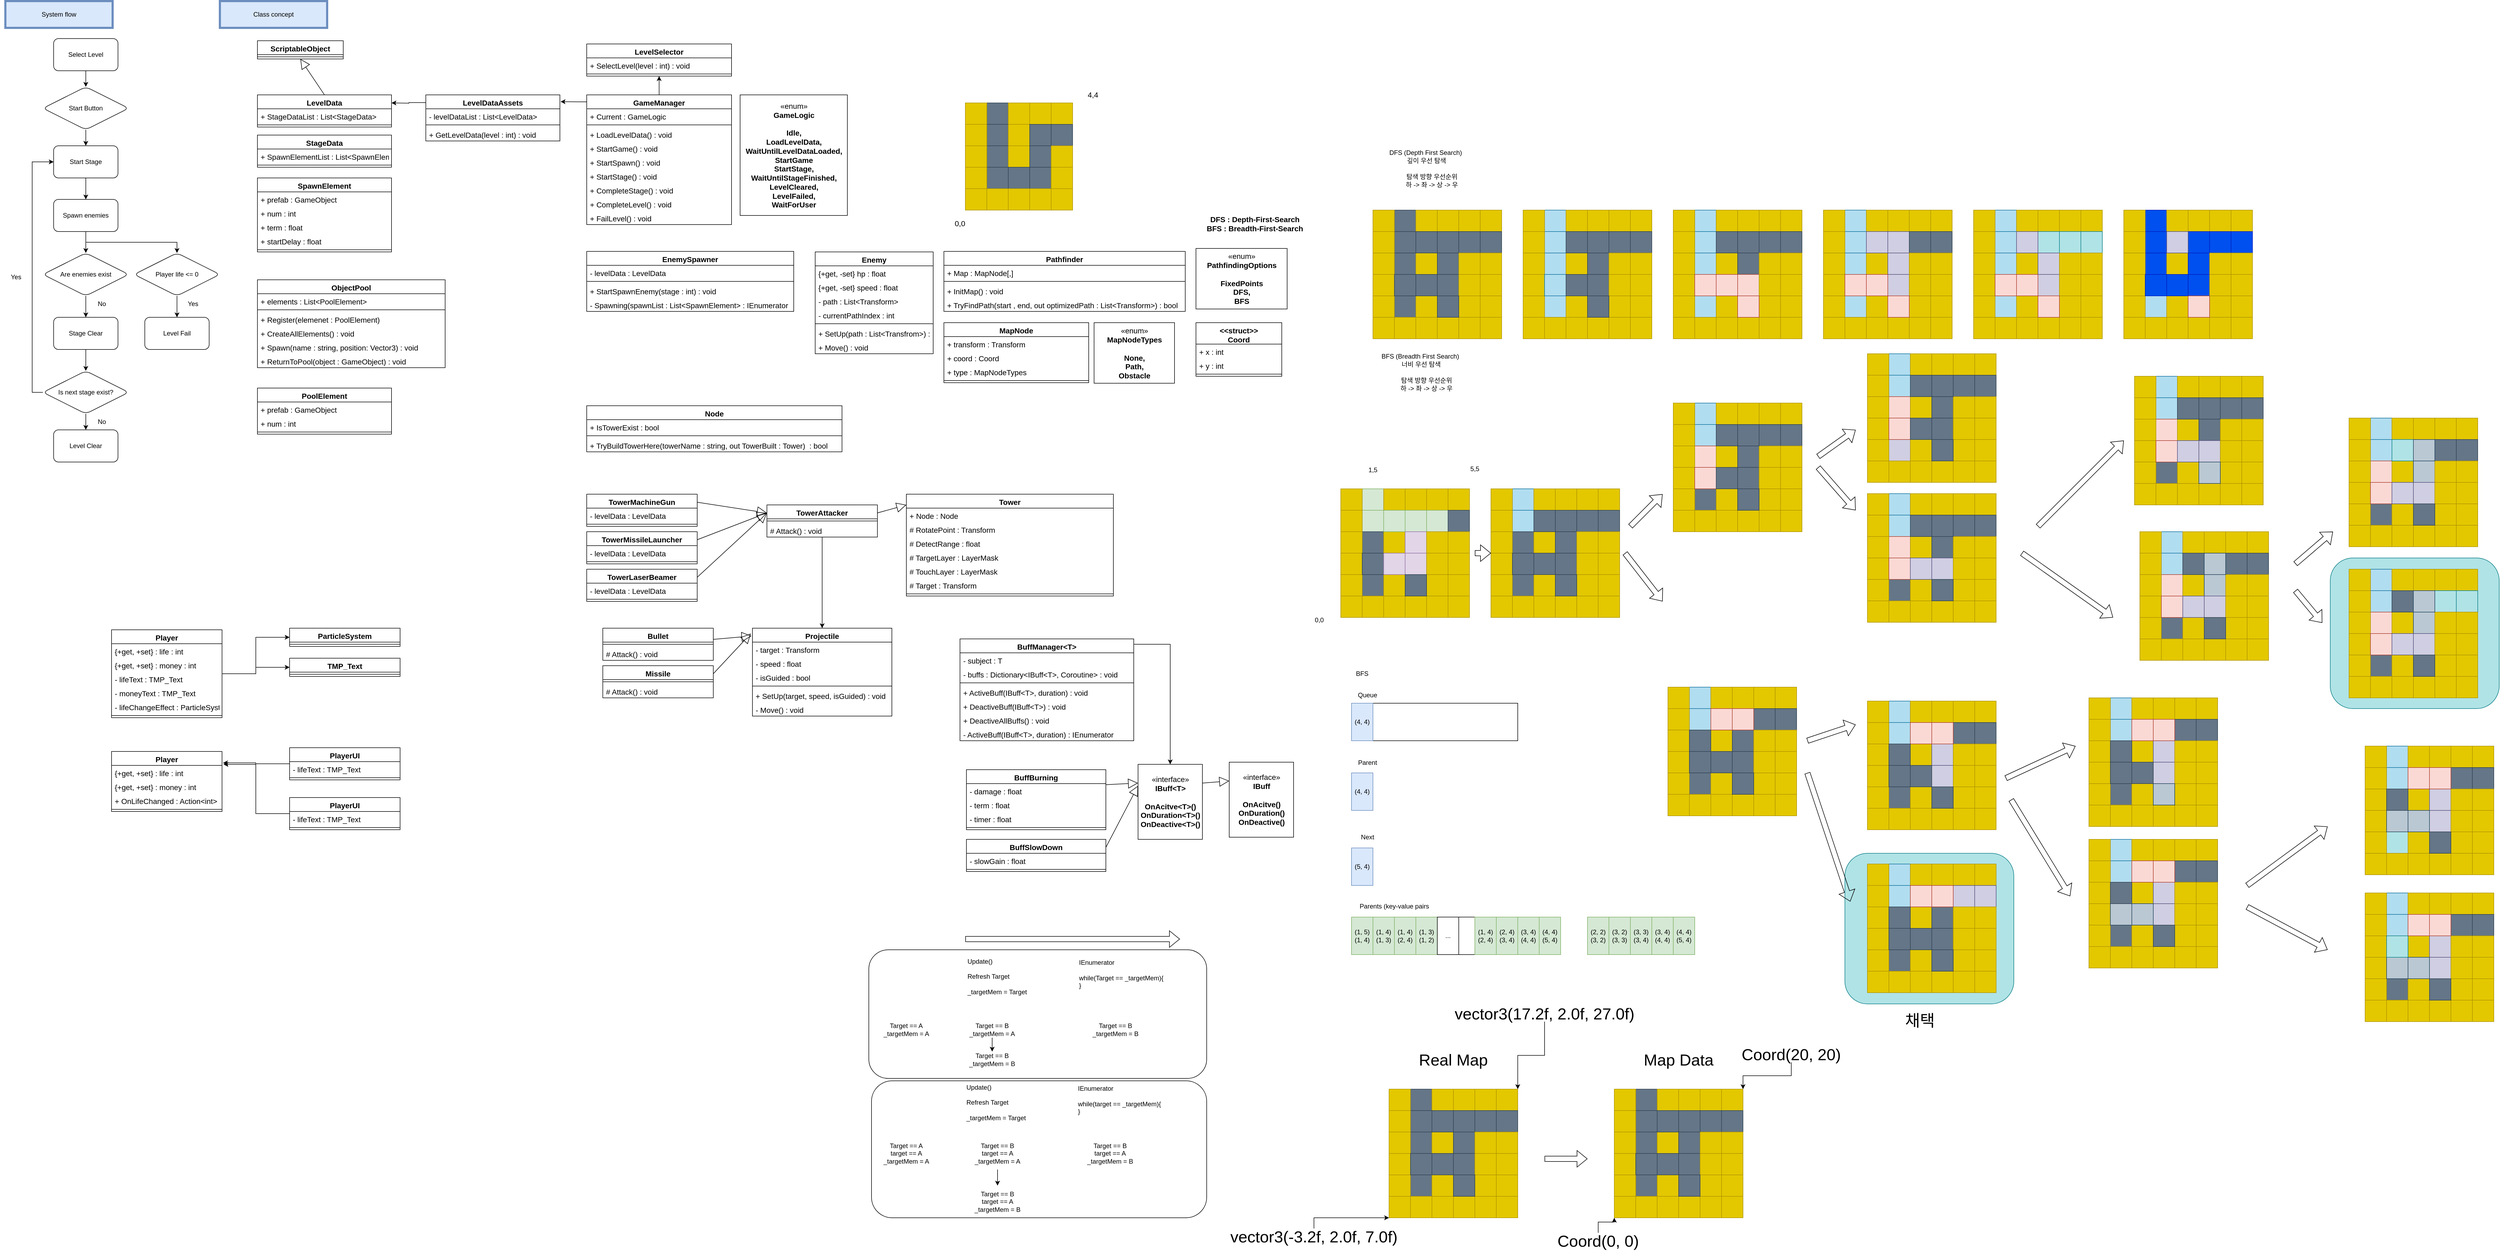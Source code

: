<mxfile version="20.7.4" type="device"><diagram id="C5RBs43oDa-KdzZeNtuy" name="Page-1"><mxGraphModel dx="1050" dy="581" grid="1" gridSize="10" guides="1" tooltips="1" connect="1" arrows="1" fold="1" page="1" pageScale="1" pageWidth="827" pageHeight="1169" background="#ffffff" math="0" shadow="0"><root><mxCell id="WIyWlLk6GJQsqaUBKTNV-0"/><mxCell id="WIyWlLk6GJQsqaUBKTNV-1" parent="WIyWlLk6GJQsqaUBKTNV-0"/><mxCell id="upo6zGt-Lr4vQugwZjux-55" value="" style="rounded=1;whiteSpace=wrap;html=1;" vertex="1" parent="WIyWlLk6GJQsqaUBKTNV-1"><mxGeometry x="1625" y="2024.5" width="625" height="255.5" as="geometry"/></mxCell><mxCell id="upo6zGt-Lr4vQugwZjux-54" value="" style="rounded=1;whiteSpace=wrap;html=1;" vertex="1" parent="WIyWlLk6GJQsqaUBKTNV-1"><mxGeometry x="1620" y="1780" width="630" height="240" as="geometry"/></mxCell><mxCell id="JY_AJs0yDbgQlUU9FssS-1714" value="" style="rounded=1;whiteSpace=wrap;html=1;fillColor=#b0e3e6;strokeColor=#0e8088;" parent="WIyWlLk6GJQsqaUBKTNV-1" vertex="1"><mxGeometry x="3440" y="1600" width="315" height="281" as="geometry"/></mxCell><mxCell id="JY_AJs0yDbgQlUU9FssS-1713" value="" style="rounded=1;whiteSpace=wrap;html=1;fillColor=#b0e3e6;strokeColor=#0e8088;" parent="WIyWlLk6GJQsqaUBKTNV-1" vertex="1"><mxGeometry x="4345" y="1049" width="315" height="281" as="geometry"/></mxCell><mxCell id="iIWfzHXYj32VILfXyNOD-0" value="System flow" style="rounded=0;whiteSpace=wrap;html=1;fillColor=#dae8fc;strokeColor=#6c8ebf;strokeWidth=4;" parent="WIyWlLk6GJQsqaUBKTNV-1" vertex="1"><mxGeometry x="10" y="10" width="200" height="50" as="geometry"/></mxCell><mxCell id="iIWfzHXYj32VILfXyNOD-5" value="" style="edgeStyle=orthogonalEdgeStyle;rounded=0;orthogonalLoop=1;jettySize=auto;html=1;" parent="WIyWlLk6GJQsqaUBKTNV-1" source="iIWfzHXYj32VILfXyNOD-1" target="iIWfzHXYj32VILfXyNOD-4" edge="1"><mxGeometry relative="1" as="geometry"/></mxCell><mxCell id="iIWfzHXYj32VILfXyNOD-1" value="Select Level" style="rounded=1;whiteSpace=wrap;html=1;" parent="WIyWlLk6GJQsqaUBKTNV-1" vertex="1"><mxGeometry x="100" y="80" width="120" height="60" as="geometry"/></mxCell><mxCell id="iIWfzHXYj32VILfXyNOD-7" style="edgeStyle=orthogonalEdgeStyle;rounded=0;orthogonalLoop=1;jettySize=auto;html=1;" parent="WIyWlLk6GJQsqaUBKTNV-1" source="iIWfzHXYj32VILfXyNOD-4" target="iIWfzHXYj32VILfXyNOD-6" edge="1"><mxGeometry relative="1" as="geometry"/></mxCell><mxCell id="iIWfzHXYj32VILfXyNOD-4" value="Start Button" style="rhombus;whiteSpace=wrap;html=1;rounded=1;" parent="WIyWlLk6GJQsqaUBKTNV-1" vertex="1"><mxGeometry x="80" y="170" width="160" height="80" as="geometry"/></mxCell><mxCell id="iIWfzHXYj32VILfXyNOD-9" style="edgeStyle=orthogonalEdgeStyle;rounded=0;orthogonalLoop=1;jettySize=auto;html=1;" parent="WIyWlLk6GJQsqaUBKTNV-1" source="iIWfzHXYj32VILfXyNOD-6" target="iIWfzHXYj32VILfXyNOD-8" edge="1"><mxGeometry relative="1" as="geometry"/></mxCell><mxCell id="iIWfzHXYj32VILfXyNOD-6" value="Start Stage" style="rounded=1;whiteSpace=wrap;html=1;" parent="WIyWlLk6GJQsqaUBKTNV-1" vertex="1"><mxGeometry x="100" y="280" width="120" height="60" as="geometry"/></mxCell><mxCell id="iIWfzHXYj32VILfXyNOD-12" style="edgeStyle=orthogonalEdgeStyle;rounded=0;orthogonalLoop=1;jettySize=auto;html=1;" parent="WIyWlLk6GJQsqaUBKTNV-1" source="iIWfzHXYj32VILfXyNOD-8" target="iIWfzHXYj32VILfXyNOD-11" edge="1"><mxGeometry relative="1" as="geometry"/></mxCell><mxCell id="iIWfzHXYj32VILfXyNOD-20" style="edgeStyle=orthogonalEdgeStyle;rounded=0;orthogonalLoop=1;jettySize=auto;html=1;entryX=0.5;entryY=0;entryDx=0;entryDy=0;" parent="WIyWlLk6GJQsqaUBKTNV-1" source="iIWfzHXYj32VILfXyNOD-8" target="iIWfzHXYj32VILfXyNOD-16" edge="1"><mxGeometry relative="1" as="geometry"><Array as="points"><mxPoint x="160" y="460"/><mxPoint x="330" y="460"/></Array></mxGeometry></mxCell><mxCell id="iIWfzHXYj32VILfXyNOD-8" value="Spawn enemies" style="rounded=1;whiteSpace=wrap;html=1;" parent="WIyWlLk6GJQsqaUBKTNV-1" vertex="1"><mxGeometry x="100" y="380" width="120" height="60" as="geometry"/></mxCell><mxCell id="iIWfzHXYj32VILfXyNOD-14" style="edgeStyle=orthogonalEdgeStyle;rounded=0;orthogonalLoop=1;jettySize=auto;html=1;" parent="WIyWlLk6GJQsqaUBKTNV-1" source="iIWfzHXYj32VILfXyNOD-11" target="iIWfzHXYj32VILfXyNOD-13" edge="1"><mxGeometry relative="1" as="geometry"/></mxCell><mxCell id="iIWfzHXYj32VILfXyNOD-11" value="Are enemies exist" style="rhombus;whiteSpace=wrap;html=1;rounded=1;" parent="WIyWlLk6GJQsqaUBKTNV-1" vertex="1"><mxGeometry x="80" y="480" width="160" height="80" as="geometry"/></mxCell><mxCell id="iIWfzHXYj32VILfXyNOD-23" style="edgeStyle=orthogonalEdgeStyle;rounded=0;orthogonalLoop=1;jettySize=auto;html=1;" parent="WIyWlLk6GJQsqaUBKTNV-1" source="iIWfzHXYj32VILfXyNOD-13" target="iIWfzHXYj32VILfXyNOD-22" edge="1"><mxGeometry relative="1" as="geometry"/></mxCell><mxCell id="iIWfzHXYj32VILfXyNOD-13" value="Stage Clear" style="rounded=1;whiteSpace=wrap;html=1;" parent="WIyWlLk6GJQsqaUBKTNV-1" vertex="1"><mxGeometry x="100" y="600" width="120" height="60" as="geometry"/></mxCell><mxCell id="iIWfzHXYj32VILfXyNOD-15" value="No" style="text;html=1;strokeColor=none;fillColor=none;align=center;verticalAlign=middle;whiteSpace=wrap;rounded=0;" parent="WIyWlLk6GJQsqaUBKTNV-1" vertex="1"><mxGeometry x="160" y="560" width="60" height="30" as="geometry"/></mxCell><mxCell id="iIWfzHXYj32VILfXyNOD-18" style="edgeStyle=orthogonalEdgeStyle;rounded=0;orthogonalLoop=1;jettySize=auto;html=1;entryX=0.5;entryY=0;entryDx=0;entryDy=0;" parent="WIyWlLk6GJQsqaUBKTNV-1" source="iIWfzHXYj32VILfXyNOD-16" target="iIWfzHXYj32VILfXyNOD-17" edge="1"><mxGeometry relative="1" as="geometry"/></mxCell><mxCell id="iIWfzHXYj32VILfXyNOD-16" value="Player life &amp;lt;= 0" style="rhombus;whiteSpace=wrap;html=1;rounded=1;" parent="WIyWlLk6GJQsqaUBKTNV-1" vertex="1"><mxGeometry x="250" y="480" width="160" height="80" as="geometry"/></mxCell><mxCell id="iIWfzHXYj32VILfXyNOD-17" value="Level Fail" style="rounded=1;whiteSpace=wrap;html=1;" parent="WIyWlLk6GJQsqaUBKTNV-1" vertex="1"><mxGeometry x="270" y="600" width="120" height="60" as="geometry"/></mxCell><mxCell id="iIWfzHXYj32VILfXyNOD-21" value="Yes" style="text;html=1;strokeColor=none;fillColor=none;align=center;verticalAlign=middle;whiteSpace=wrap;rounded=0;" parent="WIyWlLk6GJQsqaUBKTNV-1" vertex="1"><mxGeometry x="330" y="560" width="60" height="30" as="geometry"/></mxCell><mxCell id="iIWfzHXYj32VILfXyNOD-24" style="edgeStyle=orthogonalEdgeStyle;rounded=0;orthogonalLoop=1;jettySize=auto;html=1;entryX=0;entryY=0.5;entryDx=0;entryDy=0;" parent="WIyWlLk6GJQsqaUBKTNV-1" source="iIWfzHXYj32VILfXyNOD-22" target="iIWfzHXYj32VILfXyNOD-6" edge="1"><mxGeometry relative="1" as="geometry"><Array as="points"><mxPoint x="60" y="740"/><mxPoint x="60" y="310"/></Array></mxGeometry></mxCell><mxCell id="iIWfzHXYj32VILfXyNOD-27" style="edgeStyle=orthogonalEdgeStyle;rounded=0;orthogonalLoop=1;jettySize=auto;html=1;" parent="WIyWlLk6GJQsqaUBKTNV-1" source="iIWfzHXYj32VILfXyNOD-22" target="iIWfzHXYj32VILfXyNOD-26" edge="1"><mxGeometry relative="1" as="geometry"/></mxCell><mxCell id="iIWfzHXYj32VILfXyNOD-22" value="Is next stage exist?" style="rhombus;whiteSpace=wrap;html=1;rounded=1;" parent="WIyWlLk6GJQsqaUBKTNV-1" vertex="1"><mxGeometry x="80" y="700" width="160" height="80" as="geometry"/></mxCell><mxCell id="iIWfzHXYj32VILfXyNOD-25" value="Yes" style="text;html=1;strokeColor=none;fillColor=none;align=center;verticalAlign=middle;whiteSpace=wrap;rounded=0;" parent="WIyWlLk6GJQsqaUBKTNV-1" vertex="1"><mxGeometry y="510" width="60" height="30" as="geometry"/></mxCell><mxCell id="iIWfzHXYj32VILfXyNOD-26" value="Level Clear" style="rounded=1;whiteSpace=wrap;html=1;" parent="WIyWlLk6GJQsqaUBKTNV-1" vertex="1"><mxGeometry x="100" y="810" width="120" height="60" as="geometry"/></mxCell><mxCell id="iIWfzHXYj32VILfXyNOD-28" value="No" style="text;html=1;strokeColor=none;fillColor=none;align=center;verticalAlign=middle;whiteSpace=wrap;rounded=0;" parent="WIyWlLk6GJQsqaUBKTNV-1" vertex="1"><mxGeometry x="160" y="780" width="60" height="30" as="geometry"/></mxCell><mxCell id="iIWfzHXYj32VILfXyNOD-29" value="Class concept" style="rounded=0;whiteSpace=wrap;html=1;fillColor=#dae8fc;strokeColor=#6c8ebf;strokeWidth=4;" parent="WIyWlLk6GJQsqaUBKTNV-1" vertex="1"><mxGeometry x="410" y="10" width="200" height="50" as="geometry"/></mxCell><mxCell id="iIWfzHXYj32VILfXyNOD-30" value="LevelSelector" style="swimlane;fontStyle=1;align=center;verticalAlign=top;childLayout=stackLayout;horizontal=1;startSize=26;horizontalStack=0;resizeParent=1;resizeParentMax=0;resizeLast=0;collapsible=1;marginBottom=0;strokeWidth=1;fontSize=14;" parent="WIyWlLk6GJQsqaUBKTNV-1" vertex="1"><mxGeometry x="1094" y="90" width="270" height="60" as="geometry"/></mxCell><mxCell id="iIWfzHXYj32VILfXyNOD-31" value="+ SelectLevel(level : int) : void" style="text;strokeColor=none;fillColor=none;align=left;verticalAlign=top;spacingLeft=4;spacingRight=4;overflow=hidden;rotatable=0;points=[[0,0.5],[1,0.5]];portConstraint=eastwest;strokeWidth=4;fontSize=14;" parent="iIWfzHXYj32VILfXyNOD-30" vertex="1"><mxGeometry y="26" width="270" height="26" as="geometry"/></mxCell><mxCell id="iIWfzHXYj32VILfXyNOD-32" value="" style="line;strokeWidth=1;fillColor=none;align=left;verticalAlign=middle;spacingTop=-1;spacingLeft=3;spacingRight=3;rotatable=0;labelPosition=right;points=[];portConstraint=eastwest;strokeColor=inherit;" parent="iIWfzHXYj32VILfXyNOD-30" vertex="1"><mxGeometry y="52" width="270" height="8" as="geometry"/></mxCell><mxCell id="iIWfzHXYj32VILfXyNOD-56" style="edgeStyle=orthogonalEdgeStyle;rounded=0;orthogonalLoop=1;jettySize=auto;html=1;entryX=0.5;entryY=1;entryDx=0;entryDy=0;fontSize=14;" parent="WIyWlLk6GJQsqaUBKTNV-1" source="iIWfzHXYj32VILfXyNOD-40" target="iIWfzHXYj32VILfXyNOD-30" edge="1"><mxGeometry relative="1" as="geometry"/></mxCell><mxCell id="iIWfzHXYj32VILfXyNOD-80" style="edgeStyle=orthogonalEdgeStyle;rounded=0;orthogonalLoop=1;jettySize=auto;html=1;entryX=1.005;entryY=0.147;entryDx=0;entryDy=0;entryPerimeter=0;fontSize=14;" parent="WIyWlLk6GJQsqaUBKTNV-1" source="iIWfzHXYj32VILfXyNOD-40" target="iIWfzHXYj32VILfXyNOD-76" edge="1"><mxGeometry relative="1" as="geometry"><Array as="points"><mxPoint x="1080" y="198"/><mxPoint x="1080" y="198"/></Array></mxGeometry></mxCell><mxCell id="iIWfzHXYj32VILfXyNOD-40" value="GameManager" style="swimlane;fontStyle=1;align=center;verticalAlign=top;childLayout=stackLayout;horizontal=1;startSize=26;horizontalStack=0;resizeParent=1;resizeParentMax=0;resizeLast=0;collapsible=1;marginBottom=0;strokeWidth=1;fontSize=14;" parent="WIyWlLk6GJQsqaUBKTNV-1" vertex="1"><mxGeometry x="1094" y="185" width="270" height="242" as="geometry"/></mxCell><mxCell id="iIWfzHXYj32VILfXyNOD-55" value="+ Current : GameLogic" style="text;strokeColor=none;fillColor=none;align=left;verticalAlign=top;spacingLeft=4;spacingRight=4;overflow=hidden;rotatable=0;points=[[0,0.5],[1,0.5]];portConstraint=eastwest;strokeWidth=4;fontSize=14;" parent="iIWfzHXYj32VILfXyNOD-40" vertex="1"><mxGeometry y="26" width="270" height="26" as="geometry"/></mxCell><mxCell id="iIWfzHXYj32VILfXyNOD-42" value="" style="line;strokeWidth=1;fillColor=none;align=left;verticalAlign=middle;spacingTop=-1;spacingLeft=3;spacingRight=3;rotatable=0;labelPosition=right;points=[];portConstraint=eastwest;strokeColor=inherit;" parent="iIWfzHXYj32VILfXyNOD-40" vertex="1"><mxGeometry y="52" width="270" height="8" as="geometry"/></mxCell><mxCell id="iIWfzHXYj32VILfXyNOD-43" value="+ LoadLevelData() : void" style="text;strokeColor=none;fillColor=none;align=left;verticalAlign=top;spacingLeft=4;spacingRight=4;overflow=hidden;rotatable=0;points=[[0,0.5],[1,0.5]];portConstraint=eastwest;strokeWidth=4;fontSize=14;" parent="iIWfzHXYj32VILfXyNOD-40" vertex="1"><mxGeometry y="60" width="270" height="26" as="geometry"/></mxCell><mxCell id="iIWfzHXYj32VILfXyNOD-41" value="+ StartGame() : void" style="text;strokeColor=none;fillColor=none;align=left;verticalAlign=top;spacingLeft=4;spacingRight=4;overflow=hidden;rotatable=0;points=[[0,0.5],[1,0.5]];portConstraint=eastwest;strokeWidth=4;fontSize=14;" parent="iIWfzHXYj32VILfXyNOD-40" vertex="1"><mxGeometry y="86" width="270" height="26" as="geometry"/></mxCell><mxCell id="iIWfzHXYj32VILfXyNOD-44" value="+ StartSpawn() : void" style="text;strokeColor=none;fillColor=none;align=left;verticalAlign=top;spacingLeft=4;spacingRight=4;overflow=hidden;rotatable=0;points=[[0,0.5],[1,0.5]];portConstraint=eastwest;strokeWidth=4;fontSize=14;" parent="iIWfzHXYj32VILfXyNOD-40" vertex="1"><mxGeometry y="112" width="270" height="26" as="geometry"/></mxCell><mxCell id="iIWfzHXYj32VILfXyNOD-53" value="+ StartStage() : void" style="text;strokeColor=none;fillColor=none;align=left;verticalAlign=top;spacingLeft=4;spacingRight=4;overflow=hidden;rotatable=0;points=[[0,0.5],[1,0.5]];portConstraint=eastwest;strokeWidth=4;fontSize=14;" parent="iIWfzHXYj32VILfXyNOD-40" vertex="1"><mxGeometry y="138" width="270" height="26" as="geometry"/></mxCell><mxCell id="iIWfzHXYj32VILfXyNOD-50" value="+ CompleteStage() : void" style="text;strokeColor=none;fillColor=none;align=left;verticalAlign=top;spacingLeft=4;spacingRight=4;overflow=hidden;rotatable=0;points=[[0,0.5],[1,0.5]];portConstraint=eastwest;strokeWidth=4;fontSize=14;" parent="iIWfzHXYj32VILfXyNOD-40" vertex="1"><mxGeometry y="164" width="270" height="26" as="geometry"/></mxCell><mxCell id="iIWfzHXYj32VILfXyNOD-51" value="+ CompleteLevel() : void" style="text;strokeColor=none;fillColor=none;align=left;verticalAlign=top;spacingLeft=4;spacingRight=4;overflow=hidden;rotatable=0;points=[[0,0.5],[1,0.5]];portConstraint=eastwest;strokeWidth=4;fontSize=14;" parent="iIWfzHXYj32VILfXyNOD-40" vertex="1"><mxGeometry y="190" width="270" height="26" as="geometry"/></mxCell><mxCell id="iIWfzHXYj32VILfXyNOD-52" value="+ FailLevel() : void" style="text;strokeColor=none;fillColor=none;align=left;verticalAlign=top;spacingLeft=4;spacingRight=4;overflow=hidden;rotatable=0;points=[[0,0.5],[1,0.5]];portConstraint=eastwest;strokeWidth=4;fontSize=14;" parent="iIWfzHXYj32VILfXyNOD-40" vertex="1"><mxGeometry y="216" width="270" height="26" as="geometry"/></mxCell><mxCell id="iIWfzHXYj32VILfXyNOD-54" value="«enum»&lt;br&gt;&lt;b&gt;GameLogic&lt;br&gt;&lt;br&gt;Idle,&lt;br&gt;LoadLevelData,&lt;br&gt;WaitUntilLevelDataLoaded,&lt;br&gt;StartGame&lt;br&gt;StartStage,&lt;br&gt;WaitUntilStageFinished,&lt;br&gt;LevelCleared,&lt;br&gt;LevelFailed,&lt;br&gt;WaitForUser&lt;br&gt;&lt;/b&gt;" style="html=1;strokeWidth=1;fontSize=14;" parent="WIyWlLk6GJQsqaUBKTNV-1" vertex="1"><mxGeometry x="1380" y="185" width="200" height="225" as="geometry"/></mxCell><mxCell id="iIWfzHXYj32VILfXyNOD-57" value="LevelData" style="swimlane;fontStyle=1;align=center;verticalAlign=top;childLayout=stackLayout;horizontal=1;startSize=26;horizontalStack=0;resizeParent=1;resizeParentMax=0;resizeLast=0;collapsible=1;marginBottom=0;strokeWidth=1;fontSize=14;" parent="WIyWlLk6GJQsqaUBKTNV-1" vertex="1"><mxGeometry x="480" y="185" width="250" height="60" as="geometry"/></mxCell><mxCell id="iIWfzHXYj32VILfXyNOD-58" value="+ StageDataList : List&lt;StageData&gt;" style="text;strokeColor=none;fillColor=none;align=left;verticalAlign=top;spacingLeft=4;spacingRight=4;overflow=hidden;rotatable=0;points=[[0,0.5],[1,0.5]];portConstraint=eastwest;strokeWidth=4;fontSize=14;" parent="iIWfzHXYj32VILfXyNOD-57" vertex="1"><mxGeometry y="26" width="250" height="26" as="geometry"/></mxCell><mxCell id="iIWfzHXYj32VILfXyNOD-59" value="" style="line;strokeWidth=1;fillColor=none;align=left;verticalAlign=middle;spacingTop=-1;spacingLeft=3;spacingRight=3;rotatable=0;labelPosition=right;points=[];portConstraint=eastwest;strokeColor=inherit;" parent="iIWfzHXYj32VILfXyNOD-57" vertex="1"><mxGeometry y="52" width="250" height="8" as="geometry"/></mxCell><mxCell id="iIWfzHXYj32VILfXyNOD-60" value="StageData" style="swimlane;fontStyle=1;align=center;verticalAlign=top;childLayout=stackLayout;horizontal=1;startSize=26;horizontalStack=0;resizeParent=1;resizeParentMax=0;resizeLast=0;collapsible=1;marginBottom=0;strokeWidth=1;fontSize=14;" parent="WIyWlLk6GJQsqaUBKTNV-1" vertex="1"><mxGeometry x="480" y="260" width="250" height="60" as="geometry"/></mxCell><mxCell id="iIWfzHXYj32VILfXyNOD-61" value="+ SpawnElementList : List&lt;SpawnElement&gt;" style="text;strokeColor=none;fillColor=none;align=left;verticalAlign=top;spacingLeft=4;spacingRight=4;overflow=hidden;rotatable=0;points=[[0,0.5],[1,0.5]];portConstraint=eastwest;strokeWidth=4;fontSize=14;" parent="iIWfzHXYj32VILfXyNOD-60" vertex="1"><mxGeometry y="26" width="250" height="26" as="geometry"/></mxCell><mxCell id="iIWfzHXYj32VILfXyNOD-62" value="" style="line;strokeWidth=1;fillColor=none;align=left;verticalAlign=middle;spacingTop=-1;spacingLeft=3;spacingRight=3;rotatable=0;labelPosition=right;points=[];portConstraint=eastwest;strokeColor=inherit;" parent="iIWfzHXYj32VILfXyNOD-60" vertex="1"><mxGeometry y="52" width="250" height="8" as="geometry"/></mxCell><mxCell id="iIWfzHXYj32VILfXyNOD-63" value="SpawnElement" style="swimlane;fontStyle=1;align=center;verticalAlign=top;childLayout=stackLayout;horizontal=1;startSize=26;horizontalStack=0;resizeParent=1;resizeParentMax=0;resizeLast=0;collapsible=1;marginBottom=0;strokeWidth=1;fontSize=14;" parent="WIyWlLk6GJQsqaUBKTNV-1" vertex="1"><mxGeometry x="480" y="340" width="250" height="138" as="geometry"/></mxCell><mxCell id="iIWfzHXYj32VILfXyNOD-64" value="+ prefab : GameObject" style="text;strokeColor=none;fillColor=none;align=left;verticalAlign=top;spacingLeft=4;spacingRight=4;overflow=hidden;rotatable=0;points=[[0,0.5],[1,0.5]];portConstraint=eastwest;strokeWidth=4;fontSize=14;" parent="iIWfzHXYj32VILfXyNOD-63" vertex="1"><mxGeometry y="26" width="250" height="26" as="geometry"/></mxCell><mxCell id="iIWfzHXYj32VILfXyNOD-66" value="+ num : int" style="text;strokeColor=none;fillColor=none;align=left;verticalAlign=top;spacingLeft=4;spacingRight=4;overflow=hidden;rotatable=0;points=[[0,0.5],[1,0.5]];portConstraint=eastwest;strokeWidth=4;fontSize=14;" parent="iIWfzHXYj32VILfXyNOD-63" vertex="1"><mxGeometry y="52" width="250" height="26" as="geometry"/></mxCell><mxCell id="iIWfzHXYj32VILfXyNOD-68" value="+ term : float" style="text;strokeColor=none;fillColor=none;align=left;verticalAlign=top;spacingLeft=4;spacingRight=4;overflow=hidden;rotatable=0;points=[[0,0.5],[1,0.5]];portConstraint=eastwest;strokeWidth=4;fontSize=14;" parent="iIWfzHXYj32VILfXyNOD-63" vertex="1"><mxGeometry y="78" width="250" height="26" as="geometry"/></mxCell><mxCell id="iIWfzHXYj32VILfXyNOD-69" value="+ startDelay : float" style="text;strokeColor=none;fillColor=none;align=left;verticalAlign=top;spacingLeft=4;spacingRight=4;overflow=hidden;rotatable=0;points=[[0,0.5],[1,0.5]];portConstraint=eastwest;strokeWidth=4;fontSize=14;" parent="iIWfzHXYj32VILfXyNOD-63" vertex="1"><mxGeometry y="104" width="250" height="26" as="geometry"/></mxCell><mxCell id="iIWfzHXYj32VILfXyNOD-65" value="" style="line;strokeWidth=1;fillColor=none;align=left;verticalAlign=middle;spacingTop=-1;spacingLeft=3;spacingRight=3;rotatable=0;labelPosition=right;points=[];portConstraint=eastwest;strokeColor=inherit;" parent="iIWfzHXYj32VILfXyNOD-63" vertex="1"><mxGeometry y="130" width="250" height="8" as="geometry"/></mxCell><mxCell id="iIWfzHXYj32VILfXyNOD-70" value="ScriptableObject" style="swimlane;fontStyle=1;align=center;verticalAlign=top;childLayout=stackLayout;horizontal=1;startSize=26;horizontalStack=0;resizeParent=1;resizeParentMax=0;resizeLast=0;collapsible=1;marginBottom=0;strokeWidth=1;fontSize=14;" parent="WIyWlLk6GJQsqaUBKTNV-1" vertex="1"><mxGeometry x="480" y="84" width="160" height="34" as="geometry"/></mxCell><mxCell id="iIWfzHXYj32VILfXyNOD-72" value="" style="line;strokeWidth=1;fillColor=none;align=left;verticalAlign=middle;spacingTop=-1;spacingLeft=3;spacingRight=3;rotatable=0;labelPosition=right;points=[];portConstraint=eastwest;strokeColor=inherit;fontSize=14;" parent="iIWfzHXYj32VILfXyNOD-70" vertex="1"><mxGeometry y="26" width="160" height="8" as="geometry"/></mxCell><mxCell id="iIWfzHXYj32VILfXyNOD-74" value="" style="endArrow=block;endSize=16;endFill=0;html=1;rounded=0;fontSize=14;exitX=0.5;exitY=0;exitDx=0;exitDy=0;entryX=0.5;entryY=1;entryDx=0;entryDy=0;" parent="WIyWlLk6GJQsqaUBKTNV-1" source="iIWfzHXYj32VILfXyNOD-57" target="iIWfzHXYj32VILfXyNOD-70" edge="1"><mxGeometry width="160" relative="1" as="geometry"><mxPoint x="850" y="280" as="sourcePoint"/><mxPoint x="1010" y="280" as="targetPoint"/></mxGeometry></mxCell><mxCell id="iIWfzHXYj32VILfXyNOD-84" style="edgeStyle=orthogonalEdgeStyle;rounded=0;orthogonalLoop=1;jettySize=auto;html=1;fontSize=14;exitX=0.006;exitY=0.167;exitDx=0;exitDy=0;exitPerimeter=0;" parent="WIyWlLk6GJQsqaUBKTNV-1" source="iIWfzHXYj32VILfXyNOD-76" edge="1"><mxGeometry relative="1" as="geometry"><mxPoint x="730" y="200" as="targetPoint"/></mxGeometry></mxCell><mxCell id="iIWfzHXYj32VILfXyNOD-76" value="LevelDataAssets" style="swimlane;fontStyle=1;align=center;verticalAlign=top;childLayout=stackLayout;horizontal=1;startSize=26;horizontalStack=0;resizeParent=1;resizeParentMax=0;resizeLast=0;collapsible=1;marginBottom=0;strokeWidth=1;fontSize=14;" parent="WIyWlLk6GJQsqaUBKTNV-1" vertex="1"><mxGeometry x="794" y="185" width="250" height="86" as="geometry"/></mxCell><mxCell id="iIWfzHXYj32VILfXyNOD-77" value="- levelDataList : List&lt;LevelData&gt;" style="text;strokeColor=none;fillColor=none;align=left;verticalAlign=top;spacingLeft=4;spacingRight=4;overflow=hidden;rotatable=0;points=[[0,0.5],[1,0.5]];portConstraint=eastwest;strokeWidth=4;fontSize=14;" parent="iIWfzHXYj32VILfXyNOD-76" vertex="1"><mxGeometry y="26" width="250" height="26" as="geometry"/></mxCell><mxCell id="iIWfzHXYj32VILfXyNOD-78" value="" style="line;strokeWidth=1;fillColor=none;align=left;verticalAlign=middle;spacingTop=-1;spacingLeft=3;spacingRight=3;rotatable=0;labelPosition=right;points=[];portConstraint=eastwest;strokeColor=inherit;" parent="iIWfzHXYj32VILfXyNOD-76" vertex="1"><mxGeometry y="52" width="250" height="8" as="geometry"/></mxCell><mxCell id="iIWfzHXYj32VILfXyNOD-79" value="+ GetLevelData(level : int) : void" style="text;strokeColor=none;fillColor=none;align=left;verticalAlign=top;spacingLeft=4;spacingRight=4;overflow=hidden;rotatable=0;points=[[0,0.5],[1,0.5]];portConstraint=eastwest;strokeWidth=4;fontSize=14;" parent="iIWfzHXYj32VILfXyNOD-76" vertex="1"><mxGeometry y="60" width="250" height="26" as="geometry"/></mxCell><mxCell id="iIWfzHXYj32VILfXyNOD-85" value="EnemySpawner" style="swimlane;fontStyle=1;align=center;verticalAlign=top;childLayout=stackLayout;horizontal=1;startSize=26;horizontalStack=0;resizeParent=1;resizeParentMax=0;resizeLast=0;collapsible=1;marginBottom=0;strokeWidth=1;fontSize=14;" parent="WIyWlLk6GJQsqaUBKTNV-1" vertex="1"><mxGeometry x="1094" y="477" width="386" height="112" as="geometry"/></mxCell><mxCell id="iIWfzHXYj32VILfXyNOD-86" value="- levelData : LevelData" style="text;strokeColor=none;fillColor=none;align=left;verticalAlign=top;spacingLeft=4;spacingRight=4;overflow=hidden;rotatable=0;points=[[0,0.5],[1,0.5]];portConstraint=eastwest;strokeWidth=4;fontSize=14;" parent="iIWfzHXYj32VILfXyNOD-85" vertex="1"><mxGeometry y="26" width="386" height="26" as="geometry"/></mxCell><mxCell id="iIWfzHXYj32VILfXyNOD-87" value="" style="line;strokeWidth=1;fillColor=none;align=left;verticalAlign=middle;spacingTop=-1;spacingLeft=3;spacingRight=3;rotatable=0;labelPosition=right;points=[];portConstraint=eastwest;strokeColor=inherit;" parent="iIWfzHXYj32VILfXyNOD-85" vertex="1"><mxGeometry y="52" width="386" height="8" as="geometry"/></mxCell><mxCell id="iIWfzHXYj32VILfXyNOD-88" value="+ StartSpawnEnemy(stage : int) : void" style="text;strokeColor=none;fillColor=none;align=left;verticalAlign=top;spacingLeft=4;spacingRight=4;overflow=hidden;rotatable=0;points=[[0,0.5],[1,0.5]];portConstraint=eastwest;strokeWidth=4;fontSize=14;" parent="iIWfzHXYj32VILfXyNOD-85" vertex="1"><mxGeometry y="60" width="386" height="26" as="geometry"/></mxCell><mxCell id="iIWfzHXYj32VILfXyNOD-89" value="- Spawning(spawnList : List&lt;SpawnElement&gt; : IEnumerator" style="text;strokeColor=none;fillColor=none;align=left;verticalAlign=top;spacingLeft=4;spacingRight=4;overflow=hidden;rotatable=0;points=[[0,0.5],[1,0.5]];portConstraint=eastwest;strokeWidth=4;fontSize=14;" parent="iIWfzHXYj32VILfXyNOD-85" vertex="1"><mxGeometry y="86" width="386" height="26" as="geometry"/></mxCell><mxCell id="iIWfzHXYj32VILfXyNOD-90" value="Enemy" style="swimlane;fontStyle=1;align=center;verticalAlign=top;childLayout=stackLayout;horizontal=1;startSize=26;horizontalStack=0;resizeParent=1;resizeParentMax=0;resizeLast=0;collapsible=1;marginBottom=0;strokeWidth=1;fontSize=14;" parent="WIyWlLk6GJQsqaUBKTNV-1" vertex="1"><mxGeometry x="1520" y="478" width="220" height="190" as="geometry"/></mxCell><mxCell id="iIWfzHXYj32VILfXyNOD-91" value="{+get, -set} hp : float" style="text;strokeColor=none;fillColor=none;align=left;verticalAlign=top;spacingLeft=4;spacingRight=4;overflow=hidden;rotatable=0;points=[[0,0.5],[1,0.5]];portConstraint=eastwest;strokeWidth=4;fontSize=14;" parent="iIWfzHXYj32VILfXyNOD-90" vertex="1"><mxGeometry y="26" width="220" height="26" as="geometry"/></mxCell><mxCell id="iIWfzHXYj32VILfXyNOD-95" value="{+get, -set} speed : float" style="text;strokeColor=none;fillColor=none;align=left;verticalAlign=top;spacingLeft=4;spacingRight=4;overflow=hidden;rotatable=0;points=[[0,0.5],[1,0.5]];portConstraint=eastwest;strokeWidth=4;fontSize=14;" parent="iIWfzHXYj32VILfXyNOD-90" vertex="1"><mxGeometry y="52" width="220" height="26" as="geometry"/></mxCell><mxCell id="iIWfzHXYj32VILfXyNOD-97" value="- path : List&lt;Transform&gt;" style="text;strokeColor=none;fillColor=none;align=left;verticalAlign=top;spacingLeft=4;spacingRight=4;overflow=hidden;rotatable=0;points=[[0,0.5],[1,0.5]];portConstraint=eastwest;strokeWidth=4;fontSize=14;" parent="iIWfzHXYj32VILfXyNOD-90" vertex="1"><mxGeometry y="78" width="220" height="26" as="geometry"/></mxCell><mxCell id="iIWfzHXYj32VILfXyNOD-98" value="- currentPathIndex : int" style="text;strokeColor=none;fillColor=none;align=left;verticalAlign=top;spacingLeft=4;spacingRight=4;overflow=hidden;rotatable=0;points=[[0,0.5],[1,0.5]];portConstraint=eastwest;strokeWidth=4;fontSize=14;" parent="iIWfzHXYj32VILfXyNOD-90" vertex="1"><mxGeometry y="104" width="220" height="26" as="geometry"/></mxCell><mxCell id="iIWfzHXYj32VILfXyNOD-92" value="" style="line;strokeWidth=1;fillColor=none;align=left;verticalAlign=middle;spacingTop=-1;spacingLeft=3;spacingRight=3;rotatable=0;labelPosition=right;points=[];portConstraint=eastwest;strokeColor=inherit;" parent="iIWfzHXYj32VILfXyNOD-90" vertex="1"><mxGeometry y="130" width="220" height="8" as="geometry"/></mxCell><mxCell id="iIWfzHXYj32VILfXyNOD-99" value="+ SetUp(path : List&lt;Transfrom&gt;) : void" style="text;strokeColor=none;fillColor=none;align=left;verticalAlign=top;spacingLeft=4;spacingRight=4;overflow=hidden;rotatable=0;points=[[0,0.5],[1,0.5]];portConstraint=eastwest;strokeWidth=4;fontSize=14;" parent="iIWfzHXYj32VILfXyNOD-90" vertex="1"><mxGeometry y="138" width="220" height="26" as="geometry"/></mxCell><mxCell id="iIWfzHXYj32VILfXyNOD-96" value="+ Move() : void" style="text;strokeColor=none;fillColor=none;align=left;verticalAlign=top;spacingLeft=4;spacingRight=4;overflow=hidden;rotatable=0;points=[[0,0.5],[1,0.5]];portConstraint=eastwest;strokeWidth=4;fontSize=14;" parent="iIWfzHXYj32VILfXyNOD-90" vertex="1"><mxGeometry y="164" width="220" height="26" as="geometry"/></mxCell><mxCell id="iIWfzHXYj32VILfXyNOD-100" value="Pathfinder" style="swimlane;fontStyle=1;align=center;verticalAlign=top;childLayout=stackLayout;horizontal=1;startSize=26;horizontalStack=0;resizeParent=1;resizeParentMax=0;resizeLast=0;collapsible=1;marginBottom=0;strokeWidth=1;fontSize=14;" parent="WIyWlLk6GJQsqaUBKTNV-1" vertex="1"><mxGeometry x="1760" y="477" width="450" height="112" as="geometry"/></mxCell><mxCell id="iIWfzHXYj32VILfXyNOD-153" value="+ Map : MapNode[,]" style="text;strokeColor=none;fillColor=none;align=left;verticalAlign=top;spacingLeft=4;spacingRight=4;overflow=hidden;rotatable=0;points=[[0,0.5],[1,0.5]];portConstraint=eastwest;strokeWidth=4;fontSize=14;" parent="iIWfzHXYj32VILfXyNOD-100" vertex="1"><mxGeometry y="26" width="450" height="26" as="geometry"/></mxCell><mxCell id="iIWfzHXYj32VILfXyNOD-105" value="" style="line;strokeWidth=1;fillColor=none;align=left;verticalAlign=middle;spacingTop=-1;spacingLeft=3;spacingRight=3;rotatable=0;labelPosition=right;points=[];portConstraint=eastwest;strokeColor=inherit;" parent="iIWfzHXYj32VILfXyNOD-100" vertex="1"><mxGeometry y="52" width="450" height="8" as="geometry"/></mxCell><mxCell id="iIWfzHXYj32VILfXyNOD-111" value="+ InitMap() : void" style="text;strokeColor=none;fillColor=none;align=left;verticalAlign=top;spacingLeft=4;spacingRight=4;overflow=hidden;rotatable=0;points=[[0,0.5],[1,0.5]];portConstraint=eastwest;strokeWidth=4;fontSize=14;" parent="iIWfzHXYj32VILfXyNOD-100" vertex="1"><mxGeometry y="60" width="450" height="26" as="geometry"/></mxCell><mxCell id="iIWfzHXYj32VILfXyNOD-107" value="+ TryFindPath(start , end, out optimizedPath : List&lt;Transform&gt;) : bool" style="text;strokeColor=none;fillColor=none;align=left;verticalAlign=top;spacingLeft=4;spacingRight=4;overflow=hidden;rotatable=0;points=[[0,0.5],[1,0.5]];portConstraint=eastwest;strokeWidth=4;fontSize=14;" parent="iIWfzHXYj32VILfXyNOD-100" vertex="1"><mxGeometry y="86" width="450" height="26" as="geometry"/></mxCell><mxCell id="iIWfzHXYj32VILfXyNOD-108" value="«enum»&lt;br&gt;&lt;b&gt;PathfindingOptions&lt;br&gt;&lt;br&gt;FixedPoints&lt;br&gt;DFS,&lt;br&gt;BFS&lt;br&gt;&lt;/b&gt;" style="html=1;strokeWidth=1;fontSize=14;" parent="WIyWlLk6GJQsqaUBKTNV-1" vertex="1"><mxGeometry x="2230" y="471.5" width="170" height="113" as="geometry"/></mxCell><mxCell id="iIWfzHXYj32VILfXyNOD-109" value="DFS : Depth-First-Search&#10;BFS : Breadth-First-Search" style="text;align=center;fontStyle=1;verticalAlign=middle;spacingLeft=3;spacingRight=3;strokeColor=none;rotatable=0;points=[[0,0.5],[1,0.5]];portConstraint=eastwest;strokeWidth=1;fontSize=14;" parent="WIyWlLk6GJQsqaUBKTNV-1" vertex="1"><mxGeometry x="2230" y="400" width="220" height="50" as="geometry"/></mxCell><mxCell id="iIWfzHXYj32VILfXyNOD-113" value="" style="whiteSpace=wrap;html=1;aspect=fixed;strokeWidth=1;fontSize=14;" parent="WIyWlLk6GJQsqaUBKTNV-1" vertex="1"><mxGeometry x="1800" y="200" width="40" height="40" as="geometry"/></mxCell><mxCell id="iIWfzHXYj32VILfXyNOD-114" value="" style="whiteSpace=wrap;html=1;aspect=fixed;strokeWidth=1;fontSize=14;fillColor=#647687;fontColor=#ffffff;strokeColor=#314354;" parent="WIyWlLk6GJQsqaUBKTNV-1" vertex="1"><mxGeometry x="1840" y="200" width="40" height="40" as="geometry"/></mxCell><mxCell id="iIWfzHXYj32VILfXyNOD-115" value="" style="whiteSpace=wrap;html=1;aspect=fixed;strokeWidth=1;fontSize=14;fillColor=#e3c800;fontColor=#000000;strokeColor=#B09500;" parent="WIyWlLk6GJQsqaUBKTNV-1" vertex="1"><mxGeometry x="1880" y="200" width="40" height="40" as="geometry"/></mxCell><mxCell id="iIWfzHXYj32VILfXyNOD-116" value="" style="whiteSpace=wrap;html=1;aspect=fixed;strokeWidth=1;fontSize=14;fillColor=#e3c800;fontColor=#000000;strokeColor=#B09500;" parent="WIyWlLk6GJQsqaUBKTNV-1" vertex="1"><mxGeometry x="1920" y="200" width="40" height="40" as="geometry"/></mxCell><mxCell id="iIWfzHXYj32VILfXyNOD-117" value="" style="whiteSpace=wrap;html=1;aspect=fixed;strokeWidth=1;fontSize=14;fillColor=#e3c800;fontColor=#000000;strokeColor=#B09500;" parent="WIyWlLk6GJQsqaUBKTNV-1" vertex="1"><mxGeometry x="1960" y="200" width="40" height="40" as="geometry"/></mxCell><mxCell id="iIWfzHXYj32VILfXyNOD-118" value="" style="whiteSpace=wrap;html=1;aspect=fixed;strokeWidth=1;fontSize=14;" parent="WIyWlLk6GJQsqaUBKTNV-1" vertex="1"><mxGeometry x="1800" y="240" width="40" height="40" as="geometry"/></mxCell><mxCell id="iIWfzHXYj32VILfXyNOD-119" value="" style="whiteSpace=wrap;html=1;aspect=fixed;strokeWidth=1;fontSize=14;fillColor=#647687;fontColor=#ffffff;strokeColor=#314354;" parent="WIyWlLk6GJQsqaUBKTNV-1" vertex="1"><mxGeometry x="1840" y="240" width="40" height="40" as="geometry"/></mxCell><mxCell id="iIWfzHXYj32VILfXyNOD-120" value="" style="whiteSpace=wrap;html=1;aspect=fixed;strokeWidth=1;fontSize=14;fillColor=#e3c800;fontColor=#000000;strokeColor=#B09500;" parent="WIyWlLk6GJQsqaUBKTNV-1" vertex="1"><mxGeometry x="1880" y="240" width="40" height="40" as="geometry"/></mxCell><mxCell id="iIWfzHXYj32VILfXyNOD-121" value="" style="whiteSpace=wrap;html=1;aspect=fixed;strokeWidth=1;fontSize=14;fillColor=#647687;fontColor=#ffffff;strokeColor=#314354;" parent="WIyWlLk6GJQsqaUBKTNV-1" vertex="1"><mxGeometry x="1920" y="240" width="40" height="40" as="geometry"/></mxCell><mxCell id="iIWfzHXYj32VILfXyNOD-122" value="" style="whiteSpace=wrap;html=1;aspect=fixed;strokeWidth=1;fontSize=14;fillColor=#647687;fontColor=#ffffff;strokeColor=#314354;" parent="WIyWlLk6GJQsqaUBKTNV-1" vertex="1"><mxGeometry x="1960" y="240" width="40" height="40" as="geometry"/></mxCell><mxCell id="iIWfzHXYj32VILfXyNOD-123" value="" style="whiteSpace=wrap;html=1;aspect=fixed;strokeWidth=1;fontSize=14;" parent="WIyWlLk6GJQsqaUBKTNV-1" vertex="1"><mxGeometry x="1800" y="280" width="40" height="40" as="geometry"/></mxCell><mxCell id="iIWfzHXYj32VILfXyNOD-124" value="" style="whiteSpace=wrap;html=1;aspect=fixed;strokeWidth=1;fontSize=14;fillColor=#647687;fontColor=#ffffff;strokeColor=#314354;" parent="WIyWlLk6GJQsqaUBKTNV-1" vertex="1"><mxGeometry x="1840" y="280" width="40" height="40" as="geometry"/></mxCell><mxCell id="iIWfzHXYj32VILfXyNOD-125" value="" style="whiteSpace=wrap;html=1;aspect=fixed;strokeWidth=1;fontSize=14;fillColor=#e3c800;fontColor=#000000;strokeColor=#B09500;" parent="WIyWlLk6GJQsqaUBKTNV-1" vertex="1"><mxGeometry x="1880" y="280" width="40" height="40" as="geometry"/></mxCell><mxCell id="iIWfzHXYj32VILfXyNOD-126" value="" style="whiteSpace=wrap;html=1;aspect=fixed;strokeWidth=1;fontSize=14;fillColor=#647687;fontColor=#ffffff;strokeColor=#314354;" parent="WIyWlLk6GJQsqaUBKTNV-1" vertex="1"><mxGeometry x="1920" y="280" width="40" height="40" as="geometry"/></mxCell><mxCell id="iIWfzHXYj32VILfXyNOD-127" value="" style="whiteSpace=wrap;html=1;aspect=fixed;strokeWidth=1;fontSize=14;fillColor=#e3c800;fontColor=#000000;strokeColor=#B09500;" parent="WIyWlLk6GJQsqaUBKTNV-1" vertex="1"><mxGeometry x="1960" y="280" width="40" height="40" as="geometry"/></mxCell><mxCell id="iIWfzHXYj32VILfXyNOD-128" value="" style="whiteSpace=wrap;html=1;aspect=fixed;strokeWidth=1;fontSize=14;" parent="WIyWlLk6GJQsqaUBKTNV-1" vertex="1"><mxGeometry x="1800" y="320" width="40" height="40" as="geometry"/></mxCell><mxCell id="iIWfzHXYj32VILfXyNOD-129" value="" style="whiteSpace=wrap;html=1;aspect=fixed;strokeWidth=1;fontSize=14;fillColor=#647687;fontColor=#ffffff;strokeColor=#314354;" parent="WIyWlLk6GJQsqaUBKTNV-1" vertex="1"><mxGeometry x="1840" y="320" width="40" height="40" as="geometry"/></mxCell><mxCell id="iIWfzHXYj32VILfXyNOD-130" value="" style="whiteSpace=wrap;html=1;aspect=fixed;strokeWidth=1;fontSize=14;fillColor=#647687;fontColor=#ffffff;strokeColor=#314354;" parent="WIyWlLk6GJQsqaUBKTNV-1" vertex="1"><mxGeometry x="1880" y="320" width="40" height="40" as="geometry"/></mxCell><mxCell id="iIWfzHXYj32VILfXyNOD-131" value="" style="whiteSpace=wrap;html=1;aspect=fixed;strokeWidth=1;fontSize=14;fillColor=#647687;fontColor=#ffffff;strokeColor=#314354;" parent="WIyWlLk6GJQsqaUBKTNV-1" vertex="1"><mxGeometry x="1920" y="320" width="40" height="40" as="geometry"/></mxCell><mxCell id="iIWfzHXYj32VILfXyNOD-132" value="" style="whiteSpace=wrap;html=1;aspect=fixed;strokeWidth=1;fontSize=14;fillColor=#e3c800;fontColor=#000000;strokeColor=#B09500;" parent="WIyWlLk6GJQsqaUBKTNV-1" vertex="1"><mxGeometry x="1960" y="320" width="40" height="40" as="geometry"/></mxCell><mxCell id="iIWfzHXYj32VILfXyNOD-133" value="" style="whiteSpace=wrap;html=1;aspect=fixed;strokeWidth=1;fontSize=14;" parent="WIyWlLk6GJQsqaUBKTNV-1" vertex="1"><mxGeometry x="1800" y="360" width="40" height="40" as="geometry"/></mxCell><mxCell id="iIWfzHXYj32VILfXyNOD-134" value="" style="whiteSpace=wrap;html=1;aspect=fixed;strokeWidth=1;fontSize=14;" parent="WIyWlLk6GJQsqaUBKTNV-1" vertex="1"><mxGeometry x="1840" y="360" width="40" height="40" as="geometry"/></mxCell><mxCell id="iIWfzHXYj32VILfXyNOD-135" value="" style="whiteSpace=wrap;html=1;aspect=fixed;strokeWidth=1;fontSize=14;" parent="WIyWlLk6GJQsqaUBKTNV-1" vertex="1"><mxGeometry x="1880" y="360" width="40" height="40" as="geometry"/></mxCell><mxCell id="iIWfzHXYj32VILfXyNOD-136" value="" style="whiteSpace=wrap;html=1;aspect=fixed;strokeWidth=1;fontSize=14;fillColor=#e3c800;fontColor=#000000;strokeColor=#B09500;" parent="WIyWlLk6GJQsqaUBKTNV-1" vertex="1"><mxGeometry x="1920" y="360" width="40" height="40" as="geometry"/></mxCell><mxCell id="iIWfzHXYj32VILfXyNOD-137" value="" style="whiteSpace=wrap;html=1;aspect=fixed;strokeWidth=1;fontSize=14;" parent="WIyWlLk6GJQsqaUBKTNV-1" vertex="1"><mxGeometry x="1960" y="360" width="40" height="40" as="geometry"/></mxCell><mxCell id="iIWfzHXYj32VILfXyNOD-138" value="" style="whiteSpace=wrap;html=1;aspect=fixed;strokeWidth=1;fontSize=14;" parent="WIyWlLk6GJQsqaUBKTNV-1" vertex="1"><mxGeometry x="1800" y="200" width="40" height="40" as="geometry"/></mxCell><mxCell id="iIWfzHXYj32VILfXyNOD-139" value="" style="whiteSpace=wrap;html=1;aspect=fixed;strokeWidth=1;fontSize=14;" parent="WIyWlLk6GJQsqaUBKTNV-1" vertex="1"><mxGeometry x="1800" y="240" width="40" height="40" as="geometry"/></mxCell><mxCell id="iIWfzHXYj32VILfXyNOD-140" value="" style="whiteSpace=wrap;html=1;aspect=fixed;strokeWidth=1;fontSize=14;" parent="WIyWlLk6GJQsqaUBKTNV-1" vertex="1"><mxGeometry x="1800" y="280" width="40" height="40" as="geometry"/></mxCell><mxCell id="iIWfzHXYj32VILfXyNOD-141" value="" style="whiteSpace=wrap;html=1;aspect=fixed;strokeWidth=1;fontSize=14;" parent="WIyWlLk6GJQsqaUBKTNV-1" vertex="1"><mxGeometry x="1800" y="320" width="40" height="40" as="geometry"/></mxCell><mxCell id="iIWfzHXYj32VILfXyNOD-142" value="" style="whiteSpace=wrap;html=1;aspect=fixed;strokeWidth=1;fontSize=14;" parent="WIyWlLk6GJQsqaUBKTNV-1" vertex="1"><mxGeometry x="1800" y="360" width="40" height="40" as="geometry"/></mxCell><mxCell id="iIWfzHXYj32VILfXyNOD-143" value="" style="whiteSpace=wrap;html=1;aspect=fixed;strokeWidth=1;fontSize=14;" parent="WIyWlLk6GJQsqaUBKTNV-1" vertex="1"><mxGeometry x="1840" y="360" width="40" height="40" as="geometry"/></mxCell><mxCell id="iIWfzHXYj32VILfXyNOD-144" value="" style="whiteSpace=wrap;html=1;aspect=fixed;strokeWidth=1;fontSize=14;" parent="WIyWlLk6GJQsqaUBKTNV-1" vertex="1"><mxGeometry x="1880" y="360" width="40" height="40" as="geometry"/></mxCell><mxCell id="iIWfzHXYj32VILfXyNOD-145" value="" style="whiteSpace=wrap;html=1;aspect=fixed;strokeWidth=1;fontSize=14;fillColor=#e3c800;fontColor=#000000;strokeColor=#B09500;" parent="WIyWlLk6GJQsqaUBKTNV-1" vertex="1"><mxGeometry x="1800" y="200" width="40" height="40" as="geometry"/></mxCell><mxCell id="iIWfzHXYj32VILfXyNOD-146" value="" style="whiteSpace=wrap;html=1;aspect=fixed;strokeWidth=1;fontSize=14;fillColor=#e3c800;fontColor=#000000;strokeColor=#B09500;" parent="WIyWlLk6GJQsqaUBKTNV-1" vertex="1"><mxGeometry x="1800" y="240" width="40" height="40" as="geometry"/></mxCell><mxCell id="iIWfzHXYj32VILfXyNOD-147" value="" style="whiteSpace=wrap;html=1;aspect=fixed;strokeWidth=1;fontSize=14;fillColor=#e3c800;fontColor=#000000;strokeColor=#B09500;" parent="WIyWlLk6GJQsqaUBKTNV-1" vertex="1"><mxGeometry x="1800" y="280" width="40" height="40" as="geometry"/></mxCell><mxCell id="iIWfzHXYj32VILfXyNOD-148" value="" style="whiteSpace=wrap;html=1;aspect=fixed;strokeWidth=1;fontSize=14;fillColor=#e3c800;fontColor=#000000;strokeColor=#B09500;" parent="WIyWlLk6GJQsqaUBKTNV-1" vertex="1"><mxGeometry x="1800" y="320" width="40" height="40" as="geometry"/></mxCell><mxCell id="iIWfzHXYj32VILfXyNOD-149" value="" style="whiteSpace=wrap;html=1;aspect=fixed;strokeWidth=1;fontSize=14;fillColor=#e3c800;fontColor=#000000;strokeColor=#B09500;" parent="WIyWlLk6GJQsqaUBKTNV-1" vertex="1"><mxGeometry x="1800" y="360" width="40" height="40" as="geometry"/></mxCell><mxCell id="iIWfzHXYj32VILfXyNOD-150" value="" style="whiteSpace=wrap;html=1;aspect=fixed;strokeWidth=1;fontSize=14;fillColor=#e3c800;fontColor=#000000;strokeColor=#B09500;" parent="WIyWlLk6GJQsqaUBKTNV-1" vertex="1"><mxGeometry x="1840" y="360" width="40" height="40" as="geometry"/></mxCell><mxCell id="iIWfzHXYj32VILfXyNOD-151" value="" style="whiteSpace=wrap;html=1;aspect=fixed;strokeWidth=1;fontSize=14;fillColor=#e3c800;fontColor=#000000;strokeColor=#B09500;" parent="WIyWlLk6GJQsqaUBKTNV-1" vertex="1"><mxGeometry x="1880" y="360" width="40" height="40" as="geometry"/></mxCell><mxCell id="iIWfzHXYj32VILfXyNOD-152" value="" style="whiteSpace=wrap;html=1;aspect=fixed;strokeWidth=1;fontSize=14;fillColor=#e3c800;fontColor=#000000;strokeColor=#B09500;" parent="WIyWlLk6GJQsqaUBKTNV-1" vertex="1"><mxGeometry x="1960" y="360" width="40" height="40" as="geometry"/></mxCell><mxCell id="iIWfzHXYj32VILfXyNOD-154" value="MapNode" style="swimlane;fontStyle=1;align=center;verticalAlign=top;childLayout=stackLayout;horizontal=1;startSize=26;horizontalStack=0;resizeParent=1;resizeParentMax=0;resizeLast=0;collapsible=1;marginBottom=0;strokeWidth=1;fontSize=14;" parent="WIyWlLk6GJQsqaUBKTNV-1" vertex="1"><mxGeometry x="1760" y="610" width="270" height="112" as="geometry"/></mxCell><mxCell id="iIWfzHXYj32VILfXyNOD-157" value="+ transform : Transform" style="text;strokeColor=none;fillColor=none;align=left;verticalAlign=top;spacingLeft=4;spacingRight=4;overflow=hidden;rotatable=0;points=[[0,0.5],[1,0.5]];portConstraint=eastwest;strokeWidth=4;fontSize=14;" parent="iIWfzHXYj32VILfXyNOD-154" vertex="1"><mxGeometry y="26" width="270" height="26" as="geometry"/></mxCell><mxCell id="iIWfzHXYj32VILfXyNOD-159" value="+ coord : Coord" style="text;strokeColor=none;fillColor=none;align=left;verticalAlign=top;spacingLeft=4;spacingRight=4;overflow=hidden;rotatable=0;points=[[0,0.5],[1,0.5]];portConstraint=eastwest;strokeWidth=4;fontSize=14;" parent="iIWfzHXYj32VILfXyNOD-154" vertex="1"><mxGeometry y="52" width="270" height="26" as="geometry"/></mxCell><mxCell id="iIWfzHXYj32VILfXyNOD-168" value="+ type : MapNodeTypes" style="text;strokeColor=none;fillColor=none;align=left;verticalAlign=top;spacingLeft=4;spacingRight=4;overflow=hidden;rotatable=0;points=[[0,0.5],[1,0.5]];portConstraint=eastwest;strokeWidth=4;fontSize=14;" parent="iIWfzHXYj32VILfXyNOD-154" vertex="1"><mxGeometry y="78" width="270" height="26" as="geometry"/></mxCell><mxCell id="iIWfzHXYj32VILfXyNOD-156" value="" style="line;strokeWidth=1;fillColor=none;align=left;verticalAlign=middle;spacingTop=-1;spacingLeft=3;spacingRight=3;rotatable=0;labelPosition=right;points=[];portConstraint=eastwest;strokeColor=inherit;" parent="iIWfzHXYj32VILfXyNOD-154" vertex="1"><mxGeometry y="104" width="270" height="8" as="geometry"/></mxCell><mxCell id="iIWfzHXYj32VILfXyNOD-160" value="0,0" style="text;html=1;strokeColor=none;fillColor=none;align=center;verticalAlign=middle;whiteSpace=wrap;rounded=0;strokeWidth=1;fontSize=14;" parent="WIyWlLk6GJQsqaUBKTNV-1" vertex="1"><mxGeometry x="1760" y="410" width="60" height="30" as="geometry"/></mxCell><mxCell id="iIWfzHXYj32VILfXyNOD-161" value="4,4" style="text;html=1;strokeColor=none;fillColor=none;align=center;verticalAlign=middle;whiteSpace=wrap;rounded=0;strokeWidth=1;fontSize=14;" parent="WIyWlLk6GJQsqaUBKTNV-1" vertex="1"><mxGeometry x="2008" y="170" width="60" height="30" as="geometry"/></mxCell><mxCell id="iIWfzHXYj32VILfXyNOD-162" value="&lt;&lt;struct&gt;&gt;&#10;Coord" style="swimlane;fontStyle=1;align=center;verticalAlign=top;childLayout=stackLayout;horizontal=1;startSize=40;horizontalStack=0;resizeParent=1;resizeParentMax=0;resizeLast=0;collapsible=1;marginBottom=0;strokeWidth=1;fontSize=14;" parent="WIyWlLk6GJQsqaUBKTNV-1" vertex="1"><mxGeometry x="2230" y="610" width="160" height="100" as="geometry"/></mxCell><mxCell id="iIWfzHXYj32VILfXyNOD-163" value="+ x : int" style="text;strokeColor=none;fillColor=none;align=left;verticalAlign=top;spacingLeft=4;spacingRight=4;overflow=hidden;rotatable=0;points=[[0,0.5],[1,0.5]];portConstraint=eastwest;strokeWidth=4;fontSize=14;" parent="iIWfzHXYj32VILfXyNOD-162" vertex="1"><mxGeometry y="40" width="160" height="26" as="geometry"/></mxCell><mxCell id="iIWfzHXYj32VILfXyNOD-164" value="+ y : int" style="text;strokeColor=none;fillColor=none;align=left;verticalAlign=top;spacingLeft=4;spacingRight=4;overflow=hidden;rotatable=0;points=[[0,0.5],[1,0.5]];portConstraint=eastwest;strokeWidth=4;fontSize=14;" parent="iIWfzHXYj32VILfXyNOD-162" vertex="1"><mxGeometry y="66" width="160" height="26" as="geometry"/></mxCell><mxCell id="iIWfzHXYj32VILfXyNOD-165" value="" style="line;strokeWidth=1;fillColor=none;align=left;verticalAlign=middle;spacingTop=-1;spacingLeft=3;spacingRight=3;rotatable=0;labelPosition=right;points=[];portConstraint=eastwest;strokeColor=inherit;" parent="iIWfzHXYj32VILfXyNOD-162" vertex="1"><mxGeometry y="92" width="160" height="8" as="geometry"/></mxCell><mxCell id="iIWfzHXYj32VILfXyNOD-167" value="«enum»&lt;br&gt;&lt;b&gt;MapNodeTypes&lt;br&gt;&lt;br&gt;None,&lt;br&gt;Path,&lt;br&gt;Obstacle&lt;br&gt;&lt;/b&gt;" style="html=1;strokeWidth=1;fontSize=14;" parent="WIyWlLk6GJQsqaUBKTNV-1" vertex="1"><mxGeometry x="2040" y="610" width="150" height="113" as="geometry"/></mxCell><mxCell id="iIWfzHXYj32VILfXyNOD-169" value="Tower" style="swimlane;fontStyle=1;align=center;verticalAlign=top;childLayout=stackLayout;horizontal=1;startSize=26;horizontalStack=0;resizeParent=1;resizeParentMax=0;resizeLast=0;collapsible=1;marginBottom=0;strokeWidth=1;fontSize=14;" parent="WIyWlLk6GJQsqaUBKTNV-1" vertex="1"><mxGeometry x="1690" y="930" width="386" height="190" as="geometry"/></mxCell><mxCell id="iIWfzHXYj32VILfXyNOD-170" value="+ Node : Node" style="text;strokeColor=none;fillColor=none;align=left;verticalAlign=top;spacingLeft=4;spacingRight=4;overflow=hidden;rotatable=0;points=[[0,0.5],[1,0.5]];portConstraint=eastwest;strokeWidth=4;fontSize=14;" parent="iIWfzHXYj32VILfXyNOD-169" vertex="1"><mxGeometry y="26" width="386" height="26" as="geometry"/></mxCell><mxCell id="iIWfzHXYj32VILfXyNOD-193" value="# RotatePoint : Transform" style="text;strokeColor=none;fillColor=none;align=left;verticalAlign=top;spacingLeft=4;spacingRight=4;overflow=hidden;rotatable=0;points=[[0,0.5],[1,0.5]];portConstraint=eastwest;strokeWidth=4;fontSize=14;" parent="iIWfzHXYj32VILfXyNOD-169" vertex="1"><mxGeometry y="52" width="386" height="26" as="geometry"/></mxCell><mxCell id="iIWfzHXYj32VILfXyNOD-194" value="# DetectRange : float" style="text;strokeColor=none;fillColor=none;align=left;verticalAlign=top;spacingLeft=4;spacingRight=4;overflow=hidden;rotatable=0;points=[[0,0.5],[1,0.5]];portConstraint=eastwest;strokeWidth=4;fontSize=14;" parent="iIWfzHXYj32VILfXyNOD-169" vertex="1"><mxGeometry y="78" width="386" height="26" as="geometry"/></mxCell><mxCell id="iIWfzHXYj32VILfXyNOD-195" value="# TargetLayer : LayerMask" style="text;strokeColor=none;fillColor=none;align=left;verticalAlign=top;spacingLeft=4;spacingRight=4;overflow=hidden;rotatable=0;points=[[0,0.5],[1,0.5]];portConstraint=eastwest;strokeWidth=4;fontSize=14;" parent="iIWfzHXYj32VILfXyNOD-169" vertex="1"><mxGeometry y="104" width="386" height="26" as="geometry"/></mxCell><mxCell id="iIWfzHXYj32VILfXyNOD-196" value="# TouchLayer : LayerMask" style="text;strokeColor=none;fillColor=none;align=left;verticalAlign=top;spacingLeft=4;spacingRight=4;overflow=hidden;rotatable=0;points=[[0,0.5],[1,0.5]];portConstraint=eastwest;strokeWidth=4;fontSize=14;" parent="iIWfzHXYj32VILfXyNOD-169" vertex="1"><mxGeometry y="130" width="386" height="26" as="geometry"/></mxCell><mxCell id="iIWfzHXYj32VILfXyNOD-197" value="# Target : Transform" style="text;strokeColor=none;fillColor=none;align=left;verticalAlign=top;spacingLeft=4;spacingRight=4;overflow=hidden;rotatable=0;points=[[0,0.5],[1,0.5]];portConstraint=eastwest;strokeWidth=4;fontSize=14;" parent="iIWfzHXYj32VILfXyNOD-169" vertex="1"><mxGeometry y="156" width="386" height="26" as="geometry"/></mxCell><mxCell id="iIWfzHXYj32VILfXyNOD-171" value="" style="line;strokeWidth=1;fillColor=none;align=left;verticalAlign=middle;spacingTop=-1;spacingLeft=3;spacingRight=3;rotatable=0;labelPosition=right;points=[];portConstraint=eastwest;strokeColor=inherit;" parent="iIWfzHXYj32VILfXyNOD-169" vertex="1"><mxGeometry y="182" width="386" height="8" as="geometry"/></mxCell><mxCell id="iIWfzHXYj32VILfXyNOD-174" value="Node" style="swimlane;fontStyle=1;align=center;verticalAlign=top;childLayout=stackLayout;horizontal=1;startSize=26;horizontalStack=0;resizeParent=1;resizeParentMax=0;resizeLast=0;collapsible=1;marginBottom=0;strokeWidth=1;fontSize=14;" parent="WIyWlLk6GJQsqaUBKTNV-1" vertex="1"><mxGeometry x="1094" y="765" width="476" height="86" as="geometry"/></mxCell><mxCell id="iIWfzHXYj32VILfXyNOD-175" value="+ IsTowerExist : bool" style="text;strokeColor=none;fillColor=none;align=left;verticalAlign=top;spacingLeft=4;spacingRight=4;overflow=hidden;rotatable=0;points=[[0,0.5],[1,0.5]];portConstraint=eastwest;strokeWidth=4;fontSize=14;" parent="iIWfzHXYj32VILfXyNOD-174" vertex="1"><mxGeometry y="26" width="476" height="26" as="geometry"/></mxCell><mxCell id="iIWfzHXYj32VILfXyNOD-176" value="" style="line;strokeWidth=1;fillColor=none;align=left;verticalAlign=middle;spacingTop=-1;spacingLeft=3;spacingRight=3;rotatable=0;labelPosition=right;points=[];portConstraint=eastwest;strokeColor=inherit;" parent="iIWfzHXYj32VILfXyNOD-174" vertex="1"><mxGeometry y="52" width="476" height="8" as="geometry"/></mxCell><mxCell id="iIWfzHXYj32VILfXyNOD-178" value="+ TryBuildTowerHere(towerName : string, out TowerBuilt : Tower)  : bool" style="text;strokeColor=none;fillColor=none;align=left;verticalAlign=top;spacingLeft=4;spacingRight=4;overflow=hidden;rotatable=0;points=[[0,0.5],[1,0.5]];portConstraint=eastwest;strokeWidth=4;fontSize=14;" parent="iIWfzHXYj32VILfXyNOD-174" vertex="1"><mxGeometry y="60" width="476" height="26" as="geometry"/></mxCell><mxCell id="iIWfzHXYj32VILfXyNOD-179" value="TowerMachineGun" style="swimlane;fontStyle=1;align=center;verticalAlign=top;childLayout=stackLayout;horizontal=1;startSize=26;horizontalStack=0;resizeParent=1;resizeParentMax=0;resizeLast=0;collapsible=1;marginBottom=0;strokeWidth=1;fontSize=14;" parent="WIyWlLk6GJQsqaUBKTNV-1" vertex="1"><mxGeometry x="1094" y="930" width="206" height="60" as="geometry"/></mxCell><mxCell id="iIWfzHXYj32VILfXyNOD-180" value="- levelData : LevelData" style="text;strokeColor=none;fillColor=none;align=left;verticalAlign=top;spacingLeft=4;spacingRight=4;overflow=hidden;rotatable=0;points=[[0,0.5],[1,0.5]];portConstraint=eastwest;strokeWidth=4;fontSize=14;" parent="iIWfzHXYj32VILfXyNOD-179" vertex="1"><mxGeometry y="26" width="206" height="26" as="geometry"/></mxCell><mxCell id="iIWfzHXYj32VILfXyNOD-181" value="" style="line;strokeWidth=1;fillColor=none;align=left;verticalAlign=middle;spacingTop=-1;spacingLeft=3;spacingRight=3;rotatable=0;labelPosition=right;points=[];portConstraint=eastwest;strokeColor=inherit;" parent="iIWfzHXYj32VILfXyNOD-179" vertex="1"><mxGeometry y="52" width="206" height="8" as="geometry"/></mxCell><mxCell id="iIWfzHXYj32VILfXyNOD-184" value="TowerMissileLauncher" style="swimlane;fontStyle=1;align=center;verticalAlign=top;childLayout=stackLayout;horizontal=1;startSize=26;horizontalStack=0;resizeParent=1;resizeParentMax=0;resizeLast=0;collapsible=1;marginBottom=0;strokeWidth=1;fontSize=14;" parent="WIyWlLk6GJQsqaUBKTNV-1" vertex="1"><mxGeometry x="1094" y="1000" width="206" height="60" as="geometry"/></mxCell><mxCell id="iIWfzHXYj32VILfXyNOD-185" value="- levelData : LevelData" style="text;strokeColor=none;fillColor=none;align=left;verticalAlign=top;spacingLeft=4;spacingRight=4;overflow=hidden;rotatable=0;points=[[0,0.5],[1,0.5]];portConstraint=eastwest;strokeWidth=4;fontSize=14;" parent="iIWfzHXYj32VILfXyNOD-184" vertex="1"><mxGeometry y="26" width="206" height="26" as="geometry"/></mxCell><mxCell id="iIWfzHXYj32VILfXyNOD-186" value="" style="line;strokeWidth=1;fillColor=none;align=left;verticalAlign=middle;spacingTop=-1;spacingLeft=3;spacingRight=3;rotatable=0;labelPosition=right;points=[];portConstraint=eastwest;strokeColor=inherit;" parent="iIWfzHXYj32VILfXyNOD-184" vertex="1"><mxGeometry y="52" width="206" height="8" as="geometry"/></mxCell><mxCell id="iIWfzHXYj32VILfXyNOD-187" value="TowerLaserBeamer" style="swimlane;fontStyle=1;align=center;verticalAlign=top;childLayout=stackLayout;horizontal=1;startSize=26;horizontalStack=0;resizeParent=1;resizeParentMax=0;resizeLast=0;collapsible=1;marginBottom=0;strokeWidth=1;fontSize=14;" parent="WIyWlLk6GJQsqaUBKTNV-1" vertex="1"><mxGeometry x="1094" y="1070" width="206" height="60" as="geometry"/></mxCell><mxCell id="iIWfzHXYj32VILfXyNOD-188" value="- levelData : LevelData" style="text;strokeColor=none;fillColor=none;align=left;verticalAlign=top;spacingLeft=4;spacingRight=4;overflow=hidden;rotatable=0;points=[[0,0.5],[1,0.5]];portConstraint=eastwest;strokeWidth=4;fontSize=14;" parent="iIWfzHXYj32VILfXyNOD-187" vertex="1"><mxGeometry y="26" width="206" height="26" as="geometry"/></mxCell><mxCell id="iIWfzHXYj32VILfXyNOD-189" value="" style="line;strokeWidth=1;fillColor=none;align=left;verticalAlign=middle;spacingTop=-1;spacingLeft=3;spacingRight=3;rotatable=0;labelPosition=right;points=[];portConstraint=eastwest;strokeColor=inherit;" parent="iIWfzHXYj32VILfXyNOD-187" vertex="1"><mxGeometry y="52" width="206" height="8" as="geometry"/></mxCell><mxCell id="iIWfzHXYj32VILfXyNOD-190" value="" style="endArrow=block;endSize=16;endFill=0;html=1;rounded=0;fontSize=14;exitX=1;exitY=0.25;exitDx=0;exitDy=0;entryX=0;entryY=0.25;entryDx=0;entryDy=0;" parent="WIyWlLk6GJQsqaUBKTNV-1" source="iIWfzHXYj32VILfXyNOD-179" target="iIWfzHXYj32VILfXyNOD-208" edge="1"><mxGeometry width="160" relative="1" as="geometry"><mxPoint x="1370" y="990" as="sourcePoint"/><mxPoint x="1380" y="950" as="targetPoint"/></mxGeometry></mxCell><mxCell id="iIWfzHXYj32VILfXyNOD-191" value="" style="endArrow=block;endSize=16;endFill=0;html=1;rounded=0;fontSize=14;exitX=1;exitY=0.25;exitDx=0;exitDy=0;entryX=0;entryY=0.25;entryDx=0;entryDy=0;" parent="WIyWlLk6GJQsqaUBKTNV-1" source="iIWfzHXYj32VILfXyNOD-184" target="iIWfzHXYj32VILfXyNOD-208" edge="1"><mxGeometry width="160" relative="1" as="geometry"><mxPoint x="1310" y="955" as="sourcePoint"/><mxPoint x="1360" y="960" as="targetPoint"/></mxGeometry></mxCell><mxCell id="iIWfzHXYj32VILfXyNOD-192" value="" style="endArrow=block;endSize=16;endFill=0;html=1;rounded=0;fontSize=14;exitX=1;exitY=0.25;exitDx=0;exitDy=0;entryX=0;entryY=0.25;entryDx=0;entryDy=0;" parent="WIyWlLk6GJQsqaUBKTNV-1" source="iIWfzHXYj32VILfXyNOD-187" target="iIWfzHXYj32VILfXyNOD-208" edge="1"><mxGeometry width="160" relative="1" as="geometry"><mxPoint x="1310" y="1025" as="sourcePoint"/><mxPoint x="1380" y="950" as="targetPoint"/></mxGeometry></mxCell><mxCell id="iIWfzHXYj32VILfXyNOD-241" style="edgeStyle=orthogonalEdgeStyle;rounded=0;orthogonalLoop=1;jettySize=auto;html=1;fontSize=14;" parent="WIyWlLk6GJQsqaUBKTNV-1" source="iIWfzHXYj32VILfXyNOD-208" target="iIWfzHXYj32VILfXyNOD-223" edge="1"><mxGeometry relative="1" as="geometry"/></mxCell><mxCell id="iIWfzHXYj32VILfXyNOD-208" value="TowerAttacker" style="swimlane;fontStyle=1;align=center;verticalAlign=top;childLayout=stackLayout;horizontal=1;startSize=26;horizontalStack=0;resizeParent=1;resizeParentMax=0;resizeLast=0;collapsible=1;marginBottom=0;strokeWidth=1;fontSize=14;" parent="WIyWlLk6GJQsqaUBKTNV-1" vertex="1"><mxGeometry x="1430" y="950" width="206" height="60" as="geometry"/></mxCell><mxCell id="iIWfzHXYj32VILfXyNOD-210" value="" style="line;strokeWidth=1;fillColor=none;align=left;verticalAlign=middle;spacingTop=-1;spacingLeft=3;spacingRight=3;rotatable=0;labelPosition=right;points=[];portConstraint=eastwest;strokeColor=inherit;" parent="iIWfzHXYj32VILfXyNOD-208" vertex="1"><mxGeometry y="26" width="206" height="8" as="geometry"/></mxCell><mxCell id="iIWfzHXYj32VILfXyNOD-209" value="# Attack() : void" style="text;strokeColor=none;fillColor=none;align=left;verticalAlign=top;spacingLeft=4;spacingRight=4;overflow=hidden;rotatable=0;points=[[0,0.5],[1,0.5]];portConstraint=eastwest;strokeWidth=4;fontSize=14;" parent="iIWfzHXYj32VILfXyNOD-208" vertex="1"><mxGeometry y="34" width="206" height="26" as="geometry"/></mxCell><mxCell id="iIWfzHXYj32VILfXyNOD-214" value="" style="endArrow=block;endSize=16;endFill=0;html=1;rounded=0;fontSize=14;exitX=1;exitY=0.25;exitDx=0;exitDy=0;" parent="WIyWlLk6GJQsqaUBKTNV-1" source="iIWfzHXYj32VILfXyNOD-208" edge="1"><mxGeometry width="160" relative="1" as="geometry"><mxPoint x="1310" y="955" as="sourcePoint"/><mxPoint x="1690" y="950" as="targetPoint"/></mxGeometry></mxCell><mxCell id="iIWfzHXYj32VILfXyNOD-217" value="Bullet" style="swimlane;fontStyle=1;align=center;verticalAlign=top;childLayout=stackLayout;horizontal=1;startSize=26;horizontalStack=0;resizeParent=1;resizeParentMax=0;resizeLast=0;collapsible=1;marginBottom=0;strokeWidth=1;fontSize=14;" parent="WIyWlLk6GJQsqaUBKTNV-1" vertex="1"><mxGeometry x="1124" y="1180" width="206" height="60" as="geometry"/></mxCell><mxCell id="iIWfzHXYj32VILfXyNOD-218" value="" style="line;strokeWidth=1;fillColor=none;align=left;verticalAlign=middle;spacingTop=-1;spacingLeft=3;spacingRight=3;rotatable=0;labelPosition=right;points=[];portConstraint=eastwest;strokeColor=inherit;" parent="iIWfzHXYj32VILfXyNOD-217" vertex="1"><mxGeometry y="26" width="206" height="8" as="geometry"/></mxCell><mxCell id="iIWfzHXYj32VILfXyNOD-219" value="# Attack() : void" style="text;strokeColor=none;fillColor=none;align=left;verticalAlign=top;spacingLeft=4;spacingRight=4;overflow=hidden;rotatable=0;points=[[0,0.5],[1,0.5]];portConstraint=eastwest;strokeWidth=4;fontSize=14;" parent="iIWfzHXYj32VILfXyNOD-217" vertex="1"><mxGeometry y="34" width="206" height="26" as="geometry"/></mxCell><mxCell id="iIWfzHXYj32VILfXyNOD-220" value="Missile" style="swimlane;fontStyle=1;align=center;verticalAlign=top;childLayout=stackLayout;horizontal=1;startSize=26;horizontalStack=0;resizeParent=1;resizeParentMax=0;resizeLast=0;collapsible=1;marginBottom=0;strokeWidth=1;fontSize=14;" parent="WIyWlLk6GJQsqaUBKTNV-1" vertex="1"><mxGeometry x="1124" y="1250" width="206" height="60" as="geometry"/></mxCell><mxCell id="iIWfzHXYj32VILfXyNOD-221" value="" style="line;strokeWidth=1;fillColor=none;align=left;verticalAlign=middle;spacingTop=-1;spacingLeft=3;spacingRight=3;rotatable=0;labelPosition=right;points=[];portConstraint=eastwest;strokeColor=inherit;" parent="iIWfzHXYj32VILfXyNOD-220" vertex="1"><mxGeometry y="26" width="206" height="8" as="geometry"/></mxCell><mxCell id="iIWfzHXYj32VILfXyNOD-222" value="# Attack() : void" style="text;strokeColor=none;fillColor=none;align=left;verticalAlign=top;spacingLeft=4;spacingRight=4;overflow=hidden;rotatable=0;points=[[0,0.5],[1,0.5]];portConstraint=eastwest;strokeWidth=4;fontSize=14;" parent="iIWfzHXYj32VILfXyNOD-220" vertex="1"><mxGeometry y="34" width="206" height="26" as="geometry"/></mxCell><mxCell id="iIWfzHXYj32VILfXyNOD-223" value="Projectile" style="swimlane;fontStyle=1;align=center;verticalAlign=top;childLayout=stackLayout;horizontal=1;startSize=26;horizontalStack=0;resizeParent=1;resizeParentMax=0;resizeLast=0;collapsible=1;marginBottom=0;strokeWidth=1;fontSize=14;" parent="WIyWlLk6GJQsqaUBKTNV-1" vertex="1"><mxGeometry x="1403" y="1180" width="260" height="164" as="geometry"/></mxCell><mxCell id="iIWfzHXYj32VILfXyNOD-225" value="- target : Transform" style="text;strokeColor=none;fillColor=none;align=left;verticalAlign=top;spacingLeft=4;spacingRight=4;overflow=hidden;rotatable=0;points=[[0,0.5],[1,0.5]];portConstraint=eastwest;strokeWidth=4;fontSize=14;" parent="iIWfzHXYj32VILfXyNOD-223" vertex="1"><mxGeometry y="26" width="260" height="26" as="geometry"/></mxCell><mxCell id="iIWfzHXYj32VILfXyNOD-228" value="- speed : float" style="text;strokeColor=none;fillColor=none;align=left;verticalAlign=top;spacingLeft=4;spacingRight=4;overflow=hidden;rotatable=0;points=[[0,0.5],[1,0.5]];portConstraint=eastwest;strokeWidth=4;fontSize=14;" parent="iIWfzHXYj32VILfXyNOD-223" vertex="1"><mxGeometry y="52" width="260" height="26" as="geometry"/></mxCell><mxCell id="iIWfzHXYj32VILfXyNOD-229" value="- isGuided : bool" style="text;strokeColor=none;fillColor=none;align=left;verticalAlign=top;spacingLeft=4;spacingRight=4;overflow=hidden;rotatable=0;points=[[0,0.5],[1,0.5]];portConstraint=eastwest;strokeWidth=4;fontSize=14;" parent="iIWfzHXYj32VILfXyNOD-223" vertex="1"><mxGeometry y="78" width="260" height="26" as="geometry"/></mxCell><mxCell id="iIWfzHXYj32VILfXyNOD-224" value="" style="line;strokeWidth=1;fillColor=none;align=left;verticalAlign=middle;spacingTop=-1;spacingLeft=3;spacingRight=3;rotatable=0;labelPosition=right;points=[];portConstraint=eastwest;strokeColor=inherit;" parent="iIWfzHXYj32VILfXyNOD-223" vertex="1"><mxGeometry y="104" width="260" height="8" as="geometry"/></mxCell><mxCell id="iIWfzHXYj32VILfXyNOD-231" value="+ SetUp(target, speed, isGuided) : void" style="text;strokeColor=none;fillColor=none;align=left;verticalAlign=top;spacingLeft=4;spacingRight=4;overflow=hidden;rotatable=0;points=[[0,0.5],[1,0.5]];portConstraint=eastwest;strokeWidth=4;fontSize=14;" parent="iIWfzHXYj32VILfXyNOD-223" vertex="1"><mxGeometry y="112" width="260" height="26" as="geometry"/></mxCell><mxCell id="iIWfzHXYj32VILfXyNOD-230" value="- Move() : void" style="text;strokeColor=none;fillColor=none;align=left;verticalAlign=top;spacingLeft=4;spacingRight=4;overflow=hidden;rotatable=0;points=[[0,0.5],[1,0.5]];portConstraint=eastwest;strokeWidth=4;fontSize=14;" parent="iIWfzHXYj32VILfXyNOD-223" vertex="1"><mxGeometry y="138" width="260" height="26" as="geometry"/></mxCell><mxCell id="iIWfzHXYj32VILfXyNOD-226" value="" style="endArrow=block;endSize=16;endFill=0;html=1;rounded=0;fontSize=14;entryX=-0.007;entryY=0.089;entryDx=0;entryDy=0;entryPerimeter=0;" parent="WIyWlLk6GJQsqaUBKTNV-1" source="iIWfzHXYj32VILfXyNOD-217" target="iIWfzHXYj32VILfXyNOD-223" edge="1"><mxGeometry width="160" relative="1" as="geometry"><mxPoint x="1340" y="1045" as="sourcePoint"/><mxPoint x="1394" y="930" as="targetPoint"/></mxGeometry></mxCell><mxCell id="iIWfzHXYj32VILfXyNOD-227" value="" style="endArrow=block;endSize=16;endFill=0;html=1;rounded=0;fontSize=14;exitX=1;exitY=0.25;exitDx=0;exitDy=0;" parent="WIyWlLk6GJQsqaUBKTNV-1" source="iIWfzHXYj32VILfXyNOD-220" edge="1"><mxGeometry width="160" relative="1" as="geometry"><mxPoint x="1340" y="1206.399" as="sourcePoint"/><mxPoint x="1400" y="1190" as="targetPoint"/></mxGeometry></mxCell><mxCell id="iIWfzHXYj32VILfXyNOD-272" style="edgeStyle=orthogonalEdgeStyle;rounded=0;orthogonalLoop=1;jettySize=auto;html=1;entryX=0.5;entryY=0;entryDx=0;entryDy=0;fontSize=14;" parent="WIyWlLk6GJQsqaUBKTNV-1" source="iIWfzHXYj32VILfXyNOD-242" target="iIWfzHXYj32VILfXyNOD-249" edge="1"><mxGeometry relative="1" as="geometry"><Array as="points"><mxPoint x="2182" y="1210"/></Array></mxGeometry></mxCell><mxCell id="iIWfzHXYj32VILfXyNOD-242" value="BuffManager&lt;T&gt;" style="swimlane;fontStyle=1;align=center;verticalAlign=top;childLayout=stackLayout;horizontal=1;startSize=26;horizontalStack=0;resizeParent=1;resizeParentMax=0;resizeLast=0;collapsible=1;marginBottom=0;strokeWidth=1;fontSize=14;" parent="WIyWlLk6GJQsqaUBKTNV-1" vertex="1"><mxGeometry x="1790" y="1200" width="324" height="190" as="geometry"/></mxCell><mxCell id="iIWfzHXYj32VILfXyNOD-243" value="- subject : T" style="text;strokeColor=none;fillColor=none;align=left;verticalAlign=top;spacingLeft=4;spacingRight=4;overflow=hidden;rotatable=0;points=[[0,0.5],[1,0.5]];portConstraint=eastwest;strokeWidth=4;fontSize=14;" parent="iIWfzHXYj32VILfXyNOD-242" vertex="1"><mxGeometry y="26" width="324" height="26" as="geometry"/></mxCell><mxCell id="iIWfzHXYj32VILfXyNOD-245" value="- buffs : Dictionary&lt;IBuff&lt;T&gt;, Coroutine&gt; : void" style="text;strokeColor=none;fillColor=none;align=left;verticalAlign=top;spacingLeft=4;spacingRight=4;overflow=hidden;rotatable=0;points=[[0,0.5],[1,0.5]];portConstraint=eastwest;strokeWidth=4;fontSize=14;" parent="iIWfzHXYj32VILfXyNOD-242" vertex="1"><mxGeometry y="52" width="324" height="26" as="geometry"/></mxCell><mxCell id="iIWfzHXYj32VILfXyNOD-246" value="" style="line;strokeWidth=1;fillColor=none;align=left;verticalAlign=middle;spacingTop=-1;spacingLeft=3;spacingRight=3;rotatable=0;labelPosition=right;points=[];portConstraint=eastwest;strokeColor=inherit;" parent="iIWfzHXYj32VILfXyNOD-242" vertex="1"><mxGeometry y="78" width="324" height="8" as="geometry"/></mxCell><mxCell id="iIWfzHXYj32VILfXyNOD-269" value="+ ActiveBuff(IBuff&lt;T&gt;, duration) : void" style="text;strokeColor=none;fillColor=none;align=left;verticalAlign=top;spacingLeft=4;spacingRight=4;overflow=hidden;rotatable=0;points=[[0,0.5],[1,0.5]];portConstraint=eastwest;strokeWidth=4;fontSize=14;" parent="iIWfzHXYj32VILfXyNOD-242" vertex="1"><mxGeometry y="86" width="324" height="26" as="geometry"/></mxCell><mxCell id="iIWfzHXYj32VILfXyNOD-270" value="+ DeactiveBuff(IBuff&lt;T&gt;) : void" style="text;strokeColor=none;fillColor=none;align=left;verticalAlign=top;spacingLeft=4;spacingRight=4;overflow=hidden;rotatable=0;points=[[0,0.5],[1,0.5]];portConstraint=eastwest;strokeWidth=4;fontSize=14;" parent="iIWfzHXYj32VILfXyNOD-242" vertex="1"><mxGeometry y="112" width="324" height="26" as="geometry"/></mxCell><mxCell id="iIWfzHXYj32VILfXyNOD-271" value="+ DeactiveAllBuffs() : void" style="text;strokeColor=none;fillColor=none;align=left;verticalAlign=top;spacingLeft=4;spacingRight=4;overflow=hidden;rotatable=0;points=[[0,0.5],[1,0.5]];portConstraint=eastwest;strokeWidth=4;fontSize=14;" parent="iIWfzHXYj32VILfXyNOD-242" vertex="1"><mxGeometry y="138" width="324" height="26" as="geometry"/></mxCell><mxCell id="iIWfzHXYj32VILfXyNOD-248" value="- ActiveBuff(IBuff&lt;T&gt;, duration) : IEnumerator" style="text;strokeColor=none;fillColor=none;align=left;verticalAlign=top;spacingLeft=4;spacingRight=4;overflow=hidden;rotatable=0;points=[[0,0.5],[1,0.5]];portConstraint=eastwest;strokeWidth=4;fontSize=14;" parent="iIWfzHXYj32VILfXyNOD-242" vertex="1"><mxGeometry y="164" width="324" height="26" as="geometry"/></mxCell><mxCell id="iIWfzHXYj32VILfXyNOD-249" value="«interface»&lt;br&gt;&lt;b&gt;IBuff&amp;lt;T&amp;gt;&lt;br&gt;&lt;br&gt;OnAcitve&amp;lt;T&amp;gt;()&lt;br&gt;OnDuration&amp;lt;T&amp;gt;()&lt;br&gt;OnDeactive&amp;lt;T&amp;gt;()&lt;br&gt;&lt;/b&gt;" style="html=1;strokeWidth=1;fontSize=14;" parent="WIyWlLk6GJQsqaUBKTNV-1" vertex="1"><mxGeometry x="2122" y="1434" width="120" height="140" as="geometry"/></mxCell><mxCell id="iIWfzHXYj32VILfXyNOD-250" value="BuffBurning" style="swimlane;fontStyle=1;align=center;verticalAlign=top;childLayout=stackLayout;horizontal=1;startSize=26;horizontalStack=0;resizeParent=1;resizeParentMax=0;resizeLast=0;collapsible=1;marginBottom=0;strokeWidth=1;fontSize=14;" parent="WIyWlLk6GJQsqaUBKTNV-1" vertex="1"><mxGeometry x="1802" y="1444" width="260" height="112" as="geometry"/></mxCell><mxCell id="iIWfzHXYj32VILfXyNOD-251" value="- damage : float" style="text;strokeColor=none;fillColor=none;align=left;verticalAlign=top;spacingLeft=4;spacingRight=4;overflow=hidden;rotatable=0;points=[[0,0.5],[1,0.5]];portConstraint=eastwest;strokeWidth=4;fontSize=14;" parent="iIWfzHXYj32VILfXyNOD-250" vertex="1"><mxGeometry y="26" width="260" height="26" as="geometry"/></mxCell><mxCell id="iIWfzHXYj32VILfXyNOD-258" value="- term : float" style="text;strokeColor=none;fillColor=none;align=left;verticalAlign=top;spacingLeft=4;spacingRight=4;overflow=hidden;rotatable=0;points=[[0,0.5],[1,0.5]];portConstraint=eastwest;strokeWidth=4;fontSize=14;" parent="iIWfzHXYj32VILfXyNOD-250" vertex="1"><mxGeometry y="52" width="260" height="26" as="geometry"/></mxCell><mxCell id="iIWfzHXYj32VILfXyNOD-259" value="- timer : float" style="text;strokeColor=none;fillColor=none;align=left;verticalAlign=top;spacingLeft=4;spacingRight=4;overflow=hidden;rotatable=0;points=[[0,0.5],[1,0.5]];portConstraint=eastwest;strokeWidth=4;fontSize=14;" parent="iIWfzHXYj32VILfXyNOD-250" vertex="1"><mxGeometry y="78" width="260" height="26" as="geometry"/></mxCell><mxCell id="iIWfzHXYj32VILfXyNOD-254" value="" style="line;strokeWidth=1;fillColor=none;align=left;verticalAlign=middle;spacingTop=-1;spacingLeft=3;spacingRight=3;rotatable=0;labelPosition=right;points=[];portConstraint=eastwest;strokeColor=inherit;" parent="iIWfzHXYj32VILfXyNOD-250" vertex="1"><mxGeometry y="104" width="260" height="8" as="geometry"/></mxCell><mxCell id="iIWfzHXYj32VILfXyNOD-257" value="" style="endArrow=block;endSize=16;endFill=0;html=1;rounded=0;fontSize=14;exitX=1;exitY=0.25;exitDx=0;exitDy=0;entryX=0;entryY=0.25;entryDx=0;entryDy=0;" parent="WIyWlLk6GJQsqaUBKTNV-1" source="iIWfzHXYj32VILfXyNOD-250" target="iIWfzHXYj32VILfXyNOD-249" edge="1"><mxGeometry width="160" relative="1" as="geometry"><mxPoint x="1472" y="1339" as="sourcePoint"/><mxPoint x="1542" y="1264" as="targetPoint"/></mxGeometry></mxCell><mxCell id="iIWfzHXYj32VILfXyNOD-260" value="BuffSlowDown" style="swimlane;fontStyle=1;align=center;verticalAlign=top;childLayout=stackLayout;horizontal=1;startSize=26;horizontalStack=0;resizeParent=1;resizeParentMax=0;resizeLast=0;collapsible=1;marginBottom=0;strokeWidth=1;fontSize=14;" parent="WIyWlLk6GJQsqaUBKTNV-1" vertex="1"><mxGeometry x="1802" y="1574" width="260" height="60" as="geometry"/></mxCell><mxCell id="iIWfzHXYj32VILfXyNOD-261" value="- slowGain : float" style="text;strokeColor=none;fillColor=none;align=left;verticalAlign=top;spacingLeft=4;spacingRight=4;overflow=hidden;rotatable=0;points=[[0,0.5],[1,0.5]];portConstraint=eastwest;strokeWidth=4;fontSize=14;" parent="iIWfzHXYj32VILfXyNOD-260" vertex="1"><mxGeometry y="26" width="260" height="26" as="geometry"/></mxCell><mxCell id="iIWfzHXYj32VILfXyNOD-264" value="" style="line;strokeWidth=1;fillColor=none;align=left;verticalAlign=middle;spacingTop=-1;spacingLeft=3;spacingRight=3;rotatable=0;labelPosition=right;points=[];portConstraint=eastwest;strokeColor=inherit;" parent="iIWfzHXYj32VILfXyNOD-260" vertex="1"><mxGeometry y="52" width="260" height="8" as="geometry"/></mxCell><mxCell id="iIWfzHXYj32VILfXyNOD-265" value="" style="endArrow=block;endSize=16;endFill=0;html=1;rounded=0;fontSize=14;exitX=1;exitY=0.25;exitDx=0;exitDy=0;" parent="WIyWlLk6GJQsqaUBKTNV-1" source="iIWfzHXYj32VILfXyNOD-260" edge="1"><mxGeometry width="160" relative="1" as="geometry"><mxPoint x="2072" y="1482" as="sourcePoint"/><mxPoint x="2122" y="1474" as="targetPoint"/></mxGeometry></mxCell><mxCell id="iIWfzHXYj32VILfXyNOD-267" value="«interface»&lt;br&gt;&lt;b&gt;IBuff&lt;br&gt;&lt;br&gt;OnAcitve()&lt;br&gt;OnDuration()&lt;br&gt;OnDeactive()&lt;br&gt;&lt;/b&gt;" style="html=1;strokeWidth=1;fontSize=14;" parent="WIyWlLk6GJQsqaUBKTNV-1" vertex="1"><mxGeometry x="2292" y="1430" width="120" height="140" as="geometry"/></mxCell><mxCell id="iIWfzHXYj32VILfXyNOD-268" value="" style="endArrow=block;endSize=16;endFill=0;html=1;rounded=0;fontSize=14;exitX=1;exitY=0.25;exitDx=0;exitDy=0;entryX=0;entryY=0.25;entryDx=0;entryDy=0;" parent="WIyWlLk6GJQsqaUBKTNV-1" source="iIWfzHXYj32VILfXyNOD-249" target="iIWfzHXYj32VILfXyNOD-267" edge="1"><mxGeometry width="160" relative="1" as="geometry"><mxPoint x="2072" y="1599" as="sourcePoint"/><mxPoint x="2132" y="1484" as="targetPoint"/></mxGeometry></mxCell><mxCell id="iIWfzHXYj32VILfXyNOD-273" value="ObjectPool" style="swimlane;fontStyle=1;align=center;verticalAlign=top;childLayout=stackLayout;horizontal=1;startSize=26;horizontalStack=0;resizeParent=1;resizeParentMax=0;resizeLast=0;collapsible=1;marginBottom=0;strokeWidth=1;fontSize=14;" parent="WIyWlLk6GJQsqaUBKTNV-1" vertex="1"><mxGeometry x="480" y="530" width="350" height="164" as="geometry"/></mxCell><mxCell id="iIWfzHXYj32VILfXyNOD-274" value="+ elements : List&lt;PoolElement&gt;" style="text;strokeColor=none;fillColor=none;align=left;verticalAlign=top;spacingLeft=4;spacingRight=4;overflow=hidden;rotatable=0;points=[[0,0.5],[1,0.5]];portConstraint=eastwest;strokeWidth=4;fontSize=14;" parent="iIWfzHXYj32VILfXyNOD-273" vertex="1"><mxGeometry y="26" width="350" height="26" as="geometry"/></mxCell><mxCell id="iIWfzHXYj32VILfXyNOD-278" value="" style="line;strokeWidth=1;fillColor=none;align=left;verticalAlign=middle;spacingTop=-1;spacingLeft=3;spacingRight=3;rotatable=0;labelPosition=right;points=[];portConstraint=eastwest;strokeColor=inherit;" parent="iIWfzHXYj32VILfXyNOD-273" vertex="1"><mxGeometry y="52" width="350" height="8" as="geometry"/></mxCell><mxCell id="iIWfzHXYj32VILfXyNOD-276" value="+ Register(elemenet : PoolElement)" style="text;strokeColor=none;fillColor=none;align=left;verticalAlign=top;spacingLeft=4;spacingRight=4;overflow=hidden;rotatable=0;points=[[0,0.5],[1,0.5]];portConstraint=eastwest;strokeWidth=4;fontSize=14;" parent="iIWfzHXYj32VILfXyNOD-273" vertex="1"><mxGeometry y="60" width="350" height="26" as="geometry"/></mxCell><mxCell id="iIWfzHXYj32VILfXyNOD-285" value="+ CreateAllElements() : void" style="text;strokeColor=none;fillColor=none;align=left;verticalAlign=top;spacingLeft=4;spacingRight=4;overflow=hidden;rotatable=0;points=[[0,0.5],[1,0.5]];portConstraint=eastwest;strokeWidth=4;fontSize=14;" parent="iIWfzHXYj32VILfXyNOD-273" vertex="1"><mxGeometry y="86" width="350" height="26" as="geometry"/></mxCell><mxCell id="iIWfzHXYj32VILfXyNOD-286" value="+ Spawn(name : string, position: Vector3) : void" style="text;strokeColor=none;fillColor=none;align=left;verticalAlign=top;spacingLeft=4;spacingRight=4;overflow=hidden;rotatable=0;points=[[0,0.5],[1,0.5]];portConstraint=eastwest;strokeWidth=4;fontSize=14;" parent="iIWfzHXYj32VILfXyNOD-273" vertex="1"><mxGeometry y="112" width="350" height="26" as="geometry"/></mxCell><mxCell id="iIWfzHXYj32VILfXyNOD-287" value="+ ReturnToPool(object : GameObject) : void" style="text;strokeColor=none;fillColor=none;align=left;verticalAlign=top;spacingLeft=4;spacingRight=4;overflow=hidden;rotatable=0;points=[[0,0.5],[1,0.5]];portConstraint=eastwest;strokeWidth=4;fontSize=14;" parent="iIWfzHXYj32VILfXyNOD-273" vertex="1"><mxGeometry y="138" width="350" height="26" as="geometry"/></mxCell><mxCell id="iIWfzHXYj32VILfXyNOD-279" value="PoolElement" style="swimlane;fontStyle=1;align=center;verticalAlign=top;childLayout=stackLayout;horizontal=1;startSize=26;horizontalStack=0;resizeParent=1;resizeParentMax=0;resizeLast=0;collapsible=1;marginBottom=0;strokeWidth=1;fontSize=14;" parent="WIyWlLk6GJQsqaUBKTNV-1" vertex="1"><mxGeometry x="480" y="732" width="250" height="86" as="geometry"/></mxCell><mxCell id="iIWfzHXYj32VILfXyNOD-280" value="+ prefab : GameObject" style="text;strokeColor=none;fillColor=none;align=left;verticalAlign=top;spacingLeft=4;spacingRight=4;overflow=hidden;rotatable=0;points=[[0,0.5],[1,0.5]];portConstraint=eastwest;strokeWidth=4;fontSize=14;" parent="iIWfzHXYj32VILfXyNOD-279" vertex="1"><mxGeometry y="26" width="250" height="26" as="geometry"/></mxCell><mxCell id="iIWfzHXYj32VILfXyNOD-281" value="+ num : int" style="text;strokeColor=none;fillColor=none;align=left;verticalAlign=top;spacingLeft=4;spacingRight=4;overflow=hidden;rotatable=0;points=[[0,0.5],[1,0.5]];portConstraint=eastwest;strokeWidth=4;fontSize=14;" parent="iIWfzHXYj32VILfXyNOD-279" vertex="1"><mxGeometry y="52" width="250" height="26" as="geometry"/></mxCell><mxCell id="iIWfzHXYj32VILfXyNOD-284" value="" style="line;strokeWidth=1;fillColor=none;align=left;verticalAlign=middle;spacingTop=-1;spacingLeft=3;spacingRight=3;rotatable=0;labelPosition=right;points=[];portConstraint=eastwest;strokeColor=inherit;" parent="iIWfzHXYj32VILfXyNOD-279" vertex="1"><mxGeometry y="78" width="250" height="8" as="geometry"/></mxCell><mxCell id="JY_AJs0yDbgQlUU9FssS-0" value="" style="whiteSpace=wrap;html=1;aspect=fixed;strokeWidth=1;fontSize=14;" parent="WIyWlLk6GJQsqaUBKTNV-1" vertex="1"><mxGeometry x="2560" y="400" width="40" height="40" as="geometry"/></mxCell><mxCell id="JY_AJs0yDbgQlUU9FssS-1" value="" style="whiteSpace=wrap;html=1;aspect=fixed;strokeWidth=1;fontSize=14;fillColor=#647687;fontColor=#ffffff;strokeColor=#314354;" parent="WIyWlLk6GJQsqaUBKTNV-1" vertex="1"><mxGeometry x="2600" y="400" width="40" height="40" as="geometry"/></mxCell><mxCell id="JY_AJs0yDbgQlUU9FssS-2" value="" style="whiteSpace=wrap;html=1;aspect=fixed;strokeWidth=1;fontSize=14;fillColor=#e3c800;fontColor=#000000;strokeColor=#B09500;" parent="WIyWlLk6GJQsqaUBKTNV-1" vertex="1"><mxGeometry x="2640" y="400" width="40" height="40" as="geometry"/></mxCell><mxCell id="JY_AJs0yDbgQlUU9FssS-3" value="" style="whiteSpace=wrap;html=1;aspect=fixed;strokeWidth=1;fontSize=14;fillColor=#e3c800;fontColor=#000000;strokeColor=#B09500;" parent="WIyWlLk6GJQsqaUBKTNV-1" vertex="1"><mxGeometry x="2680" y="400" width="40" height="40" as="geometry"/></mxCell><mxCell id="JY_AJs0yDbgQlUU9FssS-4" value="" style="whiteSpace=wrap;html=1;aspect=fixed;strokeWidth=1;fontSize=14;fillColor=#e3c800;fontColor=#000000;strokeColor=#B09500;" parent="WIyWlLk6GJQsqaUBKTNV-1" vertex="1"><mxGeometry x="2720" y="400" width="40" height="40" as="geometry"/></mxCell><mxCell id="JY_AJs0yDbgQlUU9FssS-5" value="" style="whiteSpace=wrap;html=1;aspect=fixed;strokeWidth=1;fontSize=14;" parent="WIyWlLk6GJQsqaUBKTNV-1" vertex="1"><mxGeometry x="2560" y="440" width="40" height="40" as="geometry"/></mxCell><mxCell id="JY_AJs0yDbgQlUU9FssS-6" value="" style="whiteSpace=wrap;html=1;aspect=fixed;strokeWidth=1;fontSize=14;fillColor=#647687;fontColor=#ffffff;strokeColor=#314354;" parent="WIyWlLk6GJQsqaUBKTNV-1" vertex="1"><mxGeometry x="2600" y="440" width="40" height="40" as="geometry"/></mxCell><mxCell id="JY_AJs0yDbgQlUU9FssS-8" value="" style="whiteSpace=wrap;html=1;aspect=fixed;strokeWidth=1;fontSize=14;fillColor=#647687;fontColor=#ffffff;strokeColor=#314354;" parent="WIyWlLk6GJQsqaUBKTNV-1" vertex="1"><mxGeometry x="2680" y="440" width="40" height="40" as="geometry"/></mxCell><mxCell id="JY_AJs0yDbgQlUU9FssS-9" value="" style="whiteSpace=wrap;html=1;aspect=fixed;strokeWidth=1;fontSize=14;fillColor=#647687;fontColor=#ffffff;strokeColor=#314354;" parent="WIyWlLk6GJQsqaUBKTNV-1" vertex="1"><mxGeometry x="2720" y="440" width="40" height="40" as="geometry"/></mxCell><mxCell id="JY_AJs0yDbgQlUU9FssS-10" value="" style="whiteSpace=wrap;html=1;aspect=fixed;strokeWidth=1;fontSize=14;" parent="WIyWlLk6GJQsqaUBKTNV-1" vertex="1"><mxGeometry x="2560" y="480" width="40" height="40" as="geometry"/></mxCell><mxCell id="JY_AJs0yDbgQlUU9FssS-11" value="" style="whiteSpace=wrap;html=1;aspect=fixed;strokeWidth=1;fontSize=14;fillColor=#647687;fontColor=#ffffff;strokeColor=#314354;" parent="WIyWlLk6GJQsqaUBKTNV-1" vertex="1"><mxGeometry x="2600" y="480" width="40" height="40" as="geometry"/></mxCell><mxCell id="JY_AJs0yDbgQlUU9FssS-12" value="" style="whiteSpace=wrap;html=1;aspect=fixed;strokeWidth=1;fontSize=14;fillColor=#e3c800;fontColor=#000000;strokeColor=#B09500;" parent="WIyWlLk6GJQsqaUBKTNV-1" vertex="1"><mxGeometry x="2640" y="480" width="40" height="40" as="geometry"/></mxCell><mxCell id="JY_AJs0yDbgQlUU9FssS-13" value="" style="whiteSpace=wrap;html=1;aspect=fixed;strokeWidth=1;fontSize=14;fillColor=#647687;fontColor=#ffffff;strokeColor=#314354;" parent="WIyWlLk6GJQsqaUBKTNV-1" vertex="1"><mxGeometry x="2680" y="480" width="40" height="40" as="geometry"/></mxCell><mxCell id="JY_AJs0yDbgQlUU9FssS-14" value="" style="whiteSpace=wrap;html=1;aspect=fixed;strokeWidth=1;fontSize=14;fillColor=#e3c800;fontColor=#000000;strokeColor=#B09500;" parent="WIyWlLk6GJQsqaUBKTNV-1" vertex="1"><mxGeometry x="2720" y="480" width="40" height="40" as="geometry"/></mxCell><mxCell id="JY_AJs0yDbgQlUU9FssS-15" value="" style="whiteSpace=wrap;html=1;aspect=fixed;strokeWidth=1;fontSize=14;" parent="WIyWlLk6GJQsqaUBKTNV-1" vertex="1"><mxGeometry x="2560" y="520" width="40" height="40" as="geometry"/></mxCell><mxCell id="JY_AJs0yDbgQlUU9FssS-16" value="" style="whiteSpace=wrap;html=1;aspect=fixed;strokeWidth=1;fontSize=14;fillColor=#647687;fontColor=#ffffff;strokeColor=#314354;" parent="WIyWlLk6GJQsqaUBKTNV-1" vertex="1"><mxGeometry x="2600" y="560" width="40" height="40" as="geometry"/></mxCell><mxCell id="JY_AJs0yDbgQlUU9FssS-17" value="" style="whiteSpace=wrap;html=1;aspect=fixed;strokeWidth=1;fontSize=14;fillColor=#647687;fontColor=#ffffff;strokeColor=#314354;" parent="WIyWlLk6GJQsqaUBKTNV-1" vertex="1"><mxGeometry x="2640" y="440" width="40" height="40" as="geometry"/></mxCell><mxCell id="JY_AJs0yDbgQlUU9FssS-18" value="" style="whiteSpace=wrap;html=1;aspect=fixed;strokeWidth=1;fontSize=14;fillColor=#647687;fontColor=#ffffff;strokeColor=#314354;" parent="WIyWlLk6GJQsqaUBKTNV-1" vertex="1"><mxGeometry x="2680" y="520" width="40" height="40" as="geometry"/></mxCell><mxCell id="JY_AJs0yDbgQlUU9FssS-19" value="" style="whiteSpace=wrap;html=1;aspect=fixed;strokeWidth=1;fontSize=14;fillColor=#e3c800;fontColor=#000000;strokeColor=#B09500;" parent="WIyWlLk6GJQsqaUBKTNV-1" vertex="1"><mxGeometry x="2720" y="520" width="40" height="40" as="geometry"/></mxCell><mxCell id="JY_AJs0yDbgQlUU9FssS-20" value="" style="whiteSpace=wrap;html=1;aspect=fixed;strokeWidth=1;fontSize=14;" parent="WIyWlLk6GJQsqaUBKTNV-1" vertex="1"><mxGeometry x="2560" y="560" width="40" height="40" as="geometry"/></mxCell><mxCell id="JY_AJs0yDbgQlUU9FssS-22" value="" style="whiteSpace=wrap;html=1;aspect=fixed;strokeWidth=1;fontSize=14;" parent="WIyWlLk6GJQsqaUBKTNV-1" vertex="1"><mxGeometry x="2640" y="560" width="40" height="40" as="geometry"/></mxCell><mxCell id="JY_AJs0yDbgQlUU9FssS-24" value="" style="whiteSpace=wrap;html=1;aspect=fixed;strokeWidth=1;fontSize=14;" parent="WIyWlLk6GJQsqaUBKTNV-1" vertex="1"><mxGeometry x="2720" y="560" width="40" height="40" as="geometry"/></mxCell><mxCell id="JY_AJs0yDbgQlUU9FssS-25" value="" style="whiteSpace=wrap;html=1;aspect=fixed;strokeWidth=1;fontSize=14;" parent="WIyWlLk6GJQsqaUBKTNV-1" vertex="1"><mxGeometry x="2560" y="400" width="40" height="40" as="geometry"/></mxCell><mxCell id="JY_AJs0yDbgQlUU9FssS-26" value="" style="whiteSpace=wrap;html=1;aspect=fixed;strokeWidth=1;fontSize=14;" parent="WIyWlLk6GJQsqaUBKTNV-1" vertex="1"><mxGeometry x="2560" y="440" width="40" height="40" as="geometry"/></mxCell><mxCell id="JY_AJs0yDbgQlUU9FssS-27" value="" style="whiteSpace=wrap;html=1;aspect=fixed;strokeWidth=1;fontSize=14;" parent="WIyWlLk6GJQsqaUBKTNV-1" vertex="1"><mxGeometry x="2560" y="480" width="40" height="40" as="geometry"/></mxCell><mxCell id="JY_AJs0yDbgQlUU9FssS-28" value="" style="whiteSpace=wrap;html=1;aspect=fixed;strokeWidth=1;fontSize=14;" parent="WIyWlLk6GJQsqaUBKTNV-1" vertex="1"><mxGeometry x="2560" y="520" width="40" height="40" as="geometry"/></mxCell><mxCell id="JY_AJs0yDbgQlUU9FssS-29" value="" style="whiteSpace=wrap;html=1;aspect=fixed;strokeWidth=1;fontSize=14;" parent="WIyWlLk6GJQsqaUBKTNV-1" vertex="1"><mxGeometry x="2560" y="560" width="40" height="40" as="geometry"/></mxCell><mxCell id="JY_AJs0yDbgQlUU9FssS-31" value="" style="whiteSpace=wrap;html=1;aspect=fixed;strokeWidth=1;fontSize=14;" parent="WIyWlLk6GJQsqaUBKTNV-1" vertex="1"><mxGeometry x="2640" y="560" width="40" height="40" as="geometry"/></mxCell><mxCell id="JY_AJs0yDbgQlUU9FssS-32" value="" style="whiteSpace=wrap;html=1;aspect=fixed;strokeWidth=1;fontSize=14;fillColor=#e3c800;fontColor=#000000;strokeColor=#B09500;" parent="WIyWlLk6GJQsqaUBKTNV-1" vertex="1"><mxGeometry x="2560" y="400" width="40" height="40" as="geometry"/></mxCell><mxCell id="JY_AJs0yDbgQlUU9FssS-33" value="" style="whiteSpace=wrap;html=1;aspect=fixed;strokeWidth=1;fontSize=14;fillColor=#e3c800;fontColor=#000000;strokeColor=#B09500;" parent="WIyWlLk6GJQsqaUBKTNV-1" vertex="1"><mxGeometry x="2560" y="440" width="40" height="40" as="geometry"/></mxCell><mxCell id="JY_AJs0yDbgQlUU9FssS-34" value="" style="whiteSpace=wrap;html=1;aspect=fixed;strokeWidth=1;fontSize=14;fillColor=#e3c800;fontColor=#000000;strokeColor=#B09500;" parent="WIyWlLk6GJQsqaUBKTNV-1" vertex="1"><mxGeometry x="2560" y="480" width="40" height="40" as="geometry"/></mxCell><mxCell id="JY_AJs0yDbgQlUU9FssS-35" value="" style="whiteSpace=wrap;html=1;aspect=fixed;strokeWidth=1;fontSize=14;fillColor=#e3c800;fontColor=#000000;strokeColor=#B09500;" parent="WIyWlLk6GJQsqaUBKTNV-1" vertex="1"><mxGeometry x="2560" y="520" width="40" height="40" as="geometry"/></mxCell><mxCell id="JY_AJs0yDbgQlUU9FssS-36" value="" style="whiteSpace=wrap;html=1;aspect=fixed;strokeWidth=1;fontSize=14;fillColor=#e3c800;fontColor=#000000;strokeColor=#B09500;" parent="WIyWlLk6GJQsqaUBKTNV-1" vertex="1"><mxGeometry x="2560" y="560" width="40" height="40" as="geometry"/></mxCell><mxCell id="JY_AJs0yDbgQlUU9FssS-37" value="" style="whiteSpace=wrap;html=1;aspect=fixed;strokeWidth=1;fontSize=14;fillColor=#e3c800;fontColor=#000000;strokeColor=#B09500;" parent="WIyWlLk6GJQsqaUBKTNV-1" vertex="1"><mxGeometry x="2640" y="560" width="40" height="40" as="geometry"/></mxCell><mxCell id="JY_AJs0yDbgQlUU9FssS-39" value="" style="whiteSpace=wrap;html=1;aspect=fixed;strokeWidth=1;fontSize=14;fillColor=#e3c800;fontColor=#000000;strokeColor=#B09500;" parent="WIyWlLk6GJQsqaUBKTNV-1" vertex="1"><mxGeometry x="2720" y="560" width="40" height="40" as="geometry"/></mxCell><mxCell id="JY_AJs0yDbgQlUU9FssS-40" value="DFS (Depth First Search)&amp;nbsp;&lt;br&gt;깊이 우선 탐색" style="text;html=1;strokeColor=none;fillColor=none;align=center;verticalAlign=middle;whiteSpace=wrap;rounded=0;" parent="WIyWlLk6GJQsqaUBKTNV-1" vertex="1"><mxGeometry x="2560" y="280" width="200" height="40" as="geometry"/></mxCell><mxCell id="JY_AJs0yDbgQlUU9FssS-41" value="" style="whiteSpace=wrap;html=1;aspect=fixed;strokeWidth=1;fontSize=14;fillColor=#e3c800;fontColor=#000000;strokeColor=#B09500;" parent="WIyWlLk6GJQsqaUBKTNV-1" vertex="1"><mxGeometry x="2760" y="400" width="40" height="40" as="geometry"/></mxCell><mxCell id="JY_AJs0yDbgQlUU9FssS-42" value="" style="whiteSpace=wrap;html=1;aspect=fixed;strokeWidth=1;fontSize=14;fillColor=#647687;fontColor=#ffffff;strokeColor=#314354;" parent="WIyWlLk6GJQsqaUBKTNV-1" vertex="1"><mxGeometry x="2760" y="440" width="40" height="40" as="geometry"/></mxCell><mxCell id="JY_AJs0yDbgQlUU9FssS-43" value="" style="whiteSpace=wrap;html=1;aspect=fixed;strokeWidth=1;fontSize=14;fillColor=#e3c800;fontColor=#000000;strokeColor=#B09500;" parent="WIyWlLk6GJQsqaUBKTNV-1" vertex="1"><mxGeometry x="2760" y="480" width="40" height="40" as="geometry"/></mxCell><mxCell id="JY_AJs0yDbgQlUU9FssS-44" value="" style="whiteSpace=wrap;html=1;aspect=fixed;strokeWidth=1;fontSize=14;fillColor=#e3c800;fontColor=#000000;strokeColor=#B09500;" parent="WIyWlLk6GJQsqaUBKTNV-1" vertex="1"><mxGeometry x="2760" y="520" width="40" height="40" as="geometry"/></mxCell><mxCell id="JY_AJs0yDbgQlUU9FssS-45" value="" style="whiteSpace=wrap;html=1;aspect=fixed;strokeWidth=1;fontSize=14;" parent="WIyWlLk6GJQsqaUBKTNV-1" vertex="1"><mxGeometry x="2760" y="560" width="40" height="40" as="geometry"/></mxCell><mxCell id="JY_AJs0yDbgQlUU9FssS-46" value="" style="whiteSpace=wrap;html=1;aspect=fixed;strokeWidth=1;fontSize=14;fillColor=#e3c800;fontColor=#000000;strokeColor=#B09500;" parent="WIyWlLk6GJQsqaUBKTNV-1" vertex="1"><mxGeometry x="2760" y="560" width="40" height="40" as="geometry"/></mxCell><mxCell id="JY_AJs0yDbgQlUU9FssS-47" value="" style="whiteSpace=wrap;html=1;aspect=fixed;strokeWidth=1;fontSize=14;" parent="WIyWlLk6GJQsqaUBKTNV-1" vertex="1"><mxGeometry x="2560" y="600" width="40" height="40" as="geometry"/></mxCell><mxCell id="JY_AJs0yDbgQlUU9FssS-48" value="" style="whiteSpace=wrap;html=1;aspect=fixed;strokeWidth=1;fontSize=14;" parent="WIyWlLk6GJQsqaUBKTNV-1" vertex="1"><mxGeometry x="2600" y="600" width="40" height="40" as="geometry"/></mxCell><mxCell id="JY_AJs0yDbgQlUU9FssS-49" value="" style="whiteSpace=wrap;html=1;aspect=fixed;strokeWidth=1;fontSize=14;" parent="WIyWlLk6GJQsqaUBKTNV-1" vertex="1"><mxGeometry x="2640" y="600" width="40" height="40" as="geometry"/></mxCell><mxCell id="JY_AJs0yDbgQlUU9FssS-50" value="" style="whiteSpace=wrap;html=1;aspect=fixed;strokeWidth=1;fontSize=14;fillColor=#e3c800;fontColor=#000000;strokeColor=#B09500;" parent="WIyWlLk6GJQsqaUBKTNV-1" vertex="1"><mxGeometry x="2680" y="600" width="40" height="40" as="geometry"/></mxCell><mxCell id="JY_AJs0yDbgQlUU9FssS-51" value="" style="whiteSpace=wrap;html=1;aspect=fixed;strokeWidth=1;fontSize=14;" parent="WIyWlLk6GJQsqaUBKTNV-1" vertex="1"><mxGeometry x="2720" y="600" width="40" height="40" as="geometry"/></mxCell><mxCell id="JY_AJs0yDbgQlUU9FssS-52" value="" style="whiteSpace=wrap;html=1;aspect=fixed;strokeWidth=1;fontSize=14;" parent="WIyWlLk6GJQsqaUBKTNV-1" vertex="1"><mxGeometry x="2560" y="600" width="40" height="40" as="geometry"/></mxCell><mxCell id="JY_AJs0yDbgQlUU9FssS-53" value="" style="whiteSpace=wrap;html=1;aspect=fixed;strokeWidth=1;fontSize=14;" parent="WIyWlLk6GJQsqaUBKTNV-1" vertex="1"><mxGeometry x="2600" y="600" width="40" height="40" as="geometry"/></mxCell><mxCell id="JY_AJs0yDbgQlUU9FssS-54" value="" style="whiteSpace=wrap;html=1;aspect=fixed;strokeWidth=1;fontSize=14;" parent="WIyWlLk6GJQsqaUBKTNV-1" vertex="1"><mxGeometry x="2640" y="600" width="40" height="40" as="geometry"/></mxCell><mxCell id="JY_AJs0yDbgQlUU9FssS-55" value="" style="whiteSpace=wrap;html=1;aspect=fixed;strokeWidth=1;fontSize=14;fillColor=#e3c800;fontColor=#000000;strokeColor=#B09500;" parent="WIyWlLk6GJQsqaUBKTNV-1" vertex="1"><mxGeometry x="2560" y="600" width="40" height="40" as="geometry"/></mxCell><mxCell id="JY_AJs0yDbgQlUU9FssS-56" value="" style="whiteSpace=wrap;html=1;aspect=fixed;strokeWidth=1;fontSize=14;fillColor=#e3c800;fontColor=#000000;strokeColor=#B09500;" parent="WIyWlLk6GJQsqaUBKTNV-1" vertex="1"><mxGeometry x="2600" y="600" width="40" height="40" as="geometry"/></mxCell><mxCell id="JY_AJs0yDbgQlUU9FssS-57" value="" style="whiteSpace=wrap;html=1;aspect=fixed;strokeWidth=1;fontSize=14;fillColor=#e3c800;fontColor=#000000;strokeColor=#B09500;" parent="WIyWlLk6GJQsqaUBKTNV-1" vertex="1"><mxGeometry x="2640" y="600" width="40" height="40" as="geometry"/></mxCell><mxCell id="JY_AJs0yDbgQlUU9FssS-58" value="" style="whiteSpace=wrap;html=1;aspect=fixed;strokeWidth=1;fontSize=14;fillColor=#e3c800;fontColor=#000000;strokeColor=#B09500;" parent="WIyWlLk6GJQsqaUBKTNV-1" vertex="1"><mxGeometry x="2720" y="600" width="40" height="40" as="geometry"/></mxCell><mxCell id="JY_AJs0yDbgQlUU9FssS-59" value="" style="whiteSpace=wrap;html=1;aspect=fixed;strokeWidth=1;fontSize=14;" parent="WIyWlLk6GJQsqaUBKTNV-1" vertex="1"><mxGeometry x="2760" y="600" width="40" height="40" as="geometry"/></mxCell><mxCell id="JY_AJs0yDbgQlUU9FssS-60" value="" style="whiteSpace=wrap;html=1;aspect=fixed;strokeWidth=1;fontSize=14;fillColor=#e3c800;fontColor=#000000;strokeColor=#B09500;" parent="WIyWlLk6GJQsqaUBKTNV-1" vertex="1"><mxGeometry x="2760" y="600" width="40" height="40" as="geometry"/></mxCell><mxCell id="JY_AJs0yDbgQlUU9FssS-61" value="" style="whiteSpace=wrap;html=1;aspect=fixed;strokeWidth=1;fontSize=14;fillColor=#647687;fontColor=#ffffff;strokeColor=#314354;" parent="WIyWlLk6GJQsqaUBKTNV-1" vertex="1"><mxGeometry x="2600" y="520" width="40" height="40" as="geometry"/></mxCell><mxCell id="JY_AJs0yDbgQlUU9FssS-62" value="" style="whiteSpace=wrap;html=1;aspect=fixed;strokeWidth=1;fontSize=14;fillColor=#647687;fontColor=#ffffff;strokeColor=#314354;" parent="WIyWlLk6GJQsqaUBKTNV-1" vertex="1"><mxGeometry x="2640" y="520" width="40" height="40" as="geometry"/></mxCell><mxCell id="JY_AJs0yDbgQlUU9FssS-63" value="" style="whiteSpace=wrap;html=1;aspect=fixed;strokeWidth=1;fontSize=14;fillColor=#647687;fontColor=#ffffff;strokeColor=#314354;" parent="WIyWlLk6GJQsqaUBKTNV-1" vertex="1"><mxGeometry x="2680" y="560" width="40" height="40" as="geometry"/></mxCell><mxCell id="JY_AJs0yDbgQlUU9FssS-64" value="탐색 방향 우선순위&lt;br&gt;하 -&amp;gt; 좌 -&amp;gt; 상 -&amp;gt; 우" style="text;html=1;strokeColor=none;fillColor=none;align=center;verticalAlign=middle;whiteSpace=wrap;rounded=0;" parent="WIyWlLk6GJQsqaUBKTNV-1" vertex="1"><mxGeometry x="2550" y="330" width="240" height="30" as="geometry"/></mxCell><mxCell id="JY_AJs0yDbgQlUU9FssS-65" value="" style="whiteSpace=wrap;html=1;aspect=fixed;strokeWidth=1;fontSize=14;" parent="WIyWlLk6GJQsqaUBKTNV-1" vertex="1"><mxGeometry x="2840" y="400" width="40" height="40" as="geometry"/></mxCell><mxCell id="JY_AJs0yDbgQlUU9FssS-66" value="" style="whiteSpace=wrap;html=1;aspect=fixed;strokeWidth=1;fontSize=14;fillColor=#b1ddf0;strokeColor=#10739e;" parent="WIyWlLk6GJQsqaUBKTNV-1" vertex="1"><mxGeometry x="2880" y="400" width="40" height="40" as="geometry"/></mxCell><mxCell id="JY_AJs0yDbgQlUU9FssS-67" value="" style="whiteSpace=wrap;html=1;aspect=fixed;strokeWidth=1;fontSize=14;fillColor=#e3c800;fontColor=#000000;strokeColor=#B09500;" parent="WIyWlLk6GJQsqaUBKTNV-1" vertex="1"><mxGeometry x="2920" y="400" width="40" height="40" as="geometry"/></mxCell><mxCell id="JY_AJs0yDbgQlUU9FssS-68" value="" style="whiteSpace=wrap;html=1;aspect=fixed;strokeWidth=1;fontSize=14;fillColor=#e3c800;fontColor=#000000;strokeColor=#B09500;" parent="WIyWlLk6GJQsqaUBKTNV-1" vertex="1"><mxGeometry x="2960" y="400" width="40" height="40" as="geometry"/></mxCell><mxCell id="JY_AJs0yDbgQlUU9FssS-69" value="" style="whiteSpace=wrap;html=1;aspect=fixed;strokeWidth=1;fontSize=14;fillColor=#e3c800;fontColor=#000000;strokeColor=#B09500;" parent="WIyWlLk6GJQsqaUBKTNV-1" vertex="1"><mxGeometry x="3000" y="400" width="40" height="40" as="geometry"/></mxCell><mxCell id="JY_AJs0yDbgQlUU9FssS-70" value="" style="whiteSpace=wrap;html=1;aspect=fixed;strokeWidth=1;fontSize=14;" parent="WIyWlLk6GJQsqaUBKTNV-1" vertex="1"><mxGeometry x="2840" y="440" width="40" height="40" as="geometry"/></mxCell><mxCell id="JY_AJs0yDbgQlUU9FssS-71" value="" style="whiteSpace=wrap;html=1;aspect=fixed;strokeWidth=1;fontSize=14;fillColor=#b1ddf0;strokeColor=#10739e;" parent="WIyWlLk6GJQsqaUBKTNV-1" vertex="1"><mxGeometry x="2880" y="440" width="40" height="40" as="geometry"/></mxCell><mxCell id="JY_AJs0yDbgQlUU9FssS-72" value="" style="whiteSpace=wrap;html=1;aspect=fixed;strokeWidth=1;fontSize=14;fillColor=#647687;fontColor=#ffffff;strokeColor=#314354;" parent="WIyWlLk6GJQsqaUBKTNV-1" vertex="1"><mxGeometry x="2960" y="440" width="40" height="40" as="geometry"/></mxCell><mxCell id="JY_AJs0yDbgQlUU9FssS-73" value="" style="whiteSpace=wrap;html=1;aspect=fixed;strokeWidth=1;fontSize=14;fillColor=#647687;fontColor=#ffffff;strokeColor=#314354;" parent="WIyWlLk6GJQsqaUBKTNV-1" vertex="1"><mxGeometry x="3000" y="440" width="40" height="40" as="geometry"/></mxCell><mxCell id="JY_AJs0yDbgQlUU9FssS-74" value="" style="whiteSpace=wrap;html=1;aspect=fixed;strokeWidth=1;fontSize=14;" parent="WIyWlLk6GJQsqaUBKTNV-1" vertex="1"><mxGeometry x="2840" y="480" width="40" height="40" as="geometry"/></mxCell><mxCell id="JY_AJs0yDbgQlUU9FssS-75" value="" style="whiteSpace=wrap;html=1;aspect=fixed;strokeWidth=1;fontSize=14;fillColor=#b1ddf0;strokeColor=#10739e;" parent="WIyWlLk6GJQsqaUBKTNV-1" vertex="1"><mxGeometry x="2880" y="480" width="40" height="40" as="geometry"/></mxCell><mxCell id="JY_AJs0yDbgQlUU9FssS-76" value="" style="whiteSpace=wrap;html=1;aspect=fixed;strokeWidth=1;fontSize=14;fillColor=#e3c800;fontColor=#000000;strokeColor=#B09500;" parent="WIyWlLk6GJQsqaUBKTNV-1" vertex="1"><mxGeometry x="2920" y="480" width="40" height="40" as="geometry"/></mxCell><mxCell id="JY_AJs0yDbgQlUU9FssS-77" value="" style="whiteSpace=wrap;html=1;aspect=fixed;strokeWidth=1;fontSize=14;fillColor=#647687;fontColor=#ffffff;strokeColor=#314354;" parent="WIyWlLk6GJQsqaUBKTNV-1" vertex="1"><mxGeometry x="2960" y="480" width="40" height="40" as="geometry"/></mxCell><mxCell id="JY_AJs0yDbgQlUU9FssS-78" value="" style="whiteSpace=wrap;html=1;aspect=fixed;strokeWidth=1;fontSize=14;fillColor=#e3c800;fontColor=#000000;strokeColor=#B09500;" parent="WIyWlLk6GJQsqaUBKTNV-1" vertex="1"><mxGeometry x="3000" y="480" width="40" height="40" as="geometry"/></mxCell><mxCell id="JY_AJs0yDbgQlUU9FssS-79" value="" style="whiteSpace=wrap;html=1;aspect=fixed;strokeWidth=1;fontSize=14;" parent="WIyWlLk6GJQsqaUBKTNV-1" vertex="1"><mxGeometry x="2840" y="520" width="40" height="40" as="geometry"/></mxCell><mxCell id="JY_AJs0yDbgQlUU9FssS-80" value="" style="whiteSpace=wrap;html=1;aspect=fixed;strokeWidth=1;fontSize=14;fillColor=#b1ddf0;strokeColor=#10739e;" parent="WIyWlLk6GJQsqaUBKTNV-1" vertex="1"><mxGeometry x="2880" y="560" width="40" height="40" as="geometry"/></mxCell><mxCell id="JY_AJs0yDbgQlUU9FssS-81" value="" style="whiteSpace=wrap;html=1;aspect=fixed;strokeWidth=1;fontSize=14;fillColor=#647687;fontColor=#ffffff;strokeColor=#314354;" parent="WIyWlLk6GJQsqaUBKTNV-1" vertex="1"><mxGeometry x="2920" y="440" width="40" height="40" as="geometry"/></mxCell><mxCell id="JY_AJs0yDbgQlUU9FssS-82" value="" style="whiteSpace=wrap;html=1;aspect=fixed;strokeWidth=1;fontSize=14;fillColor=#647687;fontColor=#ffffff;strokeColor=#314354;" parent="WIyWlLk6GJQsqaUBKTNV-1" vertex="1"><mxGeometry x="2960" y="520" width="40" height="40" as="geometry"/></mxCell><mxCell id="JY_AJs0yDbgQlUU9FssS-83" value="" style="whiteSpace=wrap;html=1;aspect=fixed;strokeWidth=1;fontSize=14;fillColor=#e3c800;fontColor=#000000;strokeColor=#B09500;" parent="WIyWlLk6GJQsqaUBKTNV-1" vertex="1"><mxGeometry x="3000" y="520" width="40" height="40" as="geometry"/></mxCell><mxCell id="JY_AJs0yDbgQlUU9FssS-84" value="" style="whiteSpace=wrap;html=1;aspect=fixed;strokeWidth=1;fontSize=14;" parent="WIyWlLk6GJQsqaUBKTNV-1" vertex="1"><mxGeometry x="2840" y="560" width="40" height="40" as="geometry"/></mxCell><mxCell id="JY_AJs0yDbgQlUU9FssS-85" value="" style="whiteSpace=wrap;html=1;aspect=fixed;strokeWidth=1;fontSize=14;" parent="WIyWlLk6GJQsqaUBKTNV-1" vertex="1"><mxGeometry x="2920" y="560" width="40" height="40" as="geometry"/></mxCell><mxCell id="JY_AJs0yDbgQlUU9FssS-86" value="" style="whiteSpace=wrap;html=1;aspect=fixed;strokeWidth=1;fontSize=14;" parent="WIyWlLk6GJQsqaUBKTNV-1" vertex="1"><mxGeometry x="3000" y="560" width="40" height="40" as="geometry"/></mxCell><mxCell id="JY_AJs0yDbgQlUU9FssS-87" value="" style="whiteSpace=wrap;html=1;aspect=fixed;strokeWidth=1;fontSize=14;" parent="WIyWlLk6GJQsqaUBKTNV-1" vertex="1"><mxGeometry x="2840" y="400" width="40" height="40" as="geometry"/></mxCell><mxCell id="JY_AJs0yDbgQlUU9FssS-88" value="" style="whiteSpace=wrap;html=1;aspect=fixed;strokeWidth=1;fontSize=14;" parent="WIyWlLk6GJQsqaUBKTNV-1" vertex="1"><mxGeometry x="2840" y="440" width="40" height="40" as="geometry"/></mxCell><mxCell id="JY_AJs0yDbgQlUU9FssS-89" value="" style="whiteSpace=wrap;html=1;aspect=fixed;strokeWidth=1;fontSize=14;" parent="WIyWlLk6GJQsqaUBKTNV-1" vertex="1"><mxGeometry x="2840" y="480" width="40" height="40" as="geometry"/></mxCell><mxCell id="JY_AJs0yDbgQlUU9FssS-90" value="" style="whiteSpace=wrap;html=1;aspect=fixed;strokeWidth=1;fontSize=14;" parent="WIyWlLk6GJQsqaUBKTNV-1" vertex="1"><mxGeometry x="2840" y="520" width="40" height="40" as="geometry"/></mxCell><mxCell id="JY_AJs0yDbgQlUU9FssS-91" value="" style="whiteSpace=wrap;html=1;aspect=fixed;strokeWidth=1;fontSize=14;" parent="WIyWlLk6GJQsqaUBKTNV-1" vertex="1"><mxGeometry x="2840" y="560" width="40" height="40" as="geometry"/></mxCell><mxCell id="JY_AJs0yDbgQlUU9FssS-92" value="" style="whiteSpace=wrap;html=1;aspect=fixed;strokeWidth=1;fontSize=14;" parent="WIyWlLk6GJQsqaUBKTNV-1" vertex="1"><mxGeometry x="2920" y="560" width="40" height="40" as="geometry"/></mxCell><mxCell id="JY_AJs0yDbgQlUU9FssS-93" value="" style="whiteSpace=wrap;html=1;aspect=fixed;strokeWidth=1;fontSize=14;fillColor=#e3c800;fontColor=#000000;strokeColor=#B09500;" parent="WIyWlLk6GJQsqaUBKTNV-1" vertex="1"><mxGeometry x="2840" y="400" width="40" height="40" as="geometry"/></mxCell><mxCell id="JY_AJs0yDbgQlUU9FssS-94" value="" style="whiteSpace=wrap;html=1;aspect=fixed;strokeWidth=1;fontSize=14;fillColor=#e3c800;fontColor=#000000;strokeColor=#B09500;" parent="WIyWlLk6GJQsqaUBKTNV-1" vertex="1"><mxGeometry x="2840" y="440" width="40" height="40" as="geometry"/></mxCell><mxCell id="JY_AJs0yDbgQlUU9FssS-95" value="" style="whiteSpace=wrap;html=1;aspect=fixed;strokeWidth=1;fontSize=14;fillColor=#e3c800;fontColor=#000000;strokeColor=#B09500;" parent="WIyWlLk6GJQsqaUBKTNV-1" vertex="1"><mxGeometry x="2840" y="480" width="40" height="40" as="geometry"/></mxCell><mxCell id="JY_AJs0yDbgQlUU9FssS-96" value="" style="whiteSpace=wrap;html=1;aspect=fixed;strokeWidth=1;fontSize=14;fillColor=#e3c800;fontColor=#000000;strokeColor=#B09500;" parent="WIyWlLk6GJQsqaUBKTNV-1" vertex="1"><mxGeometry x="2840" y="520" width="40" height="40" as="geometry"/></mxCell><mxCell id="JY_AJs0yDbgQlUU9FssS-97" value="" style="whiteSpace=wrap;html=1;aspect=fixed;strokeWidth=1;fontSize=14;fillColor=#e3c800;fontColor=#000000;strokeColor=#B09500;" parent="WIyWlLk6GJQsqaUBKTNV-1" vertex="1"><mxGeometry x="2840" y="560" width="40" height="40" as="geometry"/></mxCell><mxCell id="JY_AJs0yDbgQlUU9FssS-98" value="" style="whiteSpace=wrap;html=1;aspect=fixed;strokeWidth=1;fontSize=14;fillColor=#e3c800;fontColor=#000000;strokeColor=#B09500;" parent="WIyWlLk6GJQsqaUBKTNV-1" vertex="1"><mxGeometry x="2920" y="560" width="40" height="40" as="geometry"/></mxCell><mxCell id="JY_AJs0yDbgQlUU9FssS-99" value="" style="whiteSpace=wrap;html=1;aspect=fixed;strokeWidth=1;fontSize=14;fillColor=#e3c800;fontColor=#000000;strokeColor=#B09500;" parent="WIyWlLk6GJQsqaUBKTNV-1" vertex="1"><mxGeometry x="3000" y="560" width="40" height="40" as="geometry"/></mxCell><mxCell id="JY_AJs0yDbgQlUU9FssS-100" value="" style="whiteSpace=wrap;html=1;aspect=fixed;strokeWidth=1;fontSize=14;fillColor=#e3c800;fontColor=#000000;strokeColor=#B09500;" parent="WIyWlLk6GJQsqaUBKTNV-1" vertex="1"><mxGeometry x="3040" y="400" width="40" height="40" as="geometry"/></mxCell><mxCell id="JY_AJs0yDbgQlUU9FssS-101" value="" style="whiteSpace=wrap;html=1;aspect=fixed;strokeWidth=1;fontSize=14;fillColor=#647687;fontColor=#ffffff;strokeColor=#314354;" parent="WIyWlLk6GJQsqaUBKTNV-1" vertex="1"><mxGeometry x="3040" y="440" width="40" height="40" as="geometry"/></mxCell><mxCell id="JY_AJs0yDbgQlUU9FssS-102" value="" style="whiteSpace=wrap;html=1;aspect=fixed;strokeWidth=1;fontSize=14;fillColor=#e3c800;fontColor=#000000;strokeColor=#B09500;" parent="WIyWlLk6GJQsqaUBKTNV-1" vertex="1"><mxGeometry x="3040" y="480" width="40" height="40" as="geometry"/></mxCell><mxCell id="JY_AJs0yDbgQlUU9FssS-103" value="" style="whiteSpace=wrap;html=1;aspect=fixed;strokeWidth=1;fontSize=14;fillColor=#e3c800;fontColor=#000000;strokeColor=#B09500;" parent="WIyWlLk6GJQsqaUBKTNV-1" vertex="1"><mxGeometry x="3040" y="520" width="40" height="40" as="geometry"/></mxCell><mxCell id="JY_AJs0yDbgQlUU9FssS-104" value="" style="whiteSpace=wrap;html=1;aspect=fixed;strokeWidth=1;fontSize=14;" parent="WIyWlLk6GJQsqaUBKTNV-1" vertex="1"><mxGeometry x="3040" y="560" width="40" height="40" as="geometry"/></mxCell><mxCell id="JY_AJs0yDbgQlUU9FssS-105" value="" style="whiteSpace=wrap;html=1;aspect=fixed;strokeWidth=1;fontSize=14;fillColor=#e3c800;fontColor=#000000;strokeColor=#B09500;" parent="WIyWlLk6GJQsqaUBKTNV-1" vertex="1"><mxGeometry x="3040" y="560" width="40" height="40" as="geometry"/></mxCell><mxCell id="JY_AJs0yDbgQlUU9FssS-106" value="" style="whiteSpace=wrap;html=1;aspect=fixed;strokeWidth=1;fontSize=14;" parent="WIyWlLk6GJQsqaUBKTNV-1" vertex="1"><mxGeometry x="2840" y="600" width="40" height="40" as="geometry"/></mxCell><mxCell id="JY_AJs0yDbgQlUU9FssS-107" value="" style="whiteSpace=wrap;html=1;aspect=fixed;strokeWidth=1;fontSize=14;" parent="WIyWlLk6GJQsqaUBKTNV-1" vertex="1"><mxGeometry x="2880" y="600" width="40" height="40" as="geometry"/></mxCell><mxCell id="JY_AJs0yDbgQlUU9FssS-108" value="" style="whiteSpace=wrap;html=1;aspect=fixed;strokeWidth=1;fontSize=14;" parent="WIyWlLk6GJQsqaUBKTNV-1" vertex="1"><mxGeometry x="2920" y="600" width="40" height="40" as="geometry"/></mxCell><mxCell id="JY_AJs0yDbgQlUU9FssS-109" value="" style="whiteSpace=wrap;html=1;aspect=fixed;strokeWidth=1;fontSize=14;fillColor=#e3c800;fontColor=#000000;strokeColor=#B09500;" parent="WIyWlLk6GJQsqaUBKTNV-1" vertex="1"><mxGeometry x="2960" y="600" width="40" height="40" as="geometry"/></mxCell><mxCell id="JY_AJs0yDbgQlUU9FssS-110" value="" style="whiteSpace=wrap;html=1;aspect=fixed;strokeWidth=1;fontSize=14;" parent="WIyWlLk6GJQsqaUBKTNV-1" vertex="1"><mxGeometry x="3000" y="600" width="40" height="40" as="geometry"/></mxCell><mxCell id="JY_AJs0yDbgQlUU9FssS-111" value="" style="whiteSpace=wrap;html=1;aspect=fixed;strokeWidth=1;fontSize=14;" parent="WIyWlLk6GJQsqaUBKTNV-1" vertex="1"><mxGeometry x="2840" y="600" width="40" height="40" as="geometry"/></mxCell><mxCell id="JY_AJs0yDbgQlUU9FssS-112" value="" style="whiteSpace=wrap;html=1;aspect=fixed;strokeWidth=1;fontSize=14;" parent="WIyWlLk6GJQsqaUBKTNV-1" vertex="1"><mxGeometry x="2880" y="600" width="40" height="40" as="geometry"/></mxCell><mxCell id="JY_AJs0yDbgQlUU9FssS-113" value="" style="whiteSpace=wrap;html=1;aspect=fixed;strokeWidth=1;fontSize=14;" parent="WIyWlLk6GJQsqaUBKTNV-1" vertex="1"><mxGeometry x="2920" y="600" width="40" height="40" as="geometry"/></mxCell><mxCell id="JY_AJs0yDbgQlUU9FssS-114" value="" style="whiteSpace=wrap;html=1;aspect=fixed;strokeWidth=1;fontSize=14;fillColor=#e3c800;fontColor=#000000;strokeColor=#B09500;" parent="WIyWlLk6GJQsqaUBKTNV-1" vertex="1"><mxGeometry x="2840" y="600" width="40" height="40" as="geometry"/></mxCell><mxCell id="JY_AJs0yDbgQlUU9FssS-115" value="" style="whiteSpace=wrap;html=1;aspect=fixed;strokeWidth=1;fontSize=14;fillColor=#e3c800;fontColor=#000000;strokeColor=#B09500;" parent="WIyWlLk6GJQsqaUBKTNV-1" vertex="1"><mxGeometry x="2880" y="600" width="40" height="40" as="geometry"/></mxCell><mxCell id="JY_AJs0yDbgQlUU9FssS-116" value="" style="whiteSpace=wrap;html=1;aspect=fixed;strokeWidth=1;fontSize=14;fillColor=#e3c800;fontColor=#000000;strokeColor=#B09500;" parent="WIyWlLk6GJQsqaUBKTNV-1" vertex="1"><mxGeometry x="2920" y="600" width="40" height="40" as="geometry"/></mxCell><mxCell id="JY_AJs0yDbgQlUU9FssS-117" value="" style="whiteSpace=wrap;html=1;aspect=fixed;strokeWidth=1;fontSize=14;fillColor=#e3c800;fontColor=#000000;strokeColor=#B09500;" parent="WIyWlLk6GJQsqaUBKTNV-1" vertex="1"><mxGeometry x="3000" y="600" width="40" height="40" as="geometry"/></mxCell><mxCell id="JY_AJs0yDbgQlUU9FssS-118" value="" style="whiteSpace=wrap;html=1;aspect=fixed;strokeWidth=1;fontSize=14;" parent="WIyWlLk6GJQsqaUBKTNV-1" vertex="1"><mxGeometry x="3040" y="600" width="40" height="40" as="geometry"/></mxCell><mxCell id="JY_AJs0yDbgQlUU9FssS-119" value="" style="whiteSpace=wrap;html=1;aspect=fixed;strokeWidth=1;fontSize=14;fillColor=#e3c800;fontColor=#000000;strokeColor=#B09500;" parent="WIyWlLk6GJQsqaUBKTNV-1" vertex="1"><mxGeometry x="3040" y="600" width="40" height="40" as="geometry"/></mxCell><mxCell id="JY_AJs0yDbgQlUU9FssS-120" value="" style="whiteSpace=wrap;html=1;aspect=fixed;strokeWidth=1;fontSize=14;fillColor=#b1ddf0;strokeColor=#10739e;" parent="WIyWlLk6GJQsqaUBKTNV-1" vertex="1"><mxGeometry x="2880" y="520" width="40" height="40" as="geometry"/></mxCell><mxCell id="JY_AJs0yDbgQlUU9FssS-121" value="" style="whiteSpace=wrap;html=1;aspect=fixed;strokeWidth=1;fontSize=14;fillColor=#647687;fontColor=#ffffff;strokeColor=#314354;" parent="WIyWlLk6GJQsqaUBKTNV-1" vertex="1"><mxGeometry x="2920" y="520" width="40" height="40" as="geometry"/></mxCell><mxCell id="JY_AJs0yDbgQlUU9FssS-122" value="" style="whiteSpace=wrap;html=1;aspect=fixed;strokeWidth=1;fontSize=14;fillColor=#647687;fontColor=#ffffff;strokeColor=#314354;" parent="WIyWlLk6GJQsqaUBKTNV-1" vertex="1"><mxGeometry x="2960" y="560" width="40" height="40" as="geometry"/></mxCell><mxCell id="JY_AJs0yDbgQlUU9FssS-297" value="" style="whiteSpace=wrap;html=1;aspect=fixed;strokeWidth=1;fontSize=14;" parent="WIyWlLk6GJQsqaUBKTNV-1" vertex="1"><mxGeometry x="3120" y="400" width="40" height="40" as="geometry"/></mxCell><mxCell id="JY_AJs0yDbgQlUU9FssS-298" value="" style="whiteSpace=wrap;html=1;aspect=fixed;strokeWidth=1;fontSize=14;fillColor=#b1ddf0;strokeColor=#10739e;" parent="WIyWlLk6GJQsqaUBKTNV-1" vertex="1"><mxGeometry x="3160" y="400" width="40" height="40" as="geometry"/></mxCell><mxCell id="JY_AJs0yDbgQlUU9FssS-299" value="" style="whiteSpace=wrap;html=1;aspect=fixed;strokeWidth=1;fontSize=14;fillColor=#e3c800;fontColor=#000000;strokeColor=#B09500;" parent="WIyWlLk6GJQsqaUBKTNV-1" vertex="1"><mxGeometry x="3200" y="400" width="40" height="40" as="geometry"/></mxCell><mxCell id="JY_AJs0yDbgQlUU9FssS-300" value="" style="whiteSpace=wrap;html=1;aspect=fixed;strokeWidth=1;fontSize=14;fillColor=#e3c800;fontColor=#000000;strokeColor=#B09500;" parent="WIyWlLk6GJQsqaUBKTNV-1" vertex="1"><mxGeometry x="3240" y="400" width="40" height="40" as="geometry"/></mxCell><mxCell id="JY_AJs0yDbgQlUU9FssS-301" value="" style="whiteSpace=wrap;html=1;aspect=fixed;strokeWidth=1;fontSize=14;fillColor=#e3c800;fontColor=#000000;strokeColor=#B09500;" parent="WIyWlLk6GJQsqaUBKTNV-1" vertex="1"><mxGeometry x="3280" y="400" width="40" height="40" as="geometry"/></mxCell><mxCell id="JY_AJs0yDbgQlUU9FssS-302" value="" style="whiteSpace=wrap;html=1;aspect=fixed;strokeWidth=1;fontSize=14;" parent="WIyWlLk6GJQsqaUBKTNV-1" vertex="1"><mxGeometry x="3120" y="440" width="40" height="40" as="geometry"/></mxCell><mxCell id="JY_AJs0yDbgQlUU9FssS-303" value="" style="whiteSpace=wrap;html=1;aspect=fixed;strokeWidth=1;fontSize=14;fillColor=#b1ddf0;strokeColor=#10739e;" parent="WIyWlLk6GJQsqaUBKTNV-1" vertex="1"><mxGeometry x="3160" y="440" width="40" height="40" as="geometry"/></mxCell><mxCell id="JY_AJs0yDbgQlUU9FssS-304" value="" style="whiteSpace=wrap;html=1;aspect=fixed;strokeWidth=1;fontSize=14;fillColor=#647687;fontColor=#ffffff;strokeColor=#314354;" parent="WIyWlLk6GJQsqaUBKTNV-1" vertex="1"><mxGeometry x="3240" y="440" width="40" height="40" as="geometry"/></mxCell><mxCell id="JY_AJs0yDbgQlUU9FssS-305" value="" style="whiteSpace=wrap;html=1;aspect=fixed;strokeWidth=1;fontSize=14;fillColor=#647687;fontColor=#ffffff;strokeColor=#314354;" parent="WIyWlLk6GJQsqaUBKTNV-1" vertex="1"><mxGeometry x="3280" y="440" width="40" height="40" as="geometry"/></mxCell><mxCell id="JY_AJs0yDbgQlUU9FssS-306" value="" style="whiteSpace=wrap;html=1;aspect=fixed;strokeWidth=1;fontSize=14;" parent="WIyWlLk6GJQsqaUBKTNV-1" vertex="1"><mxGeometry x="3120" y="480" width="40" height="40" as="geometry"/></mxCell><mxCell id="JY_AJs0yDbgQlUU9FssS-307" value="" style="whiteSpace=wrap;html=1;aspect=fixed;strokeWidth=1;fontSize=14;fillColor=#b1ddf0;strokeColor=#10739e;" parent="WIyWlLk6GJQsqaUBKTNV-1" vertex="1"><mxGeometry x="3160" y="480" width="40" height="40" as="geometry"/></mxCell><mxCell id="JY_AJs0yDbgQlUU9FssS-308" value="" style="whiteSpace=wrap;html=1;aspect=fixed;strokeWidth=1;fontSize=14;fillColor=#e3c800;fontColor=#000000;strokeColor=#B09500;" parent="WIyWlLk6GJQsqaUBKTNV-1" vertex="1"><mxGeometry x="3200" y="480" width="40" height="40" as="geometry"/></mxCell><mxCell id="JY_AJs0yDbgQlUU9FssS-309" value="" style="whiteSpace=wrap;html=1;aspect=fixed;strokeWidth=1;fontSize=14;fillColor=#647687;fontColor=#ffffff;strokeColor=#314354;" parent="WIyWlLk6GJQsqaUBKTNV-1" vertex="1"><mxGeometry x="3240" y="480" width="40" height="40" as="geometry"/></mxCell><mxCell id="JY_AJs0yDbgQlUU9FssS-310" value="" style="whiteSpace=wrap;html=1;aspect=fixed;strokeWidth=1;fontSize=14;fillColor=#e3c800;fontColor=#000000;strokeColor=#B09500;" parent="WIyWlLk6GJQsqaUBKTNV-1" vertex="1"><mxGeometry x="3280" y="480" width="40" height="40" as="geometry"/></mxCell><mxCell id="JY_AJs0yDbgQlUU9FssS-311" value="" style="whiteSpace=wrap;html=1;aspect=fixed;strokeWidth=1;fontSize=14;" parent="WIyWlLk6GJQsqaUBKTNV-1" vertex="1"><mxGeometry x="3120" y="520" width="40" height="40" as="geometry"/></mxCell><mxCell id="JY_AJs0yDbgQlUU9FssS-312" value="" style="whiteSpace=wrap;html=1;aspect=fixed;strokeWidth=1;fontSize=14;fillColor=#b1ddf0;strokeColor=#10739e;" parent="WIyWlLk6GJQsqaUBKTNV-1" vertex="1"><mxGeometry x="3160" y="560" width="40" height="40" as="geometry"/></mxCell><mxCell id="JY_AJs0yDbgQlUU9FssS-313" value="" style="whiteSpace=wrap;html=1;aspect=fixed;strokeWidth=1;fontSize=14;fillColor=#647687;fontColor=#ffffff;strokeColor=#314354;" parent="WIyWlLk6GJQsqaUBKTNV-1" vertex="1"><mxGeometry x="3200" y="440" width="40" height="40" as="geometry"/></mxCell><mxCell id="JY_AJs0yDbgQlUU9FssS-314" value="" style="whiteSpace=wrap;html=1;aspect=fixed;strokeWidth=1;fontSize=14;fillColor=#fad9d5;strokeColor=#ae4132;" parent="WIyWlLk6GJQsqaUBKTNV-1" vertex="1"><mxGeometry x="3240" y="520" width="40" height="40" as="geometry"/></mxCell><mxCell id="JY_AJs0yDbgQlUU9FssS-315" value="" style="whiteSpace=wrap;html=1;aspect=fixed;strokeWidth=1;fontSize=14;fillColor=#e3c800;fontColor=#000000;strokeColor=#B09500;" parent="WIyWlLk6GJQsqaUBKTNV-1" vertex="1"><mxGeometry x="3280" y="520" width="40" height="40" as="geometry"/></mxCell><mxCell id="JY_AJs0yDbgQlUU9FssS-316" value="" style="whiteSpace=wrap;html=1;aspect=fixed;strokeWidth=1;fontSize=14;" parent="WIyWlLk6GJQsqaUBKTNV-1" vertex="1"><mxGeometry x="3120" y="560" width="40" height="40" as="geometry"/></mxCell><mxCell id="JY_AJs0yDbgQlUU9FssS-317" value="" style="whiteSpace=wrap;html=1;aspect=fixed;strokeWidth=1;fontSize=14;" parent="WIyWlLk6GJQsqaUBKTNV-1" vertex="1"><mxGeometry x="3200" y="560" width="40" height="40" as="geometry"/></mxCell><mxCell id="JY_AJs0yDbgQlUU9FssS-318" value="" style="whiteSpace=wrap;html=1;aspect=fixed;strokeWidth=1;fontSize=14;" parent="WIyWlLk6GJQsqaUBKTNV-1" vertex="1"><mxGeometry x="3280" y="560" width="40" height="40" as="geometry"/></mxCell><mxCell id="JY_AJs0yDbgQlUU9FssS-319" value="" style="whiteSpace=wrap;html=1;aspect=fixed;strokeWidth=1;fontSize=14;" parent="WIyWlLk6GJQsqaUBKTNV-1" vertex="1"><mxGeometry x="3120" y="400" width="40" height="40" as="geometry"/></mxCell><mxCell id="JY_AJs0yDbgQlUU9FssS-320" value="" style="whiteSpace=wrap;html=1;aspect=fixed;strokeWidth=1;fontSize=14;" parent="WIyWlLk6GJQsqaUBKTNV-1" vertex="1"><mxGeometry x="3120" y="440" width="40" height="40" as="geometry"/></mxCell><mxCell id="JY_AJs0yDbgQlUU9FssS-321" value="" style="whiteSpace=wrap;html=1;aspect=fixed;strokeWidth=1;fontSize=14;" parent="WIyWlLk6GJQsqaUBKTNV-1" vertex="1"><mxGeometry x="3120" y="480" width="40" height="40" as="geometry"/></mxCell><mxCell id="JY_AJs0yDbgQlUU9FssS-322" value="" style="whiteSpace=wrap;html=1;aspect=fixed;strokeWidth=1;fontSize=14;" parent="WIyWlLk6GJQsqaUBKTNV-1" vertex="1"><mxGeometry x="3120" y="520" width="40" height="40" as="geometry"/></mxCell><mxCell id="JY_AJs0yDbgQlUU9FssS-323" value="" style="whiteSpace=wrap;html=1;aspect=fixed;strokeWidth=1;fontSize=14;" parent="WIyWlLk6GJQsqaUBKTNV-1" vertex="1"><mxGeometry x="3120" y="560" width="40" height="40" as="geometry"/></mxCell><mxCell id="JY_AJs0yDbgQlUU9FssS-324" value="" style="whiteSpace=wrap;html=1;aspect=fixed;strokeWidth=1;fontSize=14;" parent="WIyWlLk6GJQsqaUBKTNV-1" vertex="1"><mxGeometry x="3200" y="560" width="40" height="40" as="geometry"/></mxCell><mxCell id="JY_AJs0yDbgQlUU9FssS-325" value="" style="whiteSpace=wrap;html=1;aspect=fixed;strokeWidth=1;fontSize=14;fillColor=#e3c800;fontColor=#000000;strokeColor=#B09500;" parent="WIyWlLk6GJQsqaUBKTNV-1" vertex="1"><mxGeometry x="3120" y="400" width="40" height="40" as="geometry"/></mxCell><mxCell id="JY_AJs0yDbgQlUU9FssS-326" value="" style="whiteSpace=wrap;html=1;aspect=fixed;strokeWidth=1;fontSize=14;fillColor=#e3c800;fontColor=#000000;strokeColor=#B09500;" parent="WIyWlLk6GJQsqaUBKTNV-1" vertex="1"><mxGeometry x="3120" y="440" width="40" height="40" as="geometry"/></mxCell><mxCell id="JY_AJs0yDbgQlUU9FssS-327" value="" style="whiteSpace=wrap;html=1;aspect=fixed;strokeWidth=1;fontSize=14;fillColor=#e3c800;fontColor=#000000;strokeColor=#B09500;" parent="WIyWlLk6GJQsqaUBKTNV-1" vertex="1"><mxGeometry x="3120" y="480" width="40" height="40" as="geometry"/></mxCell><mxCell id="JY_AJs0yDbgQlUU9FssS-328" value="" style="whiteSpace=wrap;html=1;aspect=fixed;strokeWidth=1;fontSize=14;fillColor=#e3c800;fontColor=#000000;strokeColor=#B09500;" parent="WIyWlLk6GJQsqaUBKTNV-1" vertex="1"><mxGeometry x="3120" y="520" width="40" height="40" as="geometry"/></mxCell><mxCell id="JY_AJs0yDbgQlUU9FssS-329" value="" style="whiteSpace=wrap;html=1;aspect=fixed;strokeWidth=1;fontSize=14;fillColor=#e3c800;fontColor=#000000;strokeColor=#B09500;" parent="WIyWlLk6GJQsqaUBKTNV-1" vertex="1"><mxGeometry x="3120" y="560" width="40" height="40" as="geometry"/></mxCell><mxCell id="JY_AJs0yDbgQlUU9FssS-330" value="" style="whiteSpace=wrap;html=1;aspect=fixed;strokeWidth=1;fontSize=14;fillColor=#e3c800;fontColor=#000000;strokeColor=#B09500;" parent="WIyWlLk6GJQsqaUBKTNV-1" vertex="1"><mxGeometry x="3200" y="560" width="40" height="40" as="geometry"/></mxCell><mxCell id="JY_AJs0yDbgQlUU9FssS-331" value="" style="whiteSpace=wrap;html=1;aspect=fixed;strokeWidth=1;fontSize=14;fillColor=#e3c800;fontColor=#000000;strokeColor=#B09500;" parent="WIyWlLk6GJQsqaUBKTNV-1" vertex="1"><mxGeometry x="3280" y="560" width="40" height="40" as="geometry"/></mxCell><mxCell id="JY_AJs0yDbgQlUU9FssS-332" value="" style="whiteSpace=wrap;html=1;aspect=fixed;strokeWidth=1;fontSize=14;fillColor=#e3c800;fontColor=#000000;strokeColor=#B09500;" parent="WIyWlLk6GJQsqaUBKTNV-1" vertex="1"><mxGeometry x="3320" y="400" width="40" height="40" as="geometry"/></mxCell><mxCell id="JY_AJs0yDbgQlUU9FssS-333" value="" style="whiteSpace=wrap;html=1;aspect=fixed;strokeWidth=1;fontSize=14;fillColor=#647687;fontColor=#ffffff;strokeColor=#314354;" parent="WIyWlLk6GJQsqaUBKTNV-1" vertex="1"><mxGeometry x="3320" y="440" width="40" height="40" as="geometry"/></mxCell><mxCell id="JY_AJs0yDbgQlUU9FssS-334" value="" style="whiteSpace=wrap;html=1;aspect=fixed;strokeWidth=1;fontSize=14;fillColor=#e3c800;fontColor=#000000;strokeColor=#B09500;" parent="WIyWlLk6GJQsqaUBKTNV-1" vertex="1"><mxGeometry x="3320" y="480" width="40" height="40" as="geometry"/></mxCell><mxCell id="JY_AJs0yDbgQlUU9FssS-335" value="" style="whiteSpace=wrap;html=1;aspect=fixed;strokeWidth=1;fontSize=14;fillColor=#e3c800;fontColor=#000000;strokeColor=#B09500;" parent="WIyWlLk6GJQsqaUBKTNV-1" vertex="1"><mxGeometry x="3320" y="520" width="40" height="40" as="geometry"/></mxCell><mxCell id="JY_AJs0yDbgQlUU9FssS-336" value="" style="whiteSpace=wrap;html=1;aspect=fixed;strokeWidth=1;fontSize=14;" parent="WIyWlLk6GJQsqaUBKTNV-1" vertex="1"><mxGeometry x="3320" y="560" width="40" height="40" as="geometry"/></mxCell><mxCell id="JY_AJs0yDbgQlUU9FssS-337" value="" style="whiteSpace=wrap;html=1;aspect=fixed;strokeWidth=1;fontSize=14;fillColor=#e3c800;fontColor=#000000;strokeColor=#B09500;" parent="WIyWlLk6GJQsqaUBKTNV-1" vertex="1"><mxGeometry x="3320" y="560" width="40" height="40" as="geometry"/></mxCell><mxCell id="JY_AJs0yDbgQlUU9FssS-338" value="" style="whiteSpace=wrap;html=1;aspect=fixed;strokeWidth=1;fontSize=14;" parent="WIyWlLk6GJQsqaUBKTNV-1" vertex="1"><mxGeometry x="3120" y="600" width="40" height="40" as="geometry"/></mxCell><mxCell id="JY_AJs0yDbgQlUU9FssS-339" value="" style="whiteSpace=wrap;html=1;aspect=fixed;strokeWidth=1;fontSize=14;" parent="WIyWlLk6GJQsqaUBKTNV-1" vertex="1"><mxGeometry x="3160" y="600" width="40" height="40" as="geometry"/></mxCell><mxCell id="JY_AJs0yDbgQlUU9FssS-340" value="" style="whiteSpace=wrap;html=1;aspect=fixed;strokeWidth=1;fontSize=14;" parent="WIyWlLk6GJQsqaUBKTNV-1" vertex="1"><mxGeometry x="3200" y="600" width="40" height="40" as="geometry"/></mxCell><mxCell id="JY_AJs0yDbgQlUU9FssS-341" value="" style="whiteSpace=wrap;html=1;aspect=fixed;strokeWidth=1;fontSize=14;fillColor=#e3c800;fontColor=#000000;strokeColor=#B09500;" parent="WIyWlLk6GJQsqaUBKTNV-1" vertex="1"><mxGeometry x="3240" y="600" width="40" height="40" as="geometry"/></mxCell><mxCell id="JY_AJs0yDbgQlUU9FssS-342" value="" style="whiteSpace=wrap;html=1;aspect=fixed;strokeWidth=1;fontSize=14;" parent="WIyWlLk6GJQsqaUBKTNV-1" vertex="1"><mxGeometry x="3280" y="600" width="40" height="40" as="geometry"/></mxCell><mxCell id="JY_AJs0yDbgQlUU9FssS-343" value="" style="whiteSpace=wrap;html=1;aspect=fixed;strokeWidth=1;fontSize=14;" parent="WIyWlLk6GJQsqaUBKTNV-1" vertex="1"><mxGeometry x="3120" y="600" width="40" height="40" as="geometry"/></mxCell><mxCell id="JY_AJs0yDbgQlUU9FssS-344" value="" style="whiteSpace=wrap;html=1;aspect=fixed;strokeWidth=1;fontSize=14;" parent="WIyWlLk6GJQsqaUBKTNV-1" vertex="1"><mxGeometry x="3160" y="600" width="40" height="40" as="geometry"/></mxCell><mxCell id="JY_AJs0yDbgQlUU9FssS-345" value="" style="whiteSpace=wrap;html=1;aspect=fixed;strokeWidth=1;fontSize=14;" parent="WIyWlLk6GJQsqaUBKTNV-1" vertex="1"><mxGeometry x="3200" y="600" width="40" height="40" as="geometry"/></mxCell><mxCell id="JY_AJs0yDbgQlUU9FssS-346" value="" style="whiteSpace=wrap;html=1;aspect=fixed;strokeWidth=1;fontSize=14;fillColor=#e3c800;fontColor=#000000;strokeColor=#B09500;" parent="WIyWlLk6GJQsqaUBKTNV-1" vertex="1"><mxGeometry x="3120" y="600" width="40" height="40" as="geometry"/></mxCell><mxCell id="JY_AJs0yDbgQlUU9FssS-347" value="" style="whiteSpace=wrap;html=1;aspect=fixed;strokeWidth=1;fontSize=14;fillColor=#e3c800;fontColor=#000000;strokeColor=#B09500;" parent="WIyWlLk6GJQsqaUBKTNV-1" vertex="1"><mxGeometry x="3160" y="600" width="40" height="40" as="geometry"/></mxCell><mxCell id="JY_AJs0yDbgQlUU9FssS-348" value="" style="whiteSpace=wrap;html=1;aspect=fixed;strokeWidth=1;fontSize=14;fillColor=#e3c800;fontColor=#000000;strokeColor=#B09500;" parent="WIyWlLk6GJQsqaUBKTNV-1" vertex="1"><mxGeometry x="3200" y="600" width="40" height="40" as="geometry"/></mxCell><mxCell id="JY_AJs0yDbgQlUU9FssS-349" value="" style="whiteSpace=wrap;html=1;aspect=fixed;strokeWidth=1;fontSize=14;fillColor=#e3c800;fontColor=#000000;strokeColor=#B09500;" parent="WIyWlLk6GJQsqaUBKTNV-1" vertex="1"><mxGeometry x="3280" y="600" width="40" height="40" as="geometry"/></mxCell><mxCell id="JY_AJs0yDbgQlUU9FssS-350" value="" style="whiteSpace=wrap;html=1;aspect=fixed;strokeWidth=1;fontSize=14;" parent="WIyWlLk6GJQsqaUBKTNV-1" vertex="1"><mxGeometry x="3320" y="600" width="40" height="40" as="geometry"/></mxCell><mxCell id="JY_AJs0yDbgQlUU9FssS-351" value="" style="whiteSpace=wrap;html=1;aspect=fixed;strokeWidth=1;fontSize=14;fillColor=#e3c800;fontColor=#000000;strokeColor=#B09500;" parent="WIyWlLk6GJQsqaUBKTNV-1" vertex="1"><mxGeometry x="3320" y="600" width="40" height="40" as="geometry"/></mxCell><mxCell id="JY_AJs0yDbgQlUU9FssS-352" value="" style="whiteSpace=wrap;html=1;aspect=fixed;strokeWidth=1;fontSize=14;fillColor=#fad9d5;strokeColor=#ae4132;" parent="WIyWlLk6GJQsqaUBKTNV-1" vertex="1"><mxGeometry x="3160" y="520" width="40" height="40" as="geometry"/></mxCell><mxCell id="JY_AJs0yDbgQlUU9FssS-353" value="" style="whiteSpace=wrap;html=1;aspect=fixed;strokeWidth=1;fontSize=14;fillColor=#fad9d5;strokeColor=#ae4132;" parent="WIyWlLk6GJQsqaUBKTNV-1" vertex="1"><mxGeometry x="3200" y="520" width="40" height="40" as="geometry"/></mxCell><mxCell id="JY_AJs0yDbgQlUU9FssS-354" value="" style="whiteSpace=wrap;html=1;aspect=fixed;strokeWidth=1;fontSize=14;fillColor=#fad9d5;strokeColor=#ae4132;" parent="WIyWlLk6GJQsqaUBKTNV-1" vertex="1"><mxGeometry x="3240" y="560" width="40" height="40" as="geometry"/></mxCell><mxCell id="JY_AJs0yDbgQlUU9FssS-355" value="" style="whiteSpace=wrap;html=1;aspect=fixed;strokeWidth=1;fontSize=14;" parent="WIyWlLk6GJQsqaUBKTNV-1" vertex="1"><mxGeometry x="3400" y="400" width="40" height="40" as="geometry"/></mxCell><mxCell id="JY_AJs0yDbgQlUU9FssS-356" value="" style="whiteSpace=wrap;html=1;aspect=fixed;strokeWidth=1;fontSize=14;fillColor=#b1ddf0;strokeColor=#10739e;" parent="WIyWlLk6GJQsqaUBKTNV-1" vertex="1"><mxGeometry x="3440" y="400" width="40" height="40" as="geometry"/></mxCell><mxCell id="JY_AJs0yDbgQlUU9FssS-357" value="" style="whiteSpace=wrap;html=1;aspect=fixed;strokeWidth=1;fontSize=14;fillColor=#e3c800;fontColor=#000000;strokeColor=#B09500;" parent="WIyWlLk6GJQsqaUBKTNV-1" vertex="1"><mxGeometry x="3480" y="400" width="40" height="40" as="geometry"/></mxCell><mxCell id="JY_AJs0yDbgQlUU9FssS-358" value="" style="whiteSpace=wrap;html=1;aspect=fixed;strokeWidth=1;fontSize=14;fillColor=#e3c800;fontColor=#000000;strokeColor=#B09500;" parent="WIyWlLk6GJQsqaUBKTNV-1" vertex="1"><mxGeometry x="3520" y="400" width="40" height="40" as="geometry"/></mxCell><mxCell id="JY_AJs0yDbgQlUU9FssS-359" value="" style="whiteSpace=wrap;html=1;aspect=fixed;strokeWidth=1;fontSize=14;fillColor=#e3c800;fontColor=#000000;strokeColor=#B09500;" parent="WIyWlLk6GJQsqaUBKTNV-1" vertex="1"><mxGeometry x="3560" y="400" width="40" height="40" as="geometry"/></mxCell><mxCell id="JY_AJs0yDbgQlUU9FssS-360" value="" style="whiteSpace=wrap;html=1;aspect=fixed;strokeWidth=1;fontSize=14;" parent="WIyWlLk6GJQsqaUBKTNV-1" vertex="1"><mxGeometry x="3400" y="440" width="40" height="40" as="geometry"/></mxCell><mxCell id="JY_AJs0yDbgQlUU9FssS-361" value="" style="whiteSpace=wrap;html=1;aspect=fixed;strokeWidth=1;fontSize=14;fillColor=#b1ddf0;strokeColor=#10739e;" parent="WIyWlLk6GJQsqaUBKTNV-1" vertex="1"><mxGeometry x="3440" y="440" width="40" height="40" as="geometry"/></mxCell><mxCell id="JY_AJs0yDbgQlUU9FssS-362" value="" style="whiteSpace=wrap;html=1;aspect=fixed;strokeWidth=1;fontSize=14;fillColor=#d0cee2;strokeColor=#56517e;" parent="WIyWlLk6GJQsqaUBKTNV-1" vertex="1"><mxGeometry x="3520" y="440" width="40" height="40" as="geometry"/></mxCell><mxCell id="JY_AJs0yDbgQlUU9FssS-363" value="" style="whiteSpace=wrap;html=1;aspect=fixed;strokeWidth=1;fontSize=14;fillColor=#647687;fontColor=#ffffff;strokeColor=#314354;" parent="WIyWlLk6GJQsqaUBKTNV-1" vertex="1"><mxGeometry x="3560" y="440" width="40" height="40" as="geometry"/></mxCell><mxCell id="JY_AJs0yDbgQlUU9FssS-364" value="" style="whiteSpace=wrap;html=1;aspect=fixed;strokeWidth=1;fontSize=14;" parent="WIyWlLk6GJQsqaUBKTNV-1" vertex="1"><mxGeometry x="3400" y="480" width="40" height="40" as="geometry"/></mxCell><mxCell id="JY_AJs0yDbgQlUU9FssS-365" value="" style="whiteSpace=wrap;html=1;aspect=fixed;strokeWidth=1;fontSize=14;fillColor=#b1ddf0;strokeColor=#10739e;" parent="WIyWlLk6GJQsqaUBKTNV-1" vertex="1"><mxGeometry x="3440" y="480" width="40" height="40" as="geometry"/></mxCell><mxCell id="JY_AJs0yDbgQlUU9FssS-366" value="" style="whiteSpace=wrap;html=1;aspect=fixed;strokeWidth=1;fontSize=14;fillColor=#e3c800;fontColor=#000000;strokeColor=#B09500;" parent="WIyWlLk6GJQsqaUBKTNV-1" vertex="1"><mxGeometry x="3480" y="480" width="40" height="40" as="geometry"/></mxCell><mxCell id="JY_AJs0yDbgQlUU9FssS-367" value="" style="whiteSpace=wrap;html=1;aspect=fixed;strokeWidth=1;fontSize=14;fillColor=#d0cee2;strokeColor=#56517e;" parent="WIyWlLk6GJQsqaUBKTNV-1" vertex="1"><mxGeometry x="3520" y="480" width="40" height="40" as="geometry"/></mxCell><mxCell id="JY_AJs0yDbgQlUU9FssS-368" value="" style="whiteSpace=wrap;html=1;aspect=fixed;strokeWidth=1;fontSize=14;fillColor=#e3c800;fontColor=#000000;strokeColor=#B09500;" parent="WIyWlLk6GJQsqaUBKTNV-1" vertex="1"><mxGeometry x="3560" y="480" width="40" height="40" as="geometry"/></mxCell><mxCell id="JY_AJs0yDbgQlUU9FssS-369" value="" style="whiteSpace=wrap;html=1;aspect=fixed;strokeWidth=1;fontSize=14;" parent="WIyWlLk6GJQsqaUBKTNV-1" vertex="1"><mxGeometry x="3400" y="520" width="40" height="40" as="geometry"/></mxCell><mxCell id="JY_AJs0yDbgQlUU9FssS-370" value="" style="whiteSpace=wrap;html=1;aspect=fixed;strokeWidth=1;fontSize=14;fillColor=#b1ddf0;strokeColor=#10739e;" parent="WIyWlLk6GJQsqaUBKTNV-1" vertex="1"><mxGeometry x="3440" y="560" width="40" height="40" as="geometry"/></mxCell><mxCell id="JY_AJs0yDbgQlUU9FssS-371" value="" style="whiteSpace=wrap;html=1;aspect=fixed;strokeWidth=1;fontSize=14;fillColor=#d0cee2;strokeColor=#56517e;" parent="WIyWlLk6GJQsqaUBKTNV-1" vertex="1"><mxGeometry x="3480" y="440" width="40" height="40" as="geometry"/></mxCell><mxCell id="JY_AJs0yDbgQlUU9FssS-372" value="" style="whiteSpace=wrap;html=1;aspect=fixed;strokeWidth=1;fontSize=14;fillColor=#d0cee2;strokeColor=#56517e;" parent="WIyWlLk6GJQsqaUBKTNV-1" vertex="1"><mxGeometry x="3520" y="520" width="40" height="40" as="geometry"/></mxCell><mxCell id="JY_AJs0yDbgQlUU9FssS-373" value="" style="whiteSpace=wrap;html=1;aspect=fixed;strokeWidth=1;fontSize=14;fillColor=#e3c800;fontColor=#000000;strokeColor=#B09500;" parent="WIyWlLk6GJQsqaUBKTNV-1" vertex="1"><mxGeometry x="3560" y="520" width="40" height="40" as="geometry"/></mxCell><mxCell id="JY_AJs0yDbgQlUU9FssS-374" value="" style="whiteSpace=wrap;html=1;aspect=fixed;strokeWidth=1;fontSize=14;" parent="WIyWlLk6GJQsqaUBKTNV-1" vertex="1"><mxGeometry x="3400" y="560" width="40" height="40" as="geometry"/></mxCell><mxCell id="JY_AJs0yDbgQlUU9FssS-375" value="" style="whiteSpace=wrap;html=1;aspect=fixed;strokeWidth=1;fontSize=14;" parent="WIyWlLk6GJQsqaUBKTNV-1" vertex="1"><mxGeometry x="3480" y="560" width="40" height="40" as="geometry"/></mxCell><mxCell id="JY_AJs0yDbgQlUU9FssS-376" value="" style="whiteSpace=wrap;html=1;aspect=fixed;strokeWidth=1;fontSize=14;" parent="WIyWlLk6GJQsqaUBKTNV-1" vertex="1"><mxGeometry x="3560" y="560" width="40" height="40" as="geometry"/></mxCell><mxCell id="JY_AJs0yDbgQlUU9FssS-377" value="" style="whiteSpace=wrap;html=1;aspect=fixed;strokeWidth=1;fontSize=14;" parent="WIyWlLk6GJQsqaUBKTNV-1" vertex="1"><mxGeometry x="3400" y="400" width="40" height="40" as="geometry"/></mxCell><mxCell id="JY_AJs0yDbgQlUU9FssS-378" value="" style="whiteSpace=wrap;html=1;aspect=fixed;strokeWidth=1;fontSize=14;" parent="WIyWlLk6GJQsqaUBKTNV-1" vertex="1"><mxGeometry x="3400" y="440" width="40" height="40" as="geometry"/></mxCell><mxCell id="JY_AJs0yDbgQlUU9FssS-379" value="" style="whiteSpace=wrap;html=1;aspect=fixed;strokeWidth=1;fontSize=14;" parent="WIyWlLk6GJQsqaUBKTNV-1" vertex="1"><mxGeometry x="3400" y="480" width="40" height="40" as="geometry"/></mxCell><mxCell id="JY_AJs0yDbgQlUU9FssS-380" value="" style="whiteSpace=wrap;html=1;aspect=fixed;strokeWidth=1;fontSize=14;" parent="WIyWlLk6GJQsqaUBKTNV-1" vertex="1"><mxGeometry x="3400" y="520" width="40" height="40" as="geometry"/></mxCell><mxCell id="JY_AJs0yDbgQlUU9FssS-381" value="" style="whiteSpace=wrap;html=1;aspect=fixed;strokeWidth=1;fontSize=14;" parent="WIyWlLk6GJQsqaUBKTNV-1" vertex="1"><mxGeometry x="3400" y="560" width="40" height="40" as="geometry"/></mxCell><mxCell id="JY_AJs0yDbgQlUU9FssS-382" value="" style="whiteSpace=wrap;html=1;aspect=fixed;strokeWidth=1;fontSize=14;" parent="WIyWlLk6GJQsqaUBKTNV-1" vertex="1"><mxGeometry x="3480" y="560" width="40" height="40" as="geometry"/></mxCell><mxCell id="JY_AJs0yDbgQlUU9FssS-383" value="" style="whiteSpace=wrap;html=1;aspect=fixed;strokeWidth=1;fontSize=14;fillColor=#e3c800;fontColor=#000000;strokeColor=#B09500;" parent="WIyWlLk6GJQsqaUBKTNV-1" vertex="1"><mxGeometry x="3400" y="400" width="40" height="40" as="geometry"/></mxCell><mxCell id="JY_AJs0yDbgQlUU9FssS-384" value="" style="whiteSpace=wrap;html=1;aspect=fixed;strokeWidth=1;fontSize=14;fillColor=#e3c800;fontColor=#000000;strokeColor=#B09500;" parent="WIyWlLk6GJQsqaUBKTNV-1" vertex="1"><mxGeometry x="3400" y="440" width="40" height="40" as="geometry"/></mxCell><mxCell id="JY_AJs0yDbgQlUU9FssS-385" value="" style="whiteSpace=wrap;html=1;aspect=fixed;strokeWidth=1;fontSize=14;fillColor=#e3c800;fontColor=#000000;strokeColor=#B09500;" parent="WIyWlLk6GJQsqaUBKTNV-1" vertex="1"><mxGeometry x="3400" y="480" width="40" height="40" as="geometry"/></mxCell><mxCell id="JY_AJs0yDbgQlUU9FssS-386" value="" style="whiteSpace=wrap;html=1;aspect=fixed;strokeWidth=1;fontSize=14;fillColor=#e3c800;fontColor=#000000;strokeColor=#B09500;" parent="WIyWlLk6GJQsqaUBKTNV-1" vertex="1"><mxGeometry x="3400" y="520" width="40" height="40" as="geometry"/></mxCell><mxCell id="JY_AJs0yDbgQlUU9FssS-387" value="" style="whiteSpace=wrap;html=1;aspect=fixed;strokeWidth=1;fontSize=14;fillColor=#e3c800;fontColor=#000000;strokeColor=#B09500;" parent="WIyWlLk6GJQsqaUBKTNV-1" vertex="1"><mxGeometry x="3400" y="560" width="40" height="40" as="geometry"/></mxCell><mxCell id="JY_AJs0yDbgQlUU9FssS-388" value="" style="whiteSpace=wrap;html=1;aspect=fixed;strokeWidth=1;fontSize=14;fillColor=#e3c800;fontColor=#000000;strokeColor=#B09500;" parent="WIyWlLk6GJQsqaUBKTNV-1" vertex="1"><mxGeometry x="3480" y="560" width="40" height="40" as="geometry"/></mxCell><mxCell id="JY_AJs0yDbgQlUU9FssS-389" value="" style="whiteSpace=wrap;html=1;aspect=fixed;strokeWidth=1;fontSize=14;fillColor=#e3c800;fontColor=#000000;strokeColor=#B09500;" parent="WIyWlLk6GJQsqaUBKTNV-1" vertex="1"><mxGeometry x="3560" y="560" width="40" height="40" as="geometry"/></mxCell><mxCell id="JY_AJs0yDbgQlUU9FssS-390" value="" style="whiteSpace=wrap;html=1;aspect=fixed;strokeWidth=1;fontSize=14;fillColor=#e3c800;fontColor=#000000;strokeColor=#B09500;" parent="WIyWlLk6GJQsqaUBKTNV-1" vertex="1"><mxGeometry x="3600" y="400" width="40" height="40" as="geometry"/></mxCell><mxCell id="JY_AJs0yDbgQlUU9FssS-391" value="" style="whiteSpace=wrap;html=1;aspect=fixed;strokeWidth=1;fontSize=14;fillColor=#647687;fontColor=#ffffff;strokeColor=#314354;" parent="WIyWlLk6GJQsqaUBKTNV-1" vertex="1"><mxGeometry x="3600" y="440" width="40" height="40" as="geometry"/></mxCell><mxCell id="JY_AJs0yDbgQlUU9FssS-392" value="" style="whiteSpace=wrap;html=1;aspect=fixed;strokeWidth=1;fontSize=14;fillColor=#e3c800;fontColor=#000000;strokeColor=#B09500;" parent="WIyWlLk6GJQsqaUBKTNV-1" vertex="1"><mxGeometry x="3600" y="480" width="40" height="40" as="geometry"/></mxCell><mxCell id="JY_AJs0yDbgQlUU9FssS-393" value="" style="whiteSpace=wrap;html=1;aspect=fixed;strokeWidth=1;fontSize=14;fillColor=#e3c800;fontColor=#000000;strokeColor=#B09500;" parent="WIyWlLk6GJQsqaUBKTNV-1" vertex="1"><mxGeometry x="3600" y="520" width="40" height="40" as="geometry"/></mxCell><mxCell id="JY_AJs0yDbgQlUU9FssS-394" value="" style="whiteSpace=wrap;html=1;aspect=fixed;strokeWidth=1;fontSize=14;" parent="WIyWlLk6GJQsqaUBKTNV-1" vertex="1"><mxGeometry x="3600" y="560" width="40" height="40" as="geometry"/></mxCell><mxCell id="JY_AJs0yDbgQlUU9FssS-395" value="" style="whiteSpace=wrap;html=1;aspect=fixed;strokeWidth=1;fontSize=14;fillColor=#e3c800;fontColor=#000000;strokeColor=#B09500;" parent="WIyWlLk6GJQsqaUBKTNV-1" vertex="1"><mxGeometry x="3600" y="560" width="40" height="40" as="geometry"/></mxCell><mxCell id="JY_AJs0yDbgQlUU9FssS-396" value="" style="whiteSpace=wrap;html=1;aspect=fixed;strokeWidth=1;fontSize=14;" parent="WIyWlLk6GJQsqaUBKTNV-1" vertex="1"><mxGeometry x="3400" y="600" width="40" height="40" as="geometry"/></mxCell><mxCell id="JY_AJs0yDbgQlUU9FssS-397" value="" style="whiteSpace=wrap;html=1;aspect=fixed;strokeWidth=1;fontSize=14;" parent="WIyWlLk6GJQsqaUBKTNV-1" vertex="1"><mxGeometry x="3440" y="600" width="40" height="40" as="geometry"/></mxCell><mxCell id="JY_AJs0yDbgQlUU9FssS-398" value="" style="whiteSpace=wrap;html=1;aspect=fixed;strokeWidth=1;fontSize=14;" parent="WIyWlLk6GJQsqaUBKTNV-1" vertex="1"><mxGeometry x="3480" y="600" width="40" height="40" as="geometry"/></mxCell><mxCell id="JY_AJs0yDbgQlUU9FssS-399" value="" style="whiteSpace=wrap;html=1;aspect=fixed;strokeWidth=1;fontSize=14;fillColor=#e3c800;fontColor=#000000;strokeColor=#B09500;" parent="WIyWlLk6GJQsqaUBKTNV-1" vertex="1"><mxGeometry x="3520" y="600" width="40" height="40" as="geometry"/></mxCell><mxCell id="JY_AJs0yDbgQlUU9FssS-400" value="" style="whiteSpace=wrap;html=1;aspect=fixed;strokeWidth=1;fontSize=14;" parent="WIyWlLk6GJQsqaUBKTNV-1" vertex="1"><mxGeometry x="3560" y="600" width="40" height="40" as="geometry"/></mxCell><mxCell id="JY_AJs0yDbgQlUU9FssS-401" value="" style="whiteSpace=wrap;html=1;aspect=fixed;strokeWidth=1;fontSize=14;" parent="WIyWlLk6GJQsqaUBKTNV-1" vertex="1"><mxGeometry x="3400" y="600" width="40" height="40" as="geometry"/></mxCell><mxCell id="JY_AJs0yDbgQlUU9FssS-402" value="" style="whiteSpace=wrap;html=1;aspect=fixed;strokeWidth=1;fontSize=14;" parent="WIyWlLk6GJQsqaUBKTNV-1" vertex="1"><mxGeometry x="3440" y="600" width="40" height="40" as="geometry"/></mxCell><mxCell id="JY_AJs0yDbgQlUU9FssS-403" value="" style="whiteSpace=wrap;html=1;aspect=fixed;strokeWidth=1;fontSize=14;" parent="WIyWlLk6GJQsqaUBKTNV-1" vertex="1"><mxGeometry x="3480" y="600" width="40" height="40" as="geometry"/></mxCell><mxCell id="JY_AJs0yDbgQlUU9FssS-404" value="" style="whiteSpace=wrap;html=1;aspect=fixed;strokeWidth=1;fontSize=14;fillColor=#e3c800;fontColor=#000000;strokeColor=#B09500;" parent="WIyWlLk6GJQsqaUBKTNV-1" vertex="1"><mxGeometry x="3400" y="600" width="40" height="40" as="geometry"/></mxCell><mxCell id="JY_AJs0yDbgQlUU9FssS-405" value="" style="whiteSpace=wrap;html=1;aspect=fixed;strokeWidth=1;fontSize=14;fillColor=#e3c800;fontColor=#000000;strokeColor=#B09500;" parent="WIyWlLk6GJQsqaUBKTNV-1" vertex="1"><mxGeometry x="3440" y="600" width="40" height="40" as="geometry"/></mxCell><mxCell id="JY_AJs0yDbgQlUU9FssS-406" value="" style="whiteSpace=wrap;html=1;aspect=fixed;strokeWidth=1;fontSize=14;fillColor=#e3c800;fontColor=#000000;strokeColor=#B09500;" parent="WIyWlLk6GJQsqaUBKTNV-1" vertex="1"><mxGeometry x="3480" y="600" width="40" height="40" as="geometry"/></mxCell><mxCell id="JY_AJs0yDbgQlUU9FssS-407" value="" style="whiteSpace=wrap;html=1;aspect=fixed;strokeWidth=1;fontSize=14;fillColor=#e3c800;fontColor=#000000;strokeColor=#B09500;" parent="WIyWlLk6GJQsqaUBKTNV-1" vertex="1"><mxGeometry x="3560" y="600" width="40" height="40" as="geometry"/></mxCell><mxCell id="JY_AJs0yDbgQlUU9FssS-408" value="" style="whiteSpace=wrap;html=1;aspect=fixed;strokeWidth=1;fontSize=14;" parent="WIyWlLk6GJQsqaUBKTNV-1" vertex="1"><mxGeometry x="3600" y="600" width="40" height="40" as="geometry"/></mxCell><mxCell id="JY_AJs0yDbgQlUU9FssS-409" value="" style="whiteSpace=wrap;html=1;aspect=fixed;strokeWidth=1;fontSize=14;fillColor=#e3c800;fontColor=#000000;strokeColor=#B09500;" parent="WIyWlLk6GJQsqaUBKTNV-1" vertex="1"><mxGeometry x="3600" y="600" width="40" height="40" as="geometry"/></mxCell><mxCell id="JY_AJs0yDbgQlUU9FssS-410" value="" style="whiteSpace=wrap;html=1;aspect=fixed;strokeWidth=1;fontSize=14;fillColor=#fad9d5;strokeColor=#ae4132;" parent="WIyWlLk6GJQsqaUBKTNV-1" vertex="1"><mxGeometry x="3440" y="520" width="40" height="40" as="geometry"/></mxCell><mxCell id="JY_AJs0yDbgQlUU9FssS-411" value="" style="whiteSpace=wrap;html=1;aspect=fixed;strokeWidth=1;fontSize=14;fillColor=#fad9d5;strokeColor=#ae4132;" parent="WIyWlLk6GJQsqaUBKTNV-1" vertex="1"><mxGeometry x="3480" y="520" width="40" height="40" as="geometry"/></mxCell><mxCell id="JY_AJs0yDbgQlUU9FssS-412" value="" style="whiteSpace=wrap;html=1;aspect=fixed;strokeWidth=1;fontSize=14;fillColor=#fad9d5;strokeColor=#ae4132;" parent="WIyWlLk6GJQsqaUBKTNV-1" vertex="1"><mxGeometry x="3520" y="560" width="40" height="40" as="geometry"/></mxCell><mxCell id="JY_AJs0yDbgQlUU9FssS-413" value="" style="whiteSpace=wrap;html=1;aspect=fixed;strokeWidth=1;fontSize=14;" parent="WIyWlLk6GJQsqaUBKTNV-1" vertex="1"><mxGeometry x="3680" y="400" width="40" height="40" as="geometry"/></mxCell><mxCell id="JY_AJs0yDbgQlUU9FssS-414" value="" style="whiteSpace=wrap;html=1;aspect=fixed;strokeWidth=1;fontSize=14;fillColor=#b1ddf0;strokeColor=#10739e;" parent="WIyWlLk6GJQsqaUBKTNV-1" vertex="1"><mxGeometry x="3720" y="400" width="40" height="40" as="geometry"/></mxCell><mxCell id="JY_AJs0yDbgQlUU9FssS-415" value="" style="whiteSpace=wrap;html=1;aspect=fixed;strokeWidth=1;fontSize=14;fillColor=#e3c800;fontColor=#000000;strokeColor=#B09500;" parent="WIyWlLk6GJQsqaUBKTNV-1" vertex="1"><mxGeometry x="3760" y="400" width="40" height="40" as="geometry"/></mxCell><mxCell id="JY_AJs0yDbgQlUU9FssS-416" value="" style="whiteSpace=wrap;html=1;aspect=fixed;strokeWidth=1;fontSize=14;fillColor=#e3c800;fontColor=#000000;strokeColor=#B09500;" parent="WIyWlLk6GJQsqaUBKTNV-1" vertex="1"><mxGeometry x="3800" y="400" width="40" height="40" as="geometry"/></mxCell><mxCell id="JY_AJs0yDbgQlUU9FssS-417" value="" style="whiteSpace=wrap;html=1;aspect=fixed;strokeWidth=1;fontSize=14;fillColor=#e3c800;fontColor=#000000;strokeColor=#B09500;" parent="WIyWlLk6GJQsqaUBKTNV-1" vertex="1"><mxGeometry x="3840" y="400" width="40" height="40" as="geometry"/></mxCell><mxCell id="JY_AJs0yDbgQlUU9FssS-418" value="" style="whiteSpace=wrap;html=1;aspect=fixed;strokeWidth=1;fontSize=14;" parent="WIyWlLk6GJQsqaUBKTNV-1" vertex="1"><mxGeometry x="3680" y="440" width="40" height="40" as="geometry"/></mxCell><mxCell id="JY_AJs0yDbgQlUU9FssS-419" value="" style="whiteSpace=wrap;html=1;aspect=fixed;strokeWidth=1;fontSize=14;fillColor=#b1ddf0;strokeColor=#10739e;" parent="WIyWlLk6GJQsqaUBKTNV-1" vertex="1"><mxGeometry x="3720" y="440" width="40" height="40" as="geometry"/></mxCell><mxCell id="JY_AJs0yDbgQlUU9FssS-420" value="" style="whiteSpace=wrap;html=1;aspect=fixed;strokeWidth=1;fontSize=14;fillColor=#b0e3e6;strokeColor=#0e8088;" parent="WIyWlLk6GJQsqaUBKTNV-1" vertex="1"><mxGeometry x="3800" y="440" width="40" height="40" as="geometry"/></mxCell><mxCell id="JY_AJs0yDbgQlUU9FssS-421" value="" style="whiteSpace=wrap;html=1;aspect=fixed;strokeWidth=1;fontSize=14;fillColor=#b0e3e6;strokeColor=#0e8088;" parent="WIyWlLk6GJQsqaUBKTNV-1" vertex="1"><mxGeometry x="3840" y="440" width="40" height="40" as="geometry"/></mxCell><mxCell id="JY_AJs0yDbgQlUU9FssS-422" value="" style="whiteSpace=wrap;html=1;aspect=fixed;strokeWidth=1;fontSize=14;" parent="WIyWlLk6GJQsqaUBKTNV-1" vertex="1"><mxGeometry x="3680" y="480" width="40" height="40" as="geometry"/></mxCell><mxCell id="JY_AJs0yDbgQlUU9FssS-423" value="" style="whiteSpace=wrap;html=1;aspect=fixed;strokeWidth=1;fontSize=14;fillColor=#b1ddf0;strokeColor=#10739e;" parent="WIyWlLk6GJQsqaUBKTNV-1" vertex="1"><mxGeometry x="3720" y="480" width="40" height="40" as="geometry"/></mxCell><mxCell id="JY_AJs0yDbgQlUU9FssS-424" value="" style="whiteSpace=wrap;html=1;aspect=fixed;strokeWidth=1;fontSize=14;fillColor=#e3c800;fontColor=#000000;strokeColor=#B09500;" parent="WIyWlLk6GJQsqaUBKTNV-1" vertex="1"><mxGeometry x="3760" y="480" width="40" height="40" as="geometry"/></mxCell><mxCell id="JY_AJs0yDbgQlUU9FssS-425" value="" style="whiteSpace=wrap;html=1;aspect=fixed;strokeWidth=1;fontSize=14;fillColor=#d0cee2;strokeColor=#56517e;" parent="WIyWlLk6GJQsqaUBKTNV-1" vertex="1"><mxGeometry x="3800" y="480" width="40" height="40" as="geometry"/></mxCell><mxCell id="JY_AJs0yDbgQlUU9FssS-426" value="" style="whiteSpace=wrap;html=1;aspect=fixed;strokeWidth=1;fontSize=14;fillColor=#e3c800;fontColor=#000000;strokeColor=#B09500;" parent="WIyWlLk6GJQsqaUBKTNV-1" vertex="1"><mxGeometry x="3840" y="480" width="40" height="40" as="geometry"/></mxCell><mxCell id="JY_AJs0yDbgQlUU9FssS-427" value="" style="whiteSpace=wrap;html=1;aspect=fixed;strokeWidth=1;fontSize=14;" parent="WIyWlLk6GJQsqaUBKTNV-1" vertex="1"><mxGeometry x="3680" y="520" width="40" height="40" as="geometry"/></mxCell><mxCell id="JY_AJs0yDbgQlUU9FssS-428" value="" style="whiteSpace=wrap;html=1;aspect=fixed;strokeWidth=1;fontSize=14;fillColor=#b1ddf0;strokeColor=#10739e;" parent="WIyWlLk6GJQsqaUBKTNV-1" vertex="1"><mxGeometry x="3720" y="560" width="40" height="40" as="geometry"/></mxCell><mxCell id="JY_AJs0yDbgQlUU9FssS-429" value="" style="whiteSpace=wrap;html=1;aspect=fixed;strokeWidth=1;fontSize=14;fillColor=#d0cee2;strokeColor=#56517e;" parent="WIyWlLk6GJQsqaUBKTNV-1" vertex="1"><mxGeometry x="3760" y="440" width="40" height="40" as="geometry"/></mxCell><mxCell id="JY_AJs0yDbgQlUU9FssS-430" value="" style="whiteSpace=wrap;html=1;aspect=fixed;strokeWidth=1;fontSize=14;fillColor=#d0cee2;strokeColor=#56517e;" parent="WIyWlLk6GJQsqaUBKTNV-1" vertex="1"><mxGeometry x="3800" y="520" width="40" height="40" as="geometry"/></mxCell><mxCell id="JY_AJs0yDbgQlUU9FssS-431" value="" style="whiteSpace=wrap;html=1;aspect=fixed;strokeWidth=1;fontSize=14;fillColor=#e3c800;fontColor=#000000;strokeColor=#B09500;" parent="WIyWlLk6GJQsqaUBKTNV-1" vertex="1"><mxGeometry x="3840" y="520" width="40" height="40" as="geometry"/></mxCell><mxCell id="JY_AJs0yDbgQlUU9FssS-432" value="" style="whiteSpace=wrap;html=1;aspect=fixed;strokeWidth=1;fontSize=14;" parent="WIyWlLk6GJQsqaUBKTNV-1" vertex="1"><mxGeometry x="3680" y="560" width="40" height="40" as="geometry"/></mxCell><mxCell id="JY_AJs0yDbgQlUU9FssS-433" value="" style="whiteSpace=wrap;html=1;aspect=fixed;strokeWidth=1;fontSize=14;" parent="WIyWlLk6GJQsqaUBKTNV-1" vertex="1"><mxGeometry x="3760" y="560" width="40" height="40" as="geometry"/></mxCell><mxCell id="JY_AJs0yDbgQlUU9FssS-434" value="" style="whiteSpace=wrap;html=1;aspect=fixed;strokeWidth=1;fontSize=14;" parent="WIyWlLk6GJQsqaUBKTNV-1" vertex="1"><mxGeometry x="3840" y="560" width="40" height="40" as="geometry"/></mxCell><mxCell id="JY_AJs0yDbgQlUU9FssS-435" value="" style="whiteSpace=wrap;html=1;aspect=fixed;strokeWidth=1;fontSize=14;" parent="WIyWlLk6GJQsqaUBKTNV-1" vertex="1"><mxGeometry x="3680" y="400" width="40" height="40" as="geometry"/></mxCell><mxCell id="JY_AJs0yDbgQlUU9FssS-436" value="" style="whiteSpace=wrap;html=1;aspect=fixed;strokeWidth=1;fontSize=14;" parent="WIyWlLk6GJQsqaUBKTNV-1" vertex="1"><mxGeometry x="3680" y="440" width="40" height="40" as="geometry"/></mxCell><mxCell id="JY_AJs0yDbgQlUU9FssS-437" value="" style="whiteSpace=wrap;html=1;aspect=fixed;strokeWidth=1;fontSize=14;" parent="WIyWlLk6GJQsqaUBKTNV-1" vertex="1"><mxGeometry x="3680" y="480" width="40" height="40" as="geometry"/></mxCell><mxCell id="JY_AJs0yDbgQlUU9FssS-438" value="" style="whiteSpace=wrap;html=1;aspect=fixed;strokeWidth=1;fontSize=14;" parent="WIyWlLk6GJQsqaUBKTNV-1" vertex="1"><mxGeometry x="3680" y="520" width="40" height="40" as="geometry"/></mxCell><mxCell id="JY_AJs0yDbgQlUU9FssS-439" value="" style="whiteSpace=wrap;html=1;aspect=fixed;strokeWidth=1;fontSize=14;" parent="WIyWlLk6GJQsqaUBKTNV-1" vertex="1"><mxGeometry x="3680" y="560" width="40" height="40" as="geometry"/></mxCell><mxCell id="JY_AJs0yDbgQlUU9FssS-440" value="" style="whiteSpace=wrap;html=1;aspect=fixed;strokeWidth=1;fontSize=14;" parent="WIyWlLk6GJQsqaUBKTNV-1" vertex="1"><mxGeometry x="3760" y="560" width="40" height="40" as="geometry"/></mxCell><mxCell id="JY_AJs0yDbgQlUU9FssS-441" value="" style="whiteSpace=wrap;html=1;aspect=fixed;strokeWidth=1;fontSize=14;fillColor=#e3c800;fontColor=#000000;strokeColor=#B09500;" parent="WIyWlLk6GJQsqaUBKTNV-1" vertex="1"><mxGeometry x="3680" y="400" width="40" height="40" as="geometry"/></mxCell><mxCell id="JY_AJs0yDbgQlUU9FssS-442" value="" style="whiteSpace=wrap;html=1;aspect=fixed;strokeWidth=1;fontSize=14;fillColor=#e3c800;fontColor=#000000;strokeColor=#B09500;" parent="WIyWlLk6GJQsqaUBKTNV-1" vertex="1"><mxGeometry x="3680" y="440" width="40" height="40" as="geometry"/></mxCell><mxCell id="JY_AJs0yDbgQlUU9FssS-443" value="" style="whiteSpace=wrap;html=1;aspect=fixed;strokeWidth=1;fontSize=14;fillColor=#e3c800;fontColor=#000000;strokeColor=#B09500;" parent="WIyWlLk6GJQsqaUBKTNV-1" vertex="1"><mxGeometry x="3680" y="480" width="40" height="40" as="geometry"/></mxCell><mxCell id="JY_AJs0yDbgQlUU9FssS-444" value="" style="whiteSpace=wrap;html=1;aspect=fixed;strokeWidth=1;fontSize=14;fillColor=#e3c800;fontColor=#000000;strokeColor=#B09500;" parent="WIyWlLk6GJQsqaUBKTNV-1" vertex="1"><mxGeometry x="3680" y="520" width="40" height="40" as="geometry"/></mxCell><mxCell id="JY_AJs0yDbgQlUU9FssS-445" value="" style="whiteSpace=wrap;html=1;aspect=fixed;strokeWidth=1;fontSize=14;fillColor=#e3c800;fontColor=#000000;strokeColor=#B09500;" parent="WIyWlLk6GJQsqaUBKTNV-1" vertex="1"><mxGeometry x="3680" y="560" width="40" height="40" as="geometry"/></mxCell><mxCell id="JY_AJs0yDbgQlUU9FssS-446" value="" style="whiteSpace=wrap;html=1;aspect=fixed;strokeWidth=1;fontSize=14;fillColor=#e3c800;fontColor=#000000;strokeColor=#B09500;" parent="WIyWlLk6GJQsqaUBKTNV-1" vertex="1"><mxGeometry x="3760" y="560" width="40" height="40" as="geometry"/></mxCell><mxCell id="JY_AJs0yDbgQlUU9FssS-447" value="" style="whiteSpace=wrap;html=1;aspect=fixed;strokeWidth=1;fontSize=14;fillColor=#e3c800;fontColor=#000000;strokeColor=#B09500;" parent="WIyWlLk6GJQsqaUBKTNV-1" vertex="1"><mxGeometry x="3840" y="560" width="40" height="40" as="geometry"/></mxCell><mxCell id="JY_AJs0yDbgQlUU9FssS-448" value="" style="whiteSpace=wrap;html=1;aspect=fixed;strokeWidth=1;fontSize=14;fillColor=#e3c800;fontColor=#000000;strokeColor=#B09500;" parent="WIyWlLk6GJQsqaUBKTNV-1" vertex="1"><mxGeometry x="3880" y="400" width="40" height="40" as="geometry"/></mxCell><mxCell id="JY_AJs0yDbgQlUU9FssS-449" value="" style="whiteSpace=wrap;html=1;aspect=fixed;strokeWidth=1;fontSize=14;fillColor=#b0e3e6;strokeColor=#0e8088;" parent="WIyWlLk6GJQsqaUBKTNV-1" vertex="1"><mxGeometry x="3880" y="440" width="40" height="40" as="geometry"/></mxCell><mxCell id="JY_AJs0yDbgQlUU9FssS-450" value="" style="whiteSpace=wrap;html=1;aspect=fixed;strokeWidth=1;fontSize=14;fillColor=#e3c800;fontColor=#000000;strokeColor=#B09500;" parent="WIyWlLk6GJQsqaUBKTNV-1" vertex="1"><mxGeometry x="3880" y="480" width="40" height="40" as="geometry"/></mxCell><mxCell id="JY_AJs0yDbgQlUU9FssS-451" value="" style="whiteSpace=wrap;html=1;aspect=fixed;strokeWidth=1;fontSize=14;fillColor=#e3c800;fontColor=#000000;strokeColor=#B09500;" parent="WIyWlLk6GJQsqaUBKTNV-1" vertex="1"><mxGeometry x="3880" y="520" width="40" height="40" as="geometry"/></mxCell><mxCell id="JY_AJs0yDbgQlUU9FssS-452" value="" style="whiteSpace=wrap;html=1;aspect=fixed;strokeWidth=1;fontSize=14;" parent="WIyWlLk6GJQsqaUBKTNV-1" vertex="1"><mxGeometry x="3880" y="560" width="40" height="40" as="geometry"/></mxCell><mxCell id="JY_AJs0yDbgQlUU9FssS-453" value="" style="whiteSpace=wrap;html=1;aspect=fixed;strokeWidth=1;fontSize=14;fillColor=#e3c800;fontColor=#000000;strokeColor=#B09500;" parent="WIyWlLk6GJQsqaUBKTNV-1" vertex="1"><mxGeometry x="3880" y="560" width="40" height="40" as="geometry"/></mxCell><mxCell id="JY_AJs0yDbgQlUU9FssS-454" value="" style="whiteSpace=wrap;html=1;aspect=fixed;strokeWidth=1;fontSize=14;" parent="WIyWlLk6GJQsqaUBKTNV-1" vertex="1"><mxGeometry x="3680" y="600" width="40" height="40" as="geometry"/></mxCell><mxCell id="JY_AJs0yDbgQlUU9FssS-455" value="" style="whiteSpace=wrap;html=1;aspect=fixed;strokeWidth=1;fontSize=14;" parent="WIyWlLk6GJQsqaUBKTNV-1" vertex="1"><mxGeometry x="3720" y="600" width="40" height="40" as="geometry"/></mxCell><mxCell id="JY_AJs0yDbgQlUU9FssS-456" value="" style="whiteSpace=wrap;html=1;aspect=fixed;strokeWidth=1;fontSize=14;" parent="WIyWlLk6GJQsqaUBKTNV-1" vertex="1"><mxGeometry x="3760" y="600" width="40" height="40" as="geometry"/></mxCell><mxCell id="JY_AJs0yDbgQlUU9FssS-457" value="" style="whiteSpace=wrap;html=1;aspect=fixed;strokeWidth=1;fontSize=14;fillColor=#e3c800;fontColor=#000000;strokeColor=#B09500;" parent="WIyWlLk6GJQsqaUBKTNV-1" vertex="1"><mxGeometry x="3800" y="600" width="40" height="40" as="geometry"/></mxCell><mxCell id="JY_AJs0yDbgQlUU9FssS-458" value="" style="whiteSpace=wrap;html=1;aspect=fixed;strokeWidth=1;fontSize=14;" parent="WIyWlLk6GJQsqaUBKTNV-1" vertex="1"><mxGeometry x="3840" y="600" width="40" height="40" as="geometry"/></mxCell><mxCell id="JY_AJs0yDbgQlUU9FssS-459" value="" style="whiteSpace=wrap;html=1;aspect=fixed;strokeWidth=1;fontSize=14;" parent="WIyWlLk6GJQsqaUBKTNV-1" vertex="1"><mxGeometry x="3680" y="600" width="40" height="40" as="geometry"/></mxCell><mxCell id="JY_AJs0yDbgQlUU9FssS-460" value="" style="whiteSpace=wrap;html=1;aspect=fixed;strokeWidth=1;fontSize=14;" parent="WIyWlLk6GJQsqaUBKTNV-1" vertex="1"><mxGeometry x="3720" y="600" width="40" height="40" as="geometry"/></mxCell><mxCell id="JY_AJs0yDbgQlUU9FssS-461" value="" style="whiteSpace=wrap;html=1;aspect=fixed;strokeWidth=1;fontSize=14;" parent="WIyWlLk6GJQsqaUBKTNV-1" vertex="1"><mxGeometry x="3760" y="600" width="40" height="40" as="geometry"/></mxCell><mxCell id="JY_AJs0yDbgQlUU9FssS-462" value="" style="whiteSpace=wrap;html=1;aspect=fixed;strokeWidth=1;fontSize=14;fillColor=#e3c800;fontColor=#000000;strokeColor=#B09500;" parent="WIyWlLk6GJQsqaUBKTNV-1" vertex="1"><mxGeometry x="3680" y="600" width="40" height="40" as="geometry"/></mxCell><mxCell id="JY_AJs0yDbgQlUU9FssS-463" value="" style="whiteSpace=wrap;html=1;aspect=fixed;strokeWidth=1;fontSize=14;fillColor=#e3c800;fontColor=#000000;strokeColor=#B09500;" parent="WIyWlLk6GJQsqaUBKTNV-1" vertex="1"><mxGeometry x="3720" y="600" width="40" height="40" as="geometry"/></mxCell><mxCell id="JY_AJs0yDbgQlUU9FssS-464" value="" style="whiteSpace=wrap;html=1;aspect=fixed;strokeWidth=1;fontSize=14;fillColor=#e3c800;fontColor=#000000;strokeColor=#B09500;" parent="WIyWlLk6GJQsqaUBKTNV-1" vertex="1"><mxGeometry x="3760" y="600" width="40" height="40" as="geometry"/></mxCell><mxCell id="JY_AJs0yDbgQlUU9FssS-465" value="" style="whiteSpace=wrap;html=1;aspect=fixed;strokeWidth=1;fontSize=14;fillColor=#e3c800;fontColor=#000000;strokeColor=#B09500;" parent="WIyWlLk6GJQsqaUBKTNV-1" vertex="1"><mxGeometry x="3840" y="600" width="40" height="40" as="geometry"/></mxCell><mxCell id="JY_AJs0yDbgQlUU9FssS-466" value="" style="whiteSpace=wrap;html=1;aspect=fixed;strokeWidth=1;fontSize=14;" parent="WIyWlLk6GJQsqaUBKTNV-1" vertex="1"><mxGeometry x="3880" y="600" width="40" height="40" as="geometry"/></mxCell><mxCell id="JY_AJs0yDbgQlUU9FssS-467" value="" style="whiteSpace=wrap;html=1;aspect=fixed;strokeWidth=1;fontSize=14;fillColor=#e3c800;fontColor=#000000;strokeColor=#B09500;" parent="WIyWlLk6GJQsqaUBKTNV-1" vertex="1"><mxGeometry x="3880" y="600" width="40" height="40" as="geometry"/></mxCell><mxCell id="JY_AJs0yDbgQlUU9FssS-468" value="" style="whiteSpace=wrap;html=1;aspect=fixed;strokeWidth=1;fontSize=14;fillColor=#fad9d5;strokeColor=#ae4132;" parent="WIyWlLk6GJQsqaUBKTNV-1" vertex="1"><mxGeometry x="3720" y="520" width="40" height="40" as="geometry"/></mxCell><mxCell id="JY_AJs0yDbgQlUU9FssS-469" value="" style="whiteSpace=wrap;html=1;aspect=fixed;strokeWidth=1;fontSize=14;fillColor=#fad9d5;strokeColor=#ae4132;" parent="WIyWlLk6GJQsqaUBKTNV-1" vertex="1"><mxGeometry x="3760" y="520" width="40" height="40" as="geometry"/></mxCell><mxCell id="JY_AJs0yDbgQlUU9FssS-470" value="" style="whiteSpace=wrap;html=1;aspect=fixed;strokeWidth=1;fontSize=14;fillColor=#fad9d5;strokeColor=#ae4132;" parent="WIyWlLk6GJQsqaUBKTNV-1" vertex="1"><mxGeometry x="3800" y="560" width="40" height="40" as="geometry"/></mxCell><mxCell id="JY_AJs0yDbgQlUU9FssS-471" value="" style="whiteSpace=wrap;html=1;aspect=fixed;strokeWidth=1;fontSize=14;" parent="WIyWlLk6GJQsqaUBKTNV-1" vertex="1"><mxGeometry x="3960" y="400" width="40" height="40" as="geometry"/></mxCell><mxCell id="JY_AJs0yDbgQlUU9FssS-472" value="" style="whiteSpace=wrap;html=1;aspect=fixed;strokeWidth=1;fontSize=14;fillColor=#0050ef;strokeColor=#001DBC;fontColor=#ffffff;" parent="WIyWlLk6GJQsqaUBKTNV-1" vertex="1"><mxGeometry x="4000" y="400" width="40" height="40" as="geometry"/></mxCell><mxCell id="JY_AJs0yDbgQlUU9FssS-473" value="" style="whiteSpace=wrap;html=1;aspect=fixed;strokeWidth=1;fontSize=14;fillColor=#e3c800;fontColor=#000000;strokeColor=#B09500;" parent="WIyWlLk6GJQsqaUBKTNV-1" vertex="1"><mxGeometry x="4040" y="400" width="40" height="40" as="geometry"/></mxCell><mxCell id="JY_AJs0yDbgQlUU9FssS-474" value="" style="whiteSpace=wrap;html=1;aspect=fixed;strokeWidth=1;fontSize=14;fillColor=#e3c800;fontColor=#000000;strokeColor=#B09500;" parent="WIyWlLk6GJQsqaUBKTNV-1" vertex="1"><mxGeometry x="4080" y="400" width="40" height="40" as="geometry"/></mxCell><mxCell id="JY_AJs0yDbgQlUU9FssS-475" value="" style="whiteSpace=wrap;html=1;aspect=fixed;strokeWidth=1;fontSize=14;fillColor=#e3c800;fontColor=#000000;strokeColor=#B09500;" parent="WIyWlLk6GJQsqaUBKTNV-1" vertex="1"><mxGeometry x="4120" y="400" width="40" height="40" as="geometry"/></mxCell><mxCell id="JY_AJs0yDbgQlUU9FssS-476" value="" style="whiteSpace=wrap;html=1;aspect=fixed;strokeWidth=1;fontSize=14;" parent="WIyWlLk6GJQsqaUBKTNV-1" vertex="1"><mxGeometry x="3960" y="440" width="40" height="40" as="geometry"/></mxCell><mxCell id="JY_AJs0yDbgQlUU9FssS-477" value="" style="whiteSpace=wrap;html=1;aspect=fixed;strokeWidth=1;fontSize=14;fillColor=#0050ef;strokeColor=#001DBC;fontColor=#ffffff;" parent="WIyWlLk6GJQsqaUBKTNV-1" vertex="1"><mxGeometry x="4000" y="440" width="40" height="40" as="geometry"/></mxCell><mxCell id="JY_AJs0yDbgQlUU9FssS-478" value="" style="whiteSpace=wrap;html=1;aspect=fixed;strokeWidth=1;fontSize=14;fillColor=#0050ef;strokeColor=#001DBC;fontColor=#ffffff;" parent="WIyWlLk6GJQsqaUBKTNV-1" vertex="1"><mxGeometry x="4080" y="440" width="40" height="40" as="geometry"/></mxCell><mxCell id="JY_AJs0yDbgQlUU9FssS-479" value="" style="whiteSpace=wrap;html=1;aspect=fixed;strokeWidth=1;fontSize=14;fillColor=#0050ef;strokeColor=#001DBC;fontColor=#ffffff;" parent="WIyWlLk6GJQsqaUBKTNV-1" vertex="1"><mxGeometry x="4120" y="440" width="40" height="40" as="geometry"/></mxCell><mxCell id="JY_AJs0yDbgQlUU9FssS-480" value="" style="whiteSpace=wrap;html=1;aspect=fixed;strokeWidth=1;fontSize=14;" parent="WIyWlLk6GJQsqaUBKTNV-1" vertex="1"><mxGeometry x="3960" y="480" width="40" height="40" as="geometry"/></mxCell><mxCell id="JY_AJs0yDbgQlUU9FssS-481" value="" style="whiteSpace=wrap;html=1;aspect=fixed;strokeWidth=1;fontSize=14;fillColor=#0050ef;strokeColor=#001DBC;fontColor=#ffffff;" parent="WIyWlLk6GJQsqaUBKTNV-1" vertex="1"><mxGeometry x="4000" y="480" width="40" height="40" as="geometry"/></mxCell><mxCell id="JY_AJs0yDbgQlUU9FssS-482" value="" style="whiteSpace=wrap;html=1;aspect=fixed;strokeWidth=1;fontSize=14;fillColor=#e3c800;fontColor=#000000;strokeColor=#B09500;" parent="WIyWlLk6GJQsqaUBKTNV-1" vertex="1"><mxGeometry x="4040" y="480" width="40" height="40" as="geometry"/></mxCell><mxCell id="JY_AJs0yDbgQlUU9FssS-483" value="" style="whiteSpace=wrap;html=1;aspect=fixed;strokeWidth=1;fontSize=14;fillColor=#0050ef;strokeColor=#001DBC;fontColor=#ffffff;" parent="WIyWlLk6GJQsqaUBKTNV-1" vertex="1"><mxGeometry x="4080" y="480" width="40" height="40" as="geometry"/></mxCell><mxCell id="JY_AJs0yDbgQlUU9FssS-484" value="" style="whiteSpace=wrap;html=1;aspect=fixed;strokeWidth=1;fontSize=14;fillColor=#e3c800;fontColor=#000000;strokeColor=#B09500;" parent="WIyWlLk6GJQsqaUBKTNV-1" vertex="1"><mxGeometry x="4120" y="480" width="40" height="40" as="geometry"/></mxCell><mxCell id="JY_AJs0yDbgQlUU9FssS-485" value="" style="whiteSpace=wrap;html=1;aspect=fixed;strokeWidth=1;fontSize=14;" parent="WIyWlLk6GJQsqaUBKTNV-1" vertex="1"><mxGeometry x="3960" y="520" width="40" height="40" as="geometry"/></mxCell><mxCell id="JY_AJs0yDbgQlUU9FssS-486" value="" style="whiteSpace=wrap;html=1;aspect=fixed;strokeWidth=1;fontSize=14;fillColor=#b1ddf0;strokeColor=#10739e;" parent="WIyWlLk6GJQsqaUBKTNV-1" vertex="1"><mxGeometry x="4000" y="560" width="40" height="40" as="geometry"/></mxCell><mxCell id="JY_AJs0yDbgQlUU9FssS-487" value="" style="whiteSpace=wrap;html=1;aspect=fixed;strokeWidth=1;fontSize=14;fillColor=#d0cee2;strokeColor=#56517e;" parent="WIyWlLk6GJQsqaUBKTNV-1" vertex="1"><mxGeometry x="4040" y="440" width="40" height="40" as="geometry"/></mxCell><mxCell id="JY_AJs0yDbgQlUU9FssS-488" value="" style="whiteSpace=wrap;html=1;aspect=fixed;strokeWidth=1;fontSize=14;fillColor=#0050ef;strokeColor=#001DBC;fontColor=#ffffff;" parent="WIyWlLk6GJQsqaUBKTNV-1" vertex="1"><mxGeometry x="4080" y="520" width="40" height="40" as="geometry"/></mxCell><mxCell id="JY_AJs0yDbgQlUU9FssS-489" value="" style="whiteSpace=wrap;html=1;aspect=fixed;strokeWidth=1;fontSize=14;fillColor=#e3c800;fontColor=#000000;strokeColor=#B09500;" parent="WIyWlLk6GJQsqaUBKTNV-1" vertex="1"><mxGeometry x="4120" y="520" width="40" height="40" as="geometry"/></mxCell><mxCell id="JY_AJs0yDbgQlUU9FssS-490" value="" style="whiteSpace=wrap;html=1;aspect=fixed;strokeWidth=1;fontSize=14;" parent="WIyWlLk6GJQsqaUBKTNV-1" vertex="1"><mxGeometry x="3960" y="560" width="40" height="40" as="geometry"/></mxCell><mxCell id="JY_AJs0yDbgQlUU9FssS-491" value="" style="whiteSpace=wrap;html=1;aspect=fixed;strokeWidth=1;fontSize=14;" parent="WIyWlLk6GJQsqaUBKTNV-1" vertex="1"><mxGeometry x="4040" y="560" width="40" height="40" as="geometry"/></mxCell><mxCell id="JY_AJs0yDbgQlUU9FssS-492" value="" style="whiteSpace=wrap;html=1;aspect=fixed;strokeWidth=1;fontSize=14;" parent="WIyWlLk6GJQsqaUBKTNV-1" vertex="1"><mxGeometry x="4120" y="560" width="40" height="40" as="geometry"/></mxCell><mxCell id="JY_AJs0yDbgQlUU9FssS-493" value="" style="whiteSpace=wrap;html=1;aspect=fixed;strokeWidth=1;fontSize=14;" parent="WIyWlLk6GJQsqaUBKTNV-1" vertex="1"><mxGeometry x="3960" y="400" width="40" height="40" as="geometry"/></mxCell><mxCell id="JY_AJs0yDbgQlUU9FssS-494" value="" style="whiteSpace=wrap;html=1;aspect=fixed;strokeWidth=1;fontSize=14;" parent="WIyWlLk6GJQsqaUBKTNV-1" vertex="1"><mxGeometry x="3960" y="440" width="40" height="40" as="geometry"/></mxCell><mxCell id="JY_AJs0yDbgQlUU9FssS-495" value="" style="whiteSpace=wrap;html=1;aspect=fixed;strokeWidth=1;fontSize=14;" parent="WIyWlLk6GJQsqaUBKTNV-1" vertex="1"><mxGeometry x="3960" y="480" width="40" height="40" as="geometry"/></mxCell><mxCell id="JY_AJs0yDbgQlUU9FssS-496" value="" style="whiteSpace=wrap;html=1;aspect=fixed;strokeWidth=1;fontSize=14;" parent="WIyWlLk6GJQsqaUBKTNV-1" vertex="1"><mxGeometry x="3960" y="520" width="40" height="40" as="geometry"/></mxCell><mxCell id="JY_AJs0yDbgQlUU9FssS-497" value="" style="whiteSpace=wrap;html=1;aspect=fixed;strokeWidth=1;fontSize=14;" parent="WIyWlLk6GJQsqaUBKTNV-1" vertex="1"><mxGeometry x="3960" y="560" width="40" height="40" as="geometry"/></mxCell><mxCell id="JY_AJs0yDbgQlUU9FssS-498" value="" style="whiteSpace=wrap;html=1;aspect=fixed;strokeWidth=1;fontSize=14;" parent="WIyWlLk6GJQsqaUBKTNV-1" vertex="1"><mxGeometry x="4040" y="560" width="40" height="40" as="geometry"/></mxCell><mxCell id="JY_AJs0yDbgQlUU9FssS-499" value="" style="whiteSpace=wrap;html=1;aspect=fixed;strokeWidth=1;fontSize=14;fillColor=#e3c800;fontColor=#000000;strokeColor=#B09500;" parent="WIyWlLk6GJQsqaUBKTNV-1" vertex="1"><mxGeometry x="3960" y="400" width="40" height="40" as="geometry"/></mxCell><mxCell id="JY_AJs0yDbgQlUU9FssS-500" value="" style="whiteSpace=wrap;html=1;aspect=fixed;strokeWidth=1;fontSize=14;fillColor=#e3c800;fontColor=#000000;strokeColor=#B09500;" parent="WIyWlLk6GJQsqaUBKTNV-1" vertex="1"><mxGeometry x="3960" y="440" width="40" height="40" as="geometry"/></mxCell><mxCell id="JY_AJs0yDbgQlUU9FssS-501" value="" style="whiteSpace=wrap;html=1;aspect=fixed;strokeWidth=1;fontSize=14;fillColor=#e3c800;fontColor=#000000;strokeColor=#B09500;" parent="WIyWlLk6GJQsqaUBKTNV-1" vertex="1"><mxGeometry x="3960" y="480" width="40" height="40" as="geometry"/></mxCell><mxCell id="JY_AJs0yDbgQlUU9FssS-502" value="" style="whiteSpace=wrap;html=1;aspect=fixed;strokeWidth=1;fontSize=14;fillColor=#e3c800;fontColor=#000000;strokeColor=#B09500;" parent="WIyWlLk6GJQsqaUBKTNV-1" vertex="1"><mxGeometry x="3960" y="520" width="40" height="40" as="geometry"/></mxCell><mxCell id="JY_AJs0yDbgQlUU9FssS-503" value="" style="whiteSpace=wrap;html=1;aspect=fixed;strokeWidth=1;fontSize=14;fillColor=#e3c800;fontColor=#000000;strokeColor=#B09500;" parent="WIyWlLk6GJQsqaUBKTNV-1" vertex="1"><mxGeometry x="3960" y="560" width="40" height="40" as="geometry"/></mxCell><mxCell id="JY_AJs0yDbgQlUU9FssS-504" value="" style="whiteSpace=wrap;html=1;aspect=fixed;strokeWidth=1;fontSize=14;fillColor=#e3c800;fontColor=#000000;strokeColor=#B09500;" parent="WIyWlLk6GJQsqaUBKTNV-1" vertex="1"><mxGeometry x="4040" y="560" width="40" height="40" as="geometry"/></mxCell><mxCell id="JY_AJs0yDbgQlUU9FssS-505" value="" style="whiteSpace=wrap;html=1;aspect=fixed;strokeWidth=1;fontSize=14;fillColor=#e3c800;fontColor=#000000;strokeColor=#B09500;" parent="WIyWlLk6GJQsqaUBKTNV-1" vertex="1"><mxGeometry x="4120" y="560" width="40" height="40" as="geometry"/></mxCell><mxCell id="JY_AJs0yDbgQlUU9FssS-506" value="" style="whiteSpace=wrap;html=1;aspect=fixed;strokeWidth=1;fontSize=14;fillColor=#e3c800;fontColor=#000000;strokeColor=#B09500;" parent="WIyWlLk6GJQsqaUBKTNV-1" vertex="1"><mxGeometry x="4160" y="400" width="40" height="40" as="geometry"/></mxCell><mxCell id="JY_AJs0yDbgQlUU9FssS-507" value="" style="whiteSpace=wrap;html=1;aspect=fixed;strokeWidth=1;fontSize=14;fillColor=#0050ef;strokeColor=#001DBC;fontColor=#ffffff;" parent="WIyWlLk6GJQsqaUBKTNV-1" vertex="1"><mxGeometry x="4160" y="440" width="40" height="40" as="geometry"/></mxCell><mxCell id="JY_AJs0yDbgQlUU9FssS-508" value="" style="whiteSpace=wrap;html=1;aspect=fixed;strokeWidth=1;fontSize=14;fillColor=#e3c800;fontColor=#000000;strokeColor=#B09500;" parent="WIyWlLk6GJQsqaUBKTNV-1" vertex="1"><mxGeometry x="4160" y="480" width="40" height="40" as="geometry"/></mxCell><mxCell id="JY_AJs0yDbgQlUU9FssS-509" value="" style="whiteSpace=wrap;html=1;aspect=fixed;strokeWidth=1;fontSize=14;fillColor=#e3c800;fontColor=#000000;strokeColor=#B09500;" parent="WIyWlLk6GJQsqaUBKTNV-1" vertex="1"><mxGeometry x="4160" y="520" width="40" height="40" as="geometry"/></mxCell><mxCell id="JY_AJs0yDbgQlUU9FssS-510" value="" style="whiteSpace=wrap;html=1;aspect=fixed;strokeWidth=1;fontSize=14;" parent="WIyWlLk6GJQsqaUBKTNV-1" vertex="1"><mxGeometry x="4160" y="560" width="40" height="40" as="geometry"/></mxCell><mxCell id="JY_AJs0yDbgQlUU9FssS-511" value="" style="whiteSpace=wrap;html=1;aspect=fixed;strokeWidth=1;fontSize=14;fillColor=#e3c800;fontColor=#000000;strokeColor=#B09500;" parent="WIyWlLk6GJQsqaUBKTNV-1" vertex="1"><mxGeometry x="4160" y="560" width="40" height="40" as="geometry"/></mxCell><mxCell id="JY_AJs0yDbgQlUU9FssS-512" value="" style="whiteSpace=wrap;html=1;aspect=fixed;strokeWidth=1;fontSize=14;" parent="WIyWlLk6GJQsqaUBKTNV-1" vertex="1"><mxGeometry x="3960" y="600" width="40" height="40" as="geometry"/></mxCell><mxCell id="JY_AJs0yDbgQlUU9FssS-513" value="" style="whiteSpace=wrap;html=1;aspect=fixed;strokeWidth=1;fontSize=14;" parent="WIyWlLk6GJQsqaUBKTNV-1" vertex="1"><mxGeometry x="4000" y="600" width="40" height="40" as="geometry"/></mxCell><mxCell id="JY_AJs0yDbgQlUU9FssS-514" value="" style="whiteSpace=wrap;html=1;aspect=fixed;strokeWidth=1;fontSize=14;" parent="WIyWlLk6GJQsqaUBKTNV-1" vertex="1"><mxGeometry x="4040" y="600" width="40" height="40" as="geometry"/></mxCell><mxCell id="JY_AJs0yDbgQlUU9FssS-515" value="" style="whiteSpace=wrap;html=1;aspect=fixed;strokeWidth=1;fontSize=14;fillColor=#e3c800;fontColor=#000000;strokeColor=#B09500;" parent="WIyWlLk6GJQsqaUBKTNV-1" vertex="1"><mxGeometry x="4080" y="600" width="40" height="40" as="geometry"/></mxCell><mxCell id="JY_AJs0yDbgQlUU9FssS-516" value="" style="whiteSpace=wrap;html=1;aspect=fixed;strokeWidth=1;fontSize=14;" parent="WIyWlLk6GJQsqaUBKTNV-1" vertex="1"><mxGeometry x="4120" y="600" width="40" height="40" as="geometry"/></mxCell><mxCell id="JY_AJs0yDbgQlUU9FssS-517" value="" style="whiteSpace=wrap;html=1;aspect=fixed;strokeWidth=1;fontSize=14;" parent="WIyWlLk6GJQsqaUBKTNV-1" vertex="1"><mxGeometry x="3960" y="600" width="40" height="40" as="geometry"/></mxCell><mxCell id="JY_AJs0yDbgQlUU9FssS-518" value="" style="whiteSpace=wrap;html=1;aspect=fixed;strokeWidth=1;fontSize=14;" parent="WIyWlLk6GJQsqaUBKTNV-1" vertex="1"><mxGeometry x="4000" y="600" width="40" height="40" as="geometry"/></mxCell><mxCell id="JY_AJs0yDbgQlUU9FssS-519" value="" style="whiteSpace=wrap;html=1;aspect=fixed;strokeWidth=1;fontSize=14;" parent="WIyWlLk6GJQsqaUBKTNV-1" vertex="1"><mxGeometry x="4040" y="600" width="40" height="40" as="geometry"/></mxCell><mxCell id="JY_AJs0yDbgQlUU9FssS-520" value="" style="whiteSpace=wrap;html=1;aspect=fixed;strokeWidth=1;fontSize=14;fillColor=#e3c800;fontColor=#000000;strokeColor=#B09500;" parent="WIyWlLk6GJQsqaUBKTNV-1" vertex="1"><mxGeometry x="3960" y="600" width="40" height="40" as="geometry"/></mxCell><mxCell id="JY_AJs0yDbgQlUU9FssS-521" value="" style="whiteSpace=wrap;html=1;aspect=fixed;strokeWidth=1;fontSize=14;fillColor=#e3c800;fontColor=#000000;strokeColor=#B09500;" parent="WIyWlLk6GJQsqaUBKTNV-1" vertex="1"><mxGeometry x="4000" y="600" width="40" height="40" as="geometry"/></mxCell><mxCell id="JY_AJs0yDbgQlUU9FssS-522" value="" style="whiteSpace=wrap;html=1;aspect=fixed;strokeWidth=1;fontSize=14;fillColor=#e3c800;fontColor=#000000;strokeColor=#B09500;" parent="WIyWlLk6GJQsqaUBKTNV-1" vertex="1"><mxGeometry x="4040" y="600" width="40" height="40" as="geometry"/></mxCell><mxCell id="JY_AJs0yDbgQlUU9FssS-523" value="" style="whiteSpace=wrap;html=1;aspect=fixed;strokeWidth=1;fontSize=14;fillColor=#e3c800;fontColor=#000000;strokeColor=#B09500;" parent="WIyWlLk6GJQsqaUBKTNV-1" vertex="1"><mxGeometry x="4120" y="600" width="40" height="40" as="geometry"/></mxCell><mxCell id="JY_AJs0yDbgQlUU9FssS-524" value="" style="whiteSpace=wrap;html=1;aspect=fixed;strokeWidth=1;fontSize=14;" parent="WIyWlLk6GJQsqaUBKTNV-1" vertex="1"><mxGeometry x="4160" y="600" width="40" height="40" as="geometry"/></mxCell><mxCell id="JY_AJs0yDbgQlUU9FssS-525" value="" style="whiteSpace=wrap;html=1;aspect=fixed;strokeWidth=1;fontSize=14;fillColor=#e3c800;fontColor=#000000;strokeColor=#B09500;" parent="WIyWlLk6GJQsqaUBKTNV-1" vertex="1"><mxGeometry x="4160" y="600" width="40" height="40" as="geometry"/></mxCell><mxCell id="JY_AJs0yDbgQlUU9FssS-526" value="" style="whiteSpace=wrap;html=1;aspect=fixed;strokeWidth=1;fontSize=14;fillColor=#0050ef;strokeColor=#001DBC;fontColor=#ffffff;" parent="WIyWlLk6GJQsqaUBKTNV-1" vertex="1"><mxGeometry x="4000" y="520" width="40" height="40" as="geometry"/></mxCell><mxCell id="JY_AJs0yDbgQlUU9FssS-527" value="" style="whiteSpace=wrap;html=1;aspect=fixed;strokeWidth=1;fontSize=14;fillColor=#0050ef;strokeColor=#001DBC;fontColor=#ffffff;" parent="WIyWlLk6GJQsqaUBKTNV-1" vertex="1"><mxGeometry x="4040" y="520" width="40" height="40" as="geometry"/></mxCell><mxCell id="JY_AJs0yDbgQlUU9FssS-528" value="" style="whiteSpace=wrap;html=1;aspect=fixed;strokeWidth=1;fontSize=14;fillColor=#fad9d5;strokeColor=#ae4132;" parent="WIyWlLk6GJQsqaUBKTNV-1" vertex="1"><mxGeometry x="4080" y="560" width="40" height="40" as="geometry"/></mxCell><mxCell id="JY_AJs0yDbgQlUU9FssS-530" value="BFS (Breadth First Search)&amp;nbsp;&lt;br&gt;너비 우선 탐색" style="text;html=1;strokeColor=none;fillColor=none;align=center;verticalAlign=middle;whiteSpace=wrap;rounded=0;" parent="WIyWlLk6GJQsqaUBKTNV-1" vertex="1"><mxGeometry x="2550" y="660" width="200" height="40" as="geometry"/></mxCell><mxCell id="JY_AJs0yDbgQlUU9FssS-531" value="탐색 방향 우선순위&lt;br&gt;하 -&amp;gt; 좌 -&amp;gt; 상 -&amp;gt; 우" style="text;html=1;strokeColor=none;fillColor=none;align=center;verticalAlign=middle;whiteSpace=wrap;rounded=0;" parent="WIyWlLk6GJQsqaUBKTNV-1" vertex="1"><mxGeometry x="2540" y="710" width="240" height="30" as="geometry"/></mxCell><mxCell id="JY_AJs0yDbgQlUU9FssS-532" value="" style="whiteSpace=wrap;html=1;aspect=fixed;strokeWidth=1;fontSize=14;" parent="WIyWlLk6GJQsqaUBKTNV-1" vertex="1"><mxGeometry x="2500" y="920" width="40" height="40" as="geometry"/></mxCell><mxCell id="JY_AJs0yDbgQlUU9FssS-533" value="" style="whiteSpace=wrap;html=1;aspect=fixed;strokeWidth=1;fontSize=14;fillColor=#d5e8d4;strokeColor=#82b366;" parent="WIyWlLk6GJQsqaUBKTNV-1" vertex="1"><mxGeometry x="2540" y="920" width="40" height="40" as="geometry"/></mxCell><mxCell id="JY_AJs0yDbgQlUU9FssS-534" value="" style="whiteSpace=wrap;html=1;aspect=fixed;strokeWidth=1;fontSize=14;fillColor=#e3c800;fontColor=#000000;strokeColor=#B09500;" parent="WIyWlLk6GJQsqaUBKTNV-1" vertex="1"><mxGeometry x="2580" y="920" width="40" height="40" as="geometry"/></mxCell><mxCell id="JY_AJs0yDbgQlUU9FssS-535" value="" style="whiteSpace=wrap;html=1;aspect=fixed;strokeWidth=1;fontSize=14;fillColor=#e3c800;fontColor=#000000;strokeColor=#B09500;" parent="WIyWlLk6GJQsqaUBKTNV-1" vertex="1"><mxGeometry x="2620" y="920" width="40" height="40" as="geometry"/></mxCell><mxCell id="JY_AJs0yDbgQlUU9FssS-536" value="" style="whiteSpace=wrap;html=1;aspect=fixed;strokeWidth=1;fontSize=14;fillColor=#e3c800;fontColor=#000000;strokeColor=#B09500;" parent="WIyWlLk6GJQsqaUBKTNV-1" vertex="1"><mxGeometry x="2660" y="920" width="40" height="40" as="geometry"/></mxCell><mxCell id="JY_AJs0yDbgQlUU9FssS-537" value="" style="whiteSpace=wrap;html=1;aspect=fixed;strokeWidth=1;fontSize=14;" parent="WIyWlLk6GJQsqaUBKTNV-1" vertex="1"><mxGeometry x="2500" y="960" width="40" height="40" as="geometry"/></mxCell><mxCell id="JY_AJs0yDbgQlUU9FssS-538" value="" style="whiteSpace=wrap;html=1;aspect=fixed;strokeWidth=1;fontSize=14;fillColor=#d5e8d4;strokeColor=#82b366;" parent="WIyWlLk6GJQsqaUBKTNV-1" vertex="1"><mxGeometry x="2540" y="960" width="40" height="40" as="geometry"/></mxCell><mxCell id="JY_AJs0yDbgQlUU9FssS-539" value="" style="whiteSpace=wrap;html=1;aspect=fixed;strokeWidth=1;fontSize=14;fillColor=#d5e8d4;strokeColor=#82b366;" parent="WIyWlLk6GJQsqaUBKTNV-1" vertex="1"><mxGeometry x="2620" y="960" width="40" height="40" as="geometry"/></mxCell><mxCell id="JY_AJs0yDbgQlUU9FssS-540" value="" style="whiteSpace=wrap;html=1;aspect=fixed;strokeWidth=1;fontSize=14;fillColor=#d5e8d4;strokeColor=#82b366;" parent="WIyWlLk6GJQsqaUBKTNV-1" vertex="1"><mxGeometry x="2660" y="960" width="40" height="40" as="geometry"/></mxCell><mxCell id="JY_AJs0yDbgQlUU9FssS-541" value="" style="whiteSpace=wrap;html=1;aspect=fixed;strokeWidth=1;fontSize=14;" parent="WIyWlLk6GJQsqaUBKTNV-1" vertex="1"><mxGeometry x="2500" y="1000" width="40" height="40" as="geometry"/></mxCell><mxCell id="JY_AJs0yDbgQlUU9FssS-542" value="" style="whiteSpace=wrap;html=1;aspect=fixed;strokeWidth=1;fontSize=14;fillColor=#647687;fontColor=#ffffff;strokeColor=#314354;" parent="WIyWlLk6GJQsqaUBKTNV-1" vertex="1"><mxGeometry x="2540" y="1000" width="40" height="40" as="geometry"/></mxCell><mxCell id="JY_AJs0yDbgQlUU9FssS-543" value="" style="whiteSpace=wrap;html=1;aspect=fixed;strokeWidth=1;fontSize=14;fillColor=#e3c800;fontColor=#000000;strokeColor=#B09500;" parent="WIyWlLk6GJQsqaUBKTNV-1" vertex="1"><mxGeometry x="2580" y="1000" width="40" height="40" as="geometry"/></mxCell><mxCell id="JY_AJs0yDbgQlUU9FssS-544" value="" style="whiteSpace=wrap;html=1;aspect=fixed;strokeWidth=1;fontSize=14;fillColor=#e1d5e7;strokeColor=#9673a6;" parent="WIyWlLk6GJQsqaUBKTNV-1" vertex="1"><mxGeometry x="2620" y="1000" width="40" height="40" as="geometry"/></mxCell><mxCell id="JY_AJs0yDbgQlUU9FssS-545" value="" style="whiteSpace=wrap;html=1;aspect=fixed;strokeWidth=1;fontSize=14;fillColor=#e3c800;fontColor=#000000;strokeColor=#B09500;" parent="WIyWlLk6GJQsqaUBKTNV-1" vertex="1"><mxGeometry x="2660" y="1000" width="40" height="40" as="geometry"/></mxCell><mxCell id="JY_AJs0yDbgQlUU9FssS-546" value="" style="whiteSpace=wrap;html=1;aspect=fixed;strokeWidth=1;fontSize=14;" parent="WIyWlLk6GJQsqaUBKTNV-1" vertex="1"><mxGeometry x="2500" y="1040" width="40" height="40" as="geometry"/></mxCell><mxCell id="JY_AJs0yDbgQlUU9FssS-547" value="" style="whiteSpace=wrap;html=1;aspect=fixed;strokeWidth=1;fontSize=14;fillColor=#647687;fontColor=#ffffff;strokeColor=#314354;" parent="WIyWlLk6GJQsqaUBKTNV-1" vertex="1"><mxGeometry x="2540" y="1080" width="40" height="40" as="geometry"/></mxCell><mxCell id="JY_AJs0yDbgQlUU9FssS-548" value="" style="whiteSpace=wrap;html=1;aspect=fixed;strokeWidth=1;fontSize=14;fillColor=#d5e8d4;strokeColor=#82b366;" parent="WIyWlLk6GJQsqaUBKTNV-1" vertex="1"><mxGeometry x="2580" y="960" width="40" height="40" as="geometry"/></mxCell><mxCell id="JY_AJs0yDbgQlUU9FssS-549" value="" style="whiteSpace=wrap;html=1;aspect=fixed;strokeWidth=1;fontSize=14;fillColor=#e1d5e7;strokeColor=#9673a6;" parent="WIyWlLk6GJQsqaUBKTNV-1" vertex="1"><mxGeometry x="2620" y="1040" width="40" height="40" as="geometry"/></mxCell><mxCell id="JY_AJs0yDbgQlUU9FssS-550" value="" style="whiteSpace=wrap;html=1;aspect=fixed;strokeWidth=1;fontSize=14;fillColor=#e3c800;fontColor=#000000;strokeColor=#B09500;" parent="WIyWlLk6GJQsqaUBKTNV-1" vertex="1"><mxGeometry x="2660" y="1040" width="40" height="40" as="geometry"/></mxCell><mxCell id="JY_AJs0yDbgQlUU9FssS-551" value="" style="whiteSpace=wrap;html=1;aspect=fixed;strokeWidth=1;fontSize=14;" parent="WIyWlLk6GJQsqaUBKTNV-1" vertex="1"><mxGeometry x="2500" y="1080" width="40" height="40" as="geometry"/></mxCell><mxCell id="JY_AJs0yDbgQlUU9FssS-552" value="" style="whiteSpace=wrap;html=1;aspect=fixed;strokeWidth=1;fontSize=14;" parent="WIyWlLk6GJQsqaUBKTNV-1" vertex="1"><mxGeometry x="2580" y="1080" width="40" height="40" as="geometry"/></mxCell><mxCell id="JY_AJs0yDbgQlUU9FssS-553" value="" style="whiteSpace=wrap;html=1;aspect=fixed;strokeWidth=1;fontSize=14;" parent="WIyWlLk6GJQsqaUBKTNV-1" vertex="1"><mxGeometry x="2660" y="1080" width="40" height="40" as="geometry"/></mxCell><mxCell id="JY_AJs0yDbgQlUU9FssS-554" value="" style="whiteSpace=wrap;html=1;aspect=fixed;strokeWidth=1;fontSize=14;" parent="WIyWlLk6GJQsqaUBKTNV-1" vertex="1"><mxGeometry x="2500" y="920" width="40" height="40" as="geometry"/></mxCell><mxCell id="JY_AJs0yDbgQlUU9FssS-555" value="" style="whiteSpace=wrap;html=1;aspect=fixed;strokeWidth=1;fontSize=14;" parent="WIyWlLk6GJQsqaUBKTNV-1" vertex="1"><mxGeometry x="2500" y="960" width="40" height="40" as="geometry"/></mxCell><mxCell id="JY_AJs0yDbgQlUU9FssS-556" value="" style="whiteSpace=wrap;html=1;aspect=fixed;strokeWidth=1;fontSize=14;" parent="WIyWlLk6GJQsqaUBKTNV-1" vertex="1"><mxGeometry x="2500" y="1000" width="40" height="40" as="geometry"/></mxCell><mxCell id="JY_AJs0yDbgQlUU9FssS-557" value="" style="whiteSpace=wrap;html=1;aspect=fixed;strokeWidth=1;fontSize=14;" parent="WIyWlLk6GJQsqaUBKTNV-1" vertex="1"><mxGeometry x="2500" y="1040" width="40" height="40" as="geometry"/></mxCell><mxCell id="JY_AJs0yDbgQlUU9FssS-558" value="" style="whiteSpace=wrap;html=1;aspect=fixed;strokeWidth=1;fontSize=14;" parent="WIyWlLk6GJQsqaUBKTNV-1" vertex="1"><mxGeometry x="2500" y="1080" width="40" height="40" as="geometry"/></mxCell><mxCell id="JY_AJs0yDbgQlUU9FssS-559" value="" style="whiteSpace=wrap;html=1;aspect=fixed;strokeWidth=1;fontSize=14;" parent="WIyWlLk6GJQsqaUBKTNV-1" vertex="1"><mxGeometry x="2580" y="1080" width="40" height="40" as="geometry"/></mxCell><mxCell id="JY_AJs0yDbgQlUU9FssS-560" value="" style="whiteSpace=wrap;html=1;aspect=fixed;strokeWidth=1;fontSize=14;fillColor=#e3c800;fontColor=#000000;strokeColor=#B09500;" parent="WIyWlLk6GJQsqaUBKTNV-1" vertex="1"><mxGeometry x="2500" y="920" width="40" height="40" as="geometry"/></mxCell><mxCell id="JY_AJs0yDbgQlUU9FssS-561" value="" style="whiteSpace=wrap;html=1;aspect=fixed;strokeWidth=1;fontSize=14;fillColor=#e3c800;fontColor=#000000;strokeColor=#B09500;" parent="WIyWlLk6GJQsqaUBKTNV-1" vertex="1"><mxGeometry x="2500" y="960" width="40" height="40" as="geometry"/></mxCell><mxCell id="JY_AJs0yDbgQlUU9FssS-562" value="" style="whiteSpace=wrap;html=1;aspect=fixed;strokeWidth=1;fontSize=14;fillColor=#e3c800;fontColor=#000000;strokeColor=#B09500;" parent="WIyWlLk6GJQsqaUBKTNV-1" vertex="1"><mxGeometry x="2500" y="1000" width="40" height="40" as="geometry"/></mxCell><mxCell id="JY_AJs0yDbgQlUU9FssS-563" value="" style="whiteSpace=wrap;html=1;aspect=fixed;strokeWidth=1;fontSize=14;fillColor=#e3c800;fontColor=#000000;strokeColor=#B09500;" parent="WIyWlLk6GJQsqaUBKTNV-1" vertex="1"><mxGeometry x="2500" y="1040" width="40" height="40" as="geometry"/></mxCell><mxCell id="JY_AJs0yDbgQlUU9FssS-564" value="" style="whiteSpace=wrap;html=1;aspect=fixed;strokeWidth=1;fontSize=14;fillColor=#e3c800;fontColor=#000000;strokeColor=#B09500;" parent="WIyWlLk6GJQsqaUBKTNV-1" vertex="1"><mxGeometry x="2500" y="1080" width="40" height="40" as="geometry"/></mxCell><mxCell id="JY_AJs0yDbgQlUU9FssS-565" value="" style="whiteSpace=wrap;html=1;aspect=fixed;strokeWidth=1;fontSize=14;fillColor=#e3c800;fontColor=#000000;strokeColor=#B09500;" parent="WIyWlLk6GJQsqaUBKTNV-1" vertex="1"><mxGeometry x="2580" y="1080" width="40" height="40" as="geometry"/></mxCell><mxCell id="JY_AJs0yDbgQlUU9FssS-566" value="" style="whiteSpace=wrap;html=1;aspect=fixed;strokeWidth=1;fontSize=14;fillColor=#e3c800;fontColor=#000000;strokeColor=#B09500;" parent="WIyWlLk6GJQsqaUBKTNV-1" vertex="1"><mxGeometry x="2660" y="1080" width="40" height="40" as="geometry"/></mxCell><mxCell id="JY_AJs0yDbgQlUU9FssS-567" value="" style="whiteSpace=wrap;html=1;aspect=fixed;strokeWidth=1;fontSize=14;fillColor=#e3c800;fontColor=#000000;strokeColor=#B09500;" parent="WIyWlLk6GJQsqaUBKTNV-1" vertex="1"><mxGeometry x="2700" y="920" width="40" height="40" as="geometry"/></mxCell><mxCell id="JY_AJs0yDbgQlUU9FssS-568" value="" style="whiteSpace=wrap;html=1;aspect=fixed;strokeWidth=1;fontSize=14;fillColor=#647687;fontColor=#ffffff;strokeColor=#314354;" parent="WIyWlLk6GJQsqaUBKTNV-1" vertex="1"><mxGeometry x="2700" y="960" width="40" height="40" as="geometry"/></mxCell><mxCell id="JY_AJs0yDbgQlUU9FssS-569" value="" style="whiteSpace=wrap;html=1;aspect=fixed;strokeWidth=1;fontSize=14;fillColor=#e3c800;fontColor=#000000;strokeColor=#B09500;" parent="WIyWlLk6GJQsqaUBKTNV-1" vertex="1"><mxGeometry x="2700" y="1000" width="40" height="40" as="geometry"/></mxCell><mxCell id="JY_AJs0yDbgQlUU9FssS-570" value="" style="whiteSpace=wrap;html=1;aspect=fixed;strokeWidth=1;fontSize=14;fillColor=#e3c800;fontColor=#000000;strokeColor=#B09500;" parent="WIyWlLk6GJQsqaUBKTNV-1" vertex="1"><mxGeometry x="2700" y="1040" width="40" height="40" as="geometry"/></mxCell><mxCell id="JY_AJs0yDbgQlUU9FssS-571" value="" style="whiteSpace=wrap;html=1;aspect=fixed;strokeWidth=1;fontSize=14;" parent="WIyWlLk6GJQsqaUBKTNV-1" vertex="1"><mxGeometry x="2700" y="1080" width="40" height="40" as="geometry"/></mxCell><mxCell id="JY_AJs0yDbgQlUU9FssS-572" value="" style="whiteSpace=wrap;html=1;aspect=fixed;strokeWidth=1;fontSize=14;fillColor=#e3c800;fontColor=#000000;strokeColor=#B09500;" parent="WIyWlLk6GJQsqaUBKTNV-1" vertex="1"><mxGeometry x="2700" y="1080" width="40" height="40" as="geometry"/></mxCell><mxCell id="JY_AJs0yDbgQlUU9FssS-573" value="" style="whiteSpace=wrap;html=1;aspect=fixed;strokeWidth=1;fontSize=14;" parent="WIyWlLk6GJQsqaUBKTNV-1" vertex="1"><mxGeometry x="2500" y="1120" width="40" height="40" as="geometry"/></mxCell><mxCell id="JY_AJs0yDbgQlUU9FssS-574" value="" style="whiteSpace=wrap;html=1;aspect=fixed;strokeWidth=1;fontSize=14;" parent="WIyWlLk6GJQsqaUBKTNV-1" vertex="1"><mxGeometry x="2540" y="1120" width="40" height="40" as="geometry"/></mxCell><mxCell id="JY_AJs0yDbgQlUU9FssS-575" value="" style="whiteSpace=wrap;html=1;aspect=fixed;strokeWidth=1;fontSize=14;" parent="WIyWlLk6GJQsqaUBKTNV-1" vertex="1"><mxGeometry x="2580" y="1120" width="40" height="40" as="geometry"/></mxCell><mxCell id="JY_AJs0yDbgQlUU9FssS-576" value="" style="whiteSpace=wrap;html=1;aspect=fixed;strokeWidth=1;fontSize=14;fillColor=#e3c800;fontColor=#000000;strokeColor=#B09500;" parent="WIyWlLk6GJQsqaUBKTNV-1" vertex="1"><mxGeometry x="2620" y="1120" width="40" height="40" as="geometry"/></mxCell><mxCell id="JY_AJs0yDbgQlUU9FssS-577" value="" style="whiteSpace=wrap;html=1;aspect=fixed;strokeWidth=1;fontSize=14;" parent="WIyWlLk6GJQsqaUBKTNV-1" vertex="1"><mxGeometry x="2660" y="1120" width="40" height="40" as="geometry"/></mxCell><mxCell id="JY_AJs0yDbgQlUU9FssS-578" value="" style="whiteSpace=wrap;html=1;aspect=fixed;strokeWidth=1;fontSize=14;" parent="WIyWlLk6GJQsqaUBKTNV-1" vertex="1"><mxGeometry x="2500" y="1120" width="40" height="40" as="geometry"/></mxCell><mxCell id="JY_AJs0yDbgQlUU9FssS-579" value="" style="whiteSpace=wrap;html=1;aspect=fixed;strokeWidth=1;fontSize=14;" parent="WIyWlLk6GJQsqaUBKTNV-1" vertex="1"><mxGeometry x="2540" y="1120" width="40" height="40" as="geometry"/></mxCell><mxCell id="JY_AJs0yDbgQlUU9FssS-580" value="" style="whiteSpace=wrap;html=1;aspect=fixed;strokeWidth=1;fontSize=14;" parent="WIyWlLk6GJQsqaUBKTNV-1" vertex="1"><mxGeometry x="2580" y="1120" width="40" height="40" as="geometry"/></mxCell><mxCell id="JY_AJs0yDbgQlUU9FssS-581" value="" style="whiteSpace=wrap;html=1;aspect=fixed;strokeWidth=1;fontSize=14;fillColor=#e3c800;fontColor=#000000;strokeColor=#B09500;" parent="WIyWlLk6GJQsqaUBKTNV-1" vertex="1"><mxGeometry x="2500" y="1120" width="40" height="40" as="geometry"/></mxCell><mxCell id="JY_AJs0yDbgQlUU9FssS-582" value="" style="whiteSpace=wrap;html=1;aspect=fixed;strokeWidth=1;fontSize=14;fillColor=#e3c800;fontColor=#000000;strokeColor=#B09500;" parent="WIyWlLk6GJQsqaUBKTNV-1" vertex="1"><mxGeometry x="2540" y="1120" width="40" height="40" as="geometry"/></mxCell><mxCell id="JY_AJs0yDbgQlUU9FssS-583" value="" style="whiteSpace=wrap;html=1;aspect=fixed;strokeWidth=1;fontSize=14;fillColor=#e3c800;fontColor=#000000;strokeColor=#B09500;" parent="WIyWlLk6GJQsqaUBKTNV-1" vertex="1"><mxGeometry x="2580" y="1120" width="40" height="40" as="geometry"/></mxCell><mxCell id="JY_AJs0yDbgQlUU9FssS-584" value="" style="whiteSpace=wrap;html=1;aspect=fixed;strokeWidth=1;fontSize=14;fillColor=#e3c800;fontColor=#000000;strokeColor=#B09500;" parent="WIyWlLk6GJQsqaUBKTNV-1" vertex="1"><mxGeometry x="2660" y="1120" width="40" height="40" as="geometry"/></mxCell><mxCell id="JY_AJs0yDbgQlUU9FssS-585" value="" style="whiteSpace=wrap;html=1;aspect=fixed;strokeWidth=1;fontSize=14;" parent="WIyWlLk6GJQsqaUBKTNV-1" vertex="1"><mxGeometry x="2700" y="1120" width="40" height="40" as="geometry"/></mxCell><mxCell id="JY_AJs0yDbgQlUU9FssS-586" value="" style="whiteSpace=wrap;html=1;aspect=fixed;strokeWidth=1;fontSize=14;fillColor=#e3c800;fontColor=#000000;strokeColor=#B09500;" parent="WIyWlLk6GJQsqaUBKTNV-1" vertex="1"><mxGeometry x="2700" y="1120" width="40" height="40" as="geometry"/></mxCell><mxCell id="JY_AJs0yDbgQlUU9FssS-587" value="" style="whiteSpace=wrap;html=1;aspect=fixed;strokeWidth=1;fontSize=14;fillColor=#647687;fontColor=#ffffff;strokeColor=#314354;" parent="WIyWlLk6GJQsqaUBKTNV-1" vertex="1"><mxGeometry x="2540" y="1040" width="40" height="40" as="geometry"/></mxCell><mxCell id="JY_AJs0yDbgQlUU9FssS-588" value="" style="whiteSpace=wrap;html=1;aspect=fixed;strokeWidth=1;fontSize=14;fillColor=#e1d5e7;strokeColor=#9673a6;" parent="WIyWlLk6GJQsqaUBKTNV-1" vertex="1"><mxGeometry x="2580" y="1040" width="40" height="40" as="geometry"/></mxCell><mxCell id="JY_AJs0yDbgQlUU9FssS-589" value="" style="whiteSpace=wrap;html=1;aspect=fixed;strokeWidth=1;fontSize=14;fillColor=#647687;fontColor=#ffffff;strokeColor=#314354;" parent="WIyWlLk6GJQsqaUBKTNV-1" vertex="1"><mxGeometry x="2620" y="1080" width="40" height="40" as="geometry"/></mxCell><mxCell id="JY_AJs0yDbgQlUU9FssS-590" value="" style="whiteSpace=wrap;html=1;aspect=fixed;strokeWidth=1;fontSize=14;" parent="WIyWlLk6GJQsqaUBKTNV-1" vertex="1"><mxGeometry x="2780" y="920" width="40" height="40" as="geometry"/></mxCell><mxCell id="JY_AJs0yDbgQlUU9FssS-591" value="" style="whiteSpace=wrap;html=1;aspect=fixed;strokeWidth=1;fontSize=14;fillColor=#b1ddf0;strokeColor=#10739e;" parent="WIyWlLk6GJQsqaUBKTNV-1" vertex="1"><mxGeometry x="2820" y="920" width="40" height="40" as="geometry"/></mxCell><mxCell id="JY_AJs0yDbgQlUU9FssS-592" value="" style="whiteSpace=wrap;html=1;aspect=fixed;strokeWidth=1;fontSize=14;fillColor=#e3c800;fontColor=#000000;strokeColor=#B09500;" parent="WIyWlLk6GJQsqaUBKTNV-1" vertex="1"><mxGeometry x="2860" y="920" width="40" height="40" as="geometry"/></mxCell><mxCell id="JY_AJs0yDbgQlUU9FssS-593" value="" style="whiteSpace=wrap;html=1;aspect=fixed;strokeWidth=1;fontSize=14;fillColor=#e3c800;fontColor=#000000;strokeColor=#B09500;" parent="WIyWlLk6GJQsqaUBKTNV-1" vertex="1"><mxGeometry x="2900" y="920" width="40" height="40" as="geometry"/></mxCell><mxCell id="JY_AJs0yDbgQlUU9FssS-594" value="" style="whiteSpace=wrap;html=1;aspect=fixed;strokeWidth=1;fontSize=14;fillColor=#e3c800;fontColor=#000000;strokeColor=#B09500;" parent="WIyWlLk6GJQsqaUBKTNV-1" vertex="1"><mxGeometry x="2940" y="920" width="40" height="40" as="geometry"/></mxCell><mxCell id="JY_AJs0yDbgQlUU9FssS-595" value="" style="whiteSpace=wrap;html=1;aspect=fixed;strokeWidth=1;fontSize=14;" parent="WIyWlLk6GJQsqaUBKTNV-1" vertex="1"><mxGeometry x="2780" y="960" width="40" height="40" as="geometry"/></mxCell><mxCell id="JY_AJs0yDbgQlUU9FssS-596" value="" style="whiteSpace=wrap;html=1;aspect=fixed;strokeWidth=1;fontSize=14;fillColor=#b1ddf0;strokeColor=#10739e;" parent="WIyWlLk6GJQsqaUBKTNV-1" vertex="1"><mxGeometry x="2820" y="960" width="40" height="40" as="geometry"/></mxCell><mxCell id="JY_AJs0yDbgQlUU9FssS-597" value="" style="whiteSpace=wrap;html=1;aspect=fixed;strokeWidth=1;fontSize=14;fillColor=#647687;fontColor=#ffffff;strokeColor=#314354;" parent="WIyWlLk6GJQsqaUBKTNV-1" vertex="1"><mxGeometry x="2900" y="960" width="40" height="40" as="geometry"/></mxCell><mxCell id="JY_AJs0yDbgQlUU9FssS-598" value="" style="whiteSpace=wrap;html=1;aspect=fixed;strokeWidth=1;fontSize=14;fillColor=#647687;fontColor=#ffffff;strokeColor=#314354;" parent="WIyWlLk6GJQsqaUBKTNV-1" vertex="1"><mxGeometry x="2940" y="960" width="40" height="40" as="geometry"/></mxCell><mxCell id="JY_AJs0yDbgQlUU9FssS-599" value="" style="whiteSpace=wrap;html=1;aspect=fixed;strokeWidth=1;fontSize=14;" parent="WIyWlLk6GJQsqaUBKTNV-1" vertex="1"><mxGeometry x="2780" y="1000" width="40" height="40" as="geometry"/></mxCell><mxCell id="JY_AJs0yDbgQlUU9FssS-600" value="" style="whiteSpace=wrap;html=1;aspect=fixed;strokeWidth=1;fontSize=14;fillColor=#647687;fontColor=#ffffff;strokeColor=#314354;" parent="WIyWlLk6GJQsqaUBKTNV-1" vertex="1"><mxGeometry x="2820" y="1000" width="40" height="40" as="geometry"/></mxCell><mxCell id="JY_AJs0yDbgQlUU9FssS-601" value="" style="whiteSpace=wrap;html=1;aspect=fixed;strokeWidth=1;fontSize=14;fillColor=#e3c800;fontColor=#000000;strokeColor=#B09500;" parent="WIyWlLk6GJQsqaUBKTNV-1" vertex="1"><mxGeometry x="2860" y="1000" width="40" height="40" as="geometry"/></mxCell><mxCell id="JY_AJs0yDbgQlUU9FssS-602" value="" style="whiteSpace=wrap;html=1;aspect=fixed;strokeWidth=1;fontSize=14;fillColor=#647687;fontColor=#ffffff;strokeColor=#314354;" parent="WIyWlLk6GJQsqaUBKTNV-1" vertex="1"><mxGeometry x="2900" y="1000" width="40" height="40" as="geometry"/></mxCell><mxCell id="JY_AJs0yDbgQlUU9FssS-603" value="" style="whiteSpace=wrap;html=1;aspect=fixed;strokeWidth=1;fontSize=14;fillColor=#e3c800;fontColor=#000000;strokeColor=#B09500;" parent="WIyWlLk6GJQsqaUBKTNV-1" vertex="1"><mxGeometry x="2940" y="1000" width="40" height="40" as="geometry"/></mxCell><mxCell id="JY_AJs0yDbgQlUU9FssS-604" value="" style="whiteSpace=wrap;html=1;aspect=fixed;strokeWidth=1;fontSize=14;" parent="WIyWlLk6GJQsqaUBKTNV-1" vertex="1"><mxGeometry x="2780" y="1040" width="40" height="40" as="geometry"/></mxCell><mxCell id="JY_AJs0yDbgQlUU9FssS-605" value="" style="whiteSpace=wrap;html=1;aspect=fixed;strokeWidth=1;fontSize=14;fillColor=#647687;fontColor=#ffffff;strokeColor=#314354;" parent="WIyWlLk6GJQsqaUBKTNV-1" vertex="1"><mxGeometry x="2820" y="1080" width="40" height="40" as="geometry"/></mxCell><mxCell id="JY_AJs0yDbgQlUU9FssS-606" value="" style="whiteSpace=wrap;html=1;aspect=fixed;strokeWidth=1;fontSize=14;fillColor=#647687;fontColor=#ffffff;strokeColor=#314354;" parent="WIyWlLk6GJQsqaUBKTNV-1" vertex="1"><mxGeometry x="2860" y="960" width="40" height="40" as="geometry"/></mxCell><mxCell id="JY_AJs0yDbgQlUU9FssS-607" value="" style="whiteSpace=wrap;html=1;aspect=fixed;strokeWidth=1;fontSize=14;fillColor=#647687;fontColor=#ffffff;strokeColor=#314354;" parent="WIyWlLk6GJQsqaUBKTNV-1" vertex="1"><mxGeometry x="2900" y="1040" width="40" height="40" as="geometry"/></mxCell><mxCell id="JY_AJs0yDbgQlUU9FssS-608" value="" style="whiteSpace=wrap;html=1;aspect=fixed;strokeWidth=1;fontSize=14;fillColor=#e3c800;fontColor=#000000;strokeColor=#B09500;" parent="WIyWlLk6GJQsqaUBKTNV-1" vertex="1"><mxGeometry x="2940" y="1040" width="40" height="40" as="geometry"/></mxCell><mxCell id="JY_AJs0yDbgQlUU9FssS-609" value="" style="whiteSpace=wrap;html=1;aspect=fixed;strokeWidth=1;fontSize=14;" parent="WIyWlLk6GJQsqaUBKTNV-1" vertex="1"><mxGeometry x="2780" y="1080" width="40" height="40" as="geometry"/></mxCell><mxCell id="JY_AJs0yDbgQlUU9FssS-610" value="" style="whiteSpace=wrap;html=1;aspect=fixed;strokeWidth=1;fontSize=14;" parent="WIyWlLk6GJQsqaUBKTNV-1" vertex="1"><mxGeometry x="2860" y="1080" width="40" height="40" as="geometry"/></mxCell><mxCell id="JY_AJs0yDbgQlUU9FssS-611" value="" style="whiteSpace=wrap;html=1;aspect=fixed;strokeWidth=1;fontSize=14;" parent="WIyWlLk6GJQsqaUBKTNV-1" vertex="1"><mxGeometry x="2940" y="1080" width="40" height="40" as="geometry"/></mxCell><mxCell id="JY_AJs0yDbgQlUU9FssS-612" value="" style="whiteSpace=wrap;html=1;aspect=fixed;strokeWidth=1;fontSize=14;" parent="WIyWlLk6GJQsqaUBKTNV-1" vertex="1"><mxGeometry x="2780" y="920" width="40" height="40" as="geometry"/></mxCell><mxCell id="JY_AJs0yDbgQlUU9FssS-613" value="" style="whiteSpace=wrap;html=1;aspect=fixed;strokeWidth=1;fontSize=14;" parent="WIyWlLk6GJQsqaUBKTNV-1" vertex="1"><mxGeometry x="2780" y="960" width="40" height="40" as="geometry"/></mxCell><mxCell id="JY_AJs0yDbgQlUU9FssS-614" value="" style="whiteSpace=wrap;html=1;aspect=fixed;strokeWidth=1;fontSize=14;" parent="WIyWlLk6GJQsqaUBKTNV-1" vertex="1"><mxGeometry x="2780" y="1000" width="40" height="40" as="geometry"/></mxCell><mxCell id="JY_AJs0yDbgQlUU9FssS-615" value="" style="whiteSpace=wrap;html=1;aspect=fixed;strokeWidth=1;fontSize=14;" parent="WIyWlLk6GJQsqaUBKTNV-1" vertex="1"><mxGeometry x="2780" y="1040" width="40" height="40" as="geometry"/></mxCell><mxCell id="JY_AJs0yDbgQlUU9FssS-616" value="" style="whiteSpace=wrap;html=1;aspect=fixed;strokeWidth=1;fontSize=14;" parent="WIyWlLk6GJQsqaUBKTNV-1" vertex="1"><mxGeometry x="2780" y="1080" width="40" height="40" as="geometry"/></mxCell><mxCell id="JY_AJs0yDbgQlUU9FssS-617" value="" style="whiteSpace=wrap;html=1;aspect=fixed;strokeWidth=1;fontSize=14;" parent="WIyWlLk6GJQsqaUBKTNV-1" vertex="1"><mxGeometry x="2860" y="1080" width="40" height="40" as="geometry"/></mxCell><mxCell id="JY_AJs0yDbgQlUU9FssS-618" value="" style="whiteSpace=wrap;html=1;aspect=fixed;strokeWidth=1;fontSize=14;fillColor=#e3c800;fontColor=#000000;strokeColor=#B09500;" parent="WIyWlLk6GJQsqaUBKTNV-1" vertex="1"><mxGeometry x="2780" y="920" width="40" height="40" as="geometry"/></mxCell><mxCell id="JY_AJs0yDbgQlUU9FssS-619" value="" style="whiteSpace=wrap;html=1;aspect=fixed;strokeWidth=1;fontSize=14;fillColor=#e3c800;fontColor=#000000;strokeColor=#B09500;" parent="WIyWlLk6GJQsqaUBKTNV-1" vertex="1"><mxGeometry x="2780" y="960" width="40" height="40" as="geometry"/></mxCell><mxCell id="JY_AJs0yDbgQlUU9FssS-620" value="" style="whiteSpace=wrap;html=1;aspect=fixed;strokeWidth=1;fontSize=14;fillColor=#e3c800;fontColor=#000000;strokeColor=#B09500;" parent="WIyWlLk6GJQsqaUBKTNV-1" vertex="1"><mxGeometry x="2780" y="1000" width="40" height="40" as="geometry"/></mxCell><mxCell id="JY_AJs0yDbgQlUU9FssS-621" value="" style="whiteSpace=wrap;html=1;aspect=fixed;strokeWidth=1;fontSize=14;fillColor=#e3c800;fontColor=#000000;strokeColor=#B09500;" parent="WIyWlLk6GJQsqaUBKTNV-1" vertex="1"><mxGeometry x="2780" y="1040" width="40" height="40" as="geometry"/></mxCell><mxCell id="JY_AJs0yDbgQlUU9FssS-622" value="" style="whiteSpace=wrap;html=1;aspect=fixed;strokeWidth=1;fontSize=14;fillColor=#e3c800;fontColor=#000000;strokeColor=#B09500;" parent="WIyWlLk6GJQsqaUBKTNV-1" vertex="1"><mxGeometry x="2780" y="1080" width="40" height="40" as="geometry"/></mxCell><mxCell id="JY_AJs0yDbgQlUU9FssS-623" value="" style="whiteSpace=wrap;html=1;aspect=fixed;strokeWidth=1;fontSize=14;fillColor=#e3c800;fontColor=#000000;strokeColor=#B09500;" parent="WIyWlLk6GJQsqaUBKTNV-1" vertex="1"><mxGeometry x="2860" y="1080" width="40" height="40" as="geometry"/></mxCell><mxCell id="JY_AJs0yDbgQlUU9FssS-624" value="" style="whiteSpace=wrap;html=1;aspect=fixed;strokeWidth=1;fontSize=14;fillColor=#e3c800;fontColor=#000000;strokeColor=#B09500;" parent="WIyWlLk6GJQsqaUBKTNV-1" vertex="1"><mxGeometry x="2940" y="1080" width="40" height="40" as="geometry"/></mxCell><mxCell id="JY_AJs0yDbgQlUU9FssS-625" value="" style="whiteSpace=wrap;html=1;aspect=fixed;strokeWidth=1;fontSize=14;fillColor=#e3c800;fontColor=#000000;strokeColor=#B09500;" parent="WIyWlLk6GJQsqaUBKTNV-1" vertex="1"><mxGeometry x="2980" y="920" width="40" height="40" as="geometry"/></mxCell><mxCell id="JY_AJs0yDbgQlUU9FssS-626" value="" style="whiteSpace=wrap;html=1;aspect=fixed;strokeWidth=1;fontSize=14;fillColor=#647687;fontColor=#ffffff;strokeColor=#314354;" parent="WIyWlLk6GJQsqaUBKTNV-1" vertex="1"><mxGeometry x="2980" y="960" width="40" height="40" as="geometry"/></mxCell><mxCell id="JY_AJs0yDbgQlUU9FssS-627" value="" style="whiteSpace=wrap;html=1;aspect=fixed;strokeWidth=1;fontSize=14;fillColor=#e3c800;fontColor=#000000;strokeColor=#B09500;" parent="WIyWlLk6GJQsqaUBKTNV-1" vertex="1"><mxGeometry x="2980" y="1000" width="40" height="40" as="geometry"/></mxCell><mxCell id="JY_AJs0yDbgQlUU9FssS-628" value="" style="whiteSpace=wrap;html=1;aspect=fixed;strokeWidth=1;fontSize=14;fillColor=#e3c800;fontColor=#000000;strokeColor=#B09500;" parent="WIyWlLk6GJQsqaUBKTNV-1" vertex="1"><mxGeometry x="2980" y="1040" width="40" height="40" as="geometry"/></mxCell><mxCell id="JY_AJs0yDbgQlUU9FssS-629" value="" style="whiteSpace=wrap;html=1;aspect=fixed;strokeWidth=1;fontSize=14;" parent="WIyWlLk6GJQsqaUBKTNV-1" vertex="1"><mxGeometry x="2980" y="1080" width="40" height="40" as="geometry"/></mxCell><mxCell id="JY_AJs0yDbgQlUU9FssS-630" value="" style="whiteSpace=wrap;html=1;aspect=fixed;strokeWidth=1;fontSize=14;fillColor=#e3c800;fontColor=#000000;strokeColor=#B09500;" parent="WIyWlLk6GJQsqaUBKTNV-1" vertex="1"><mxGeometry x="2980" y="1080" width="40" height="40" as="geometry"/></mxCell><mxCell id="JY_AJs0yDbgQlUU9FssS-631" value="" style="whiteSpace=wrap;html=1;aspect=fixed;strokeWidth=1;fontSize=14;" parent="WIyWlLk6GJQsqaUBKTNV-1" vertex="1"><mxGeometry x="2780" y="1120" width="40" height="40" as="geometry"/></mxCell><mxCell id="JY_AJs0yDbgQlUU9FssS-632" value="" style="whiteSpace=wrap;html=1;aspect=fixed;strokeWidth=1;fontSize=14;" parent="WIyWlLk6GJQsqaUBKTNV-1" vertex="1"><mxGeometry x="2820" y="1120" width="40" height="40" as="geometry"/></mxCell><mxCell id="JY_AJs0yDbgQlUU9FssS-633" value="" style="whiteSpace=wrap;html=1;aspect=fixed;strokeWidth=1;fontSize=14;" parent="WIyWlLk6GJQsqaUBKTNV-1" vertex="1"><mxGeometry x="2860" y="1120" width="40" height="40" as="geometry"/></mxCell><mxCell id="JY_AJs0yDbgQlUU9FssS-634" value="" style="whiteSpace=wrap;html=1;aspect=fixed;strokeWidth=1;fontSize=14;fillColor=#e3c800;fontColor=#000000;strokeColor=#B09500;" parent="WIyWlLk6GJQsqaUBKTNV-1" vertex="1"><mxGeometry x="2900" y="1120" width="40" height="40" as="geometry"/></mxCell><mxCell id="JY_AJs0yDbgQlUU9FssS-635" value="" style="whiteSpace=wrap;html=1;aspect=fixed;strokeWidth=1;fontSize=14;" parent="WIyWlLk6GJQsqaUBKTNV-1" vertex="1"><mxGeometry x="2940" y="1120" width="40" height="40" as="geometry"/></mxCell><mxCell id="JY_AJs0yDbgQlUU9FssS-636" value="" style="whiteSpace=wrap;html=1;aspect=fixed;strokeWidth=1;fontSize=14;" parent="WIyWlLk6GJQsqaUBKTNV-1" vertex="1"><mxGeometry x="2780" y="1120" width="40" height="40" as="geometry"/></mxCell><mxCell id="JY_AJs0yDbgQlUU9FssS-637" value="" style="whiteSpace=wrap;html=1;aspect=fixed;strokeWidth=1;fontSize=14;" parent="WIyWlLk6GJQsqaUBKTNV-1" vertex="1"><mxGeometry x="2820" y="1120" width="40" height="40" as="geometry"/></mxCell><mxCell id="JY_AJs0yDbgQlUU9FssS-638" value="" style="whiteSpace=wrap;html=1;aspect=fixed;strokeWidth=1;fontSize=14;" parent="WIyWlLk6GJQsqaUBKTNV-1" vertex="1"><mxGeometry x="2860" y="1120" width="40" height="40" as="geometry"/></mxCell><mxCell id="JY_AJs0yDbgQlUU9FssS-639" value="" style="whiteSpace=wrap;html=1;aspect=fixed;strokeWidth=1;fontSize=14;fillColor=#e3c800;fontColor=#000000;strokeColor=#B09500;" parent="WIyWlLk6GJQsqaUBKTNV-1" vertex="1"><mxGeometry x="2780" y="1120" width="40" height="40" as="geometry"/></mxCell><mxCell id="JY_AJs0yDbgQlUU9FssS-640" value="" style="whiteSpace=wrap;html=1;aspect=fixed;strokeWidth=1;fontSize=14;fillColor=#e3c800;fontColor=#000000;strokeColor=#B09500;" parent="WIyWlLk6GJQsqaUBKTNV-1" vertex="1"><mxGeometry x="2820" y="1120" width="40" height="40" as="geometry"/></mxCell><mxCell id="JY_AJs0yDbgQlUU9FssS-641" value="" style="whiteSpace=wrap;html=1;aspect=fixed;strokeWidth=1;fontSize=14;fillColor=#e3c800;fontColor=#000000;strokeColor=#B09500;" parent="WIyWlLk6GJQsqaUBKTNV-1" vertex="1"><mxGeometry x="2860" y="1120" width="40" height="40" as="geometry"/></mxCell><mxCell id="JY_AJs0yDbgQlUU9FssS-642" value="" style="whiteSpace=wrap;html=1;aspect=fixed;strokeWidth=1;fontSize=14;fillColor=#e3c800;fontColor=#000000;strokeColor=#B09500;" parent="WIyWlLk6GJQsqaUBKTNV-1" vertex="1"><mxGeometry x="2940" y="1120" width="40" height="40" as="geometry"/></mxCell><mxCell id="JY_AJs0yDbgQlUU9FssS-643" value="" style="whiteSpace=wrap;html=1;aspect=fixed;strokeWidth=1;fontSize=14;" parent="WIyWlLk6GJQsqaUBKTNV-1" vertex="1"><mxGeometry x="2980" y="1120" width="40" height="40" as="geometry"/></mxCell><mxCell id="JY_AJs0yDbgQlUU9FssS-644" value="" style="whiteSpace=wrap;html=1;aspect=fixed;strokeWidth=1;fontSize=14;fillColor=#e3c800;fontColor=#000000;strokeColor=#B09500;" parent="WIyWlLk6GJQsqaUBKTNV-1" vertex="1"><mxGeometry x="2980" y="1120" width="40" height="40" as="geometry"/></mxCell><mxCell id="JY_AJs0yDbgQlUU9FssS-645" value="" style="whiteSpace=wrap;html=1;aspect=fixed;strokeWidth=1;fontSize=14;fillColor=#647687;fontColor=#ffffff;strokeColor=#314354;" parent="WIyWlLk6GJQsqaUBKTNV-1" vertex="1"><mxGeometry x="2820" y="1040" width="40" height="40" as="geometry"/></mxCell><mxCell id="JY_AJs0yDbgQlUU9FssS-646" value="" style="whiteSpace=wrap;html=1;aspect=fixed;strokeWidth=1;fontSize=14;fillColor=#647687;fontColor=#ffffff;strokeColor=#314354;" parent="WIyWlLk6GJQsqaUBKTNV-1" vertex="1"><mxGeometry x="2860" y="1040" width="40" height="40" as="geometry"/></mxCell><mxCell id="JY_AJs0yDbgQlUU9FssS-647" value="" style="whiteSpace=wrap;html=1;aspect=fixed;strokeWidth=1;fontSize=14;fillColor=#647687;fontColor=#ffffff;strokeColor=#314354;" parent="WIyWlLk6GJQsqaUBKTNV-1" vertex="1"><mxGeometry x="2900" y="1080" width="40" height="40" as="geometry"/></mxCell><mxCell id="JY_AJs0yDbgQlUU9FssS-648" value="" style="whiteSpace=wrap;html=1;aspect=fixed;strokeWidth=1;fontSize=14;" parent="WIyWlLk6GJQsqaUBKTNV-1" vertex="1"><mxGeometry x="3120" y="760" width="40" height="40" as="geometry"/></mxCell><mxCell id="JY_AJs0yDbgQlUU9FssS-649" value="" style="whiteSpace=wrap;html=1;aspect=fixed;strokeWidth=1;fontSize=14;fillColor=#b1ddf0;strokeColor=#10739e;" parent="WIyWlLk6GJQsqaUBKTNV-1" vertex="1"><mxGeometry x="3160" y="760" width="40" height="40" as="geometry"/></mxCell><mxCell id="JY_AJs0yDbgQlUU9FssS-650" value="" style="whiteSpace=wrap;html=1;aspect=fixed;strokeWidth=1;fontSize=14;fillColor=#e3c800;fontColor=#000000;strokeColor=#B09500;" parent="WIyWlLk6GJQsqaUBKTNV-1" vertex="1"><mxGeometry x="3200" y="760" width="40" height="40" as="geometry"/></mxCell><mxCell id="JY_AJs0yDbgQlUU9FssS-651" value="" style="whiteSpace=wrap;html=1;aspect=fixed;strokeWidth=1;fontSize=14;fillColor=#e3c800;fontColor=#000000;strokeColor=#B09500;" parent="WIyWlLk6GJQsqaUBKTNV-1" vertex="1"><mxGeometry x="3240" y="760" width="40" height="40" as="geometry"/></mxCell><mxCell id="JY_AJs0yDbgQlUU9FssS-652" value="" style="whiteSpace=wrap;html=1;aspect=fixed;strokeWidth=1;fontSize=14;fillColor=#e3c800;fontColor=#000000;strokeColor=#B09500;" parent="WIyWlLk6GJQsqaUBKTNV-1" vertex="1"><mxGeometry x="3280" y="760" width="40" height="40" as="geometry"/></mxCell><mxCell id="JY_AJs0yDbgQlUU9FssS-653" value="" style="whiteSpace=wrap;html=1;aspect=fixed;strokeWidth=1;fontSize=14;" parent="WIyWlLk6GJQsqaUBKTNV-1" vertex="1"><mxGeometry x="3120" y="800" width="40" height="40" as="geometry"/></mxCell><mxCell id="JY_AJs0yDbgQlUU9FssS-654" value="" style="whiteSpace=wrap;html=1;aspect=fixed;strokeWidth=1;fontSize=14;fillColor=#b1ddf0;strokeColor=#10739e;" parent="WIyWlLk6GJQsqaUBKTNV-1" vertex="1"><mxGeometry x="3160" y="800" width="40" height="40" as="geometry"/></mxCell><mxCell id="JY_AJs0yDbgQlUU9FssS-656" value="" style="whiteSpace=wrap;html=1;aspect=fixed;strokeWidth=1;fontSize=14;fillColor=#647687;fontColor=#ffffff;strokeColor=#314354;" parent="WIyWlLk6GJQsqaUBKTNV-1" vertex="1"><mxGeometry x="3280" y="800" width="40" height="40" as="geometry"/></mxCell><mxCell id="JY_AJs0yDbgQlUU9FssS-657" value="" style="whiteSpace=wrap;html=1;aspect=fixed;strokeWidth=1;fontSize=14;" parent="WIyWlLk6GJQsqaUBKTNV-1" vertex="1"><mxGeometry x="3120" y="840" width="40" height="40" as="geometry"/></mxCell><mxCell id="JY_AJs0yDbgQlUU9FssS-658" value="" style="whiteSpace=wrap;html=1;aspect=fixed;strokeWidth=1;fontSize=14;fillColor=#fad9d5;strokeColor=#ae4132;" parent="WIyWlLk6GJQsqaUBKTNV-1" vertex="1"><mxGeometry x="3160" y="840" width="40" height="40" as="geometry"/></mxCell><mxCell id="JY_AJs0yDbgQlUU9FssS-659" value="" style="whiteSpace=wrap;html=1;aspect=fixed;strokeWidth=1;fontSize=14;fillColor=#e3c800;fontColor=#000000;strokeColor=#B09500;" parent="WIyWlLk6GJQsqaUBKTNV-1" vertex="1"><mxGeometry x="3200" y="840" width="40" height="40" as="geometry"/></mxCell><mxCell id="JY_AJs0yDbgQlUU9FssS-660" value="" style="whiteSpace=wrap;html=1;aspect=fixed;strokeWidth=1;fontSize=14;fillColor=#647687;fontColor=#ffffff;strokeColor=#314354;" parent="WIyWlLk6GJQsqaUBKTNV-1" vertex="1"><mxGeometry x="3240" y="840" width="40" height="40" as="geometry"/></mxCell><mxCell id="JY_AJs0yDbgQlUU9FssS-661" value="" style="whiteSpace=wrap;html=1;aspect=fixed;strokeWidth=1;fontSize=14;fillColor=#e3c800;fontColor=#000000;strokeColor=#B09500;" parent="WIyWlLk6GJQsqaUBKTNV-1" vertex="1"><mxGeometry x="3280" y="840" width="40" height="40" as="geometry"/></mxCell><mxCell id="JY_AJs0yDbgQlUU9FssS-662" value="" style="whiteSpace=wrap;html=1;aspect=fixed;strokeWidth=1;fontSize=14;" parent="WIyWlLk6GJQsqaUBKTNV-1" vertex="1"><mxGeometry x="3120" y="880" width="40" height="40" as="geometry"/></mxCell><mxCell id="JY_AJs0yDbgQlUU9FssS-663" value="" style="whiteSpace=wrap;html=1;aspect=fixed;strokeWidth=1;fontSize=14;fillColor=#647687;fontColor=#ffffff;strokeColor=#314354;" parent="WIyWlLk6GJQsqaUBKTNV-1" vertex="1"><mxGeometry x="3160" y="920" width="40" height="40" as="geometry"/></mxCell><mxCell id="JY_AJs0yDbgQlUU9FssS-665" value="" style="whiteSpace=wrap;html=1;aspect=fixed;strokeWidth=1;fontSize=14;fillColor=#647687;fontColor=#ffffff;strokeColor=#314354;" parent="WIyWlLk6GJQsqaUBKTNV-1" vertex="1"><mxGeometry x="3240" y="880" width="40" height="40" as="geometry"/></mxCell><mxCell id="JY_AJs0yDbgQlUU9FssS-666" value="" style="whiteSpace=wrap;html=1;aspect=fixed;strokeWidth=1;fontSize=14;fillColor=#e3c800;fontColor=#000000;strokeColor=#B09500;" parent="WIyWlLk6GJQsqaUBKTNV-1" vertex="1"><mxGeometry x="3280" y="880" width="40" height="40" as="geometry"/></mxCell><mxCell id="JY_AJs0yDbgQlUU9FssS-667" value="" style="whiteSpace=wrap;html=1;aspect=fixed;strokeWidth=1;fontSize=14;" parent="WIyWlLk6GJQsqaUBKTNV-1" vertex="1"><mxGeometry x="3120" y="920" width="40" height="40" as="geometry"/></mxCell><mxCell id="JY_AJs0yDbgQlUU9FssS-668" value="" style="whiteSpace=wrap;html=1;aspect=fixed;strokeWidth=1;fontSize=14;" parent="WIyWlLk6GJQsqaUBKTNV-1" vertex="1"><mxGeometry x="3200" y="920" width="40" height="40" as="geometry"/></mxCell><mxCell id="JY_AJs0yDbgQlUU9FssS-669" value="" style="whiteSpace=wrap;html=1;aspect=fixed;strokeWidth=1;fontSize=14;" parent="WIyWlLk6GJQsqaUBKTNV-1" vertex="1"><mxGeometry x="3280" y="920" width="40" height="40" as="geometry"/></mxCell><mxCell id="JY_AJs0yDbgQlUU9FssS-670" value="" style="whiteSpace=wrap;html=1;aspect=fixed;strokeWidth=1;fontSize=14;" parent="WIyWlLk6GJQsqaUBKTNV-1" vertex="1"><mxGeometry x="3120" y="760" width="40" height="40" as="geometry"/></mxCell><mxCell id="JY_AJs0yDbgQlUU9FssS-671" value="" style="whiteSpace=wrap;html=1;aspect=fixed;strokeWidth=1;fontSize=14;" parent="WIyWlLk6GJQsqaUBKTNV-1" vertex="1"><mxGeometry x="3120" y="800" width="40" height="40" as="geometry"/></mxCell><mxCell id="JY_AJs0yDbgQlUU9FssS-672" value="" style="whiteSpace=wrap;html=1;aspect=fixed;strokeWidth=1;fontSize=14;" parent="WIyWlLk6GJQsqaUBKTNV-1" vertex="1"><mxGeometry x="3120" y="840" width="40" height="40" as="geometry"/></mxCell><mxCell id="JY_AJs0yDbgQlUU9FssS-673" value="" style="whiteSpace=wrap;html=1;aspect=fixed;strokeWidth=1;fontSize=14;" parent="WIyWlLk6GJQsqaUBKTNV-1" vertex="1"><mxGeometry x="3120" y="880" width="40" height="40" as="geometry"/></mxCell><mxCell id="JY_AJs0yDbgQlUU9FssS-674" value="" style="whiteSpace=wrap;html=1;aspect=fixed;strokeWidth=1;fontSize=14;" parent="WIyWlLk6GJQsqaUBKTNV-1" vertex="1"><mxGeometry x="3120" y="920" width="40" height="40" as="geometry"/></mxCell><mxCell id="JY_AJs0yDbgQlUU9FssS-675" value="" style="whiteSpace=wrap;html=1;aspect=fixed;strokeWidth=1;fontSize=14;" parent="WIyWlLk6GJQsqaUBKTNV-1" vertex="1"><mxGeometry x="3200" y="920" width="40" height="40" as="geometry"/></mxCell><mxCell id="JY_AJs0yDbgQlUU9FssS-676" value="" style="whiteSpace=wrap;html=1;aspect=fixed;strokeWidth=1;fontSize=14;fillColor=#e3c800;fontColor=#000000;strokeColor=#B09500;" parent="WIyWlLk6GJQsqaUBKTNV-1" vertex="1"><mxGeometry x="3120" y="760" width="40" height="40" as="geometry"/></mxCell><mxCell id="JY_AJs0yDbgQlUU9FssS-677" value="" style="whiteSpace=wrap;html=1;aspect=fixed;strokeWidth=1;fontSize=14;fillColor=#e3c800;fontColor=#000000;strokeColor=#B09500;" parent="WIyWlLk6GJQsqaUBKTNV-1" vertex="1"><mxGeometry x="3120" y="800" width="40" height="40" as="geometry"/></mxCell><mxCell id="JY_AJs0yDbgQlUU9FssS-678" value="" style="whiteSpace=wrap;html=1;aspect=fixed;strokeWidth=1;fontSize=14;fillColor=#e3c800;fontColor=#000000;strokeColor=#B09500;" parent="WIyWlLk6GJQsqaUBKTNV-1" vertex="1"><mxGeometry x="3120" y="840" width="40" height="40" as="geometry"/></mxCell><mxCell id="JY_AJs0yDbgQlUU9FssS-679" value="" style="whiteSpace=wrap;html=1;aspect=fixed;strokeWidth=1;fontSize=14;fillColor=#e3c800;fontColor=#000000;strokeColor=#B09500;" parent="WIyWlLk6GJQsqaUBKTNV-1" vertex="1"><mxGeometry x="3120" y="880" width="40" height="40" as="geometry"/></mxCell><mxCell id="JY_AJs0yDbgQlUU9FssS-680" value="" style="whiteSpace=wrap;html=1;aspect=fixed;strokeWidth=1;fontSize=14;fillColor=#e3c800;fontColor=#000000;strokeColor=#B09500;" parent="WIyWlLk6GJQsqaUBKTNV-1" vertex="1"><mxGeometry x="3120" y="920" width="40" height="40" as="geometry"/></mxCell><mxCell id="JY_AJs0yDbgQlUU9FssS-681" value="" style="whiteSpace=wrap;html=1;aspect=fixed;strokeWidth=1;fontSize=14;fillColor=#e3c800;fontColor=#000000;strokeColor=#B09500;" parent="WIyWlLk6GJQsqaUBKTNV-1" vertex="1"><mxGeometry x="3200" y="920" width="40" height="40" as="geometry"/></mxCell><mxCell id="JY_AJs0yDbgQlUU9FssS-682" value="" style="whiteSpace=wrap;html=1;aspect=fixed;strokeWidth=1;fontSize=14;fillColor=#e3c800;fontColor=#000000;strokeColor=#B09500;" parent="WIyWlLk6GJQsqaUBKTNV-1" vertex="1"><mxGeometry x="3280" y="920" width="40" height="40" as="geometry"/></mxCell><mxCell id="JY_AJs0yDbgQlUU9FssS-683" value="" style="whiteSpace=wrap;html=1;aspect=fixed;strokeWidth=1;fontSize=14;fillColor=#e3c800;fontColor=#000000;strokeColor=#B09500;" parent="WIyWlLk6GJQsqaUBKTNV-1" vertex="1"><mxGeometry x="3320" y="760" width="40" height="40" as="geometry"/></mxCell><mxCell id="JY_AJs0yDbgQlUU9FssS-684" value="" style="whiteSpace=wrap;html=1;aspect=fixed;strokeWidth=1;fontSize=14;fillColor=#647687;fontColor=#ffffff;strokeColor=#314354;" parent="WIyWlLk6GJQsqaUBKTNV-1" vertex="1"><mxGeometry x="3320" y="800" width="40" height="40" as="geometry"/></mxCell><mxCell id="JY_AJs0yDbgQlUU9FssS-685" value="" style="whiteSpace=wrap;html=1;aspect=fixed;strokeWidth=1;fontSize=14;fillColor=#e3c800;fontColor=#000000;strokeColor=#B09500;" parent="WIyWlLk6GJQsqaUBKTNV-1" vertex="1"><mxGeometry x="3320" y="840" width="40" height="40" as="geometry"/></mxCell><mxCell id="JY_AJs0yDbgQlUU9FssS-686" value="" style="whiteSpace=wrap;html=1;aspect=fixed;strokeWidth=1;fontSize=14;fillColor=#e3c800;fontColor=#000000;strokeColor=#B09500;" parent="WIyWlLk6GJQsqaUBKTNV-1" vertex="1"><mxGeometry x="3320" y="880" width="40" height="40" as="geometry"/></mxCell><mxCell id="JY_AJs0yDbgQlUU9FssS-687" value="" style="whiteSpace=wrap;html=1;aspect=fixed;strokeWidth=1;fontSize=14;" parent="WIyWlLk6GJQsqaUBKTNV-1" vertex="1"><mxGeometry x="3320" y="920" width="40" height="40" as="geometry"/></mxCell><mxCell id="JY_AJs0yDbgQlUU9FssS-688" value="" style="whiteSpace=wrap;html=1;aspect=fixed;strokeWidth=1;fontSize=14;fillColor=#e3c800;fontColor=#000000;strokeColor=#B09500;" parent="WIyWlLk6GJQsqaUBKTNV-1" vertex="1"><mxGeometry x="3320" y="920" width="40" height="40" as="geometry"/></mxCell><mxCell id="JY_AJs0yDbgQlUU9FssS-689" value="" style="whiteSpace=wrap;html=1;aspect=fixed;strokeWidth=1;fontSize=14;" parent="WIyWlLk6GJQsqaUBKTNV-1" vertex="1"><mxGeometry x="3120" y="960" width="40" height="40" as="geometry"/></mxCell><mxCell id="JY_AJs0yDbgQlUU9FssS-690" value="" style="whiteSpace=wrap;html=1;aspect=fixed;strokeWidth=1;fontSize=14;" parent="WIyWlLk6GJQsqaUBKTNV-1" vertex="1"><mxGeometry x="3160" y="960" width="40" height="40" as="geometry"/></mxCell><mxCell id="JY_AJs0yDbgQlUU9FssS-691" value="" style="whiteSpace=wrap;html=1;aspect=fixed;strokeWidth=1;fontSize=14;" parent="WIyWlLk6GJQsqaUBKTNV-1" vertex="1"><mxGeometry x="3200" y="960" width="40" height="40" as="geometry"/></mxCell><mxCell id="JY_AJs0yDbgQlUU9FssS-692" value="" style="whiteSpace=wrap;html=1;aspect=fixed;strokeWidth=1;fontSize=14;fillColor=#e3c800;fontColor=#000000;strokeColor=#B09500;" parent="WIyWlLk6GJQsqaUBKTNV-1" vertex="1"><mxGeometry x="3240" y="960" width="40" height="40" as="geometry"/></mxCell><mxCell id="JY_AJs0yDbgQlUU9FssS-693" value="" style="whiteSpace=wrap;html=1;aspect=fixed;strokeWidth=1;fontSize=14;" parent="WIyWlLk6GJQsqaUBKTNV-1" vertex="1"><mxGeometry x="3280" y="960" width="40" height="40" as="geometry"/></mxCell><mxCell id="JY_AJs0yDbgQlUU9FssS-694" value="" style="whiteSpace=wrap;html=1;aspect=fixed;strokeWidth=1;fontSize=14;" parent="WIyWlLk6GJQsqaUBKTNV-1" vertex="1"><mxGeometry x="3120" y="960" width="40" height="40" as="geometry"/></mxCell><mxCell id="JY_AJs0yDbgQlUU9FssS-695" value="" style="whiteSpace=wrap;html=1;aspect=fixed;strokeWidth=1;fontSize=14;" parent="WIyWlLk6GJQsqaUBKTNV-1" vertex="1"><mxGeometry x="3160" y="960" width="40" height="40" as="geometry"/></mxCell><mxCell id="JY_AJs0yDbgQlUU9FssS-696" value="" style="whiteSpace=wrap;html=1;aspect=fixed;strokeWidth=1;fontSize=14;" parent="WIyWlLk6GJQsqaUBKTNV-1" vertex="1"><mxGeometry x="3200" y="960" width="40" height="40" as="geometry"/></mxCell><mxCell id="JY_AJs0yDbgQlUU9FssS-697" value="" style="whiteSpace=wrap;html=1;aspect=fixed;strokeWidth=1;fontSize=14;fillColor=#e3c800;fontColor=#000000;strokeColor=#B09500;" parent="WIyWlLk6GJQsqaUBKTNV-1" vertex="1"><mxGeometry x="3120" y="960" width="40" height="40" as="geometry"/></mxCell><mxCell id="JY_AJs0yDbgQlUU9FssS-698" value="" style="whiteSpace=wrap;html=1;aspect=fixed;strokeWidth=1;fontSize=14;fillColor=#e3c800;fontColor=#000000;strokeColor=#B09500;" parent="WIyWlLk6GJQsqaUBKTNV-1" vertex="1"><mxGeometry x="3160" y="960" width="40" height="40" as="geometry"/></mxCell><mxCell id="JY_AJs0yDbgQlUU9FssS-699" value="" style="whiteSpace=wrap;html=1;aspect=fixed;strokeWidth=1;fontSize=14;fillColor=#e3c800;fontColor=#000000;strokeColor=#B09500;" parent="WIyWlLk6GJQsqaUBKTNV-1" vertex="1"><mxGeometry x="3200" y="960" width="40" height="40" as="geometry"/></mxCell><mxCell id="JY_AJs0yDbgQlUU9FssS-700" value="" style="whiteSpace=wrap;html=1;aspect=fixed;strokeWidth=1;fontSize=14;fillColor=#e3c800;fontColor=#000000;strokeColor=#B09500;" parent="WIyWlLk6GJQsqaUBKTNV-1" vertex="1"><mxGeometry x="3280" y="960" width="40" height="40" as="geometry"/></mxCell><mxCell id="JY_AJs0yDbgQlUU9FssS-701" value="" style="whiteSpace=wrap;html=1;aspect=fixed;strokeWidth=1;fontSize=14;" parent="WIyWlLk6GJQsqaUBKTNV-1" vertex="1"><mxGeometry x="3320" y="960" width="40" height="40" as="geometry"/></mxCell><mxCell id="JY_AJs0yDbgQlUU9FssS-702" value="" style="whiteSpace=wrap;html=1;aspect=fixed;strokeWidth=1;fontSize=14;fillColor=#e3c800;fontColor=#000000;strokeColor=#B09500;" parent="WIyWlLk6GJQsqaUBKTNV-1" vertex="1"><mxGeometry x="3320" y="960" width="40" height="40" as="geometry"/></mxCell><mxCell id="JY_AJs0yDbgQlUU9FssS-703" value="" style="whiteSpace=wrap;html=1;aspect=fixed;strokeWidth=1;fontSize=14;fillColor=#fad9d5;strokeColor=#ae4132;" parent="WIyWlLk6GJQsqaUBKTNV-1" vertex="1"><mxGeometry x="3160" y="880" width="40" height="40" as="geometry"/></mxCell><mxCell id="JY_AJs0yDbgQlUU9FssS-704" value="" style="whiteSpace=wrap;html=1;aspect=fixed;strokeWidth=1;fontSize=14;fillColor=#647687;fontColor=#ffffff;strokeColor=#314354;" parent="WIyWlLk6GJQsqaUBKTNV-1" vertex="1"><mxGeometry x="3200" y="880" width="40" height="40" as="geometry"/></mxCell><mxCell id="JY_AJs0yDbgQlUU9FssS-705" value="" style="whiteSpace=wrap;html=1;aspect=fixed;strokeWidth=1;fontSize=14;fillColor=#647687;fontColor=#ffffff;strokeColor=#314354;" parent="WIyWlLk6GJQsqaUBKTNV-1" vertex="1"><mxGeometry x="3240" y="920" width="40" height="40" as="geometry"/></mxCell><mxCell id="JY_AJs0yDbgQlUU9FssS-882" value="" style="whiteSpace=wrap;html=1;aspect=fixed;strokeWidth=1;fontSize=14;fillColor=#647687;fontColor=#ffffff;strokeColor=#314354;" parent="WIyWlLk6GJQsqaUBKTNV-1" vertex="1"><mxGeometry x="3200" y="800" width="40" height="40" as="geometry"/></mxCell><mxCell id="JY_AJs0yDbgQlUU9FssS-883" value="" style="whiteSpace=wrap;html=1;aspect=fixed;strokeWidth=1;fontSize=14;fillColor=#647687;fontColor=#ffffff;strokeColor=#314354;" parent="WIyWlLk6GJQsqaUBKTNV-1" vertex="1"><mxGeometry x="3240" y="800" width="40" height="40" as="geometry"/></mxCell><mxCell id="JY_AJs0yDbgQlUU9FssS-884" value="" style="whiteSpace=wrap;html=1;aspect=fixed;strokeWidth=1;fontSize=14;" parent="WIyWlLk6GJQsqaUBKTNV-1" vertex="1"><mxGeometry x="3110" y="1290" width="40" height="40" as="geometry"/></mxCell><mxCell id="JY_AJs0yDbgQlUU9FssS-885" value="" style="whiteSpace=wrap;html=1;aspect=fixed;strokeWidth=1;fontSize=14;fillColor=#b1ddf0;strokeColor=#10739e;" parent="WIyWlLk6GJQsqaUBKTNV-1" vertex="1"><mxGeometry x="3150" y="1290" width="40" height="40" as="geometry"/></mxCell><mxCell id="JY_AJs0yDbgQlUU9FssS-886" value="" style="whiteSpace=wrap;html=1;aspect=fixed;strokeWidth=1;fontSize=14;fillColor=#e3c800;fontColor=#000000;strokeColor=#B09500;" parent="WIyWlLk6GJQsqaUBKTNV-1" vertex="1"><mxGeometry x="3190" y="1290" width="40" height="40" as="geometry"/></mxCell><mxCell id="JY_AJs0yDbgQlUU9FssS-887" value="" style="whiteSpace=wrap;html=1;aspect=fixed;strokeWidth=1;fontSize=14;fillColor=#e3c800;fontColor=#000000;strokeColor=#B09500;" parent="WIyWlLk6GJQsqaUBKTNV-1" vertex="1"><mxGeometry x="3230" y="1290" width="40" height="40" as="geometry"/></mxCell><mxCell id="JY_AJs0yDbgQlUU9FssS-888" value="" style="whiteSpace=wrap;html=1;aspect=fixed;strokeWidth=1;fontSize=14;fillColor=#e3c800;fontColor=#000000;strokeColor=#B09500;" parent="WIyWlLk6GJQsqaUBKTNV-1" vertex="1"><mxGeometry x="3270" y="1290" width="40" height="40" as="geometry"/></mxCell><mxCell id="JY_AJs0yDbgQlUU9FssS-889" value="" style="whiteSpace=wrap;html=1;aspect=fixed;strokeWidth=1;fontSize=14;" parent="WIyWlLk6GJQsqaUBKTNV-1" vertex="1"><mxGeometry x="3110" y="1330" width="40" height="40" as="geometry"/></mxCell><mxCell id="JY_AJs0yDbgQlUU9FssS-890" value="" style="whiteSpace=wrap;html=1;aspect=fixed;strokeWidth=1;fontSize=14;fillColor=#b1ddf0;strokeColor=#10739e;" parent="WIyWlLk6GJQsqaUBKTNV-1" vertex="1"><mxGeometry x="3150" y="1330" width="40" height="40" as="geometry"/></mxCell><mxCell id="JY_AJs0yDbgQlUU9FssS-891" value="" style="whiteSpace=wrap;html=1;aspect=fixed;strokeWidth=1;fontSize=14;fillColor=#647687;fontColor=#ffffff;strokeColor=#314354;" parent="WIyWlLk6GJQsqaUBKTNV-1" vertex="1"><mxGeometry x="3270" y="1330" width="40" height="40" as="geometry"/></mxCell><mxCell id="JY_AJs0yDbgQlUU9FssS-892" value="" style="whiteSpace=wrap;html=1;aspect=fixed;strokeWidth=1;fontSize=14;" parent="WIyWlLk6GJQsqaUBKTNV-1" vertex="1"><mxGeometry x="3110" y="1370" width="40" height="40" as="geometry"/></mxCell><mxCell id="JY_AJs0yDbgQlUU9FssS-894" value="" style="whiteSpace=wrap;html=1;aspect=fixed;strokeWidth=1;fontSize=14;fillColor=#e3c800;fontColor=#000000;strokeColor=#B09500;" parent="WIyWlLk6GJQsqaUBKTNV-1" vertex="1"><mxGeometry x="3190" y="1370" width="40" height="40" as="geometry"/></mxCell><mxCell id="JY_AJs0yDbgQlUU9FssS-895" value="" style="whiteSpace=wrap;html=1;aspect=fixed;strokeWidth=1;fontSize=14;fillColor=#647687;fontColor=#ffffff;strokeColor=#314354;" parent="WIyWlLk6GJQsqaUBKTNV-1" vertex="1"><mxGeometry x="3230" y="1370" width="40" height="40" as="geometry"/></mxCell><mxCell id="JY_AJs0yDbgQlUU9FssS-896" value="" style="whiteSpace=wrap;html=1;aspect=fixed;strokeWidth=1;fontSize=14;fillColor=#e3c800;fontColor=#000000;strokeColor=#B09500;" parent="WIyWlLk6GJQsqaUBKTNV-1" vertex="1"><mxGeometry x="3270" y="1370" width="40" height="40" as="geometry"/></mxCell><mxCell id="JY_AJs0yDbgQlUU9FssS-897" value="" style="whiteSpace=wrap;html=1;aspect=fixed;strokeWidth=1;fontSize=14;" parent="WIyWlLk6GJQsqaUBKTNV-1" vertex="1"><mxGeometry x="3110" y="1410" width="40" height="40" as="geometry"/></mxCell><mxCell id="JY_AJs0yDbgQlUU9FssS-898" value="" style="whiteSpace=wrap;html=1;aspect=fixed;strokeWidth=1;fontSize=14;fillColor=#647687;fontColor=#ffffff;strokeColor=#314354;" parent="WIyWlLk6GJQsqaUBKTNV-1" vertex="1"><mxGeometry x="3150" y="1450" width="40" height="40" as="geometry"/></mxCell><mxCell id="JY_AJs0yDbgQlUU9FssS-899" value="" style="whiteSpace=wrap;html=1;aspect=fixed;strokeWidth=1;fontSize=14;fillColor=#647687;fontColor=#ffffff;strokeColor=#314354;" parent="WIyWlLk6GJQsqaUBKTNV-1" vertex="1"><mxGeometry x="3230" y="1410" width="40" height="40" as="geometry"/></mxCell><mxCell id="JY_AJs0yDbgQlUU9FssS-900" value="" style="whiteSpace=wrap;html=1;aspect=fixed;strokeWidth=1;fontSize=14;fillColor=#e3c800;fontColor=#000000;strokeColor=#B09500;" parent="WIyWlLk6GJQsqaUBKTNV-1" vertex="1"><mxGeometry x="3270" y="1410" width="40" height="40" as="geometry"/></mxCell><mxCell id="JY_AJs0yDbgQlUU9FssS-901" value="" style="whiteSpace=wrap;html=1;aspect=fixed;strokeWidth=1;fontSize=14;" parent="WIyWlLk6GJQsqaUBKTNV-1" vertex="1"><mxGeometry x="3110" y="1450" width="40" height="40" as="geometry"/></mxCell><mxCell id="JY_AJs0yDbgQlUU9FssS-902" value="" style="whiteSpace=wrap;html=1;aspect=fixed;strokeWidth=1;fontSize=14;" parent="WIyWlLk6GJQsqaUBKTNV-1" vertex="1"><mxGeometry x="3190" y="1450" width="40" height="40" as="geometry"/></mxCell><mxCell id="JY_AJs0yDbgQlUU9FssS-903" value="" style="whiteSpace=wrap;html=1;aspect=fixed;strokeWidth=1;fontSize=14;" parent="WIyWlLk6GJQsqaUBKTNV-1" vertex="1"><mxGeometry x="3270" y="1450" width="40" height="40" as="geometry"/></mxCell><mxCell id="JY_AJs0yDbgQlUU9FssS-904" value="" style="whiteSpace=wrap;html=1;aspect=fixed;strokeWidth=1;fontSize=14;" parent="WIyWlLk6GJQsqaUBKTNV-1" vertex="1"><mxGeometry x="3110" y="1290" width="40" height="40" as="geometry"/></mxCell><mxCell id="JY_AJs0yDbgQlUU9FssS-905" value="" style="whiteSpace=wrap;html=1;aspect=fixed;strokeWidth=1;fontSize=14;" parent="WIyWlLk6GJQsqaUBKTNV-1" vertex="1"><mxGeometry x="3110" y="1330" width="40" height="40" as="geometry"/></mxCell><mxCell id="JY_AJs0yDbgQlUU9FssS-906" value="" style="whiteSpace=wrap;html=1;aspect=fixed;strokeWidth=1;fontSize=14;" parent="WIyWlLk6GJQsqaUBKTNV-1" vertex="1"><mxGeometry x="3110" y="1370" width="40" height="40" as="geometry"/></mxCell><mxCell id="JY_AJs0yDbgQlUU9FssS-907" value="" style="whiteSpace=wrap;html=1;aspect=fixed;strokeWidth=1;fontSize=14;" parent="WIyWlLk6GJQsqaUBKTNV-1" vertex="1"><mxGeometry x="3110" y="1410" width="40" height="40" as="geometry"/></mxCell><mxCell id="JY_AJs0yDbgQlUU9FssS-908" value="" style="whiteSpace=wrap;html=1;aspect=fixed;strokeWidth=1;fontSize=14;" parent="WIyWlLk6GJQsqaUBKTNV-1" vertex="1"><mxGeometry x="3110" y="1450" width="40" height="40" as="geometry"/></mxCell><mxCell id="JY_AJs0yDbgQlUU9FssS-909" value="" style="whiteSpace=wrap;html=1;aspect=fixed;strokeWidth=1;fontSize=14;" parent="WIyWlLk6GJQsqaUBKTNV-1" vertex="1"><mxGeometry x="3190" y="1450" width="40" height="40" as="geometry"/></mxCell><mxCell id="JY_AJs0yDbgQlUU9FssS-910" value="" style="whiteSpace=wrap;html=1;aspect=fixed;strokeWidth=1;fontSize=14;fillColor=#e3c800;fontColor=#000000;strokeColor=#B09500;" parent="WIyWlLk6GJQsqaUBKTNV-1" vertex="1"><mxGeometry x="3110" y="1290" width="40" height="40" as="geometry"/></mxCell><mxCell id="JY_AJs0yDbgQlUU9FssS-911" value="" style="whiteSpace=wrap;html=1;aspect=fixed;strokeWidth=1;fontSize=14;fillColor=#e3c800;fontColor=#000000;strokeColor=#B09500;" parent="WIyWlLk6GJQsqaUBKTNV-1" vertex="1"><mxGeometry x="3110" y="1330" width="40" height="40" as="geometry"/></mxCell><mxCell id="JY_AJs0yDbgQlUU9FssS-912" value="" style="whiteSpace=wrap;html=1;aspect=fixed;strokeWidth=1;fontSize=14;fillColor=#e3c800;fontColor=#000000;strokeColor=#B09500;" parent="WIyWlLk6GJQsqaUBKTNV-1" vertex="1"><mxGeometry x="3110" y="1370" width="40" height="40" as="geometry"/></mxCell><mxCell id="JY_AJs0yDbgQlUU9FssS-913" value="" style="whiteSpace=wrap;html=1;aspect=fixed;strokeWidth=1;fontSize=14;fillColor=#e3c800;fontColor=#000000;strokeColor=#B09500;" parent="WIyWlLk6GJQsqaUBKTNV-1" vertex="1"><mxGeometry x="3110" y="1410" width="40" height="40" as="geometry"/></mxCell><mxCell id="JY_AJs0yDbgQlUU9FssS-914" value="" style="whiteSpace=wrap;html=1;aspect=fixed;strokeWidth=1;fontSize=14;fillColor=#e3c800;fontColor=#000000;strokeColor=#B09500;" parent="WIyWlLk6GJQsqaUBKTNV-1" vertex="1"><mxGeometry x="3110" y="1450" width="40" height="40" as="geometry"/></mxCell><mxCell id="JY_AJs0yDbgQlUU9FssS-915" value="" style="whiteSpace=wrap;html=1;aspect=fixed;strokeWidth=1;fontSize=14;fillColor=#e3c800;fontColor=#000000;strokeColor=#B09500;" parent="WIyWlLk6GJQsqaUBKTNV-1" vertex="1"><mxGeometry x="3190" y="1450" width="40" height="40" as="geometry"/></mxCell><mxCell id="JY_AJs0yDbgQlUU9FssS-916" value="" style="whiteSpace=wrap;html=1;aspect=fixed;strokeWidth=1;fontSize=14;fillColor=#e3c800;fontColor=#000000;strokeColor=#B09500;" parent="WIyWlLk6GJQsqaUBKTNV-1" vertex="1"><mxGeometry x="3270" y="1450" width="40" height="40" as="geometry"/></mxCell><mxCell id="JY_AJs0yDbgQlUU9FssS-917" value="" style="whiteSpace=wrap;html=1;aspect=fixed;strokeWidth=1;fontSize=14;fillColor=#e3c800;fontColor=#000000;strokeColor=#B09500;" parent="WIyWlLk6GJQsqaUBKTNV-1" vertex="1"><mxGeometry x="3310" y="1290" width="40" height="40" as="geometry"/></mxCell><mxCell id="JY_AJs0yDbgQlUU9FssS-918" value="" style="whiteSpace=wrap;html=1;aspect=fixed;strokeWidth=1;fontSize=14;fillColor=#647687;fontColor=#ffffff;strokeColor=#314354;" parent="WIyWlLk6GJQsqaUBKTNV-1" vertex="1"><mxGeometry x="3310" y="1330" width="40" height="40" as="geometry"/></mxCell><mxCell id="JY_AJs0yDbgQlUU9FssS-919" value="" style="whiteSpace=wrap;html=1;aspect=fixed;strokeWidth=1;fontSize=14;fillColor=#e3c800;fontColor=#000000;strokeColor=#B09500;" parent="WIyWlLk6GJQsqaUBKTNV-1" vertex="1"><mxGeometry x="3310" y="1370" width="40" height="40" as="geometry"/></mxCell><mxCell id="JY_AJs0yDbgQlUU9FssS-920" value="" style="whiteSpace=wrap;html=1;aspect=fixed;strokeWidth=1;fontSize=14;fillColor=#e3c800;fontColor=#000000;strokeColor=#B09500;" parent="WIyWlLk6GJQsqaUBKTNV-1" vertex="1"><mxGeometry x="3310" y="1410" width="40" height="40" as="geometry"/></mxCell><mxCell id="JY_AJs0yDbgQlUU9FssS-921" value="" style="whiteSpace=wrap;html=1;aspect=fixed;strokeWidth=1;fontSize=14;" parent="WIyWlLk6GJQsqaUBKTNV-1" vertex="1"><mxGeometry x="3310" y="1450" width="40" height="40" as="geometry"/></mxCell><mxCell id="JY_AJs0yDbgQlUU9FssS-922" value="" style="whiteSpace=wrap;html=1;aspect=fixed;strokeWidth=1;fontSize=14;fillColor=#e3c800;fontColor=#000000;strokeColor=#B09500;" parent="WIyWlLk6GJQsqaUBKTNV-1" vertex="1"><mxGeometry x="3310" y="1450" width="40" height="40" as="geometry"/></mxCell><mxCell id="JY_AJs0yDbgQlUU9FssS-923" value="" style="whiteSpace=wrap;html=1;aspect=fixed;strokeWidth=1;fontSize=14;" parent="WIyWlLk6GJQsqaUBKTNV-1" vertex="1"><mxGeometry x="3110" y="1490" width="40" height="40" as="geometry"/></mxCell><mxCell id="JY_AJs0yDbgQlUU9FssS-924" value="" style="whiteSpace=wrap;html=1;aspect=fixed;strokeWidth=1;fontSize=14;" parent="WIyWlLk6GJQsqaUBKTNV-1" vertex="1"><mxGeometry x="3150" y="1490" width="40" height="40" as="geometry"/></mxCell><mxCell id="JY_AJs0yDbgQlUU9FssS-925" value="" style="whiteSpace=wrap;html=1;aspect=fixed;strokeWidth=1;fontSize=14;" parent="WIyWlLk6GJQsqaUBKTNV-1" vertex="1"><mxGeometry x="3190" y="1490" width="40" height="40" as="geometry"/></mxCell><mxCell id="JY_AJs0yDbgQlUU9FssS-926" value="" style="whiteSpace=wrap;html=1;aspect=fixed;strokeWidth=1;fontSize=14;fillColor=#e3c800;fontColor=#000000;strokeColor=#B09500;" parent="WIyWlLk6GJQsqaUBKTNV-1" vertex="1"><mxGeometry x="3230" y="1490" width="40" height="40" as="geometry"/></mxCell><mxCell id="JY_AJs0yDbgQlUU9FssS-927" value="" style="whiteSpace=wrap;html=1;aspect=fixed;strokeWidth=1;fontSize=14;" parent="WIyWlLk6GJQsqaUBKTNV-1" vertex="1"><mxGeometry x="3270" y="1490" width="40" height="40" as="geometry"/></mxCell><mxCell id="JY_AJs0yDbgQlUU9FssS-928" value="" style="whiteSpace=wrap;html=1;aspect=fixed;strokeWidth=1;fontSize=14;" parent="WIyWlLk6GJQsqaUBKTNV-1" vertex="1"><mxGeometry x="3110" y="1490" width="40" height="40" as="geometry"/></mxCell><mxCell id="JY_AJs0yDbgQlUU9FssS-929" value="" style="whiteSpace=wrap;html=1;aspect=fixed;strokeWidth=1;fontSize=14;" parent="WIyWlLk6GJQsqaUBKTNV-1" vertex="1"><mxGeometry x="3150" y="1490" width="40" height="40" as="geometry"/></mxCell><mxCell id="JY_AJs0yDbgQlUU9FssS-930" value="" style="whiteSpace=wrap;html=1;aspect=fixed;strokeWidth=1;fontSize=14;" parent="WIyWlLk6GJQsqaUBKTNV-1" vertex="1"><mxGeometry x="3190" y="1490" width="40" height="40" as="geometry"/></mxCell><mxCell id="JY_AJs0yDbgQlUU9FssS-931" value="" style="whiteSpace=wrap;html=1;aspect=fixed;strokeWidth=1;fontSize=14;fillColor=#e3c800;fontColor=#000000;strokeColor=#B09500;" parent="WIyWlLk6GJQsqaUBKTNV-1" vertex="1"><mxGeometry x="3110" y="1490" width="40" height="40" as="geometry"/></mxCell><mxCell id="JY_AJs0yDbgQlUU9FssS-932" value="" style="whiteSpace=wrap;html=1;aspect=fixed;strokeWidth=1;fontSize=14;fillColor=#e3c800;fontColor=#000000;strokeColor=#B09500;" parent="WIyWlLk6GJQsqaUBKTNV-1" vertex="1"><mxGeometry x="3150" y="1490" width="40" height="40" as="geometry"/></mxCell><mxCell id="JY_AJs0yDbgQlUU9FssS-933" value="" style="whiteSpace=wrap;html=1;aspect=fixed;strokeWidth=1;fontSize=14;fillColor=#e3c800;fontColor=#000000;strokeColor=#B09500;" parent="WIyWlLk6GJQsqaUBKTNV-1" vertex="1"><mxGeometry x="3190" y="1490" width="40" height="40" as="geometry"/></mxCell><mxCell id="JY_AJs0yDbgQlUU9FssS-934" value="" style="whiteSpace=wrap;html=1;aspect=fixed;strokeWidth=1;fontSize=14;fillColor=#e3c800;fontColor=#000000;strokeColor=#B09500;" parent="WIyWlLk6GJQsqaUBKTNV-1" vertex="1"><mxGeometry x="3270" y="1490" width="40" height="40" as="geometry"/></mxCell><mxCell id="JY_AJs0yDbgQlUU9FssS-935" value="" style="whiteSpace=wrap;html=1;aspect=fixed;strokeWidth=1;fontSize=14;" parent="WIyWlLk6GJQsqaUBKTNV-1" vertex="1"><mxGeometry x="3310" y="1490" width="40" height="40" as="geometry"/></mxCell><mxCell id="JY_AJs0yDbgQlUU9FssS-936" value="" style="whiteSpace=wrap;html=1;aspect=fixed;strokeWidth=1;fontSize=14;fillColor=#e3c800;fontColor=#000000;strokeColor=#B09500;" parent="WIyWlLk6GJQsqaUBKTNV-1" vertex="1"><mxGeometry x="3310" y="1490" width="40" height="40" as="geometry"/></mxCell><mxCell id="JY_AJs0yDbgQlUU9FssS-938" value="" style="whiteSpace=wrap;html=1;aspect=fixed;strokeWidth=1;fontSize=14;fillColor=#647687;fontColor=#ffffff;strokeColor=#314354;" parent="WIyWlLk6GJQsqaUBKTNV-1" vertex="1"><mxGeometry x="3190" y="1410" width="40" height="40" as="geometry"/></mxCell><mxCell id="JY_AJs0yDbgQlUU9FssS-939" value="" style="whiteSpace=wrap;html=1;aspect=fixed;strokeWidth=1;fontSize=14;fillColor=#647687;fontColor=#ffffff;strokeColor=#314354;" parent="WIyWlLk6GJQsqaUBKTNV-1" vertex="1"><mxGeometry x="3230" y="1450" width="40" height="40" as="geometry"/></mxCell><mxCell id="JY_AJs0yDbgQlUU9FssS-940" value="" style="whiteSpace=wrap;html=1;aspect=fixed;strokeWidth=1;fontSize=14;fillColor=#fad9d5;strokeColor=#ae4132;" parent="WIyWlLk6GJQsqaUBKTNV-1" vertex="1"><mxGeometry x="3190" y="1330" width="40" height="40" as="geometry"/></mxCell><mxCell id="JY_AJs0yDbgQlUU9FssS-941" value="" style="whiteSpace=wrap;html=1;aspect=fixed;strokeWidth=1;fontSize=14;fillColor=#fad9d5;strokeColor=#ae4132;" parent="WIyWlLk6GJQsqaUBKTNV-1" vertex="1"><mxGeometry x="3230" y="1330" width="40" height="40" as="geometry"/></mxCell><mxCell id="JY_AJs0yDbgQlUU9FssS-942" value="" style="whiteSpace=wrap;html=1;aspect=fixed;strokeWidth=1;fontSize=14;fillColor=#647687;fontColor=#ffffff;strokeColor=#314354;" parent="WIyWlLk6GJQsqaUBKTNV-1" vertex="1"><mxGeometry x="3150" y="1410" width="40" height="40" as="geometry"/></mxCell><mxCell id="JY_AJs0yDbgQlUU9FssS-943" value="" style="whiteSpace=wrap;html=1;aspect=fixed;strokeWidth=1;fontSize=14;fillColor=#647687;fontColor=#ffffff;strokeColor=#314354;" parent="WIyWlLk6GJQsqaUBKTNV-1" vertex="1"><mxGeometry x="3150" y="1370" width="40" height="40" as="geometry"/></mxCell><mxCell id="JY_AJs0yDbgQlUU9FssS-944" value="" style="whiteSpace=wrap;html=1;aspect=fixed;strokeWidth=1;fontSize=14;" parent="WIyWlLk6GJQsqaUBKTNV-1" vertex="1"><mxGeometry x="3482" y="668" width="40" height="40" as="geometry"/></mxCell><mxCell id="JY_AJs0yDbgQlUU9FssS-945" value="" style="whiteSpace=wrap;html=1;aspect=fixed;strokeWidth=1;fontSize=14;fillColor=#b1ddf0;strokeColor=#10739e;" parent="WIyWlLk6GJQsqaUBKTNV-1" vertex="1"><mxGeometry x="3522" y="668" width="40" height="40" as="geometry"/></mxCell><mxCell id="JY_AJs0yDbgQlUU9FssS-946" value="" style="whiteSpace=wrap;html=1;aspect=fixed;strokeWidth=1;fontSize=14;fillColor=#e3c800;fontColor=#000000;strokeColor=#B09500;" parent="WIyWlLk6GJQsqaUBKTNV-1" vertex="1"><mxGeometry x="3562" y="668" width="40" height="40" as="geometry"/></mxCell><mxCell id="JY_AJs0yDbgQlUU9FssS-947" value="" style="whiteSpace=wrap;html=1;aspect=fixed;strokeWidth=1;fontSize=14;fillColor=#e3c800;fontColor=#000000;strokeColor=#B09500;" parent="WIyWlLk6GJQsqaUBKTNV-1" vertex="1"><mxGeometry x="3602" y="668" width="40" height="40" as="geometry"/></mxCell><mxCell id="JY_AJs0yDbgQlUU9FssS-948" value="" style="whiteSpace=wrap;html=1;aspect=fixed;strokeWidth=1;fontSize=14;fillColor=#e3c800;fontColor=#000000;strokeColor=#B09500;" parent="WIyWlLk6GJQsqaUBKTNV-1" vertex="1"><mxGeometry x="3642" y="668" width="40" height="40" as="geometry"/></mxCell><mxCell id="JY_AJs0yDbgQlUU9FssS-949" value="" style="whiteSpace=wrap;html=1;aspect=fixed;strokeWidth=1;fontSize=14;" parent="WIyWlLk6GJQsqaUBKTNV-1" vertex="1"><mxGeometry x="3482" y="708" width="40" height="40" as="geometry"/></mxCell><mxCell id="JY_AJs0yDbgQlUU9FssS-950" value="" style="whiteSpace=wrap;html=1;aspect=fixed;strokeWidth=1;fontSize=14;fillColor=#b1ddf0;strokeColor=#10739e;" parent="WIyWlLk6GJQsqaUBKTNV-1" vertex="1"><mxGeometry x="3522" y="708" width="40" height="40" as="geometry"/></mxCell><mxCell id="JY_AJs0yDbgQlUU9FssS-951" value="" style="whiteSpace=wrap;html=1;aspect=fixed;strokeWidth=1;fontSize=14;fillColor=#647687;fontColor=#ffffff;strokeColor=#314354;" parent="WIyWlLk6GJQsqaUBKTNV-1" vertex="1"><mxGeometry x="3642" y="708" width="40" height="40" as="geometry"/></mxCell><mxCell id="JY_AJs0yDbgQlUU9FssS-952" value="" style="whiteSpace=wrap;html=1;aspect=fixed;strokeWidth=1;fontSize=14;" parent="WIyWlLk6GJQsqaUBKTNV-1" vertex="1"><mxGeometry x="3482" y="748" width="40" height="40" as="geometry"/></mxCell><mxCell id="JY_AJs0yDbgQlUU9FssS-953" value="" style="whiteSpace=wrap;html=1;aspect=fixed;strokeWidth=1;fontSize=14;fillColor=#fad9d5;strokeColor=#ae4132;" parent="WIyWlLk6GJQsqaUBKTNV-1" vertex="1"><mxGeometry x="3522" y="748" width="40" height="40" as="geometry"/></mxCell><mxCell id="JY_AJs0yDbgQlUU9FssS-954" value="" style="whiteSpace=wrap;html=1;aspect=fixed;strokeWidth=1;fontSize=14;fillColor=#e3c800;fontColor=#000000;strokeColor=#B09500;" parent="WIyWlLk6GJQsqaUBKTNV-1" vertex="1"><mxGeometry x="3562" y="748" width="40" height="40" as="geometry"/></mxCell><mxCell id="JY_AJs0yDbgQlUU9FssS-955" value="" style="whiteSpace=wrap;html=1;aspect=fixed;strokeWidth=1;fontSize=14;fillColor=#647687;fontColor=#ffffff;strokeColor=#314354;" parent="WIyWlLk6GJQsqaUBKTNV-1" vertex="1"><mxGeometry x="3602" y="748" width="40" height="40" as="geometry"/></mxCell><mxCell id="JY_AJs0yDbgQlUU9FssS-956" value="" style="whiteSpace=wrap;html=1;aspect=fixed;strokeWidth=1;fontSize=14;fillColor=#e3c800;fontColor=#000000;strokeColor=#B09500;" parent="WIyWlLk6GJQsqaUBKTNV-1" vertex="1"><mxGeometry x="3642" y="748" width="40" height="40" as="geometry"/></mxCell><mxCell id="JY_AJs0yDbgQlUU9FssS-957" value="" style="whiteSpace=wrap;html=1;aspect=fixed;strokeWidth=1;fontSize=14;" parent="WIyWlLk6GJQsqaUBKTNV-1" vertex="1"><mxGeometry x="3482" y="788" width="40" height="40" as="geometry"/></mxCell><mxCell id="JY_AJs0yDbgQlUU9FssS-958" value="" style="whiteSpace=wrap;html=1;aspect=fixed;strokeWidth=1;fontSize=14;fillColor=#d0cee2;strokeColor=#56517e;" parent="WIyWlLk6GJQsqaUBKTNV-1" vertex="1"><mxGeometry x="3522" y="828" width="40" height="40" as="geometry"/></mxCell><mxCell id="JY_AJs0yDbgQlUU9FssS-959" value="" style="whiteSpace=wrap;html=1;aspect=fixed;strokeWidth=1;fontSize=14;fillColor=#647687;fontColor=#ffffff;strokeColor=#314354;" parent="WIyWlLk6GJQsqaUBKTNV-1" vertex="1"><mxGeometry x="3602" y="788" width="40" height="40" as="geometry"/></mxCell><mxCell id="JY_AJs0yDbgQlUU9FssS-960" value="" style="whiteSpace=wrap;html=1;aspect=fixed;strokeWidth=1;fontSize=14;fillColor=#e3c800;fontColor=#000000;strokeColor=#B09500;" parent="WIyWlLk6GJQsqaUBKTNV-1" vertex="1"><mxGeometry x="3642" y="788" width="40" height="40" as="geometry"/></mxCell><mxCell id="JY_AJs0yDbgQlUU9FssS-961" value="" style="whiteSpace=wrap;html=1;aspect=fixed;strokeWidth=1;fontSize=14;" parent="WIyWlLk6GJQsqaUBKTNV-1" vertex="1"><mxGeometry x="3482" y="828" width="40" height="40" as="geometry"/></mxCell><mxCell id="JY_AJs0yDbgQlUU9FssS-962" value="" style="whiteSpace=wrap;html=1;aspect=fixed;strokeWidth=1;fontSize=14;" parent="WIyWlLk6GJQsqaUBKTNV-1" vertex="1"><mxGeometry x="3562" y="828" width="40" height="40" as="geometry"/></mxCell><mxCell id="JY_AJs0yDbgQlUU9FssS-963" value="" style="whiteSpace=wrap;html=1;aspect=fixed;strokeWidth=1;fontSize=14;" parent="WIyWlLk6GJQsqaUBKTNV-1" vertex="1"><mxGeometry x="3642" y="828" width="40" height="40" as="geometry"/></mxCell><mxCell id="JY_AJs0yDbgQlUU9FssS-964" value="" style="whiteSpace=wrap;html=1;aspect=fixed;strokeWidth=1;fontSize=14;" parent="WIyWlLk6GJQsqaUBKTNV-1" vertex="1"><mxGeometry x="3482" y="668" width="40" height="40" as="geometry"/></mxCell><mxCell id="JY_AJs0yDbgQlUU9FssS-965" value="" style="whiteSpace=wrap;html=1;aspect=fixed;strokeWidth=1;fontSize=14;" parent="WIyWlLk6GJQsqaUBKTNV-1" vertex="1"><mxGeometry x="3482" y="708" width="40" height="40" as="geometry"/></mxCell><mxCell id="JY_AJs0yDbgQlUU9FssS-966" value="" style="whiteSpace=wrap;html=1;aspect=fixed;strokeWidth=1;fontSize=14;" parent="WIyWlLk6GJQsqaUBKTNV-1" vertex="1"><mxGeometry x="3482" y="748" width="40" height="40" as="geometry"/></mxCell><mxCell id="JY_AJs0yDbgQlUU9FssS-967" value="" style="whiteSpace=wrap;html=1;aspect=fixed;strokeWidth=1;fontSize=14;" parent="WIyWlLk6GJQsqaUBKTNV-1" vertex="1"><mxGeometry x="3482" y="788" width="40" height="40" as="geometry"/></mxCell><mxCell id="JY_AJs0yDbgQlUU9FssS-968" value="" style="whiteSpace=wrap;html=1;aspect=fixed;strokeWidth=1;fontSize=14;" parent="WIyWlLk6GJQsqaUBKTNV-1" vertex="1"><mxGeometry x="3482" y="828" width="40" height="40" as="geometry"/></mxCell><mxCell id="JY_AJs0yDbgQlUU9FssS-969" value="" style="whiteSpace=wrap;html=1;aspect=fixed;strokeWidth=1;fontSize=14;" parent="WIyWlLk6GJQsqaUBKTNV-1" vertex="1"><mxGeometry x="3562" y="828" width="40" height="40" as="geometry"/></mxCell><mxCell id="JY_AJs0yDbgQlUU9FssS-970" value="" style="whiteSpace=wrap;html=1;aspect=fixed;strokeWidth=1;fontSize=14;fillColor=#e3c800;fontColor=#000000;strokeColor=#B09500;" parent="WIyWlLk6GJQsqaUBKTNV-1" vertex="1"><mxGeometry x="3482" y="668" width="40" height="40" as="geometry"/></mxCell><mxCell id="JY_AJs0yDbgQlUU9FssS-971" value="" style="whiteSpace=wrap;html=1;aspect=fixed;strokeWidth=1;fontSize=14;fillColor=#e3c800;fontColor=#000000;strokeColor=#B09500;" parent="WIyWlLk6GJQsqaUBKTNV-1" vertex="1"><mxGeometry x="3482" y="708" width="40" height="40" as="geometry"/></mxCell><mxCell id="JY_AJs0yDbgQlUU9FssS-972" value="" style="whiteSpace=wrap;html=1;aspect=fixed;strokeWidth=1;fontSize=14;fillColor=#e3c800;fontColor=#000000;strokeColor=#B09500;" parent="WIyWlLk6GJQsqaUBKTNV-1" vertex="1"><mxGeometry x="3482" y="748" width="40" height="40" as="geometry"/></mxCell><mxCell id="JY_AJs0yDbgQlUU9FssS-973" value="" style="whiteSpace=wrap;html=1;aspect=fixed;strokeWidth=1;fontSize=14;fillColor=#e3c800;fontColor=#000000;strokeColor=#B09500;" parent="WIyWlLk6GJQsqaUBKTNV-1" vertex="1"><mxGeometry x="3482" y="788" width="40" height="40" as="geometry"/></mxCell><mxCell id="JY_AJs0yDbgQlUU9FssS-974" value="" style="whiteSpace=wrap;html=1;aspect=fixed;strokeWidth=1;fontSize=14;fillColor=#e3c800;fontColor=#000000;strokeColor=#B09500;" parent="WIyWlLk6GJQsqaUBKTNV-1" vertex="1"><mxGeometry x="3482" y="828" width="40" height="40" as="geometry"/></mxCell><mxCell id="JY_AJs0yDbgQlUU9FssS-975" value="" style="whiteSpace=wrap;html=1;aspect=fixed;strokeWidth=1;fontSize=14;fillColor=#e3c800;fontColor=#000000;strokeColor=#B09500;" parent="WIyWlLk6GJQsqaUBKTNV-1" vertex="1"><mxGeometry x="3562" y="828" width="40" height="40" as="geometry"/></mxCell><mxCell id="JY_AJs0yDbgQlUU9FssS-976" value="" style="whiteSpace=wrap;html=1;aspect=fixed;strokeWidth=1;fontSize=14;fillColor=#e3c800;fontColor=#000000;strokeColor=#B09500;" parent="WIyWlLk6GJQsqaUBKTNV-1" vertex="1"><mxGeometry x="3642" y="828" width="40" height="40" as="geometry"/></mxCell><mxCell id="JY_AJs0yDbgQlUU9FssS-977" value="" style="whiteSpace=wrap;html=1;aspect=fixed;strokeWidth=1;fontSize=14;fillColor=#e3c800;fontColor=#000000;strokeColor=#B09500;" parent="WIyWlLk6GJQsqaUBKTNV-1" vertex="1"><mxGeometry x="3682" y="668" width="40" height="40" as="geometry"/></mxCell><mxCell id="JY_AJs0yDbgQlUU9FssS-978" value="" style="whiteSpace=wrap;html=1;aspect=fixed;strokeWidth=1;fontSize=14;fillColor=#647687;fontColor=#ffffff;strokeColor=#314354;" parent="WIyWlLk6GJQsqaUBKTNV-1" vertex="1"><mxGeometry x="3682" y="708" width="40" height="40" as="geometry"/></mxCell><mxCell id="JY_AJs0yDbgQlUU9FssS-979" value="" style="whiteSpace=wrap;html=1;aspect=fixed;strokeWidth=1;fontSize=14;fillColor=#e3c800;fontColor=#000000;strokeColor=#B09500;" parent="WIyWlLk6GJQsqaUBKTNV-1" vertex="1"><mxGeometry x="3682" y="748" width="40" height="40" as="geometry"/></mxCell><mxCell id="JY_AJs0yDbgQlUU9FssS-980" value="" style="whiteSpace=wrap;html=1;aspect=fixed;strokeWidth=1;fontSize=14;fillColor=#e3c800;fontColor=#000000;strokeColor=#B09500;" parent="WIyWlLk6GJQsqaUBKTNV-1" vertex="1"><mxGeometry x="3682" y="788" width="40" height="40" as="geometry"/></mxCell><mxCell id="JY_AJs0yDbgQlUU9FssS-981" value="" style="whiteSpace=wrap;html=1;aspect=fixed;strokeWidth=1;fontSize=14;" parent="WIyWlLk6GJQsqaUBKTNV-1" vertex="1"><mxGeometry x="3682" y="828" width="40" height="40" as="geometry"/></mxCell><mxCell id="JY_AJs0yDbgQlUU9FssS-982" value="" style="whiteSpace=wrap;html=1;aspect=fixed;strokeWidth=1;fontSize=14;fillColor=#e3c800;fontColor=#000000;strokeColor=#B09500;" parent="WIyWlLk6GJQsqaUBKTNV-1" vertex="1"><mxGeometry x="3682" y="828" width="40" height="40" as="geometry"/></mxCell><mxCell id="JY_AJs0yDbgQlUU9FssS-983" value="" style="whiteSpace=wrap;html=1;aspect=fixed;strokeWidth=1;fontSize=14;" parent="WIyWlLk6GJQsqaUBKTNV-1" vertex="1"><mxGeometry x="3482" y="868" width="40" height="40" as="geometry"/></mxCell><mxCell id="JY_AJs0yDbgQlUU9FssS-984" value="" style="whiteSpace=wrap;html=1;aspect=fixed;strokeWidth=1;fontSize=14;" parent="WIyWlLk6GJQsqaUBKTNV-1" vertex="1"><mxGeometry x="3522" y="868" width="40" height="40" as="geometry"/></mxCell><mxCell id="JY_AJs0yDbgQlUU9FssS-985" value="" style="whiteSpace=wrap;html=1;aspect=fixed;strokeWidth=1;fontSize=14;" parent="WIyWlLk6GJQsqaUBKTNV-1" vertex="1"><mxGeometry x="3562" y="868" width="40" height="40" as="geometry"/></mxCell><mxCell id="JY_AJs0yDbgQlUU9FssS-986" value="" style="whiteSpace=wrap;html=1;aspect=fixed;strokeWidth=1;fontSize=14;fillColor=#e3c800;fontColor=#000000;strokeColor=#B09500;" parent="WIyWlLk6GJQsqaUBKTNV-1" vertex="1"><mxGeometry x="3602" y="868" width="40" height="40" as="geometry"/></mxCell><mxCell id="JY_AJs0yDbgQlUU9FssS-987" value="" style="whiteSpace=wrap;html=1;aspect=fixed;strokeWidth=1;fontSize=14;" parent="WIyWlLk6GJQsqaUBKTNV-1" vertex="1"><mxGeometry x="3642" y="868" width="40" height="40" as="geometry"/></mxCell><mxCell id="JY_AJs0yDbgQlUU9FssS-988" value="" style="whiteSpace=wrap;html=1;aspect=fixed;strokeWidth=1;fontSize=14;" parent="WIyWlLk6GJQsqaUBKTNV-1" vertex="1"><mxGeometry x="3482" y="868" width="40" height="40" as="geometry"/></mxCell><mxCell id="JY_AJs0yDbgQlUU9FssS-989" value="" style="whiteSpace=wrap;html=1;aspect=fixed;strokeWidth=1;fontSize=14;" parent="WIyWlLk6GJQsqaUBKTNV-1" vertex="1"><mxGeometry x="3522" y="868" width="40" height="40" as="geometry"/></mxCell><mxCell id="JY_AJs0yDbgQlUU9FssS-990" value="" style="whiteSpace=wrap;html=1;aspect=fixed;strokeWidth=1;fontSize=14;" parent="WIyWlLk6GJQsqaUBKTNV-1" vertex="1"><mxGeometry x="3562" y="868" width="40" height="40" as="geometry"/></mxCell><mxCell id="JY_AJs0yDbgQlUU9FssS-991" value="" style="whiteSpace=wrap;html=1;aspect=fixed;strokeWidth=1;fontSize=14;fillColor=#e3c800;fontColor=#000000;strokeColor=#B09500;" parent="WIyWlLk6GJQsqaUBKTNV-1" vertex="1"><mxGeometry x="3482" y="868" width="40" height="40" as="geometry"/></mxCell><mxCell id="JY_AJs0yDbgQlUU9FssS-992" value="" style="whiteSpace=wrap;html=1;aspect=fixed;strokeWidth=1;fontSize=14;fillColor=#e3c800;fontColor=#000000;strokeColor=#B09500;" parent="WIyWlLk6GJQsqaUBKTNV-1" vertex="1"><mxGeometry x="3522" y="868" width="40" height="40" as="geometry"/></mxCell><mxCell id="JY_AJs0yDbgQlUU9FssS-993" value="" style="whiteSpace=wrap;html=1;aspect=fixed;strokeWidth=1;fontSize=14;fillColor=#e3c800;fontColor=#000000;strokeColor=#B09500;" parent="WIyWlLk6GJQsqaUBKTNV-1" vertex="1"><mxGeometry x="3562" y="868" width="40" height="40" as="geometry"/></mxCell><mxCell id="JY_AJs0yDbgQlUU9FssS-994" value="" style="whiteSpace=wrap;html=1;aspect=fixed;strokeWidth=1;fontSize=14;fillColor=#e3c800;fontColor=#000000;strokeColor=#B09500;" parent="WIyWlLk6GJQsqaUBKTNV-1" vertex="1"><mxGeometry x="3642" y="868" width="40" height="40" as="geometry"/></mxCell><mxCell id="JY_AJs0yDbgQlUU9FssS-995" value="" style="whiteSpace=wrap;html=1;aspect=fixed;strokeWidth=1;fontSize=14;" parent="WIyWlLk6GJQsqaUBKTNV-1" vertex="1"><mxGeometry x="3682" y="868" width="40" height="40" as="geometry"/></mxCell><mxCell id="JY_AJs0yDbgQlUU9FssS-996" value="" style="whiteSpace=wrap;html=1;aspect=fixed;strokeWidth=1;fontSize=14;fillColor=#e3c800;fontColor=#000000;strokeColor=#B09500;" parent="WIyWlLk6GJQsqaUBKTNV-1" vertex="1"><mxGeometry x="3682" y="868" width="40" height="40" as="geometry"/></mxCell><mxCell id="JY_AJs0yDbgQlUU9FssS-997" value="" style="whiteSpace=wrap;html=1;aspect=fixed;strokeWidth=1;fontSize=14;fillColor=#fad9d5;strokeColor=#ae4132;" parent="WIyWlLk6GJQsqaUBKTNV-1" vertex="1"><mxGeometry x="3522" y="788" width="40" height="40" as="geometry"/></mxCell><mxCell id="JY_AJs0yDbgQlUU9FssS-998" value="" style="whiteSpace=wrap;html=1;aspect=fixed;strokeWidth=1;fontSize=14;fillColor=#647687;fontColor=#ffffff;strokeColor=#314354;" parent="WIyWlLk6GJQsqaUBKTNV-1" vertex="1"><mxGeometry x="3562" y="788" width="40" height="40" as="geometry"/></mxCell><mxCell id="JY_AJs0yDbgQlUU9FssS-999" value="" style="whiteSpace=wrap;html=1;aspect=fixed;strokeWidth=1;fontSize=14;fillColor=#647687;fontColor=#ffffff;strokeColor=#314354;" parent="WIyWlLk6GJQsqaUBKTNV-1" vertex="1"><mxGeometry x="3602" y="828" width="40" height="40" as="geometry"/></mxCell><mxCell id="JY_AJs0yDbgQlUU9FssS-1000" value="" style="whiteSpace=wrap;html=1;aspect=fixed;strokeWidth=1;fontSize=14;fillColor=#647687;fontColor=#ffffff;strokeColor=#314354;" parent="WIyWlLk6GJQsqaUBKTNV-1" vertex="1"><mxGeometry x="3562" y="708" width="40" height="40" as="geometry"/></mxCell><mxCell id="JY_AJs0yDbgQlUU9FssS-1001" value="" style="whiteSpace=wrap;html=1;aspect=fixed;strokeWidth=1;fontSize=14;fillColor=#647687;fontColor=#ffffff;strokeColor=#314354;" parent="WIyWlLk6GJQsqaUBKTNV-1" vertex="1"><mxGeometry x="3602" y="708" width="40" height="40" as="geometry"/></mxCell><mxCell id="JY_AJs0yDbgQlUU9FssS-1002" value="" style="whiteSpace=wrap;html=1;aspect=fixed;strokeWidth=1;fontSize=14;" parent="WIyWlLk6GJQsqaUBKTNV-1" vertex="1"><mxGeometry x="3482" y="929" width="40" height="40" as="geometry"/></mxCell><mxCell id="JY_AJs0yDbgQlUU9FssS-1003" value="" style="whiteSpace=wrap;html=1;aspect=fixed;strokeWidth=1;fontSize=14;fillColor=#b1ddf0;strokeColor=#10739e;" parent="WIyWlLk6GJQsqaUBKTNV-1" vertex="1"><mxGeometry x="3522" y="929" width="40" height="40" as="geometry"/></mxCell><mxCell id="JY_AJs0yDbgQlUU9FssS-1004" value="" style="whiteSpace=wrap;html=1;aspect=fixed;strokeWidth=1;fontSize=14;fillColor=#e3c800;fontColor=#000000;strokeColor=#B09500;" parent="WIyWlLk6GJQsqaUBKTNV-1" vertex="1"><mxGeometry x="3562" y="929" width="40" height="40" as="geometry"/></mxCell><mxCell id="JY_AJs0yDbgQlUU9FssS-1005" value="" style="whiteSpace=wrap;html=1;aspect=fixed;strokeWidth=1;fontSize=14;fillColor=#e3c800;fontColor=#000000;strokeColor=#B09500;" parent="WIyWlLk6GJQsqaUBKTNV-1" vertex="1"><mxGeometry x="3602" y="929" width="40" height="40" as="geometry"/></mxCell><mxCell id="JY_AJs0yDbgQlUU9FssS-1006" value="" style="whiteSpace=wrap;html=1;aspect=fixed;strokeWidth=1;fontSize=14;fillColor=#e3c800;fontColor=#000000;strokeColor=#B09500;" parent="WIyWlLk6GJQsqaUBKTNV-1" vertex="1"><mxGeometry x="3642" y="929" width="40" height="40" as="geometry"/></mxCell><mxCell id="JY_AJs0yDbgQlUU9FssS-1007" value="" style="whiteSpace=wrap;html=1;aspect=fixed;strokeWidth=1;fontSize=14;" parent="WIyWlLk6GJQsqaUBKTNV-1" vertex="1"><mxGeometry x="3482" y="969" width="40" height="40" as="geometry"/></mxCell><mxCell id="JY_AJs0yDbgQlUU9FssS-1008" value="" style="whiteSpace=wrap;html=1;aspect=fixed;strokeWidth=1;fontSize=14;fillColor=#b1ddf0;strokeColor=#10739e;" parent="WIyWlLk6GJQsqaUBKTNV-1" vertex="1"><mxGeometry x="3522" y="969" width="40" height="40" as="geometry"/></mxCell><mxCell id="JY_AJs0yDbgQlUU9FssS-1009" value="" style="whiteSpace=wrap;html=1;aspect=fixed;strokeWidth=1;fontSize=14;fillColor=#647687;fontColor=#ffffff;strokeColor=#314354;" parent="WIyWlLk6GJQsqaUBKTNV-1" vertex="1"><mxGeometry x="3642" y="969" width="40" height="40" as="geometry"/></mxCell><mxCell id="JY_AJs0yDbgQlUU9FssS-1010" value="" style="whiteSpace=wrap;html=1;aspect=fixed;strokeWidth=1;fontSize=14;" parent="WIyWlLk6GJQsqaUBKTNV-1" vertex="1"><mxGeometry x="3482" y="1009" width="40" height="40" as="geometry"/></mxCell><mxCell id="JY_AJs0yDbgQlUU9FssS-1011" value="" style="whiteSpace=wrap;html=1;aspect=fixed;strokeWidth=1;fontSize=14;fillColor=#fad9d5;strokeColor=#ae4132;" parent="WIyWlLk6GJQsqaUBKTNV-1" vertex="1"><mxGeometry x="3522" y="1009" width="40" height="40" as="geometry"/></mxCell><mxCell id="JY_AJs0yDbgQlUU9FssS-1012" value="" style="whiteSpace=wrap;html=1;aspect=fixed;strokeWidth=1;fontSize=14;fillColor=#e3c800;fontColor=#000000;strokeColor=#B09500;" parent="WIyWlLk6GJQsqaUBKTNV-1" vertex="1"><mxGeometry x="3562" y="1009" width="40" height="40" as="geometry"/></mxCell><mxCell id="JY_AJs0yDbgQlUU9FssS-1013" value="" style="whiteSpace=wrap;html=1;aspect=fixed;strokeWidth=1;fontSize=14;fillColor=#647687;fontColor=#ffffff;strokeColor=#314354;" parent="WIyWlLk6GJQsqaUBKTNV-1" vertex="1"><mxGeometry x="3602" y="1009" width="40" height="40" as="geometry"/></mxCell><mxCell id="JY_AJs0yDbgQlUU9FssS-1014" value="" style="whiteSpace=wrap;html=1;aspect=fixed;strokeWidth=1;fontSize=14;fillColor=#e3c800;fontColor=#000000;strokeColor=#B09500;" parent="WIyWlLk6GJQsqaUBKTNV-1" vertex="1"><mxGeometry x="3642" y="1009" width="40" height="40" as="geometry"/></mxCell><mxCell id="JY_AJs0yDbgQlUU9FssS-1015" value="" style="whiteSpace=wrap;html=1;aspect=fixed;strokeWidth=1;fontSize=14;" parent="WIyWlLk6GJQsqaUBKTNV-1" vertex="1"><mxGeometry x="3482" y="1049" width="40" height="40" as="geometry"/></mxCell><mxCell id="JY_AJs0yDbgQlUU9FssS-1016" value="" style="whiteSpace=wrap;html=1;aspect=fixed;strokeWidth=1;fontSize=14;fillColor=#647687;fontColor=#ffffff;strokeColor=#314354;" parent="WIyWlLk6GJQsqaUBKTNV-1" vertex="1"><mxGeometry x="3522" y="1089" width="40" height="40" as="geometry"/></mxCell><mxCell id="JY_AJs0yDbgQlUU9FssS-1017" value="" style="whiteSpace=wrap;html=1;aspect=fixed;strokeWidth=1;fontSize=14;fillColor=#d0cee2;strokeColor=#56517e;" parent="WIyWlLk6GJQsqaUBKTNV-1" vertex="1"><mxGeometry x="3602" y="1049" width="40" height="40" as="geometry"/></mxCell><mxCell id="JY_AJs0yDbgQlUU9FssS-1018" value="" style="whiteSpace=wrap;html=1;aspect=fixed;strokeWidth=1;fontSize=14;fillColor=#e3c800;fontColor=#000000;strokeColor=#B09500;" parent="WIyWlLk6GJQsqaUBKTNV-1" vertex="1"><mxGeometry x="3642" y="1049" width="40" height="40" as="geometry"/></mxCell><mxCell id="JY_AJs0yDbgQlUU9FssS-1019" value="" style="whiteSpace=wrap;html=1;aspect=fixed;strokeWidth=1;fontSize=14;" parent="WIyWlLk6GJQsqaUBKTNV-1" vertex="1"><mxGeometry x="3482" y="1089" width="40" height="40" as="geometry"/></mxCell><mxCell id="JY_AJs0yDbgQlUU9FssS-1020" value="" style="whiteSpace=wrap;html=1;aspect=fixed;strokeWidth=1;fontSize=14;" parent="WIyWlLk6GJQsqaUBKTNV-1" vertex="1"><mxGeometry x="3562" y="1089" width="40" height="40" as="geometry"/></mxCell><mxCell id="JY_AJs0yDbgQlUU9FssS-1021" value="" style="whiteSpace=wrap;html=1;aspect=fixed;strokeWidth=1;fontSize=14;" parent="WIyWlLk6GJQsqaUBKTNV-1" vertex="1"><mxGeometry x="3642" y="1089" width="40" height="40" as="geometry"/></mxCell><mxCell id="JY_AJs0yDbgQlUU9FssS-1022" value="" style="whiteSpace=wrap;html=1;aspect=fixed;strokeWidth=1;fontSize=14;" parent="WIyWlLk6GJQsqaUBKTNV-1" vertex="1"><mxGeometry x="3482" y="929" width="40" height="40" as="geometry"/></mxCell><mxCell id="JY_AJs0yDbgQlUU9FssS-1023" value="" style="whiteSpace=wrap;html=1;aspect=fixed;strokeWidth=1;fontSize=14;" parent="WIyWlLk6GJQsqaUBKTNV-1" vertex="1"><mxGeometry x="3482" y="969" width="40" height="40" as="geometry"/></mxCell><mxCell id="JY_AJs0yDbgQlUU9FssS-1024" value="" style="whiteSpace=wrap;html=1;aspect=fixed;strokeWidth=1;fontSize=14;" parent="WIyWlLk6GJQsqaUBKTNV-1" vertex="1"><mxGeometry x="3482" y="1009" width="40" height="40" as="geometry"/></mxCell><mxCell id="JY_AJs0yDbgQlUU9FssS-1025" value="" style="whiteSpace=wrap;html=1;aspect=fixed;strokeWidth=1;fontSize=14;" parent="WIyWlLk6GJQsqaUBKTNV-1" vertex="1"><mxGeometry x="3482" y="1049" width="40" height="40" as="geometry"/></mxCell><mxCell id="JY_AJs0yDbgQlUU9FssS-1026" value="" style="whiteSpace=wrap;html=1;aspect=fixed;strokeWidth=1;fontSize=14;" parent="WIyWlLk6GJQsqaUBKTNV-1" vertex="1"><mxGeometry x="3482" y="1089" width="40" height="40" as="geometry"/></mxCell><mxCell id="JY_AJs0yDbgQlUU9FssS-1027" value="" style="whiteSpace=wrap;html=1;aspect=fixed;strokeWidth=1;fontSize=14;" parent="WIyWlLk6GJQsqaUBKTNV-1" vertex="1"><mxGeometry x="3562" y="1089" width="40" height="40" as="geometry"/></mxCell><mxCell id="JY_AJs0yDbgQlUU9FssS-1028" value="" style="whiteSpace=wrap;html=1;aspect=fixed;strokeWidth=1;fontSize=14;fillColor=#e3c800;fontColor=#000000;strokeColor=#B09500;" parent="WIyWlLk6GJQsqaUBKTNV-1" vertex="1"><mxGeometry x="3482" y="929" width="40" height="40" as="geometry"/></mxCell><mxCell id="JY_AJs0yDbgQlUU9FssS-1029" value="" style="whiteSpace=wrap;html=1;aspect=fixed;strokeWidth=1;fontSize=14;fillColor=#e3c800;fontColor=#000000;strokeColor=#B09500;" parent="WIyWlLk6GJQsqaUBKTNV-1" vertex="1"><mxGeometry x="3482" y="969" width="40" height="40" as="geometry"/></mxCell><mxCell id="JY_AJs0yDbgQlUU9FssS-1030" value="" style="whiteSpace=wrap;html=1;aspect=fixed;strokeWidth=1;fontSize=14;fillColor=#e3c800;fontColor=#000000;strokeColor=#B09500;" parent="WIyWlLk6GJQsqaUBKTNV-1" vertex="1"><mxGeometry x="3482" y="1009" width="40" height="40" as="geometry"/></mxCell><mxCell id="JY_AJs0yDbgQlUU9FssS-1031" value="" style="whiteSpace=wrap;html=1;aspect=fixed;strokeWidth=1;fontSize=14;fillColor=#e3c800;fontColor=#000000;strokeColor=#B09500;" parent="WIyWlLk6GJQsqaUBKTNV-1" vertex="1"><mxGeometry x="3482" y="1049" width="40" height="40" as="geometry"/></mxCell><mxCell id="JY_AJs0yDbgQlUU9FssS-1032" value="" style="whiteSpace=wrap;html=1;aspect=fixed;strokeWidth=1;fontSize=14;fillColor=#e3c800;fontColor=#000000;strokeColor=#B09500;" parent="WIyWlLk6GJQsqaUBKTNV-1" vertex="1"><mxGeometry x="3482" y="1089" width="40" height="40" as="geometry"/></mxCell><mxCell id="JY_AJs0yDbgQlUU9FssS-1033" value="" style="whiteSpace=wrap;html=1;aspect=fixed;strokeWidth=1;fontSize=14;fillColor=#e3c800;fontColor=#000000;strokeColor=#B09500;" parent="WIyWlLk6GJQsqaUBKTNV-1" vertex="1"><mxGeometry x="3562" y="1089" width="40" height="40" as="geometry"/></mxCell><mxCell id="JY_AJs0yDbgQlUU9FssS-1034" value="" style="whiteSpace=wrap;html=1;aspect=fixed;strokeWidth=1;fontSize=14;fillColor=#e3c800;fontColor=#000000;strokeColor=#B09500;" parent="WIyWlLk6GJQsqaUBKTNV-1" vertex="1"><mxGeometry x="3642" y="1089" width="40" height="40" as="geometry"/></mxCell><mxCell id="JY_AJs0yDbgQlUU9FssS-1035" value="" style="whiteSpace=wrap;html=1;aspect=fixed;strokeWidth=1;fontSize=14;fillColor=#e3c800;fontColor=#000000;strokeColor=#B09500;" parent="WIyWlLk6GJQsqaUBKTNV-1" vertex="1"><mxGeometry x="3682" y="929" width="40" height="40" as="geometry"/></mxCell><mxCell id="JY_AJs0yDbgQlUU9FssS-1036" value="" style="whiteSpace=wrap;html=1;aspect=fixed;strokeWidth=1;fontSize=14;fillColor=#647687;fontColor=#ffffff;strokeColor=#314354;" parent="WIyWlLk6GJQsqaUBKTNV-1" vertex="1"><mxGeometry x="3682" y="969" width="40" height="40" as="geometry"/></mxCell><mxCell id="JY_AJs0yDbgQlUU9FssS-1037" value="" style="whiteSpace=wrap;html=1;aspect=fixed;strokeWidth=1;fontSize=14;fillColor=#e3c800;fontColor=#000000;strokeColor=#B09500;" parent="WIyWlLk6GJQsqaUBKTNV-1" vertex="1"><mxGeometry x="3682" y="1009" width="40" height="40" as="geometry"/></mxCell><mxCell id="JY_AJs0yDbgQlUU9FssS-1038" value="" style="whiteSpace=wrap;html=1;aspect=fixed;strokeWidth=1;fontSize=14;fillColor=#e3c800;fontColor=#000000;strokeColor=#B09500;" parent="WIyWlLk6GJQsqaUBKTNV-1" vertex="1"><mxGeometry x="3682" y="1049" width="40" height="40" as="geometry"/></mxCell><mxCell id="JY_AJs0yDbgQlUU9FssS-1039" value="" style="whiteSpace=wrap;html=1;aspect=fixed;strokeWidth=1;fontSize=14;" parent="WIyWlLk6GJQsqaUBKTNV-1" vertex="1"><mxGeometry x="3682" y="1089" width="40" height="40" as="geometry"/></mxCell><mxCell id="JY_AJs0yDbgQlUU9FssS-1040" value="" style="whiteSpace=wrap;html=1;aspect=fixed;strokeWidth=1;fontSize=14;fillColor=#e3c800;fontColor=#000000;strokeColor=#B09500;" parent="WIyWlLk6GJQsqaUBKTNV-1" vertex="1"><mxGeometry x="3682" y="1089" width="40" height="40" as="geometry"/></mxCell><mxCell id="JY_AJs0yDbgQlUU9FssS-1041" value="" style="whiteSpace=wrap;html=1;aspect=fixed;strokeWidth=1;fontSize=14;" parent="WIyWlLk6GJQsqaUBKTNV-1" vertex="1"><mxGeometry x="3482" y="1129" width="40" height="40" as="geometry"/></mxCell><mxCell id="JY_AJs0yDbgQlUU9FssS-1042" value="" style="whiteSpace=wrap;html=1;aspect=fixed;strokeWidth=1;fontSize=14;" parent="WIyWlLk6GJQsqaUBKTNV-1" vertex="1"><mxGeometry x="3522" y="1129" width="40" height="40" as="geometry"/></mxCell><mxCell id="JY_AJs0yDbgQlUU9FssS-1043" value="" style="whiteSpace=wrap;html=1;aspect=fixed;strokeWidth=1;fontSize=14;" parent="WIyWlLk6GJQsqaUBKTNV-1" vertex="1"><mxGeometry x="3562" y="1129" width="40" height="40" as="geometry"/></mxCell><mxCell id="JY_AJs0yDbgQlUU9FssS-1044" value="" style="whiteSpace=wrap;html=1;aspect=fixed;strokeWidth=1;fontSize=14;fillColor=#e3c800;fontColor=#000000;strokeColor=#B09500;" parent="WIyWlLk6GJQsqaUBKTNV-1" vertex="1"><mxGeometry x="3602" y="1129" width="40" height="40" as="geometry"/></mxCell><mxCell id="JY_AJs0yDbgQlUU9FssS-1045" value="" style="whiteSpace=wrap;html=1;aspect=fixed;strokeWidth=1;fontSize=14;" parent="WIyWlLk6GJQsqaUBKTNV-1" vertex="1"><mxGeometry x="3642" y="1129" width="40" height="40" as="geometry"/></mxCell><mxCell id="JY_AJs0yDbgQlUU9FssS-1046" value="" style="whiteSpace=wrap;html=1;aspect=fixed;strokeWidth=1;fontSize=14;" parent="WIyWlLk6GJQsqaUBKTNV-1" vertex="1"><mxGeometry x="3482" y="1129" width="40" height="40" as="geometry"/></mxCell><mxCell id="JY_AJs0yDbgQlUU9FssS-1047" value="" style="whiteSpace=wrap;html=1;aspect=fixed;strokeWidth=1;fontSize=14;" parent="WIyWlLk6GJQsqaUBKTNV-1" vertex="1"><mxGeometry x="3522" y="1129" width="40" height="40" as="geometry"/></mxCell><mxCell id="JY_AJs0yDbgQlUU9FssS-1048" value="" style="whiteSpace=wrap;html=1;aspect=fixed;strokeWidth=1;fontSize=14;" parent="WIyWlLk6GJQsqaUBKTNV-1" vertex="1"><mxGeometry x="3562" y="1129" width="40" height="40" as="geometry"/></mxCell><mxCell id="JY_AJs0yDbgQlUU9FssS-1049" value="" style="whiteSpace=wrap;html=1;aspect=fixed;strokeWidth=1;fontSize=14;fillColor=#e3c800;fontColor=#000000;strokeColor=#B09500;" parent="WIyWlLk6GJQsqaUBKTNV-1" vertex="1"><mxGeometry x="3482" y="1129" width="40" height="40" as="geometry"/></mxCell><mxCell id="JY_AJs0yDbgQlUU9FssS-1050" value="" style="whiteSpace=wrap;html=1;aspect=fixed;strokeWidth=1;fontSize=14;fillColor=#e3c800;fontColor=#000000;strokeColor=#B09500;" parent="WIyWlLk6GJQsqaUBKTNV-1" vertex="1"><mxGeometry x="3522" y="1129" width="40" height="40" as="geometry"/></mxCell><mxCell id="JY_AJs0yDbgQlUU9FssS-1051" value="" style="whiteSpace=wrap;html=1;aspect=fixed;strokeWidth=1;fontSize=14;fillColor=#e3c800;fontColor=#000000;strokeColor=#B09500;" parent="WIyWlLk6GJQsqaUBKTNV-1" vertex="1"><mxGeometry x="3562" y="1129" width="40" height="40" as="geometry"/></mxCell><mxCell id="JY_AJs0yDbgQlUU9FssS-1052" value="" style="whiteSpace=wrap;html=1;aspect=fixed;strokeWidth=1;fontSize=14;fillColor=#e3c800;fontColor=#000000;strokeColor=#B09500;" parent="WIyWlLk6GJQsqaUBKTNV-1" vertex="1"><mxGeometry x="3642" y="1129" width="40" height="40" as="geometry"/></mxCell><mxCell id="JY_AJs0yDbgQlUU9FssS-1053" value="" style="whiteSpace=wrap;html=1;aspect=fixed;strokeWidth=1;fontSize=14;" parent="WIyWlLk6GJQsqaUBKTNV-1" vertex="1"><mxGeometry x="3682" y="1129" width="40" height="40" as="geometry"/></mxCell><mxCell id="JY_AJs0yDbgQlUU9FssS-1054" value="" style="whiteSpace=wrap;html=1;aspect=fixed;strokeWidth=1;fontSize=14;fillColor=#e3c800;fontColor=#000000;strokeColor=#B09500;" parent="WIyWlLk6GJQsqaUBKTNV-1" vertex="1"><mxGeometry x="3682" y="1129" width="40" height="40" as="geometry"/></mxCell><mxCell id="JY_AJs0yDbgQlUU9FssS-1055" value="" style="whiteSpace=wrap;html=1;aspect=fixed;strokeWidth=1;fontSize=14;fillColor=#fad9d5;strokeColor=#ae4132;" parent="WIyWlLk6GJQsqaUBKTNV-1" vertex="1"><mxGeometry x="3522" y="1049" width="40" height="40" as="geometry"/></mxCell><mxCell id="JY_AJs0yDbgQlUU9FssS-1056" value="" style="whiteSpace=wrap;html=1;aspect=fixed;strokeWidth=1;fontSize=14;fillColor=#d0cee2;strokeColor=#56517e;" parent="WIyWlLk6GJQsqaUBKTNV-1" vertex="1"><mxGeometry x="3562" y="1049" width="40" height="40" as="geometry"/></mxCell><mxCell id="JY_AJs0yDbgQlUU9FssS-1057" value="" style="whiteSpace=wrap;html=1;aspect=fixed;strokeWidth=1;fontSize=14;fillColor=#647687;fontColor=#ffffff;strokeColor=#314354;" parent="WIyWlLk6GJQsqaUBKTNV-1" vertex="1"><mxGeometry x="3602" y="1089" width="40" height="40" as="geometry"/></mxCell><mxCell id="JY_AJs0yDbgQlUU9FssS-1058" value="" style="whiteSpace=wrap;html=1;aspect=fixed;strokeWidth=1;fontSize=14;fillColor=#647687;fontColor=#ffffff;strokeColor=#314354;" parent="WIyWlLk6GJQsqaUBKTNV-1" vertex="1"><mxGeometry x="3562" y="969" width="40" height="40" as="geometry"/></mxCell><mxCell id="JY_AJs0yDbgQlUU9FssS-1059" value="" style="whiteSpace=wrap;html=1;aspect=fixed;strokeWidth=1;fontSize=14;fillColor=#647687;fontColor=#ffffff;strokeColor=#314354;" parent="WIyWlLk6GJQsqaUBKTNV-1" vertex="1"><mxGeometry x="3602" y="969" width="40" height="40" as="geometry"/></mxCell><mxCell id="JY_AJs0yDbgQlUU9FssS-1060" value="" style="shape=flexArrow;endArrow=classic;html=1;rounded=0;entryX=0;entryY=0;entryDx=0;entryDy=0;" parent="WIyWlLk6GJQsqaUBKTNV-1" target="JY_AJs0yDbgQlUU9FssS-621" edge="1"><mxGeometry width="50" height="50" relative="1" as="geometry"><mxPoint x="2750" y="1040" as="sourcePoint"/><mxPoint x="3090" y="1100" as="targetPoint"/></mxGeometry></mxCell><mxCell id="JY_AJs0yDbgQlUU9FssS-1061" value="" style="shape=flexArrow;endArrow=classic;html=1;rounded=0;" parent="WIyWlLk6GJQsqaUBKTNV-1" edge="1"><mxGeometry width="50" height="50" relative="1" as="geometry"><mxPoint x="3040" y="990" as="sourcePoint"/><mxPoint x="3100" y="930" as="targetPoint"/></mxGeometry></mxCell><mxCell id="JY_AJs0yDbgQlUU9FssS-1062" value="" style="shape=flexArrow;endArrow=classic;html=1;rounded=0;" parent="WIyWlLk6GJQsqaUBKTNV-1" edge="1"><mxGeometry width="50" height="50" relative="1" as="geometry"><mxPoint x="3390" y="859.71" as="sourcePoint"/><mxPoint x="3460" y="810" as="targetPoint"/></mxGeometry></mxCell><mxCell id="JY_AJs0yDbgQlUU9FssS-1063" value="" style="shape=flexArrow;endArrow=classic;html=1;rounded=0;" parent="WIyWlLk6GJQsqaUBKTNV-1" edge="1"><mxGeometry width="50" height="50" relative="1" as="geometry"><mxPoint x="3390" y="880" as="sourcePoint"/><mxPoint x="3460" y="960" as="targetPoint"/></mxGeometry></mxCell><mxCell id="JY_AJs0yDbgQlUU9FssS-1064" value="" style="shape=flexArrow;endArrow=classic;html=1;rounded=0;" parent="WIyWlLk6GJQsqaUBKTNV-1" edge="1"><mxGeometry width="50" height="50" relative="1" as="geometry"><mxPoint x="3030" y="1040" as="sourcePoint"/><mxPoint x="3100" y="1130" as="targetPoint"/></mxGeometry></mxCell><mxCell id="JY_AJs0yDbgQlUU9FssS-1065" value="" style="shape=flexArrow;endArrow=classic;html=1;rounded=0;" parent="WIyWlLk6GJQsqaUBKTNV-1" edge="1"><mxGeometry width="50" height="50" relative="1" as="geometry"><mxPoint x="3800" y="990" as="sourcePoint"/><mxPoint x="3960" y="830" as="targetPoint"/></mxGeometry></mxCell><mxCell id="JY_AJs0yDbgQlUU9FssS-1066" value="" style="whiteSpace=wrap;html=1;aspect=fixed;strokeWidth=1;fontSize=14;" parent="WIyWlLk6GJQsqaUBKTNV-1" vertex="1"><mxGeometry x="3980" y="710" width="40" height="40" as="geometry"/></mxCell><mxCell id="JY_AJs0yDbgQlUU9FssS-1067" value="" style="whiteSpace=wrap;html=1;aspect=fixed;strokeWidth=1;fontSize=14;fillColor=#b1ddf0;strokeColor=#10739e;" parent="WIyWlLk6GJQsqaUBKTNV-1" vertex="1"><mxGeometry x="4020" y="710" width="40" height="40" as="geometry"/></mxCell><mxCell id="JY_AJs0yDbgQlUU9FssS-1068" value="" style="whiteSpace=wrap;html=1;aspect=fixed;strokeWidth=1;fontSize=14;fillColor=#e3c800;fontColor=#000000;strokeColor=#B09500;" parent="WIyWlLk6GJQsqaUBKTNV-1" vertex="1"><mxGeometry x="4060" y="710" width="40" height="40" as="geometry"/></mxCell><mxCell id="JY_AJs0yDbgQlUU9FssS-1069" value="" style="whiteSpace=wrap;html=1;aspect=fixed;strokeWidth=1;fontSize=14;fillColor=#e3c800;fontColor=#000000;strokeColor=#B09500;" parent="WIyWlLk6GJQsqaUBKTNV-1" vertex="1"><mxGeometry x="4100" y="710" width="40" height="40" as="geometry"/></mxCell><mxCell id="JY_AJs0yDbgQlUU9FssS-1070" value="" style="whiteSpace=wrap;html=1;aspect=fixed;strokeWidth=1;fontSize=14;fillColor=#e3c800;fontColor=#000000;strokeColor=#B09500;" parent="WIyWlLk6GJQsqaUBKTNV-1" vertex="1"><mxGeometry x="4140" y="710" width="40" height="40" as="geometry"/></mxCell><mxCell id="JY_AJs0yDbgQlUU9FssS-1071" value="" style="whiteSpace=wrap;html=1;aspect=fixed;strokeWidth=1;fontSize=14;" parent="WIyWlLk6GJQsqaUBKTNV-1" vertex="1"><mxGeometry x="3980" y="750" width="40" height="40" as="geometry"/></mxCell><mxCell id="JY_AJs0yDbgQlUU9FssS-1072" value="" style="whiteSpace=wrap;html=1;aspect=fixed;strokeWidth=1;fontSize=14;fillColor=#b1ddf0;strokeColor=#10739e;" parent="WIyWlLk6GJQsqaUBKTNV-1" vertex="1"><mxGeometry x="4020" y="750" width="40" height="40" as="geometry"/></mxCell><mxCell id="JY_AJs0yDbgQlUU9FssS-1073" value="" style="whiteSpace=wrap;html=1;aspect=fixed;strokeWidth=1;fontSize=14;fillColor=#647687;fontColor=#ffffff;strokeColor=#314354;" parent="WIyWlLk6GJQsqaUBKTNV-1" vertex="1"><mxGeometry x="4140" y="750" width="40" height="40" as="geometry"/></mxCell><mxCell id="JY_AJs0yDbgQlUU9FssS-1074" value="" style="whiteSpace=wrap;html=1;aspect=fixed;strokeWidth=1;fontSize=14;" parent="WIyWlLk6GJQsqaUBKTNV-1" vertex="1"><mxGeometry x="3980" y="790" width="40" height="40" as="geometry"/></mxCell><mxCell id="JY_AJs0yDbgQlUU9FssS-1075" value="" style="whiteSpace=wrap;html=1;aspect=fixed;strokeWidth=1;fontSize=14;fillColor=#fad9d5;strokeColor=#ae4132;" parent="WIyWlLk6GJQsqaUBKTNV-1" vertex="1"><mxGeometry x="4020" y="790" width="40" height="40" as="geometry"/></mxCell><mxCell id="JY_AJs0yDbgQlUU9FssS-1076" value="" style="whiteSpace=wrap;html=1;aspect=fixed;strokeWidth=1;fontSize=14;fillColor=#e3c800;fontColor=#000000;strokeColor=#B09500;" parent="WIyWlLk6GJQsqaUBKTNV-1" vertex="1"><mxGeometry x="4060" y="790" width="40" height="40" as="geometry"/></mxCell><mxCell id="JY_AJs0yDbgQlUU9FssS-1077" value="" style="whiteSpace=wrap;html=1;aspect=fixed;strokeWidth=1;fontSize=14;fillColor=#647687;fontColor=#ffffff;strokeColor=#314354;" parent="WIyWlLk6GJQsqaUBKTNV-1" vertex="1"><mxGeometry x="4100" y="790" width="40" height="40" as="geometry"/></mxCell><mxCell id="JY_AJs0yDbgQlUU9FssS-1078" value="" style="whiteSpace=wrap;html=1;aspect=fixed;strokeWidth=1;fontSize=14;fillColor=#e3c800;fontColor=#000000;strokeColor=#B09500;" parent="WIyWlLk6GJQsqaUBKTNV-1" vertex="1"><mxGeometry x="4140" y="790" width="40" height="40" as="geometry"/></mxCell><mxCell id="JY_AJs0yDbgQlUU9FssS-1079" value="" style="whiteSpace=wrap;html=1;aspect=fixed;strokeWidth=1;fontSize=14;" parent="WIyWlLk6GJQsqaUBKTNV-1" vertex="1"><mxGeometry x="3980" y="830" width="40" height="40" as="geometry"/></mxCell><mxCell id="JY_AJs0yDbgQlUU9FssS-1080" value="" style="whiteSpace=wrap;html=1;aspect=fixed;strokeWidth=1;fontSize=14;fillColor=#647687;fontColor=#ffffff;strokeColor=#314354;" parent="WIyWlLk6GJQsqaUBKTNV-1" vertex="1"><mxGeometry x="4020" y="870" width="40" height="40" as="geometry"/></mxCell><mxCell id="JY_AJs0yDbgQlUU9FssS-1081" value="" style="whiteSpace=wrap;html=1;aspect=fixed;strokeWidth=1;fontSize=14;fillColor=#d0cee2;strokeColor=#56517e;" parent="WIyWlLk6GJQsqaUBKTNV-1" vertex="1"><mxGeometry x="4100" y="830" width="40" height="40" as="geometry"/></mxCell><mxCell id="JY_AJs0yDbgQlUU9FssS-1082" value="" style="whiteSpace=wrap;html=1;aspect=fixed;strokeWidth=1;fontSize=14;fillColor=#e3c800;fontColor=#000000;strokeColor=#B09500;" parent="WIyWlLk6GJQsqaUBKTNV-1" vertex="1"><mxGeometry x="4140" y="830" width="40" height="40" as="geometry"/></mxCell><mxCell id="JY_AJs0yDbgQlUU9FssS-1083" value="" style="whiteSpace=wrap;html=1;aspect=fixed;strokeWidth=1;fontSize=14;" parent="WIyWlLk6GJQsqaUBKTNV-1" vertex="1"><mxGeometry x="3980" y="870" width="40" height="40" as="geometry"/></mxCell><mxCell id="JY_AJs0yDbgQlUU9FssS-1084" value="" style="whiteSpace=wrap;html=1;aspect=fixed;strokeWidth=1;fontSize=14;" parent="WIyWlLk6GJQsqaUBKTNV-1" vertex="1"><mxGeometry x="4060" y="870" width="40" height="40" as="geometry"/></mxCell><mxCell id="JY_AJs0yDbgQlUU9FssS-1085" value="" style="whiteSpace=wrap;html=1;aspect=fixed;strokeWidth=1;fontSize=14;" parent="WIyWlLk6GJQsqaUBKTNV-1" vertex="1"><mxGeometry x="4140" y="870" width="40" height="40" as="geometry"/></mxCell><mxCell id="JY_AJs0yDbgQlUU9FssS-1086" value="" style="whiteSpace=wrap;html=1;aspect=fixed;strokeWidth=1;fontSize=14;" parent="WIyWlLk6GJQsqaUBKTNV-1" vertex="1"><mxGeometry x="3980" y="710" width="40" height="40" as="geometry"/></mxCell><mxCell id="JY_AJs0yDbgQlUU9FssS-1087" value="" style="whiteSpace=wrap;html=1;aspect=fixed;strokeWidth=1;fontSize=14;" parent="WIyWlLk6GJQsqaUBKTNV-1" vertex="1"><mxGeometry x="3980" y="750" width="40" height="40" as="geometry"/></mxCell><mxCell id="JY_AJs0yDbgQlUU9FssS-1088" value="" style="whiteSpace=wrap;html=1;aspect=fixed;strokeWidth=1;fontSize=14;" parent="WIyWlLk6GJQsqaUBKTNV-1" vertex="1"><mxGeometry x="3980" y="790" width="40" height="40" as="geometry"/></mxCell><mxCell id="JY_AJs0yDbgQlUU9FssS-1089" value="" style="whiteSpace=wrap;html=1;aspect=fixed;strokeWidth=1;fontSize=14;" parent="WIyWlLk6GJQsqaUBKTNV-1" vertex="1"><mxGeometry x="3980" y="830" width="40" height="40" as="geometry"/></mxCell><mxCell id="JY_AJs0yDbgQlUU9FssS-1090" value="" style="whiteSpace=wrap;html=1;aspect=fixed;strokeWidth=1;fontSize=14;" parent="WIyWlLk6GJQsqaUBKTNV-1" vertex="1"><mxGeometry x="3980" y="870" width="40" height="40" as="geometry"/></mxCell><mxCell id="JY_AJs0yDbgQlUU9FssS-1091" value="" style="whiteSpace=wrap;html=1;aspect=fixed;strokeWidth=1;fontSize=14;" parent="WIyWlLk6GJQsqaUBKTNV-1" vertex="1"><mxGeometry x="4060" y="870" width="40" height="40" as="geometry"/></mxCell><mxCell id="JY_AJs0yDbgQlUU9FssS-1092" value="" style="whiteSpace=wrap;html=1;aspect=fixed;strokeWidth=1;fontSize=14;fillColor=#e3c800;fontColor=#000000;strokeColor=#B09500;" parent="WIyWlLk6GJQsqaUBKTNV-1" vertex="1"><mxGeometry x="3980" y="710" width="40" height="40" as="geometry"/></mxCell><mxCell id="JY_AJs0yDbgQlUU9FssS-1093" value="" style="whiteSpace=wrap;html=1;aspect=fixed;strokeWidth=1;fontSize=14;fillColor=#e3c800;fontColor=#000000;strokeColor=#B09500;" parent="WIyWlLk6GJQsqaUBKTNV-1" vertex="1"><mxGeometry x="3980" y="750" width="40" height="40" as="geometry"/></mxCell><mxCell id="JY_AJs0yDbgQlUU9FssS-1094" value="" style="whiteSpace=wrap;html=1;aspect=fixed;strokeWidth=1;fontSize=14;fillColor=#e3c800;fontColor=#000000;strokeColor=#B09500;" parent="WIyWlLk6GJQsqaUBKTNV-1" vertex="1"><mxGeometry x="3980" y="790" width="40" height="40" as="geometry"/></mxCell><mxCell id="JY_AJs0yDbgQlUU9FssS-1095" value="" style="whiteSpace=wrap;html=1;aspect=fixed;strokeWidth=1;fontSize=14;fillColor=#e3c800;fontColor=#000000;strokeColor=#B09500;" parent="WIyWlLk6GJQsqaUBKTNV-1" vertex="1"><mxGeometry x="3980" y="830" width="40" height="40" as="geometry"/></mxCell><mxCell id="JY_AJs0yDbgQlUU9FssS-1096" value="" style="whiteSpace=wrap;html=1;aspect=fixed;strokeWidth=1;fontSize=14;fillColor=#e3c800;fontColor=#000000;strokeColor=#B09500;" parent="WIyWlLk6GJQsqaUBKTNV-1" vertex="1"><mxGeometry x="3980" y="870" width="40" height="40" as="geometry"/></mxCell><mxCell id="JY_AJs0yDbgQlUU9FssS-1097" value="" style="whiteSpace=wrap;html=1;aspect=fixed;strokeWidth=1;fontSize=14;fillColor=#e3c800;fontColor=#000000;strokeColor=#B09500;" parent="WIyWlLk6GJQsqaUBKTNV-1" vertex="1"><mxGeometry x="4060" y="870" width="40" height="40" as="geometry"/></mxCell><mxCell id="JY_AJs0yDbgQlUU9FssS-1098" value="" style="whiteSpace=wrap;html=1;aspect=fixed;strokeWidth=1;fontSize=14;fillColor=#e3c800;fontColor=#000000;strokeColor=#B09500;" parent="WIyWlLk6GJQsqaUBKTNV-1" vertex="1"><mxGeometry x="4140" y="870" width="40" height="40" as="geometry"/></mxCell><mxCell id="JY_AJs0yDbgQlUU9FssS-1099" value="" style="whiteSpace=wrap;html=1;aspect=fixed;strokeWidth=1;fontSize=14;fillColor=#e3c800;fontColor=#000000;strokeColor=#B09500;" parent="WIyWlLk6GJQsqaUBKTNV-1" vertex="1"><mxGeometry x="4180" y="710" width="40" height="40" as="geometry"/></mxCell><mxCell id="JY_AJs0yDbgQlUU9FssS-1100" value="" style="whiteSpace=wrap;html=1;aspect=fixed;strokeWidth=1;fontSize=14;fillColor=#647687;fontColor=#ffffff;strokeColor=#314354;" parent="WIyWlLk6GJQsqaUBKTNV-1" vertex="1"><mxGeometry x="4180" y="750" width="40" height="40" as="geometry"/></mxCell><mxCell id="JY_AJs0yDbgQlUU9FssS-1101" value="" style="whiteSpace=wrap;html=1;aspect=fixed;strokeWidth=1;fontSize=14;fillColor=#e3c800;fontColor=#000000;strokeColor=#B09500;" parent="WIyWlLk6GJQsqaUBKTNV-1" vertex="1"><mxGeometry x="4180" y="790" width="40" height="40" as="geometry"/></mxCell><mxCell id="JY_AJs0yDbgQlUU9FssS-1102" value="" style="whiteSpace=wrap;html=1;aspect=fixed;strokeWidth=1;fontSize=14;fillColor=#e3c800;fontColor=#000000;strokeColor=#B09500;" parent="WIyWlLk6GJQsqaUBKTNV-1" vertex="1"><mxGeometry x="4180" y="830" width="40" height="40" as="geometry"/></mxCell><mxCell id="JY_AJs0yDbgQlUU9FssS-1103" value="" style="whiteSpace=wrap;html=1;aspect=fixed;strokeWidth=1;fontSize=14;" parent="WIyWlLk6GJQsqaUBKTNV-1" vertex="1"><mxGeometry x="4180" y="870" width="40" height="40" as="geometry"/></mxCell><mxCell id="JY_AJs0yDbgQlUU9FssS-1104" value="" style="whiteSpace=wrap;html=1;aspect=fixed;strokeWidth=1;fontSize=14;fillColor=#e3c800;fontColor=#000000;strokeColor=#B09500;" parent="WIyWlLk6GJQsqaUBKTNV-1" vertex="1"><mxGeometry x="4180" y="870" width="40" height="40" as="geometry"/></mxCell><mxCell id="JY_AJs0yDbgQlUU9FssS-1105" value="" style="whiteSpace=wrap;html=1;aspect=fixed;strokeWidth=1;fontSize=14;" parent="WIyWlLk6GJQsqaUBKTNV-1" vertex="1"><mxGeometry x="3980" y="910" width="40" height="40" as="geometry"/></mxCell><mxCell id="JY_AJs0yDbgQlUU9FssS-1106" value="" style="whiteSpace=wrap;html=1;aspect=fixed;strokeWidth=1;fontSize=14;" parent="WIyWlLk6GJQsqaUBKTNV-1" vertex="1"><mxGeometry x="4020" y="910" width="40" height="40" as="geometry"/></mxCell><mxCell id="JY_AJs0yDbgQlUU9FssS-1107" value="" style="whiteSpace=wrap;html=1;aspect=fixed;strokeWidth=1;fontSize=14;" parent="WIyWlLk6GJQsqaUBKTNV-1" vertex="1"><mxGeometry x="4060" y="910" width="40" height="40" as="geometry"/></mxCell><mxCell id="JY_AJs0yDbgQlUU9FssS-1108" value="" style="whiteSpace=wrap;html=1;aspect=fixed;strokeWidth=1;fontSize=14;fillColor=#e3c800;fontColor=#000000;strokeColor=#B09500;" parent="WIyWlLk6GJQsqaUBKTNV-1" vertex="1"><mxGeometry x="4100" y="910" width="40" height="40" as="geometry"/></mxCell><mxCell id="JY_AJs0yDbgQlUU9FssS-1109" value="" style="whiteSpace=wrap;html=1;aspect=fixed;strokeWidth=1;fontSize=14;" parent="WIyWlLk6GJQsqaUBKTNV-1" vertex="1"><mxGeometry x="4140" y="910" width="40" height="40" as="geometry"/></mxCell><mxCell id="JY_AJs0yDbgQlUU9FssS-1110" value="" style="whiteSpace=wrap;html=1;aspect=fixed;strokeWidth=1;fontSize=14;" parent="WIyWlLk6GJQsqaUBKTNV-1" vertex="1"><mxGeometry x="3980" y="910" width="40" height="40" as="geometry"/></mxCell><mxCell id="JY_AJs0yDbgQlUU9FssS-1111" value="" style="whiteSpace=wrap;html=1;aspect=fixed;strokeWidth=1;fontSize=14;" parent="WIyWlLk6GJQsqaUBKTNV-1" vertex="1"><mxGeometry x="4020" y="910" width="40" height="40" as="geometry"/></mxCell><mxCell id="JY_AJs0yDbgQlUU9FssS-1112" value="" style="whiteSpace=wrap;html=1;aspect=fixed;strokeWidth=1;fontSize=14;" parent="WIyWlLk6GJQsqaUBKTNV-1" vertex="1"><mxGeometry x="4060" y="910" width="40" height="40" as="geometry"/></mxCell><mxCell id="JY_AJs0yDbgQlUU9FssS-1113" value="" style="whiteSpace=wrap;html=1;aspect=fixed;strokeWidth=1;fontSize=14;fillColor=#e3c800;fontColor=#000000;strokeColor=#B09500;" parent="WIyWlLk6GJQsqaUBKTNV-1" vertex="1"><mxGeometry x="3980" y="910" width="40" height="40" as="geometry"/></mxCell><mxCell id="JY_AJs0yDbgQlUU9FssS-1114" value="" style="whiteSpace=wrap;html=1;aspect=fixed;strokeWidth=1;fontSize=14;fillColor=#e3c800;fontColor=#000000;strokeColor=#B09500;" parent="WIyWlLk6GJQsqaUBKTNV-1" vertex="1"><mxGeometry x="4020" y="910" width="40" height="40" as="geometry"/></mxCell><mxCell id="JY_AJs0yDbgQlUU9FssS-1115" value="" style="whiteSpace=wrap;html=1;aspect=fixed;strokeWidth=1;fontSize=14;fillColor=#e3c800;fontColor=#000000;strokeColor=#B09500;" parent="WIyWlLk6GJQsqaUBKTNV-1" vertex="1"><mxGeometry x="4060" y="910" width="40" height="40" as="geometry"/></mxCell><mxCell id="JY_AJs0yDbgQlUU9FssS-1116" value="" style="whiteSpace=wrap;html=1;aspect=fixed;strokeWidth=1;fontSize=14;fillColor=#e3c800;fontColor=#000000;strokeColor=#B09500;" parent="WIyWlLk6GJQsqaUBKTNV-1" vertex="1"><mxGeometry x="4140" y="910" width="40" height="40" as="geometry"/></mxCell><mxCell id="JY_AJs0yDbgQlUU9FssS-1117" value="" style="whiteSpace=wrap;html=1;aspect=fixed;strokeWidth=1;fontSize=14;" parent="WIyWlLk6GJQsqaUBKTNV-1" vertex="1"><mxGeometry x="4180" y="910" width="40" height="40" as="geometry"/></mxCell><mxCell id="JY_AJs0yDbgQlUU9FssS-1118" value="" style="whiteSpace=wrap;html=1;aspect=fixed;strokeWidth=1;fontSize=14;fillColor=#e3c800;fontColor=#000000;strokeColor=#B09500;" parent="WIyWlLk6GJQsqaUBKTNV-1" vertex="1"><mxGeometry x="4180" y="910" width="40" height="40" as="geometry"/></mxCell><mxCell id="JY_AJs0yDbgQlUU9FssS-1119" value="" style="whiteSpace=wrap;html=1;aspect=fixed;strokeWidth=1;fontSize=14;fillColor=#fad9d5;strokeColor=#ae4132;" parent="WIyWlLk6GJQsqaUBKTNV-1" vertex="1"><mxGeometry x="4020" y="830" width="40" height="40" as="geometry"/></mxCell><mxCell id="JY_AJs0yDbgQlUU9FssS-1120" value="" style="whiteSpace=wrap;html=1;aspect=fixed;strokeWidth=1;fontSize=14;fillColor=#d0cee2;strokeColor=#56517e;" parent="WIyWlLk6GJQsqaUBKTNV-1" vertex="1"><mxGeometry x="4060" y="830" width="40" height="40" as="geometry"/></mxCell><mxCell id="JY_AJs0yDbgQlUU9FssS-1121" value="" style="whiteSpace=wrap;html=1;aspect=fixed;strokeWidth=1;fontSize=14;fillColor=#bac8d3;strokeColor=#23445d;" parent="WIyWlLk6GJQsqaUBKTNV-1" vertex="1"><mxGeometry x="4100" y="870" width="40" height="40" as="geometry"/></mxCell><mxCell id="JY_AJs0yDbgQlUU9FssS-1122" value="" style="whiteSpace=wrap;html=1;aspect=fixed;strokeWidth=1;fontSize=14;fillColor=#647687;fontColor=#ffffff;strokeColor=#314354;" parent="WIyWlLk6GJQsqaUBKTNV-1" vertex="1"><mxGeometry x="4060" y="750" width="40" height="40" as="geometry"/></mxCell><mxCell id="JY_AJs0yDbgQlUU9FssS-1123" value="" style="whiteSpace=wrap;html=1;aspect=fixed;strokeWidth=1;fontSize=14;fillColor=#647687;fontColor=#ffffff;strokeColor=#314354;" parent="WIyWlLk6GJQsqaUBKTNV-1" vertex="1"><mxGeometry x="4100" y="750" width="40" height="40" as="geometry"/></mxCell><mxCell id="JY_AJs0yDbgQlUU9FssS-1124" value="" style="whiteSpace=wrap;html=1;aspect=fixed;strokeWidth=1;fontSize=14;" parent="WIyWlLk6GJQsqaUBKTNV-1" vertex="1"><mxGeometry x="3990" y="1000" width="40" height="40" as="geometry"/></mxCell><mxCell id="JY_AJs0yDbgQlUU9FssS-1125" value="" style="whiteSpace=wrap;html=1;aspect=fixed;strokeWidth=1;fontSize=14;fillColor=#b1ddf0;strokeColor=#10739e;" parent="WIyWlLk6GJQsqaUBKTNV-1" vertex="1"><mxGeometry x="4030" y="1000" width="40" height="40" as="geometry"/></mxCell><mxCell id="JY_AJs0yDbgQlUU9FssS-1126" value="" style="whiteSpace=wrap;html=1;aspect=fixed;strokeWidth=1;fontSize=14;fillColor=#e3c800;fontColor=#000000;strokeColor=#B09500;" parent="WIyWlLk6GJQsqaUBKTNV-1" vertex="1"><mxGeometry x="4070" y="1000" width="40" height="40" as="geometry"/></mxCell><mxCell id="JY_AJs0yDbgQlUU9FssS-1127" value="" style="whiteSpace=wrap;html=1;aspect=fixed;strokeWidth=1;fontSize=14;fillColor=#e3c800;fontColor=#000000;strokeColor=#B09500;" parent="WIyWlLk6GJQsqaUBKTNV-1" vertex="1"><mxGeometry x="4110" y="1000" width="40" height="40" as="geometry"/></mxCell><mxCell id="JY_AJs0yDbgQlUU9FssS-1128" value="" style="whiteSpace=wrap;html=1;aspect=fixed;strokeWidth=1;fontSize=14;fillColor=#e3c800;fontColor=#000000;strokeColor=#B09500;" parent="WIyWlLk6GJQsqaUBKTNV-1" vertex="1"><mxGeometry x="4150" y="1000" width="40" height="40" as="geometry"/></mxCell><mxCell id="JY_AJs0yDbgQlUU9FssS-1129" value="" style="whiteSpace=wrap;html=1;aspect=fixed;strokeWidth=1;fontSize=14;" parent="WIyWlLk6GJQsqaUBKTNV-1" vertex="1"><mxGeometry x="3990" y="1040" width="40" height="40" as="geometry"/></mxCell><mxCell id="JY_AJs0yDbgQlUU9FssS-1130" value="" style="whiteSpace=wrap;html=1;aspect=fixed;strokeWidth=1;fontSize=14;fillColor=#b1ddf0;strokeColor=#10739e;" parent="WIyWlLk6GJQsqaUBKTNV-1" vertex="1"><mxGeometry x="4030" y="1040" width="40" height="40" as="geometry"/></mxCell><mxCell id="JY_AJs0yDbgQlUU9FssS-1131" value="" style="whiteSpace=wrap;html=1;aspect=fixed;strokeWidth=1;fontSize=14;fillColor=#647687;fontColor=#ffffff;strokeColor=#314354;" parent="WIyWlLk6GJQsqaUBKTNV-1" vertex="1"><mxGeometry x="4150" y="1040" width="40" height="40" as="geometry"/></mxCell><mxCell id="JY_AJs0yDbgQlUU9FssS-1132" value="" style="whiteSpace=wrap;html=1;aspect=fixed;strokeWidth=1;fontSize=14;" parent="WIyWlLk6GJQsqaUBKTNV-1" vertex="1"><mxGeometry x="3990" y="1080" width="40" height="40" as="geometry"/></mxCell><mxCell id="JY_AJs0yDbgQlUU9FssS-1133" value="" style="whiteSpace=wrap;html=1;aspect=fixed;strokeWidth=1;fontSize=14;fillColor=#fad9d5;strokeColor=#ae4132;" parent="WIyWlLk6GJQsqaUBKTNV-1" vertex="1"><mxGeometry x="4030" y="1080" width="40" height="40" as="geometry"/></mxCell><mxCell id="JY_AJs0yDbgQlUU9FssS-1134" value="" style="whiteSpace=wrap;html=1;aspect=fixed;strokeWidth=1;fontSize=14;fillColor=#e3c800;fontColor=#000000;strokeColor=#B09500;" parent="WIyWlLk6GJQsqaUBKTNV-1" vertex="1"><mxGeometry x="4070" y="1080" width="40" height="40" as="geometry"/></mxCell><mxCell id="JY_AJs0yDbgQlUU9FssS-1135" value="" style="whiteSpace=wrap;html=1;aspect=fixed;strokeWidth=1;fontSize=14;fillColor=#bac8d3;strokeColor=#23445d;" parent="WIyWlLk6GJQsqaUBKTNV-1" vertex="1"><mxGeometry x="4110" y="1080" width="40" height="40" as="geometry"/></mxCell><mxCell id="JY_AJs0yDbgQlUU9FssS-1136" value="" style="whiteSpace=wrap;html=1;aspect=fixed;strokeWidth=1;fontSize=14;fillColor=#e3c800;fontColor=#000000;strokeColor=#B09500;" parent="WIyWlLk6GJQsqaUBKTNV-1" vertex="1"><mxGeometry x="4150" y="1080" width="40" height="40" as="geometry"/></mxCell><mxCell id="JY_AJs0yDbgQlUU9FssS-1137" value="" style="whiteSpace=wrap;html=1;aspect=fixed;strokeWidth=1;fontSize=14;" parent="WIyWlLk6GJQsqaUBKTNV-1" vertex="1"><mxGeometry x="3990" y="1120" width="40" height="40" as="geometry"/></mxCell><mxCell id="JY_AJs0yDbgQlUU9FssS-1138" value="" style="whiteSpace=wrap;html=1;aspect=fixed;strokeWidth=1;fontSize=14;fillColor=#647687;fontColor=#ffffff;strokeColor=#314354;" parent="WIyWlLk6GJQsqaUBKTNV-1" vertex="1"><mxGeometry x="4030" y="1160" width="40" height="40" as="geometry"/></mxCell><mxCell id="JY_AJs0yDbgQlUU9FssS-1139" value="" style="whiteSpace=wrap;html=1;aspect=fixed;strokeWidth=1;fontSize=14;fillColor=#d0cee2;strokeColor=#56517e;" parent="WIyWlLk6GJQsqaUBKTNV-1" vertex="1"><mxGeometry x="4110" y="1120" width="40" height="40" as="geometry"/></mxCell><mxCell id="JY_AJs0yDbgQlUU9FssS-1140" value="" style="whiteSpace=wrap;html=1;aspect=fixed;strokeWidth=1;fontSize=14;fillColor=#e3c800;fontColor=#000000;strokeColor=#B09500;" parent="WIyWlLk6GJQsqaUBKTNV-1" vertex="1"><mxGeometry x="4150" y="1120" width="40" height="40" as="geometry"/></mxCell><mxCell id="JY_AJs0yDbgQlUU9FssS-1141" value="" style="whiteSpace=wrap;html=1;aspect=fixed;strokeWidth=1;fontSize=14;" parent="WIyWlLk6GJQsqaUBKTNV-1" vertex="1"><mxGeometry x="3990" y="1160" width="40" height="40" as="geometry"/></mxCell><mxCell id="JY_AJs0yDbgQlUU9FssS-1142" value="" style="whiteSpace=wrap;html=1;aspect=fixed;strokeWidth=1;fontSize=14;" parent="WIyWlLk6GJQsqaUBKTNV-1" vertex="1"><mxGeometry x="4070" y="1160" width="40" height="40" as="geometry"/></mxCell><mxCell id="JY_AJs0yDbgQlUU9FssS-1143" value="" style="whiteSpace=wrap;html=1;aspect=fixed;strokeWidth=1;fontSize=14;" parent="WIyWlLk6GJQsqaUBKTNV-1" vertex="1"><mxGeometry x="4150" y="1160" width="40" height="40" as="geometry"/></mxCell><mxCell id="JY_AJs0yDbgQlUU9FssS-1144" value="" style="whiteSpace=wrap;html=1;aspect=fixed;strokeWidth=1;fontSize=14;" parent="WIyWlLk6GJQsqaUBKTNV-1" vertex="1"><mxGeometry x="3990" y="1000" width="40" height="40" as="geometry"/></mxCell><mxCell id="JY_AJs0yDbgQlUU9FssS-1145" value="" style="whiteSpace=wrap;html=1;aspect=fixed;strokeWidth=1;fontSize=14;" parent="WIyWlLk6GJQsqaUBKTNV-1" vertex="1"><mxGeometry x="3990" y="1040" width="40" height="40" as="geometry"/></mxCell><mxCell id="JY_AJs0yDbgQlUU9FssS-1146" value="" style="whiteSpace=wrap;html=1;aspect=fixed;strokeWidth=1;fontSize=14;" parent="WIyWlLk6GJQsqaUBKTNV-1" vertex="1"><mxGeometry x="3990" y="1080" width="40" height="40" as="geometry"/></mxCell><mxCell id="JY_AJs0yDbgQlUU9FssS-1147" value="" style="whiteSpace=wrap;html=1;aspect=fixed;strokeWidth=1;fontSize=14;" parent="WIyWlLk6GJQsqaUBKTNV-1" vertex="1"><mxGeometry x="3990" y="1120" width="40" height="40" as="geometry"/></mxCell><mxCell id="JY_AJs0yDbgQlUU9FssS-1148" value="" style="whiteSpace=wrap;html=1;aspect=fixed;strokeWidth=1;fontSize=14;" parent="WIyWlLk6GJQsqaUBKTNV-1" vertex="1"><mxGeometry x="3990" y="1160" width="40" height="40" as="geometry"/></mxCell><mxCell id="JY_AJs0yDbgQlUU9FssS-1149" value="" style="whiteSpace=wrap;html=1;aspect=fixed;strokeWidth=1;fontSize=14;" parent="WIyWlLk6GJQsqaUBKTNV-1" vertex="1"><mxGeometry x="4070" y="1160" width="40" height="40" as="geometry"/></mxCell><mxCell id="JY_AJs0yDbgQlUU9FssS-1150" value="" style="whiteSpace=wrap;html=1;aspect=fixed;strokeWidth=1;fontSize=14;fillColor=#e3c800;fontColor=#000000;strokeColor=#B09500;" parent="WIyWlLk6GJQsqaUBKTNV-1" vertex="1"><mxGeometry x="3990" y="1000" width="40" height="40" as="geometry"/></mxCell><mxCell id="JY_AJs0yDbgQlUU9FssS-1151" value="" style="whiteSpace=wrap;html=1;aspect=fixed;strokeWidth=1;fontSize=14;fillColor=#e3c800;fontColor=#000000;strokeColor=#B09500;" parent="WIyWlLk6GJQsqaUBKTNV-1" vertex="1"><mxGeometry x="3990" y="1040" width="40" height="40" as="geometry"/></mxCell><mxCell id="JY_AJs0yDbgQlUU9FssS-1152" value="" style="whiteSpace=wrap;html=1;aspect=fixed;strokeWidth=1;fontSize=14;fillColor=#e3c800;fontColor=#000000;strokeColor=#B09500;" parent="WIyWlLk6GJQsqaUBKTNV-1" vertex="1"><mxGeometry x="3990" y="1080" width="40" height="40" as="geometry"/></mxCell><mxCell id="JY_AJs0yDbgQlUU9FssS-1153" value="" style="whiteSpace=wrap;html=1;aspect=fixed;strokeWidth=1;fontSize=14;fillColor=#e3c800;fontColor=#000000;strokeColor=#B09500;" parent="WIyWlLk6GJQsqaUBKTNV-1" vertex="1"><mxGeometry x="3990" y="1120" width="40" height="40" as="geometry"/></mxCell><mxCell id="JY_AJs0yDbgQlUU9FssS-1154" value="" style="whiteSpace=wrap;html=1;aspect=fixed;strokeWidth=1;fontSize=14;fillColor=#e3c800;fontColor=#000000;strokeColor=#B09500;" parent="WIyWlLk6GJQsqaUBKTNV-1" vertex="1"><mxGeometry x="3990" y="1160" width="40" height="40" as="geometry"/></mxCell><mxCell id="JY_AJs0yDbgQlUU9FssS-1155" value="" style="whiteSpace=wrap;html=1;aspect=fixed;strokeWidth=1;fontSize=14;fillColor=#e3c800;fontColor=#000000;strokeColor=#B09500;" parent="WIyWlLk6GJQsqaUBKTNV-1" vertex="1"><mxGeometry x="4070" y="1160" width="40" height="40" as="geometry"/></mxCell><mxCell id="JY_AJs0yDbgQlUU9FssS-1156" value="" style="whiteSpace=wrap;html=1;aspect=fixed;strokeWidth=1;fontSize=14;fillColor=#e3c800;fontColor=#000000;strokeColor=#B09500;" parent="WIyWlLk6GJQsqaUBKTNV-1" vertex="1"><mxGeometry x="4150" y="1160" width="40" height="40" as="geometry"/></mxCell><mxCell id="JY_AJs0yDbgQlUU9FssS-1157" value="" style="whiteSpace=wrap;html=1;aspect=fixed;strokeWidth=1;fontSize=14;fillColor=#e3c800;fontColor=#000000;strokeColor=#B09500;" parent="WIyWlLk6GJQsqaUBKTNV-1" vertex="1"><mxGeometry x="4190" y="1000" width="40" height="40" as="geometry"/></mxCell><mxCell id="JY_AJs0yDbgQlUU9FssS-1158" value="" style="whiteSpace=wrap;html=1;aspect=fixed;strokeWidth=1;fontSize=14;fillColor=#647687;fontColor=#ffffff;strokeColor=#314354;" parent="WIyWlLk6GJQsqaUBKTNV-1" vertex="1"><mxGeometry x="4190" y="1040" width="40" height="40" as="geometry"/></mxCell><mxCell id="JY_AJs0yDbgQlUU9FssS-1159" value="" style="whiteSpace=wrap;html=1;aspect=fixed;strokeWidth=1;fontSize=14;fillColor=#e3c800;fontColor=#000000;strokeColor=#B09500;" parent="WIyWlLk6GJQsqaUBKTNV-1" vertex="1"><mxGeometry x="4190" y="1080" width="40" height="40" as="geometry"/></mxCell><mxCell id="JY_AJs0yDbgQlUU9FssS-1160" value="" style="whiteSpace=wrap;html=1;aspect=fixed;strokeWidth=1;fontSize=14;fillColor=#e3c800;fontColor=#000000;strokeColor=#B09500;" parent="WIyWlLk6GJQsqaUBKTNV-1" vertex="1"><mxGeometry x="4190" y="1120" width="40" height="40" as="geometry"/></mxCell><mxCell id="JY_AJs0yDbgQlUU9FssS-1161" value="" style="whiteSpace=wrap;html=1;aspect=fixed;strokeWidth=1;fontSize=14;" parent="WIyWlLk6GJQsqaUBKTNV-1" vertex="1"><mxGeometry x="4190" y="1160" width="40" height="40" as="geometry"/></mxCell><mxCell id="JY_AJs0yDbgQlUU9FssS-1162" value="" style="whiteSpace=wrap;html=1;aspect=fixed;strokeWidth=1;fontSize=14;fillColor=#e3c800;fontColor=#000000;strokeColor=#B09500;" parent="WIyWlLk6GJQsqaUBKTNV-1" vertex="1"><mxGeometry x="4190" y="1160" width="40" height="40" as="geometry"/></mxCell><mxCell id="JY_AJs0yDbgQlUU9FssS-1163" value="" style="whiteSpace=wrap;html=1;aspect=fixed;strokeWidth=1;fontSize=14;" parent="WIyWlLk6GJQsqaUBKTNV-1" vertex="1"><mxGeometry x="3990" y="1200" width="40" height="40" as="geometry"/></mxCell><mxCell id="JY_AJs0yDbgQlUU9FssS-1164" value="" style="whiteSpace=wrap;html=1;aspect=fixed;strokeWidth=1;fontSize=14;" parent="WIyWlLk6GJQsqaUBKTNV-1" vertex="1"><mxGeometry x="4030" y="1200" width="40" height="40" as="geometry"/></mxCell><mxCell id="JY_AJs0yDbgQlUU9FssS-1165" value="" style="whiteSpace=wrap;html=1;aspect=fixed;strokeWidth=1;fontSize=14;" parent="WIyWlLk6GJQsqaUBKTNV-1" vertex="1"><mxGeometry x="4070" y="1200" width="40" height="40" as="geometry"/></mxCell><mxCell id="JY_AJs0yDbgQlUU9FssS-1166" value="" style="whiteSpace=wrap;html=1;aspect=fixed;strokeWidth=1;fontSize=14;fillColor=#e3c800;fontColor=#000000;strokeColor=#B09500;" parent="WIyWlLk6GJQsqaUBKTNV-1" vertex="1"><mxGeometry x="4110" y="1200" width="40" height="40" as="geometry"/></mxCell><mxCell id="JY_AJs0yDbgQlUU9FssS-1167" value="" style="whiteSpace=wrap;html=1;aspect=fixed;strokeWidth=1;fontSize=14;" parent="WIyWlLk6GJQsqaUBKTNV-1" vertex="1"><mxGeometry x="4150" y="1200" width="40" height="40" as="geometry"/></mxCell><mxCell id="JY_AJs0yDbgQlUU9FssS-1168" value="" style="whiteSpace=wrap;html=1;aspect=fixed;strokeWidth=1;fontSize=14;" parent="WIyWlLk6GJQsqaUBKTNV-1" vertex="1"><mxGeometry x="3990" y="1200" width="40" height="40" as="geometry"/></mxCell><mxCell id="JY_AJs0yDbgQlUU9FssS-1169" value="" style="whiteSpace=wrap;html=1;aspect=fixed;strokeWidth=1;fontSize=14;" parent="WIyWlLk6GJQsqaUBKTNV-1" vertex="1"><mxGeometry x="4030" y="1200" width="40" height="40" as="geometry"/></mxCell><mxCell id="JY_AJs0yDbgQlUU9FssS-1170" value="" style="whiteSpace=wrap;html=1;aspect=fixed;strokeWidth=1;fontSize=14;" parent="WIyWlLk6GJQsqaUBKTNV-1" vertex="1"><mxGeometry x="4070" y="1200" width="40" height="40" as="geometry"/></mxCell><mxCell id="JY_AJs0yDbgQlUU9FssS-1171" value="" style="whiteSpace=wrap;html=1;aspect=fixed;strokeWidth=1;fontSize=14;fillColor=#e3c800;fontColor=#000000;strokeColor=#B09500;" parent="WIyWlLk6GJQsqaUBKTNV-1" vertex="1"><mxGeometry x="3990" y="1200" width="40" height="40" as="geometry"/></mxCell><mxCell id="JY_AJs0yDbgQlUU9FssS-1172" value="" style="whiteSpace=wrap;html=1;aspect=fixed;strokeWidth=1;fontSize=14;fillColor=#e3c800;fontColor=#000000;strokeColor=#B09500;" parent="WIyWlLk6GJQsqaUBKTNV-1" vertex="1"><mxGeometry x="4030" y="1200" width="40" height="40" as="geometry"/></mxCell><mxCell id="JY_AJs0yDbgQlUU9FssS-1173" value="" style="whiteSpace=wrap;html=1;aspect=fixed;strokeWidth=1;fontSize=14;fillColor=#e3c800;fontColor=#000000;strokeColor=#B09500;" parent="WIyWlLk6GJQsqaUBKTNV-1" vertex="1"><mxGeometry x="4070" y="1200" width="40" height="40" as="geometry"/></mxCell><mxCell id="JY_AJs0yDbgQlUU9FssS-1174" value="" style="whiteSpace=wrap;html=1;aspect=fixed;strokeWidth=1;fontSize=14;fillColor=#e3c800;fontColor=#000000;strokeColor=#B09500;" parent="WIyWlLk6GJQsqaUBKTNV-1" vertex="1"><mxGeometry x="4150" y="1200" width="40" height="40" as="geometry"/></mxCell><mxCell id="JY_AJs0yDbgQlUU9FssS-1175" value="" style="whiteSpace=wrap;html=1;aspect=fixed;strokeWidth=1;fontSize=14;" parent="WIyWlLk6GJQsqaUBKTNV-1" vertex="1"><mxGeometry x="4190" y="1200" width="40" height="40" as="geometry"/></mxCell><mxCell id="JY_AJs0yDbgQlUU9FssS-1176" value="" style="whiteSpace=wrap;html=1;aspect=fixed;strokeWidth=1;fontSize=14;fillColor=#e3c800;fontColor=#000000;strokeColor=#B09500;" parent="WIyWlLk6GJQsqaUBKTNV-1" vertex="1"><mxGeometry x="4190" y="1200" width="40" height="40" as="geometry"/></mxCell><mxCell id="JY_AJs0yDbgQlUU9FssS-1177" value="" style="whiteSpace=wrap;html=1;aspect=fixed;strokeWidth=1;fontSize=14;fillColor=#fad9d5;strokeColor=#ae4132;" parent="WIyWlLk6GJQsqaUBKTNV-1" vertex="1"><mxGeometry x="4030" y="1120" width="40" height="40" as="geometry"/></mxCell><mxCell id="JY_AJs0yDbgQlUU9FssS-1178" value="" style="whiteSpace=wrap;html=1;aspect=fixed;strokeWidth=1;fontSize=14;fillColor=#d0cee2;strokeColor=#56517e;" parent="WIyWlLk6GJQsqaUBKTNV-1" vertex="1"><mxGeometry x="4070" y="1120" width="40" height="40" as="geometry"/></mxCell><mxCell id="JY_AJs0yDbgQlUU9FssS-1179" value="" style="whiteSpace=wrap;html=1;aspect=fixed;strokeWidth=1;fontSize=14;fillColor=#647687;fontColor=#ffffff;strokeColor=#314354;" parent="WIyWlLk6GJQsqaUBKTNV-1" vertex="1"><mxGeometry x="4110" y="1160" width="40" height="40" as="geometry"/></mxCell><mxCell id="JY_AJs0yDbgQlUU9FssS-1180" value="" style="whiteSpace=wrap;html=1;aspect=fixed;strokeWidth=1;fontSize=14;fillColor=#647687;fontColor=#ffffff;strokeColor=#314354;" parent="WIyWlLk6GJQsqaUBKTNV-1" vertex="1"><mxGeometry x="4070" y="1040" width="40" height="40" as="geometry"/></mxCell><mxCell id="JY_AJs0yDbgQlUU9FssS-1181" value="" style="whiteSpace=wrap;html=1;aspect=fixed;strokeWidth=1;fontSize=14;fillColor=#bac8d3;strokeColor=#23445d;" parent="WIyWlLk6GJQsqaUBKTNV-1" vertex="1"><mxGeometry x="4110" y="1040" width="40" height="40" as="geometry"/></mxCell><mxCell id="JY_AJs0yDbgQlUU9FssS-1182" value="" style="shape=flexArrow;endArrow=classic;html=1;rounded=0;" parent="WIyWlLk6GJQsqaUBKTNV-1" edge="1"><mxGeometry width="50" height="50" relative="1" as="geometry"><mxPoint x="3770" y="1040" as="sourcePoint"/><mxPoint x="3940" y="1160" as="targetPoint"/></mxGeometry></mxCell><mxCell id="JY_AJs0yDbgQlUU9FssS-1183" value="" style="shape=flexArrow;endArrow=classic;html=1;rounded=0;" parent="WIyWlLk6GJQsqaUBKTNV-1" edge="1"><mxGeometry width="50" height="50" relative="1" as="geometry"><mxPoint x="4280" y="1060" as="sourcePoint"/><mxPoint x="4350" y="1000" as="targetPoint"/></mxGeometry></mxCell><mxCell id="JY_AJs0yDbgQlUU9FssS-1184" value="" style="shape=flexArrow;endArrow=classic;html=1;rounded=0;" parent="WIyWlLk6GJQsqaUBKTNV-1" edge="1"><mxGeometry width="50" height="50" relative="1" as="geometry"><mxPoint x="4280" y="1110" as="sourcePoint"/><mxPoint x="4330" y="1170" as="targetPoint"/></mxGeometry></mxCell><mxCell id="JY_AJs0yDbgQlUU9FssS-1185" value="" style="whiteSpace=wrap;html=1;aspect=fixed;strokeWidth=1;fontSize=14;" parent="WIyWlLk6GJQsqaUBKTNV-1" vertex="1"><mxGeometry x="4380" y="788" width="40" height="40" as="geometry"/></mxCell><mxCell id="JY_AJs0yDbgQlUU9FssS-1186" value="" style="whiteSpace=wrap;html=1;aspect=fixed;strokeWidth=1;fontSize=14;fillColor=#b1ddf0;strokeColor=#10739e;" parent="WIyWlLk6GJQsqaUBKTNV-1" vertex="1"><mxGeometry x="4420" y="788" width="40" height="40" as="geometry"/></mxCell><mxCell id="JY_AJs0yDbgQlUU9FssS-1187" value="" style="whiteSpace=wrap;html=1;aspect=fixed;strokeWidth=1;fontSize=14;fillColor=#e3c800;fontColor=#000000;strokeColor=#B09500;" parent="WIyWlLk6GJQsqaUBKTNV-1" vertex="1"><mxGeometry x="4460" y="788" width="40" height="40" as="geometry"/></mxCell><mxCell id="JY_AJs0yDbgQlUU9FssS-1188" value="" style="whiteSpace=wrap;html=1;aspect=fixed;strokeWidth=1;fontSize=14;fillColor=#e3c800;fontColor=#000000;strokeColor=#B09500;" parent="WIyWlLk6GJQsqaUBKTNV-1" vertex="1"><mxGeometry x="4500" y="788" width="40" height="40" as="geometry"/></mxCell><mxCell id="JY_AJs0yDbgQlUU9FssS-1189" value="" style="whiteSpace=wrap;html=1;aspect=fixed;strokeWidth=1;fontSize=14;fillColor=#e3c800;fontColor=#000000;strokeColor=#B09500;" parent="WIyWlLk6GJQsqaUBKTNV-1" vertex="1"><mxGeometry x="4540" y="788" width="40" height="40" as="geometry"/></mxCell><mxCell id="JY_AJs0yDbgQlUU9FssS-1190" value="" style="whiteSpace=wrap;html=1;aspect=fixed;strokeWidth=1;fontSize=14;" parent="WIyWlLk6GJQsqaUBKTNV-1" vertex="1"><mxGeometry x="4380" y="828" width="40" height="40" as="geometry"/></mxCell><mxCell id="JY_AJs0yDbgQlUU9FssS-1191" value="" style="whiteSpace=wrap;html=1;aspect=fixed;strokeWidth=1;fontSize=14;fillColor=#b1ddf0;strokeColor=#10739e;" parent="WIyWlLk6GJQsqaUBKTNV-1" vertex="1"><mxGeometry x="4420" y="828" width="40" height="40" as="geometry"/></mxCell><mxCell id="JY_AJs0yDbgQlUU9FssS-1192" value="" style="whiteSpace=wrap;html=1;aspect=fixed;strokeWidth=1;fontSize=14;fillColor=#647687;fontColor=#ffffff;strokeColor=#314354;" parent="WIyWlLk6GJQsqaUBKTNV-1" vertex="1"><mxGeometry x="4540" y="828" width="40" height="40" as="geometry"/></mxCell><mxCell id="JY_AJs0yDbgQlUU9FssS-1193" value="" style="whiteSpace=wrap;html=1;aspect=fixed;strokeWidth=1;fontSize=14;" parent="WIyWlLk6GJQsqaUBKTNV-1" vertex="1"><mxGeometry x="4380" y="868" width="40" height="40" as="geometry"/></mxCell><mxCell id="JY_AJs0yDbgQlUU9FssS-1194" value="" style="whiteSpace=wrap;html=1;aspect=fixed;strokeWidth=1;fontSize=14;fillColor=#fad9d5;strokeColor=#ae4132;" parent="WIyWlLk6GJQsqaUBKTNV-1" vertex="1"><mxGeometry x="4420" y="868" width="40" height="40" as="geometry"/></mxCell><mxCell id="JY_AJs0yDbgQlUU9FssS-1195" value="" style="whiteSpace=wrap;html=1;aspect=fixed;strokeWidth=1;fontSize=14;fillColor=#e3c800;fontColor=#000000;strokeColor=#B09500;" parent="WIyWlLk6GJQsqaUBKTNV-1" vertex="1"><mxGeometry x="4460" y="868" width="40" height="40" as="geometry"/></mxCell><mxCell id="JY_AJs0yDbgQlUU9FssS-1196" value="" style="whiteSpace=wrap;html=1;aspect=fixed;strokeWidth=1;fontSize=14;fillColor=#bac8d3;strokeColor=#23445d;" parent="WIyWlLk6GJQsqaUBKTNV-1" vertex="1"><mxGeometry x="4500" y="868" width="40" height="40" as="geometry"/></mxCell><mxCell id="JY_AJs0yDbgQlUU9FssS-1197" value="" style="whiteSpace=wrap;html=1;aspect=fixed;strokeWidth=1;fontSize=14;fillColor=#e3c800;fontColor=#000000;strokeColor=#B09500;" parent="WIyWlLk6GJQsqaUBKTNV-1" vertex="1"><mxGeometry x="4540" y="868" width="40" height="40" as="geometry"/></mxCell><mxCell id="JY_AJs0yDbgQlUU9FssS-1198" value="" style="whiteSpace=wrap;html=1;aspect=fixed;strokeWidth=1;fontSize=14;" parent="WIyWlLk6GJQsqaUBKTNV-1" vertex="1"><mxGeometry x="4380" y="908" width="40" height="40" as="geometry"/></mxCell><mxCell id="JY_AJs0yDbgQlUU9FssS-1199" value="" style="whiteSpace=wrap;html=1;aspect=fixed;strokeWidth=1;fontSize=14;fillColor=#647687;fontColor=#ffffff;strokeColor=#314354;" parent="WIyWlLk6GJQsqaUBKTNV-1" vertex="1"><mxGeometry x="4420" y="948" width="40" height="40" as="geometry"/></mxCell><mxCell id="JY_AJs0yDbgQlUU9FssS-1200" value="" style="whiteSpace=wrap;html=1;aspect=fixed;strokeWidth=1;fontSize=14;fillColor=#d0cee2;strokeColor=#56517e;" parent="WIyWlLk6GJQsqaUBKTNV-1" vertex="1"><mxGeometry x="4500" y="908" width="40" height="40" as="geometry"/></mxCell><mxCell id="JY_AJs0yDbgQlUU9FssS-1201" value="" style="whiteSpace=wrap;html=1;aspect=fixed;strokeWidth=1;fontSize=14;fillColor=#e3c800;fontColor=#000000;strokeColor=#B09500;" parent="WIyWlLk6GJQsqaUBKTNV-1" vertex="1"><mxGeometry x="4540" y="908" width="40" height="40" as="geometry"/></mxCell><mxCell id="JY_AJs0yDbgQlUU9FssS-1202" value="" style="whiteSpace=wrap;html=1;aspect=fixed;strokeWidth=1;fontSize=14;" parent="WIyWlLk6GJQsqaUBKTNV-1" vertex="1"><mxGeometry x="4380" y="948" width="40" height="40" as="geometry"/></mxCell><mxCell id="JY_AJs0yDbgQlUU9FssS-1203" value="" style="whiteSpace=wrap;html=1;aspect=fixed;strokeWidth=1;fontSize=14;" parent="WIyWlLk6GJQsqaUBKTNV-1" vertex="1"><mxGeometry x="4460" y="948" width="40" height="40" as="geometry"/></mxCell><mxCell id="JY_AJs0yDbgQlUU9FssS-1204" value="" style="whiteSpace=wrap;html=1;aspect=fixed;strokeWidth=1;fontSize=14;" parent="WIyWlLk6GJQsqaUBKTNV-1" vertex="1"><mxGeometry x="4540" y="948" width="40" height="40" as="geometry"/></mxCell><mxCell id="JY_AJs0yDbgQlUU9FssS-1205" value="" style="whiteSpace=wrap;html=1;aspect=fixed;strokeWidth=1;fontSize=14;" parent="WIyWlLk6GJQsqaUBKTNV-1" vertex="1"><mxGeometry x="4380" y="788" width="40" height="40" as="geometry"/></mxCell><mxCell id="JY_AJs0yDbgQlUU9FssS-1206" value="" style="whiteSpace=wrap;html=1;aspect=fixed;strokeWidth=1;fontSize=14;" parent="WIyWlLk6GJQsqaUBKTNV-1" vertex="1"><mxGeometry x="4380" y="828" width="40" height="40" as="geometry"/></mxCell><mxCell id="JY_AJs0yDbgQlUU9FssS-1207" value="" style="whiteSpace=wrap;html=1;aspect=fixed;strokeWidth=1;fontSize=14;" parent="WIyWlLk6GJQsqaUBKTNV-1" vertex="1"><mxGeometry x="4380" y="868" width="40" height="40" as="geometry"/></mxCell><mxCell id="JY_AJs0yDbgQlUU9FssS-1208" value="" style="whiteSpace=wrap;html=1;aspect=fixed;strokeWidth=1;fontSize=14;" parent="WIyWlLk6GJQsqaUBKTNV-1" vertex="1"><mxGeometry x="4380" y="908" width="40" height="40" as="geometry"/></mxCell><mxCell id="JY_AJs0yDbgQlUU9FssS-1209" value="" style="whiteSpace=wrap;html=1;aspect=fixed;strokeWidth=1;fontSize=14;" parent="WIyWlLk6GJQsqaUBKTNV-1" vertex="1"><mxGeometry x="4380" y="948" width="40" height="40" as="geometry"/></mxCell><mxCell id="JY_AJs0yDbgQlUU9FssS-1210" value="" style="whiteSpace=wrap;html=1;aspect=fixed;strokeWidth=1;fontSize=14;" parent="WIyWlLk6GJQsqaUBKTNV-1" vertex="1"><mxGeometry x="4460" y="948" width="40" height="40" as="geometry"/></mxCell><mxCell id="JY_AJs0yDbgQlUU9FssS-1211" value="" style="whiteSpace=wrap;html=1;aspect=fixed;strokeWidth=1;fontSize=14;fillColor=#e3c800;fontColor=#000000;strokeColor=#B09500;" parent="WIyWlLk6GJQsqaUBKTNV-1" vertex="1"><mxGeometry x="4380" y="788" width="40" height="40" as="geometry"/></mxCell><mxCell id="JY_AJs0yDbgQlUU9FssS-1212" value="" style="whiteSpace=wrap;html=1;aspect=fixed;strokeWidth=1;fontSize=14;fillColor=#e3c800;fontColor=#000000;strokeColor=#B09500;" parent="WIyWlLk6GJQsqaUBKTNV-1" vertex="1"><mxGeometry x="4380" y="828" width="40" height="40" as="geometry"/></mxCell><mxCell id="JY_AJs0yDbgQlUU9FssS-1213" value="" style="whiteSpace=wrap;html=1;aspect=fixed;strokeWidth=1;fontSize=14;fillColor=#e3c800;fontColor=#000000;strokeColor=#B09500;" parent="WIyWlLk6GJQsqaUBKTNV-1" vertex="1"><mxGeometry x="4380" y="868" width="40" height="40" as="geometry"/></mxCell><mxCell id="JY_AJs0yDbgQlUU9FssS-1214" value="" style="whiteSpace=wrap;html=1;aspect=fixed;strokeWidth=1;fontSize=14;fillColor=#e3c800;fontColor=#000000;strokeColor=#B09500;" parent="WIyWlLk6GJQsqaUBKTNV-1" vertex="1"><mxGeometry x="4380" y="908" width="40" height="40" as="geometry"/></mxCell><mxCell id="JY_AJs0yDbgQlUU9FssS-1215" value="" style="whiteSpace=wrap;html=1;aspect=fixed;strokeWidth=1;fontSize=14;fillColor=#e3c800;fontColor=#000000;strokeColor=#B09500;" parent="WIyWlLk6GJQsqaUBKTNV-1" vertex="1"><mxGeometry x="4380" y="948" width="40" height="40" as="geometry"/></mxCell><mxCell id="JY_AJs0yDbgQlUU9FssS-1216" value="" style="whiteSpace=wrap;html=1;aspect=fixed;strokeWidth=1;fontSize=14;fillColor=#e3c800;fontColor=#000000;strokeColor=#B09500;" parent="WIyWlLk6GJQsqaUBKTNV-1" vertex="1"><mxGeometry x="4460" y="948" width="40" height="40" as="geometry"/></mxCell><mxCell id="JY_AJs0yDbgQlUU9FssS-1217" value="" style="whiteSpace=wrap;html=1;aspect=fixed;strokeWidth=1;fontSize=14;fillColor=#e3c800;fontColor=#000000;strokeColor=#B09500;" parent="WIyWlLk6GJQsqaUBKTNV-1" vertex="1"><mxGeometry x="4540" y="948" width="40" height="40" as="geometry"/></mxCell><mxCell id="JY_AJs0yDbgQlUU9FssS-1218" value="" style="whiteSpace=wrap;html=1;aspect=fixed;strokeWidth=1;fontSize=14;fillColor=#e3c800;fontColor=#000000;strokeColor=#B09500;" parent="WIyWlLk6GJQsqaUBKTNV-1" vertex="1"><mxGeometry x="4580" y="788" width="40" height="40" as="geometry"/></mxCell><mxCell id="JY_AJs0yDbgQlUU9FssS-1219" value="" style="whiteSpace=wrap;html=1;aspect=fixed;strokeWidth=1;fontSize=14;fillColor=#647687;fontColor=#ffffff;strokeColor=#314354;" parent="WIyWlLk6GJQsqaUBKTNV-1" vertex="1"><mxGeometry x="4580" y="828" width="40" height="40" as="geometry"/></mxCell><mxCell id="JY_AJs0yDbgQlUU9FssS-1220" value="" style="whiteSpace=wrap;html=1;aspect=fixed;strokeWidth=1;fontSize=14;fillColor=#e3c800;fontColor=#000000;strokeColor=#B09500;" parent="WIyWlLk6GJQsqaUBKTNV-1" vertex="1"><mxGeometry x="4580" y="868" width="40" height="40" as="geometry"/></mxCell><mxCell id="JY_AJs0yDbgQlUU9FssS-1221" value="" style="whiteSpace=wrap;html=1;aspect=fixed;strokeWidth=1;fontSize=14;fillColor=#e3c800;fontColor=#000000;strokeColor=#B09500;" parent="WIyWlLk6GJQsqaUBKTNV-1" vertex="1"><mxGeometry x="4580" y="908" width="40" height="40" as="geometry"/></mxCell><mxCell id="JY_AJs0yDbgQlUU9FssS-1222" value="" style="whiteSpace=wrap;html=1;aspect=fixed;strokeWidth=1;fontSize=14;" parent="WIyWlLk6GJQsqaUBKTNV-1" vertex="1"><mxGeometry x="4580" y="948" width="40" height="40" as="geometry"/></mxCell><mxCell id="JY_AJs0yDbgQlUU9FssS-1223" value="" style="whiteSpace=wrap;html=1;aspect=fixed;strokeWidth=1;fontSize=14;fillColor=#e3c800;fontColor=#000000;strokeColor=#B09500;" parent="WIyWlLk6GJQsqaUBKTNV-1" vertex="1"><mxGeometry x="4580" y="948" width="40" height="40" as="geometry"/></mxCell><mxCell id="JY_AJs0yDbgQlUU9FssS-1224" value="" style="whiteSpace=wrap;html=1;aspect=fixed;strokeWidth=1;fontSize=14;" parent="WIyWlLk6GJQsqaUBKTNV-1" vertex="1"><mxGeometry x="4380" y="988" width="40" height="40" as="geometry"/></mxCell><mxCell id="JY_AJs0yDbgQlUU9FssS-1225" value="" style="whiteSpace=wrap;html=1;aspect=fixed;strokeWidth=1;fontSize=14;" parent="WIyWlLk6GJQsqaUBKTNV-1" vertex="1"><mxGeometry x="4420" y="988" width="40" height="40" as="geometry"/></mxCell><mxCell id="JY_AJs0yDbgQlUU9FssS-1226" value="" style="whiteSpace=wrap;html=1;aspect=fixed;strokeWidth=1;fontSize=14;" parent="WIyWlLk6GJQsqaUBKTNV-1" vertex="1"><mxGeometry x="4460" y="988" width="40" height="40" as="geometry"/></mxCell><mxCell id="JY_AJs0yDbgQlUU9FssS-1227" value="" style="whiteSpace=wrap;html=1;aspect=fixed;strokeWidth=1;fontSize=14;fillColor=#e3c800;fontColor=#000000;strokeColor=#B09500;" parent="WIyWlLk6GJQsqaUBKTNV-1" vertex="1"><mxGeometry x="4500" y="988" width="40" height="40" as="geometry"/></mxCell><mxCell id="JY_AJs0yDbgQlUU9FssS-1228" value="" style="whiteSpace=wrap;html=1;aspect=fixed;strokeWidth=1;fontSize=14;" parent="WIyWlLk6GJQsqaUBKTNV-1" vertex="1"><mxGeometry x="4540" y="988" width="40" height="40" as="geometry"/></mxCell><mxCell id="JY_AJs0yDbgQlUU9FssS-1229" value="" style="whiteSpace=wrap;html=1;aspect=fixed;strokeWidth=1;fontSize=14;" parent="WIyWlLk6GJQsqaUBKTNV-1" vertex="1"><mxGeometry x="4380" y="988" width="40" height="40" as="geometry"/></mxCell><mxCell id="JY_AJs0yDbgQlUU9FssS-1230" value="" style="whiteSpace=wrap;html=1;aspect=fixed;strokeWidth=1;fontSize=14;" parent="WIyWlLk6GJQsqaUBKTNV-1" vertex="1"><mxGeometry x="4420" y="988" width="40" height="40" as="geometry"/></mxCell><mxCell id="JY_AJs0yDbgQlUU9FssS-1231" value="" style="whiteSpace=wrap;html=1;aspect=fixed;strokeWidth=1;fontSize=14;" parent="WIyWlLk6GJQsqaUBKTNV-1" vertex="1"><mxGeometry x="4460" y="988" width="40" height="40" as="geometry"/></mxCell><mxCell id="JY_AJs0yDbgQlUU9FssS-1232" value="" style="whiteSpace=wrap;html=1;aspect=fixed;strokeWidth=1;fontSize=14;fillColor=#e3c800;fontColor=#000000;strokeColor=#B09500;" parent="WIyWlLk6GJQsqaUBKTNV-1" vertex="1"><mxGeometry x="4380" y="988" width="40" height="40" as="geometry"/></mxCell><mxCell id="JY_AJs0yDbgQlUU9FssS-1233" value="" style="whiteSpace=wrap;html=1;aspect=fixed;strokeWidth=1;fontSize=14;fillColor=#e3c800;fontColor=#000000;strokeColor=#B09500;" parent="WIyWlLk6GJQsqaUBKTNV-1" vertex="1"><mxGeometry x="4420" y="988" width="40" height="40" as="geometry"/></mxCell><mxCell id="JY_AJs0yDbgQlUU9FssS-1234" value="" style="whiteSpace=wrap;html=1;aspect=fixed;strokeWidth=1;fontSize=14;fillColor=#e3c800;fontColor=#000000;strokeColor=#B09500;" parent="WIyWlLk6GJQsqaUBKTNV-1" vertex="1"><mxGeometry x="4460" y="988" width="40" height="40" as="geometry"/></mxCell><mxCell id="JY_AJs0yDbgQlUU9FssS-1235" value="" style="whiteSpace=wrap;html=1;aspect=fixed;strokeWidth=1;fontSize=14;fillColor=#e3c800;fontColor=#000000;strokeColor=#B09500;" parent="WIyWlLk6GJQsqaUBKTNV-1" vertex="1"><mxGeometry x="4540" y="988" width="40" height="40" as="geometry"/></mxCell><mxCell id="JY_AJs0yDbgQlUU9FssS-1236" value="" style="whiteSpace=wrap;html=1;aspect=fixed;strokeWidth=1;fontSize=14;" parent="WIyWlLk6GJQsqaUBKTNV-1" vertex="1"><mxGeometry x="4580" y="988" width="40" height="40" as="geometry"/></mxCell><mxCell id="JY_AJs0yDbgQlUU9FssS-1237" value="" style="whiteSpace=wrap;html=1;aspect=fixed;strokeWidth=1;fontSize=14;fillColor=#e3c800;fontColor=#000000;strokeColor=#B09500;" parent="WIyWlLk6GJQsqaUBKTNV-1" vertex="1"><mxGeometry x="4580" y="988" width="40" height="40" as="geometry"/></mxCell><mxCell id="JY_AJs0yDbgQlUU9FssS-1238" value="" style="whiteSpace=wrap;html=1;aspect=fixed;strokeWidth=1;fontSize=14;fillColor=#fad9d5;strokeColor=#ae4132;" parent="WIyWlLk6GJQsqaUBKTNV-1" vertex="1"><mxGeometry x="4420" y="908" width="40" height="40" as="geometry"/></mxCell><mxCell id="JY_AJs0yDbgQlUU9FssS-1239" value="" style="whiteSpace=wrap;html=1;aspect=fixed;strokeWidth=1;fontSize=14;fillColor=#d0cee2;strokeColor=#56517e;" parent="WIyWlLk6GJQsqaUBKTNV-1" vertex="1"><mxGeometry x="4460" y="908" width="40" height="40" as="geometry"/></mxCell><mxCell id="JY_AJs0yDbgQlUU9FssS-1240" value="" style="whiteSpace=wrap;html=1;aspect=fixed;strokeWidth=1;fontSize=14;fillColor=#647687;fontColor=#ffffff;strokeColor=#314354;" parent="WIyWlLk6GJQsqaUBKTNV-1" vertex="1"><mxGeometry x="4500" y="948" width="40" height="40" as="geometry"/></mxCell><mxCell id="JY_AJs0yDbgQlUU9FssS-1241" value="" style="whiteSpace=wrap;html=1;aspect=fixed;strokeWidth=1;fontSize=14;fillColor=#b0e3e6;strokeColor=#0e8088;" parent="WIyWlLk6GJQsqaUBKTNV-1" vertex="1"><mxGeometry x="4460" y="828" width="40" height="40" as="geometry"/></mxCell><mxCell id="JY_AJs0yDbgQlUU9FssS-1242" value="" style="whiteSpace=wrap;html=1;aspect=fixed;strokeWidth=1;fontSize=14;fillColor=#bac8d3;strokeColor=#23445d;" parent="WIyWlLk6GJQsqaUBKTNV-1" vertex="1"><mxGeometry x="4500" y="828" width="40" height="40" as="geometry"/></mxCell><mxCell id="JY_AJs0yDbgQlUU9FssS-1243" value="" style="whiteSpace=wrap;html=1;aspect=fixed;strokeWidth=1;fontSize=14;" parent="WIyWlLk6GJQsqaUBKTNV-1" vertex="1"><mxGeometry x="4380" y="1070" width="40" height="40" as="geometry"/></mxCell><mxCell id="JY_AJs0yDbgQlUU9FssS-1244" value="" style="whiteSpace=wrap;html=1;aspect=fixed;strokeWidth=1;fontSize=14;fillColor=#b1ddf0;strokeColor=#10739e;" parent="WIyWlLk6GJQsqaUBKTNV-1" vertex="1"><mxGeometry x="4420" y="1070" width="40" height="40" as="geometry"/></mxCell><mxCell id="JY_AJs0yDbgQlUU9FssS-1245" value="" style="whiteSpace=wrap;html=1;aspect=fixed;strokeWidth=1;fontSize=14;fillColor=#e3c800;fontColor=#000000;strokeColor=#B09500;" parent="WIyWlLk6GJQsqaUBKTNV-1" vertex="1"><mxGeometry x="4460" y="1070" width="40" height="40" as="geometry"/></mxCell><mxCell id="JY_AJs0yDbgQlUU9FssS-1246" value="" style="whiteSpace=wrap;html=1;aspect=fixed;strokeWidth=1;fontSize=14;fillColor=#e3c800;fontColor=#000000;strokeColor=#B09500;" parent="WIyWlLk6GJQsqaUBKTNV-1" vertex="1"><mxGeometry x="4500" y="1070" width="40" height="40" as="geometry"/></mxCell><mxCell id="JY_AJs0yDbgQlUU9FssS-1247" value="" style="whiteSpace=wrap;html=1;aspect=fixed;strokeWidth=1;fontSize=14;fillColor=#e3c800;fontColor=#000000;strokeColor=#B09500;" parent="WIyWlLk6GJQsqaUBKTNV-1" vertex="1"><mxGeometry x="4540" y="1070" width="40" height="40" as="geometry"/></mxCell><mxCell id="JY_AJs0yDbgQlUU9FssS-1248" value="" style="whiteSpace=wrap;html=1;aspect=fixed;strokeWidth=1;fontSize=14;" parent="WIyWlLk6GJQsqaUBKTNV-1" vertex="1"><mxGeometry x="4380" y="1110" width="40" height="40" as="geometry"/></mxCell><mxCell id="JY_AJs0yDbgQlUU9FssS-1249" value="" style="whiteSpace=wrap;html=1;aspect=fixed;strokeWidth=1;fontSize=14;fillColor=#b1ddf0;strokeColor=#10739e;" parent="WIyWlLk6GJQsqaUBKTNV-1" vertex="1"><mxGeometry x="4420" y="1110" width="40" height="40" as="geometry"/></mxCell><mxCell id="JY_AJs0yDbgQlUU9FssS-1250" value="" style="whiteSpace=wrap;html=1;aspect=fixed;strokeWidth=1;fontSize=14;fillColor=#b0e3e6;strokeColor=#0e8088;" parent="WIyWlLk6GJQsqaUBKTNV-1" vertex="1"><mxGeometry x="4540" y="1110" width="40" height="40" as="geometry"/></mxCell><mxCell id="JY_AJs0yDbgQlUU9FssS-1251" value="" style="whiteSpace=wrap;html=1;aspect=fixed;strokeWidth=1;fontSize=14;" parent="WIyWlLk6GJQsqaUBKTNV-1" vertex="1"><mxGeometry x="4380" y="1150" width="40" height="40" as="geometry"/></mxCell><mxCell id="JY_AJs0yDbgQlUU9FssS-1252" value="" style="whiteSpace=wrap;html=1;aspect=fixed;strokeWidth=1;fontSize=14;fillColor=#fad9d5;strokeColor=#ae4132;" parent="WIyWlLk6GJQsqaUBKTNV-1" vertex="1"><mxGeometry x="4420" y="1150" width="40" height="40" as="geometry"/></mxCell><mxCell id="JY_AJs0yDbgQlUU9FssS-1253" value="" style="whiteSpace=wrap;html=1;aspect=fixed;strokeWidth=1;fontSize=14;fillColor=#e3c800;fontColor=#000000;strokeColor=#B09500;" parent="WIyWlLk6GJQsqaUBKTNV-1" vertex="1"><mxGeometry x="4460" y="1150" width="40" height="40" as="geometry"/></mxCell><mxCell id="JY_AJs0yDbgQlUU9FssS-1254" value="" style="whiteSpace=wrap;html=1;aspect=fixed;strokeWidth=1;fontSize=14;fillColor=#bac8d3;strokeColor=#23445d;" parent="WIyWlLk6GJQsqaUBKTNV-1" vertex="1"><mxGeometry x="4500" y="1150" width="40" height="40" as="geometry"/></mxCell><mxCell id="JY_AJs0yDbgQlUU9FssS-1255" value="" style="whiteSpace=wrap;html=1;aspect=fixed;strokeWidth=1;fontSize=14;fillColor=#e3c800;fontColor=#000000;strokeColor=#B09500;" parent="WIyWlLk6GJQsqaUBKTNV-1" vertex="1"><mxGeometry x="4540" y="1150" width="40" height="40" as="geometry"/></mxCell><mxCell id="JY_AJs0yDbgQlUU9FssS-1256" value="" style="whiteSpace=wrap;html=1;aspect=fixed;strokeWidth=1;fontSize=14;" parent="WIyWlLk6GJQsqaUBKTNV-1" vertex="1"><mxGeometry x="4380" y="1190" width="40" height="40" as="geometry"/></mxCell><mxCell id="JY_AJs0yDbgQlUU9FssS-1257" value="" style="whiteSpace=wrap;html=1;aspect=fixed;strokeWidth=1;fontSize=14;fillColor=#647687;fontColor=#ffffff;strokeColor=#314354;" parent="WIyWlLk6GJQsqaUBKTNV-1" vertex="1"><mxGeometry x="4420" y="1230" width="40" height="40" as="geometry"/></mxCell><mxCell id="JY_AJs0yDbgQlUU9FssS-1258" value="" style="whiteSpace=wrap;html=1;aspect=fixed;strokeWidth=1;fontSize=14;fillColor=#d0cee2;strokeColor=#56517e;" parent="WIyWlLk6GJQsqaUBKTNV-1" vertex="1"><mxGeometry x="4500" y="1190" width="40" height="40" as="geometry"/></mxCell><mxCell id="JY_AJs0yDbgQlUU9FssS-1259" value="" style="whiteSpace=wrap;html=1;aspect=fixed;strokeWidth=1;fontSize=14;fillColor=#e3c800;fontColor=#000000;strokeColor=#B09500;" parent="WIyWlLk6GJQsqaUBKTNV-1" vertex="1"><mxGeometry x="4540" y="1190" width="40" height="40" as="geometry"/></mxCell><mxCell id="JY_AJs0yDbgQlUU9FssS-1260" value="" style="whiteSpace=wrap;html=1;aspect=fixed;strokeWidth=1;fontSize=14;" parent="WIyWlLk6GJQsqaUBKTNV-1" vertex="1"><mxGeometry x="4380" y="1230" width="40" height="40" as="geometry"/></mxCell><mxCell id="JY_AJs0yDbgQlUU9FssS-1261" value="" style="whiteSpace=wrap;html=1;aspect=fixed;strokeWidth=1;fontSize=14;" parent="WIyWlLk6GJQsqaUBKTNV-1" vertex="1"><mxGeometry x="4460" y="1230" width="40" height="40" as="geometry"/></mxCell><mxCell id="JY_AJs0yDbgQlUU9FssS-1262" value="" style="whiteSpace=wrap;html=1;aspect=fixed;strokeWidth=1;fontSize=14;" parent="WIyWlLk6GJQsqaUBKTNV-1" vertex="1"><mxGeometry x="4540" y="1230" width="40" height="40" as="geometry"/></mxCell><mxCell id="JY_AJs0yDbgQlUU9FssS-1263" value="" style="whiteSpace=wrap;html=1;aspect=fixed;strokeWidth=1;fontSize=14;" parent="WIyWlLk6GJQsqaUBKTNV-1" vertex="1"><mxGeometry x="4380" y="1070" width="40" height="40" as="geometry"/></mxCell><mxCell id="JY_AJs0yDbgQlUU9FssS-1264" value="" style="whiteSpace=wrap;html=1;aspect=fixed;strokeWidth=1;fontSize=14;" parent="WIyWlLk6GJQsqaUBKTNV-1" vertex="1"><mxGeometry x="4380" y="1110" width="40" height="40" as="geometry"/></mxCell><mxCell id="JY_AJs0yDbgQlUU9FssS-1265" value="" style="whiteSpace=wrap;html=1;aspect=fixed;strokeWidth=1;fontSize=14;" parent="WIyWlLk6GJQsqaUBKTNV-1" vertex="1"><mxGeometry x="4380" y="1150" width="40" height="40" as="geometry"/></mxCell><mxCell id="JY_AJs0yDbgQlUU9FssS-1266" value="" style="whiteSpace=wrap;html=1;aspect=fixed;strokeWidth=1;fontSize=14;" parent="WIyWlLk6GJQsqaUBKTNV-1" vertex="1"><mxGeometry x="4380" y="1190" width="40" height="40" as="geometry"/></mxCell><mxCell id="JY_AJs0yDbgQlUU9FssS-1267" value="" style="whiteSpace=wrap;html=1;aspect=fixed;strokeWidth=1;fontSize=14;" parent="WIyWlLk6GJQsqaUBKTNV-1" vertex="1"><mxGeometry x="4380" y="1230" width="40" height="40" as="geometry"/></mxCell><mxCell id="JY_AJs0yDbgQlUU9FssS-1268" value="" style="whiteSpace=wrap;html=1;aspect=fixed;strokeWidth=1;fontSize=14;" parent="WIyWlLk6GJQsqaUBKTNV-1" vertex="1"><mxGeometry x="4460" y="1230" width="40" height="40" as="geometry"/></mxCell><mxCell id="JY_AJs0yDbgQlUU9FssS-1269" value="" style="whiteSpace=wrap;html=1;aspect=fixed;strokeWidth=1;fontSize=14;fillColor=#e3c800;fontColor=#000000;strokeColor=#B09500;" parent="WIyWlLk6GJQsqaUBKTNV-1" vertex="1"><mxGeometry x="4380" y="1070" width="40" height="40" as="geometry"/></mxCell><mxCell id="JY_AJs0yDbgQlUU9FssS-1270" value="" style="whiteSpace=wrap;html=1;aspect=fixed;strokeWidth=1;fontSize=14;fillColor=#e3c800;fontColor=#000000;strokeColor=#B09500;" parent="WIyWlLk6GJQsqaUBKTNV-1" vertex="1"><mxGeometry x="4380" y="1110" width="40" height="40" as="geometry"/></mxCell><mxCell id="JY_AJs0yDbgQlUU9FssS-1271" value="" style="whiteSpace=wrap;html=1;aspect=fixed;strokeWidth=1;fontSize=14;fillColor=#e3c800;fontColor=#000000;strokeColor=#B09500;" parent="WIyWlLk6GJQsqaUBKTNV-1" vertex="1"><mxGeometry x="4380" y="1150" width="40" height="40" as="geometry"/></mxCell><mxCell id="JY_AJs0yDbgQlUU9FssS-1272" value="" style="whiteSpace=wrap;html=1;aspect=fixed;strokeWidth=1;fontSize=14;fillColor=#e3c800;fontColor=#000000;strokeColor=#B09500;" parent="WIyWlLk6GJQsqaUBKTNV-1" vertex="1"><mxGeometry x="4380" y="1190" width="40" height="40" as="geometry"/></mxCell><mxCell id="JY_AJs0yDbgQlUU9FssS-1273" value="" style="whiteSpace=wrap;html=1;aspect=fixed;strokeWidth=1;fontSize=14;fillColor=#e3c800;fontColor=#000000;strokeColor=#B09500;" parent="WIyWlLk6GJQsqaUBKTNV-1" vertex="1"><mxGeometry x="4380" y="1230" width="40" height="40" as="geometry"/></mxCell><mxCell id="JY_AJs0yDbgQlUU9FssS-1274" value="" style="whiteSpace=wrap;html=1;aspect=fixed;strokeWidth=1;fontSize=14;fillColor=#e3c800;fontColor=#000000;strokeColor=#B09500;" parent="WIyWlLk6GJQsqaUBKTNV-1" vertex="1"><mxGeometry x="4460" y="1230" width="40" height="40" as="geometry"/></mxCell><mxCell id="JY_AJs0yDbgQlUU9FssS-1275" value="" style="whiteSpace=wrap;html=1;aspect=fixed;strokeWidth=1;fontSize=14;fillColor=#e3c800;fontColor=#000000;strokeColor=#B09500;" parent="WIyWlLk6GJQsqaUBKTNV-1" vertex="1"><mxGeometry x="4540" y="1230" width="40" height="40" as="geometry"/></mxCell><mxCell id="JY_AJs0yDbgQlUU9FssS-1276" value="" style="whiteSpace=wrap;html=1;aspect=fixed;strokeWidth=1;fontSize=14;fillColor=#e3c800;fontColor=#000000;strokeColor=#B09500;" parent="WIyWlLk6GJQsqaUBKTNV-1" vertex="1"><mxGeometry x="4580" y="1070" width="40" height="40" as="geometry"/></mxCell><mxCell id="JY_AJs0yDbgQlUU9FssS-1277" value="" style="whiteSpace=wrap;html=1;aspect=fixed;strokeWidth=1;fontSize=14;fillColor=#b0e3e6;strokeColor=#0e8088;" parent="WIyWlLk6GJQsqaUBKTNV-1" vertex="1"><mxGeometry x="4580" y="1110" width="40" height="40" as="geometry"/></mxCell><mxCell id="JY_AJs0yDbgQlUU9FssS-1278" value="" style="whiteSpace=wrap;html=1;aspect=fixed;strokeWidth=1;fontSize=14;fillColor=#e3c800;fontColor=#000000;strokeColor=#B09500;" parent="WIyWlLk6GJQsqaUBKTNV-1" vertex="1"><mxGeometry x="4580" y="1150" width="40" height="40" as="geometry"/></mxCell><mxCell id="JY_AJs0yDbgQlUU9FssS-1279" value="" style="whiteSpace=wrap;html=1;aspect=fixed;strokeWidth=1;fontSize=14;fillColor=#e3c800;fontColor=#000000;strokeColor=#B09500;" parent="WIyWlLk6GJQsqaUBKTNV-1" vertex="1"><mxGeometry x="4580" y="1190" width="40" height="40" as="geometry"/></mxCell><mxCell id="JY_AJs0yDbgQlUU9FssS-1280" value="" style="whiteSpace=wrap;html=1;aspect=fixed;strokeWidth=1;fontSize=14;" parent="WIyWlLk6GJQsqaUBKTNV-1" vertex="1"><mxGeometry x="4580" y="1230" width="40" height="40" as="geometry"/></mxCell><mxCell id="JY_AJs0yDbgQlUU9FssS-1281" value="" style="whiteSpace=wrap;html=1;aspect=fixed;strokeWidth=1;fontSize=14;fillColor=#e3c800;fontColor=#000000;strokeColor=#B09500;" parent="WIyWlLk6GJQsqaUBKTNV-1" vertex="1"><mxGeometry x="4580" y="1230" width="40" height="40" as="geometry"/></mxCell><mxCell id="JY_AJs0yDbgQlUU9FssS-1282" value="" style="whiteSpace=wrap;html=1;aspect=fixed;strokeWidth=1;fontSize=14;" parent="WIyWlLk6GJQsqaUBKTNV-1" vertex="1"><mxGeometry x="4380" y="1270" width="40" height="40" as="geometry"/></mxCell><mxCell id="JY_AJs0yDbgQlUU9FssS-1283" value="" style="whiteSpace=wrap;html=1;aspect=fixed;strokeWidth=1;fontSize=14;" parent="WIyWlLk6GJQsqaUBKTNV-1" vertex="1"><mxGeometry x="4420" y="1270" width="40" height="40" as="geometry"/></mxCell><mxCell id="JY_AJs0yDbgQlUU9FssS-1284" value="" style="whiteSpace=wrap;html=1;aspect=fixed;strokeWidth=1;fontSize=14;" parent="WIyWlLk6GJQsqaUBKTNV-1" vertex="1"><mxGeometry x="4460" y="1270" width="40" height="40" as="geometry"/></mxCell><mxCell id="JY_AJs0yDbgQlUU9FssS-1285" value="" style="whiteSpace=wrap;html=1;aspect=fixed;strokeWidth=1;fontSize=14;fillColor=#e3c800;fontColor=#000000;strokeColor=#B09500;" parent="WIyWlLk6GJQsqaUBKTNV-1" vertex="1"><mxGeometry x="4500" y="1270" width="40" height="40" as="geometry"/></mxCell><mxCell id="JY_AJs0yDbgQlUU9FssS-1286" value="" style="whiteSpace=wrap;html=1;aspect=fixed;strokeWidth=1;fontSize=14;" parent="WIyWlLk6GJQsqaUBKTNV-1" vertex="1"><mxGeometry x="4540" y="1270" width="40" height="40" as="geometry"/></mxCell><mxCell id="JY_AJs0yDbgQlUU9FssS-1287" value="" style="whiteSpace=wrap;html=1;aspect=fixed;strokeWidth=1;fontSize=14;" parent="WIyWlLk6GJQsqaUBKTNV-1" vertex="1"><mxGeometry x="4380" y="1270" width="40" height="40" as="geometry"/></mxCell><mxCell id="JY_AJs0yDbgQlUU9FssS-1288" value="" style="whiteSpace=wrap;html=1;aspect=fixed;strokeWidth=1;fontSize=14;" parent="WIyWlLk6GJQsqaUBKTNV-1" vertex="1"><mxGeometry x="4420" y="1270" width="40" height="40" as="geometry"/></mxCell><mxCell id="JY_AJs0yDbgQlUU9FssS-1289" value="" style="whiteSpace=wrap;html=1;aspect=fixed;strokeWidth=1;fontSize=14;" parent="WIyWlLk6GJQsqaUBKTNV-1" vertex="1"><mxGeometry x="4460" y="1270" width="40" height="40" as="geometry"/></mxCell><mxCell id="JY_AJs0yDbgQlUU9FssS-1290" value="" style="whiteSpace=wrap;html=1;aspect=fixed;strokeWidth=1;fontSize=14;fillColor=#e3c800;fontColor=#000000;strokeColor=#B09500;" parent="WIyWlLk6GJQsqaUBKTNV-1" vertex="1"><mxGeometry x="4380" y="1270" width="40" height="40" as="geometry"/></mxCell><mxCell id="JY_AJs0yDbgQlUU9FssS-1291" value="" style="whiteSpace=wrap;html=1;aspect=fixed;strokeWidth=1;fontSize=14;fillColor=#e3c800;fontColor=#000000;strokeColor=#B09500;" parent="WIyWlLk6GJQsqaUBKTNV-1" vertex="1"><mxGeometry x="4420" y="1270" width="40" height="40" as="geometry"/></mxCell><mxCell id="JY_AJs0yDbgQlUU9FssS-1292" value="" style="whiteSpace=wrap;html=1;aspect=fixed;strokeWidth=1;fontSize=14;fillColor=#e3c800;fontColor=#000000;strokeColor=#B09500;" parent="WIyWlLk6GJQsqaUBKTNV-1" vertex="1"><mxGeometry x="4460" y="1270" width="40" height="40" as="geometry"/></mxCell><mxCell id="JY_AJs0yDbgQlUU9FssS-1293" value="" style="whiteSpace=wrap;html=1;aspect=fixed;strokeWidth=1;fontSize=14;fillColor=#e3c800;fontColor=#000000;strokeColor=#B09500;" parent="WIyWlLk6GJQsqaUBKTNV-1" vertex="1"><mxGeometry x="4540" y="1270" width="40" height="40" as="geometry"/></mxCell><mxCell id="JY_AJs0yDbgQlUU9FssS-1294" value="" style="whiteSpace=wrap;html=1;aspect=fixed;strokeWidth=1;fontSize=14;" parent="WIyWlLk6GJQsqaUBKTNV-1" vertex="1"><mxGeometry x="4580" y="1270" width="40" height="40" as="geometry"/></mxCell><mxCell id="JY_AJs0yDbgQlUU9FssS-1295" value="" style="whiteSpace=wrap;html=1;aspect=fixed;strokeWidth=1;fontSize=14;fillColor=#e3c800;fontColor=#000000;strokeColor=#B09500;" parent="WIyWlLk6GJQsqaUBKTNV-1" vertex="1"><mxGeometry x="4580" y="1270" width="40" height="40" as="geometry"/></mxCell><mxCell id="JY_AJs0yDbgQlUU9FssS-1296" value="" style="whiteSpace=wrap;html=1;aspect=fixed;strokeWidth=1;fontSize=14;fillColor=#fad9d5;strokeColor=#ae4132;" parent="WIyWlLk6GJQsqaUBKTNV-1" vertex="1"><mxGeometry x="4420" y="1190" width="40" height="40" as="geometry"/></mxCell><mxCell id="JY_AJs0yDbgQlUU9FssS-1297" value="" style="whiteSpace=wrap;html=1;aspect=fixed;strokeWidth=1;fontSize=14;fillColor=#d0cee2;strokeColor=#56517e;" parent="WIyWlLk6GJQsqaUBKTNV-1" vertex="1"><mxGeometry x="4460" y="1190" width="40" height="40" as="geometry"/></mxCell><mxCell id="JY_AJs0yDbgQlUU9FssS-1298" value="" style="whiteSpace=wrap;html=1;aspect=fixed;strokeWidth=1;fontSize=14;fillColor=#647687;fontColor=#ffffff;strokeColor=#314354;" parent="WIyWlLk6GJQsqaUBKTNV-1" vertex="1"><mxGeometry x="4500" y="1230" width="40" height="40" as="geometry"/></mxCell><mxCell id="JY_AJs0yDbgQlUU9FssS-1299" value="" style="whiteSpace=wrap;html=1;aspect=fixed;strokeWidth=1;fontSize=14;fillColor=#647687;fontColor=#ffffff;strokeColor=#314354;" parent="WIyWlLk6GJQsqaUBKTNV-1" vertex="1"><mxGeometry x="4460" y="1110" width="40" height="40" as="geometry"/></mxCell><mxCell id="JY_AJs0yDbgQlUU9FssS-1300" value="" style="whiteSpace=wrap;html=1;aspect=fixed;strokeWidth=1;fontSize=14;fillColor=#bac8d3;strokeColor=#23445d;" parent="WIyWlLk6GJQsqaUBKTNV-1" vertex="1"><mxGeometry x="4500" y="1110" width="40" height="40" as="geometry"/></mxCell><mxCell id="JY_AJs0yDbgQlUU9FssS-1301" value="" style="whiteSpace=wrap;html=1;aspect=fixed;strokeWidth=1;fontSize=14;" parent="WIyWlLk6GJQsqaUBKTNV-1" vertex="1"><mxGeometry x="3482" y="1316" width="40" height="40" as="geometry"/></mxCell><mxCell id="JY_AJs0yDbgQlUU9FssS-1302" value="" style="whiteSpace=wrap;html=1;aspect=fixed;strokeWidth=1;fontSize=14;fillColor=#b1ddf0;strokeColor=#10739e;" parent="WIyWlLk6GJQsqaUBKTNV-1" vertex="1"><mxGeometry x="3522" y="1316" width="40" height="40" as="geometry"/></mxCell><mxCell id="JY_AJs0yDbgQlUU9FssS-1303" value="" style="whiteSpace=wrap;html=1;aspect=fixed;strokeWidth=1;fontSize=14;fillColor=#e3c800;fontColor=#000000;strokeColor=#B09500;" parent="WIyWlLk6GJQsqaUBKTNV-1" vertex="1"><mxGeometry x="3562" y="1316" width="40" height="40" as="geometry"/></mxCell><mxCell id="JY_AJs0yDbgQlUU9FssS-1304" value="" style="whiteSpace=wrap;html=1;aspect=fixed;strokeWidth=1;fontSize=14;fillColor=#e3c800;fontColor=#000000;strokeColor=#B09500;" parent="WIyWlLk6GJQsqaUBKTNV-1" vertex="1"><mxGeometry x="3602" y="1316" width="40" height="40" as="geometry"/></mxCell><mxCell id="JY_AJs0yDbgQlUU9FssS-1305" value="" style="whiteSpace=wrap;html=1;aspect=fixed;strokeWidth=1;fontSize=14;fillColor=#e3c800;fontColor=#000000;strokeColor=#B09500;" parent="WIyWlLk6GJQsqaUBKTNV-1" vertex="1"><mxGeometry x="3642" y="1316" width="40" height="40" as="geometry"/></mxCell><mxCell id="JY_AJs0yDbgQlUU9FssS-1306" value="" style="whiteSpace=wrap;html=1;aspect=fixed;strokeWidth=1;fontSize=14;" parent="WIyWlLk6GJQsqaUBKTNV-1" vertex="1"><mxGeometry x="3482" y="1356" width="40" height="40" as="geometry"/></mxCell><mxCell id="JY_AJs0yDbgQlUU9FssS-1307" value="" style="whiteSpace=wrap;html=1;aspect=fixed;strokeWidth=1;fontSize=14;fillColor=#b1ddf0;strokeColor=#10739e;" parent="WIyWlLk6GJQsqaUBKTNV-1" vertex="1"><mxGeometry x="3522" y="1356" width="40" height="40" as="geometry"/></mxCell><mxCell id="JY_AJs0yDbgQlUU9FssS-1308" value="" style="whiteSpace=wrap;html=1;aspect=fixed;strokeWidth=1;fontSize=14;fillColor=#647687;fontColor=#ffffff;strokeColor=#314354;" parent="WIyWlLk6GJQsqaUBKTNV-1" vertex="1"><mxGeometry x="3642" y="1356" width="40" height="40" as="geometry"/></mxCell><mxCell id="JY_AJs0yDbgQlUU9FssS-1309" value="" style="whiteSpace=wrap;html=1;aspect=fixed;strokeWidth=1;fontSize=14;" parent="WIyWlLk6GJQsqaUBKTNV-1" vertex="1"><mxGeometry x="3482" y="1396" width="40" height="40" as="geometry"/></mxCell><mxCell id="JY_AJs0yDbgQlUU9FssS-1310" value="" style="whiteSpace=wrap;html=1;aspect=fixed;strokeWidth=1;fontSize=14;fillColor=#e3c800;fontColor=#000000;strokeColor=#B09500;" parent="WIyWlLk6GJQsqaUBKTNV-1" vertex="1"><mxGeometry x="3562" y="1396" width="40" height="40" as="geometry"/></mxCell><mxCell id="JY_AJs0yDbgQlUU9FssS-1311" value="" style="whiteSpace=wrap;html=1;aspect=fixed;strokeWidth=1;fontSize=14;fillColor=#d0cee2;strokeColor=#56517e;" parent="WIyWlLk6GJQsqaUBKTNV-1" vertex="1"><mxGeometry x="3602" y="1396" width="40" height="40" as="geometry"/></mxCell><mxCell id="JY_AJs0yDbgQlUU9FssS-1312" value="" style="whiteSpace=wrap;html=1;aspect=fixed;strokeWidth=1;fontSize=14;fillColor=#e3c800;fontColor=#000000;strokeColor=#B09500;" parent="WIyWlLk6GJQsqaUBKTNV-1" vertex="1"><mxGeometry x="3642" y="1396" width="40" height="40" as="geometry"/></mxCell><mxCell id="JY_AJs0yDbgQlUU9FssS-1313" value="" style="whiteSpace=wrap;html=1;aspect=fixed;strokeWidth=1;fontSize=14;" parent="WIyWlLk6GJQsqaUBKTNV-1" vertex="1"><mxGeometry x="3482" y="1436" width="40" height="40" as="geometry"/></mxCell><mxCell id="JY_AJs0yDbgQlUU9FssS-1314" value="" style="whiteSpace=wrap;html=1;aspect=fixed;strokeWidth=1;fontSize=14;fillColor=#647687;fontColor=#ffffff;strokeColor=#314354;" parent="WIyWlLk6GJQsqaUBKTNV-1" vertex="1"><mxGeometry x="3522" y="1476" width="40" height="40" as="geometry"/></mxCell><mxCell id="JY_AJs0yDbgQlUU9FssS-1315" value="" style="whiteSpace=wrap;html=1;aspect=fixed;strokeWidth=1;fontSize=14;fillColor=#d0cee2;strokeColor=#56517e;" parent="WIyWlLk6GJQsqaUBKTNV-1" vertex="1"><mxGeometry x="3602" y="1436" width="40" height="40" as="geometry"/></mxCell><mxCell id="JY_AJs0yDbgQlUU9FssS-1316" value="" style="whiteSpace=wrap;html=1;aspect=fixed;strokeWidth=1;fontSize=14;fillColor=#e3c800;fontColor=#000000;strokeColor=#B09500;" parent="WIyWlLk6GJQsqaUBKTNV-1" vertex="1"><mxGeometry x="3642" y="1436" width="40" height="40" as="geometry"/></mxCell><mxCell id="JY_AJs0yDbgQlUU9FssS-1317" value="" style="whiteSpace=wrap;html=1;aspect=fixed;strokeWidth=1;fontSize=14;" parent="WIyWlLk6GJQsqaUBKTNV-1" vertex="1"><mxGeometry x="3482" y="1476" width="40" height="40" as="geometry"/></mxCell><mxCell id="JY_AJs0yDbgQlUU9FssS-1318" value="" style="whiteSpace=wrap;html=1;aspect=fixed;strokeWidth=1;fontSize=14;" parent="WIyWlLk6GJQsqaUBKTNV-1" vertex="1"><mxGeometry x="3562" y="1476" width="40" height="40" as="geometry"/></mxCell><mxCell id="JY_AJs0yDbgQlUU9FssS-1319" value="" style="whiteSpace=wrap;html=1;aspect=fixed;strokeWidth=1;fontSize=14;" parent="WIyWlLk6GJQsqaUBKTNV-1" vertex="1"><mxGeometry x="3642" y="1476" width="40" height="40" as="geometry"/></mxCell><mxCell id="JY_AJs0yDbgQlUU9FssS-1320" value="" style="whiteSpace=wrap;html=1;aspect=fixed;strokeWidth=1;fontSize=14;" parent="WIyWlLk6GJQsqaUBKTNV-1" vertex="1"><mxGeometry x="3482" y="1316" width="40" height="40" as="geometry"/></mxCell><mxCell id="JY_AJs0yDbgQlUU9FssS-1321" value="" style="whiteSpace=wrap;html=1;aspect=fixed;strokeWidth=1;fontSize=14;" parent="WIyWlLk6GJQsqaUBKTNV-1" vertex="1"><mxGeometry x="3482" y="1356" width="40" height="40" as="geometry"/></mxCell><mxCell id="JY_AJs0yDbgQlUU9FssS-1322" value="" style="whiteSpace=wrap;html=1;aspect=fixed;strokeWidth=1;fontSize=14;" parent="WIyWlLk6GJQsqaUBKTNV-1" vertex="1"><mxGeometry x="3482" y="1396" width="40" height="40" as="geometry"/></mxCell><mxCell id="JY_AJs0yDbgQlUU9FssS-1323" value="" style="whiteSpace=wrap;html=1;aspect=fixed;strokeWidth=1;fontSize=14;" parent="WIyWlLk6GJQsqaUBKTNV-1" vertex="1"><mxGeometry x="3482" y="1436" width="40" height="40" as="geometry"/></mxCell><mxCell id="JY_AJs0yDbgQlUU9FssS-1324" value="" style="whiteSpace=wrap;html=1;aspect=fixed;strokeWidth=1;fontSize=14;" parent="WIyWlLk6GJQsqaUBKTNV-1" vertex="1"><mxGeometry x="3482" y="1476" width="40" height="40" as="geometry"/></mxCell><mxCell id="JY_AJs0yDbgQlUU9FssS-1325" value="" style="whiteSpace=wrap;html=1;aspect=fixed;strokeWidth=1;fontSize=14;" parent="WIyWlLk6GJQsqaUBKTNV-1" vertex="1"><mxGeometry x="3562" y="1476" width="40" height="40" as="geometry"/></mxCell><mxCell id="JY_AJs0yDbgQlUU9FssS-1326" value="" style="whiteSpace=wrap;html=1;aspect=fixed;strokeWidth=1;fontSize=14;fillColor=#e3c800;fontColor=#000000;strokeColor=#B09500;" parent="WIyWlLk6GJQsqaUBKTNV-1" vertex="1"><mxGeometry x="3482" y="1316" width="40" height="40" as="geometry"/></mxCell><mxCell id="JY_AJs0yDbgQlUU9FssS-1327" value="" style="whiteSpace=wrap;html=1;aspect=fixed;strokeWidth=1;fontSize=14;fillColor=#e3c800;fontColor=#000000;strokeColor=#B09500;" parent="WIyWlLk6GJQsqaUBKTNV-1" vertex="1"><mxGeometry x="3482" y="1356" width="40" height="40" as="geometry"/></mxCell><mxCell id="JY_AJs0yDbgQlUU9FssS-1328" value="" style="whiteSpace=wrap;html=1;aspect=fixed;strokeWidth=1;fontSize=14;fillColor=#e3c800;fontColor=#000000;strokeColor=#B09500;" parent="WIyWlLk6GJQsqaUBKTNV-1" vertex="1"><mxGeometry x="3482" y="1396" width="40" height="40" as="geometry"/></mxCell><mxCell id="JY_AJs0yDbgQlUU9FssS-1329" value="" style="whiteSpace=wrap;html=1;aspect=fixed;strokeWidth=1;fontSize=14;fillColor=#e3c800;fontColor=#000000;strokeColor=#B09500;" parent="WIyWlLk6GJQsqaUBKTNV-1" vertex="1"><mxGeometry x="3482" y="1436" width="40" height="40" as="geometry"/></mxCell><mxCell id="JY_AJs0yDbgQlUU9FssS-1330" value="" style="whiteSpace=wrap;html=1;aspect=fixed;strokeWidth=1;fontSize=14;fillColor=#e3c800;fontColor=#000000;strokeColor=#B09500;" parent="WIyWlLk6GJQsqaUBKTNV-1" vertex="1"><mxGeometry x="3482" y="1476" width="40" height="40" as="geometry"/></mxCell><mxCell id="JY_AJs0yDbgQlUU9FssS-1331" value="" style="whiteSpace=wrap;html=1;aspect=fixed;strokeWidth=1;fontSize=14;fillColor=#e3c800;fontColor=#000000;strokeColor=#B09500;" parent="WIyWlLk6GJQsqaUBKTNV-1" vertex="1"><mxGeometry x="3562" y="1476" width="40" height="40" as="geometry"/></mxCell><mxCell id="JY_AJs0yDbgQlUU9FssS-1332" value="" style="whiteSpace=wrap;html=1;aspect=fixed;strokeWidth=1;fontSize=14;fillColor=#e3c800;fontColor=#000000;strokeColor=#B09500;" parent="WIyWlLk6GJQsqaUBKTNV-1" vertex="1"><mxGeometry x="3642" y="1476" width="40" height="40" as="geometry"/></mxCell><mxCell id="JY_AJs0yDbgQlUU9FssS-1333" value="" style="whiteSpace=wrap;html=1;aspect=fixed;strokeWidth=1;fontSize=14;fillColor=#e3c800;fontColor=#000000;strokeColor=#B09500;" parent="WIyWlLk6GJQsqaUBKTNV-1" vertex="1"><mxGeometry x="3682" y="1316" width="40" height="40" as="geometry"/></mxCell><mxCell id="JY_AJs0yDbgQlUU9FssS-1334" value="" style="whiteSpace=wrap;html=1;aspect=fixed;strokeWidth=1;fontSize=14;fillColor=#647687;fontColor=#ffffff;strokeColor=#314354;" parent="WIyWlLk6GJQsqaUBKTNV-1" vertex="1"><mxGeometry x="3682" y="1356" width="40" height="40" as="geometry"/></mxCell><mxCell id="JY_AJs0yDbgQlUU9FssS-1335" value="" style="whiteSpace=wrap;html=1;aspect=fixed;strokeWidth=1;fontSize=14;fillColor=#e3c800;fontColor=#000000;strokeColor=#B09500;" parent="WIyWlLk6GJQsqaUBKTNV-1" vertex="1"><mxGeometry x="3682" y="1396" width="40" height="40" as="geometry"/></mxCell><mxCell id="JY_AJs0yDbgQlUU9FssS-1336" value="" style="whiteSpace=wrap;html=1;aspect=fixed;strokeWidth=1;fontSize=14;fillColor=#e3c800;fontColor=#000000;strokeColor=#B09500;" parent="WIyWlLk6GJQsqaUBKTNV-1" vertex="1"><mxGeometry x="3682" y="1436" width="40" height="40" as="geometry"/></mxCell><mxCell id="JY_AJs0yDbgQlUU9FssS-1337" value="" style="whiteSpace=wrap;html=1;aspect=fixed;strokeWidth=1;fontSize=14;" parent="WIyWlLk6GJQsqaUBKTNV-1" vertex="1"><mxGeometry x="3682" y="1476" width="40" height="40" as="geometry"/></mxCell><mxCell id="JY_AJs0yDbgQlUU9FssS-1338" value="" style="whiteSpace=wrap;html=1;aspect=fixed;strokeWidth=1;fontSize=14;fillColor=#e3c800;fontColor=#000000;strokeColor=#B09500;" parent="WIyWlLk6GJQsqaUBKTNV-1" vertex="1"><mxGeometry x="3682" y="1476" width="40" height="40" as="geometry"/></mxCell><mxCell id="JY_AJs0yDbgQlUU9FssS-1339" value="" style="whiteSpace=wrap;html=1;aspect=fixed;strokeWidth=1;fontSize=14;" parent="WIyWlLk6GJQsqaUBKTNV-1" vertex="1"><mxGeometry x="3482" y="1516" width="40" height="40" as="geometry"/></mxCell><mxCell id="JY_AJs0yDbgQlUU9FssS-1340" value="" style="whiteSpace=wrap;html=1;aspect=fixed;strokeWidth=1;fontSize=14;" parent="WIyWlLk6GJQsqaUBKTNV-1" vertex="1"><mxGeometry x="3522" y="1516" width="40" height="40" as="geometry"/></mxCell><mxCell id="JY_AJs0yDbgQlUU9FssS-1341" value="" style="whiteSpace=wrap;html=1;aspect=fixed;strokeWidth=1;fontSize=14;" parent="WIyWlLk6GJQsqaUBKTNV-1" vertex="1"><mxGeometry x="3562" y="1516" width="40" height="40" as="geometry"/></mxCell><mxCell id="JY_AJs0yDbgQlUU9FssS-1342" value="" style="whiteSpace=wrap;html=1;aspect=fixed;strokeWidth=1;fontSize=14;fillColor=#e3c800;fontColor=#000000;strokeColor=#B09500;" parent="WIyWlLk6GJQsqaUBKTNV-1" vertex="1"><mxGeometry x="3602" y="1516" width="40" height="40" as="geometry"/></mxCell><mxCell id="JY_AJs0yDbgQlUU9FssS-1343" value="" style="whiteSpace=wrap;html=1;aspect=fixed;strokeWidth=1;fontSize=14;" parent="WIyWlLk6GJQsqaUBKTNV-1" vertex="1"><mxGeometry x="3642" y="1516" width="40" height="40" as="geometry"/></mxCell><mxCell id="JY_AJs0yDbgQlUU9FssS-1344" value="" style="whiteSpace=wrap;html=1;aspect=fixed;strokeWidth=1;fontSize=14;" parent="WIyWlLk6GJQsqaUBKTNV-1" vertex="1"><mxGeometry x="3482" y="1516" width="40" height="40" as="geometry"/></mxCell><mxCell id="JY_AJs0yDbgQlUU9FssS-1345" value="" style="whiteSpace=wrap;html=1;aspect=fixed;strokeWidth=1;fontSize=14;" parent="WIyWlLk6GJQsqaUBKTNV-1" vertex="1"><mxGeometry x="3522" y="1516" width="40" height="40" as="geometry"/></mxCell><mxCell id="JY_AJs0yDbgQlUU9FssS-1346" value="" style="whiteSpace=wrap;html=1;aspect=fixed;strokeWidth=1;fontSize=14;" parent="WIyWlLk6GJQsqaUBKTNV-1" vertex="1"><mxGeometry x="3562" y="1516" width="40" height="40" as="geometry"/></mxCell><mxCell id="JY_AJs0yDbgQlUU9FssS-1347" value="" style="whiteSpace=wrap;html=1;aspect=fixed;strokeWidth=1;fontSize=14;fillColor=#e3c800;fontColor=#000000;strokeColor=#B09500;" parent="WIyWlLk6GJQsqaUBKTNV-1" vertex="1"><mxGeometry x="3482" y="1516" width="40" height="40" as="geometry"/></mxCell><mxCell id="JY_AJs0yDbgQlUU9FssS-1348" value="" style="whiteSpace=wrap;html=1;aspect=fixed;strokeWidth=1;fontSize=14;fillColor=#e3c800;fontColor=#000000;strokeColor=#B09500;" parent="WIyWlLk6GJQsqaUBKTNV-1" vertex="1"><mxGeometry x="3522" y="1516" width="40" height="40" as="geometry"/></mxCell><mxCell id="JY_AJs0yDbgQlUU9FssS-1349" value="" style="whiteSpace=wrap;html=1;aspect=fixed;strokeWidth=1;fontSize=14;fillColor=#e3c800;fontColor=#000000;strokeColor=#B09500;" parent="WIyWlLk6GJQsqaUBKTNV-1" vertex="1"><mxGeometry x="3562" y="1516" width="40" height="40" as="geometry"/></mxCell><mxCell id="JY_AJs0yDbgQlUU9FssS-1350" value="" style="whiteSpace=wrap;html=1;aspect=fixed;strokeWidth=1;fontSize=14;fillColor=#e3c800;fontColor=#000000;strokeColor=#B09500;" parent="WIyWlLk6GJQsqaUBKTNV-1" vertex="1"><mxGeometry x="3642" y="1516" width="40" height="40" as="geometry"/></mxCell><mxCell id="JY_AJs0yDbgQlUU9FssS-1351" value="" style="whiteSpace=wrap;html=1;aspect=fixed;strokeWidth=1;fontSize=14;" parent="WIyWlLk6GJQsqaUBKTNV-1" vertex="1"><mxGeometry x="3682" y="1516" width="40" height="40" as="geometry"/></mxCell><mxCell id="JY_AJs0yDbgQlUU9FssS-1352" value="" style="whiteSpace=wrap;html=1;aspect=fixed;strokeWidth=1;fontSize=14;fillColor=#e3c800;fontColor=#000000;strokeColor=#B09500;" parent="WIyWlLk6GJQsqaUBKTNV-1" vertex="1"><mxGeometry x="3682" y="1516" width="40" height="40" as="geometry"/></mxCell><mxCell id="JY_AJs0yDbgQlUU9FssS-1353" value="" style="whiteSpace=wrap;html=1;aspect=fixed;strokeWidth=1;fontSize=14;fillColor=#647687;fontColor=#ffffff;strokeColor=#314354;" parent="WIyWlLk6GJQsqaUBKTNV-1" vertex="1"><mxGeometry x="3562" y="1436" width="40" height="40" as="geometry"/></mxCell><mxCell id="JY_AJs0yDbgQlUU9FssS-1354" value="" style="whiteSpace=wrap;html=1;aspect=fixed;strokeWidth=1;fontSize=14;fillColor=#647687;fontColor=#ffffff;strokeColor=#314354;" parent="WIyWlLk6GJQsqaUBKTNV-1" vertex="1"><mxGeometry x="3602" y="1476" width="40" height="40" as="geometry"/></mxCell><mxCell id="JY_AJs0yDbgQlUU9FssS-1355" value="" style="whiteSpace=wrap;html=1;aspect=fixed;strokeWidth=1;fontSize=14;fillColor=#fad9d5;strokeColor=#ae4132;" parent="WIyWlLk6GJQsqaUBKTNV-1" vertex="1"><mxGeometry x="3562" y="1356" width="40" height="40" as="geometry"/></mxCell><mxCell id="JY_AJs0yDbgQlUU9FssS-1356" value="" style="whiteSpace=wrap;html=1;aspect=fixed;strokeWidth=1;fontSize=14;fillColor=#fad9d5;strokeColor=#ae4132;" parent="WIyWlLk6GJQsqaUBKTNV-1" vertex="1"><mxGeometry x="3602" y="1356" width="40" height="40" as="geometry"/></mxCell><mxCell id="JY_AJs0yDbgQlUU9FssS-1357" value="" style="whiteSpace=wrap;html=1;aspect=fixed;strokeWidth=1;fontSize=14;fillColor=#647687;fontColor=#ffffff;strokeColor=#314354;" parent="WIyWlLk6GJQsqaUBKTNV-1" vertex="1"><mxGeometry x="3522" y="1436" width="40" height="40" as="geometry"/></mxCell><mxCell id="JY_AJs0yDbgQlUU9FssS-1358" value="" style="whiteSpace=wrap;html=1;aspect=fixed;strokeWidth=1;fontSize=14;fillColor=#647687;fontColor=#ffffff;strokeColor=#314354;" parent="WIyWlLk6GJQsqaUBKTNV-1" vertex="1"><mxGeometry x="3522" y="1396" width="40" height="40" as="geometry"/></mxCell><mxCell id="JY_AJs0yDbgQlUU9FssS-1359" value="" style="shape=flexArrow;endArrow=classic;html=1;rounded=0;" parent="WIyWlLk6GJQsqaUBKTNV-1" edge="1"><mxGeometry width="50" height="50" relative="1" as="geometry"><mxPoint x="3370" y="1390" as="sourcePoint"/><mxPoint x="3460" y="1360" as="targetPoint"/></mxGeometry></mxCell><mxCell id="JY_AJs0yDbgQlUU9FssS-1360" value="" style="shape=flexArrow;endArrow=classic;html=1;rounded=0;" parent="WIyWlLk6GJQsqaUBKTNV-1" edge="1"><mxGeometry width="50" height="50" relative="1" as="geometry"><mxPoint x="3370" y="1450" as="sourcePoint"/><mxPoint x="3450" y="1690" as="targetPoint"/></mxGeometry></mxCell><mxCell id="JY_AJs0yDbgQlUU9FssS-1361" value="" style="whiteSpace=wrap;html=1;aspect=fixed;strokeWidth=1;fontSize=14;" parent="WIyWlLk6GJQsqaUBKTNV-1" vertex="1"><mxGeometry x="3482" y="1620" width="40" height="40" as="geometry"/></mxCell><mxCell id="JY_AJs0yDbgQlUU9FssS-1362" value="" style="whiteSpace=wrap;html=1;aspect=fixed;strokeWidth=1;fontSize=14;fillColor=#b1ddf0;strokeColor=#10739e;" parent="WIyWlLk6GJQsqaUBKTNV-1" vertex="1"><mxGeometry x="3522" y="1620" width="40" height="40" as="geometry"/></mxCell><mxCell id="JY_AJs0yDbgQlUU9FssS-1363" value="" style="whiteSpace=wrap;html=1;aspect=fixed;strokeWidth=1;fontSize=14;fillColor=#e3c800;fontColor=#000000;strokeColor=#B09500;" parent="WIyWlLk6GJQsqaUBKTNV-1" vertex="1"><mxGeometry x="3562" y="1620" width="40" height="40" as="geometry"/></mxCell><mxCell id="JY_AJs0yDbgQlUU9FssS-1364" value="" style="whiteSpace=wrap;html=1;aspect=fixed;strokeWidth=1;fontSize=14;fillColor=#e3c800;fontColor=#000000;strokeColor=#B09500;" parent="WIyWlLk6GJQsqaUBKTNV-1" vertex="1"><mxGeometry x="3602" y="1620" width="40" height="40" as="geometry"/></mxCell><mxCell id="JY_AJs0yDbgQlUU9FssS-1365" value="" style="whiteSpace=wrap;html=1;aspect=fixed;strokeWidth=1;fontSize=14;fillColor=#e3c800;fontColor=#000000;strokeColor=#B09500;" parent="WIyWlLk6GJQsqaUBKTNV-1" vertex="1"><mxGeometry x="3642" y="1620" width="40" height="40" as="geometry"/></mxCell><mxCell id="JY_AJs0yDbgQlUU9FssS-1366" value="" style="whiteSpace=wrap;html=1;aspect=fixed;strokeWidth=1;fontSize=14;" parent="WIyWlLk6GJQsqaUBKTNV-1" vertex="1"><mxGeometry x="3482" y="1660" width="40" height="40" as="geometry"/></mxCell><mxCell id="JY_AJs0yDbgQlUU9FssS-1367" value="" style="whiteSpace=wrap;html=1;aspect=fixed;strokeWidth=1;fontSize=14;fillColor=#b1ddf0;strokeColor=#10739e;" parent="WIyWlLk6GJQsqaUBKTNV-1" vertex="1"><mxGeometry x="3522" y="1660" width="40" height="40" as="geometry"/></mxCell><mxCell id="JY_AJs0yDbgQlUU9FssS-1368" value="" style="whiteSpace=wrap;html=1;aspect=fixed;strokeWidth=1;fontSize=14;fillColor=#d0cee2;strokeColor=#56517e;" parent="WIyWlLk6GJQsqaUBKTNV-1" vertex="1"><mxGeometry x="3642" y="1660" width="40" height="40" as="geometry"/></mxCell><mxCell id="JY_AJs0yDbgQlUU9FssS-1369" value="" style="whiteSpace=wrap;html=1;aspect=fixed;strokeWidth=1;fontSize=14;" parent="WIyWlLk6GJQsqaUBKTNV-1" vertex="1"><mxGeometry x="3482" y="1700" width="40" height="40" as="geometry"/></mxCell><mxCell id="JY_AJs0yDbgQlUU9FssS-1370" value="" style="whiteSpace=wrap;html=1;aspect=fixed;strokeWidth=1;fontSize=14;fillColor=#e3c800;fontColor=#000000;strokeColor=#B09500;" parent="WIyWlLk6GJQsqaUBKTNV-1" vertex="1"><mxGeometry x="3562" y="1700" width="40" height="40" as="geometry"/></mxCell><mxCell id="JY_AJs0yDbgQlUU9FssS-1371" value="" style="whiteSpace=wrap;html=1;aspect=fixed;strokeWidth=1;fontSize=14;fillColor=#647687;fontColor=#ffffff;strokeColor=#314354;" parent="WIyWlLk6GJQsqaUBKTNV-1" vertex="1"><mxGeometry x="3602" y="1700" width="40" height="40" as="geometry"/></mxCell><mxCell id="JY_AJs0yDbgQlUU9FssS-1372" value="" style="whiteSpace=wrap;html=1;aspect=fixed;strokeWidth=1;fontSize=14;fillColor=#e3c800;fontColor=#000000;strokeColor=#B09500;" parent="WIyWlLk6GJQsqaUBKTNV-1" vertex="1"><mxGeometry x="3642" y="1700" width="40" height="40" as="geometry"/></mxCell><mxCell id="JY_AJs0yDbgQlUU9FssS-1373" value="" style="whiteSpace=wrap;html=1;aspect=fixed;strokeWidth=1;fontSize=14;" parent="WIyWlLk6GJQsqaUBKTNV-1" vertex="1"><mxGeometry x="3482" y="1740" width="40" height="40" as="geometry"/></mxCell><mxCell id="JY_AJs0yDbgQlUU9FssS-1374" value="" style="whiteSpace=wrap;html=1;aspect=fixed;strokeWidth=1;fontSize=14;fillColor=#647687;fontColor=#ffffff;strokeColor=#314354;" parent="WIyWlLk6GJQsqaUBKTNV-1" vertex="1"><mxGeometry x="3522" y="1780" width="40" height="40" as="geometry"/></mxCell><mxCell id="JY_AJs0yDbgQlUU9FssS-1375" value="" style="whiteSpace=wrap;html=1;aspect=fixed;strokeWidth=1;fontSize=14;fillColor=#647687;fontColor=#ffffff;strokeColor=#314354;" parent="WIyWlLk6GJQsqaUBKTNV-1" vertex="1"><mxGeometry x="3602" y="1740" width="40" height="40" as="geometry"/></mxCell><mxCell id="JY_AJs0yDbgQlUU9FssS-1376" value="" style="whiteSpace=wrap;html=1;aspect=fixed;strokeWidth=1;fontSize=14;fillColor=#e3c800;fontColor=#000000;strokeColor=#B09500;" parent="WIyWlLk6GJQsqaUBKTNV-1" vertex="1"><mxGeometry x="3642" y="1740" width="40" height="40" as="geometry"/></mxCell><mxCell id="JY_AJs0yDbgQlUU9FssS-1377" value="" style="whiteSpace=wrap;html=1;aspect=fixed;strokeWidth=1;fontSize=14;" parent="WIyWlLk6GJQsqaUBKTNV-1" vertex="1"><mxGeometry x="3482" y="1780" width="40" height="40" as="geometry"/></mxCell><mxCell id="JY_AJs0yDbgQlUU9FssS-1378" value="" style="whiteSpace=wrap;html=1;aspect=fixed;strokeWidth=1;fontSize=14;" parent="WIyWlLk6GJQsqaUBKTNV-1" vertex="1"><mxGeometry x="3562" y="1780" width="40" height="40" as="geometry"/></mxCell><mxCell id="JY_AJs0yDbgQlUU9FssS-1379" value="" style="whiteSpace=wrap;html=1;aspect=fixed;strokeWidth=1;fontSize=14;" parent="WIyWlLk6GJQsqaUBKTNV-1" vertex="1"><mxGeometry x="3642" y="1780" width="40" height="40" as="geometry"/></mxCell><mxCell id="JY_AJs0yDbgQlUU9FssS-1380" value="" style="whiteSpace=wrap;html=1;aspect=fixed;strokeWidth=1;fontSize=14;" parent="WIyWlLk6GJQsqaUBKTNV-1" vertex="1"><mxGeometry x="3482" y="1620" width="40" height="40" as="geometry"/></mxCell><mxCell id="JY_AJs0yDbgQlUU9FssS-1381" value="" style="whiteSpace=wrap;html=1;aspect=fixed;strokeWidth=1;fontSize=14;" parent="WIyWlLk6GJQsqaUBKTNV-1" vertex="1"><mxGeometry x="3482" y="1660" width="40" height="40" as="geometry"/></mxCell><mxCell id="JY_AJs0yDbgQlUU9FssS-1382" value="" style="whiteSpace=wrap;html=1;aspect=fixed;strokeWidth=1;fontSize=14;" parent="WIyWlLk6GJQsqaUBKTNV-1" vertex="1"><mxGeometry x="3482" y="1700" width="40" height="40" as="geometry"/></mxCell><mxCell id="JY_AJs0yDbgQlUU9FssS-1383" value="" style="whiteSpace=wrap;html=1;aspect=fixed;strokeWidth=1;fontSize=14;" parent="WIyWlLk6GJQsqaUBKTNV-1" vertex="1"><mxGeometry x="3482" y="1740" width="40" height="40" as="geometry"/></mxCell><mxCell id="JY_AJs0yDbgQlUU9FssS-1384" value="" style="whiteSpace=wrap;html=1;aspect=fixed;strokeWidth=1;fontSize=14;" parent="WIyWlLk6GJQsqaUBKTNV-1" vertex="1"><mxGeometry x="3482" y="1780" width="40" height="40" as="geometry"/></mxCell><mxCell id="JY_AJs0yDbgQlUU9FssS-1385" value="" style="whiteSpace=wrap;html=1;aspect=fixed;strokeWidth=1;fontSize=14;" parent="WIyWlLk6GJQsqaUBKTNV-1" vertex="1"><mxGeometry x="3562" y="1780" width="40" height="40" as="geometry"/></mxCell><mxCell id="JY_AJs0yDbgQlUU9FssS-1386" value="" style="whiteSpace=wrap;html=1;aspect=fixed;strokeWidth=1;fontSize=14;fillColor=#e3c800;fontColor=#000000;strokeColor=#B09500;" parent="WIyWlLk6GJQsqaUBKTNV-1" vertex="1"><mxGeometry x="3482" y="1620" width="40" height="40" as="geometry"/></mxCell><mxCell id="JY_AJs0yDbgQlUU9FssS-1387" value="" style="whiteSpace=wrap;html=1;aspect=fixed;strokeWidth=1;fontSize=14;fillColor=#e3c800;fontColor=#000000;strokeColor=#B09500;" parent="WIyWlLk6GJQsqaUBKTNV-1" vertex="1"><mxGeometry x="3482" y="1660" width="40" height="40" as="geometry"/></mxCell><mxCell id="JY_AJs0yDbgQlUU9FssS-1388" value="" style="whiteSpace=wrap;html=1;aspect=fixed;strokeWidth=1;fontSize=14;fillColor=#e3c800;fontColor=#000000;strokeColor=#B09500;" parent="WIyWlLk6GJQsqaUBKTNV-1" vertex="1"><mxGeometry x="3482" y="1700" width="40" height="40" as="geometry"/></mxCell><mxCell id="JY_AJs0yDbgQlUU9FssS-1389" value="" style="whiteSpace=wrap;html=1;aspect=fixed;strokeWidth=1;fontSize=14;fillColor=#e3c800;fontColor=#000000;strokeColor=#B09500;" parent="WIyWlLk6GJQsqaUBKTNV-1" vertex="1"><mxGeometry x="3482" y="1740" width="40" height="40" as="geometry"/></mxCell><mxCell id="JY_AJs0yDbgQlUU9FssS-1390" value="" style="whiteSpace=wrap;html=1;aspect=fixed;strokeWidth=1;fontSize=14;fillColor=#e3c800;fontColor=#000000;strokeColor=#B09500;" parent="WIyWlLk6GJQsqaUBKTNV-1" vertex="1"><mxGeometry x="3482" y="1780" width="40" height="40" as="geometry"/></mxCell><mxCell id="JY_AJs0yDbgQlUU9FssS-1391" value="" style="whiteSpace=wrap;html=1;aspect=fixed;strokeWidth=1;fontSize=14;fillColor=#e3c800;fontColor=#000000;strokeColor=#B09500;" parent="WIyWlLk6GJQsqaUBKTNV-1" vertex="1"><mxGeometry x="3562" y="1780" width="40" height="40" as="geometry"/></mxCell><mxCell id="JY_AJs0yDbgQlUU9FssS-1392" value="" style="whiteSpace=wrap;html=1;aspect=fixed;strokeWidth=1;fontSize=14;fillColor=#e3c800;fontColor=#000000;strokeColor=#B09500;" parent="WIyWlLk6GJQsqaUBKTNV-1" vertex="1"><mxGeometry x="3642" y="1780" width="40" height="40" as="geometry"/></mxCell><mxCell id="JY_AJs0yDbgQlUU9FssS-1393" value="" style="whiteSpace=wrap;html=1;aspect=fixed;strokeWidth=1;fontSize=14;fillColor=#e3c800;fontColor=#000000;strokeColor=#B09500;" parent="WIyWlLk6GJQsqaUBKTNV-1" vertex="1"><mxGeometry x="3682" y="1620" width="40" height="40" as="geometry"/></mxCell><mxCell id="JY_AJs0yDbgQlUU9FssS-1394" value="" style="whiteSpace=wrap;html=1;aspect=fixed;strokeWidth=1;fontSize=14;fillColor=#d0cee2;strokeColor=#56517e;" parent="WIyWlLk6GJQsqaUBKTNV-1" vertex="1"><mxGeometry x="3682" y="1660" width="40" height="40" as="geometry"/></mxCell><mxCell id="JY_AJs0yDbgQlUU9FssS-1395" value="" style="whiteSpace=wrap;html=1;aspect=fixed;strokeWidth=1;fontSize=14;fillColor=#e3c800;fontColor=#000000;strokeColor=#B09500;" parent="WIyWlLk6GJQsqaUBKTNV-1" vertex="1"><mxGeometry x="3682" y="1700" width="40" height="40" as="geometry"/></mxCell><mxCell id="JY_AJs0yDbgQlUU9FssS-1396" value="" style="whiteSpace=wrap;html=1;aspect=fixed;strokeWidth=1;fontSize=14;fillColor=#e3c800;fontColor=#000000;strokeColor=#B09500;" parent="WIyWlLk6GJQsqaUBKTNV-1" vertex="1"><mxGeometry x="3682" y="1740" width="40" height="40" as="geometry"/></mxCell><mxCell id="JY_AJs0yDbgQlUU9FssS-1397" value="" style="whiteSpace=wrap;html=1;aspect=fixed;strokeWidth=1;fontSize=14;" parent="WIyWlLk6GJQsqaUBKTNV-1" vertex="1"><mxGeometry x="3682" y="1780" width="40" height="40" as="geometry"/></mxCell><mxCell id="JY_AJs0yDbgQlUU9FssS-1398" value="" style="whiteSpace=wrap;html=1;aspect=fixed;strokeWidth=1;fontSize=14;fillColor=#e3c800;fontColor=#000000;strokeColor=#B09500;" parent="WIyWlLk6GJQsqaUBKTNV-1" vertex="1"><mxGeometry x="3682" y="1780" width="40" height="40" as="geometry"/></mxCell><mxCell id="JY_AJs0yDbgQlUU9FssS-1399" value="" style="whiteSpace=wrap;html=1;aspect=fixed;strokeWidth=1;fontSize=14;" parent="WIyWlLk6GJQsqaUBKTNV-1" vertex="1"><mxGeometry x="3482" y="1820" width="40" height="40" as="geometry"/></mxCell><mxCell id="JY_AJs0yDbgQlUU9FssS-1400" value="" style="whiteSpace=wrap;html=1;aspect=fixed;strokeWidth=1;fontSize=14;" parent="WIyWlLk6GJQsqaUBKTNV-1" vertex="1"><mxGeometry x="3522" y="1820" width="40" height="40" as="geometry"/></mxCell><mxCell id="JY_AJs0yDbgQlUU9FssS-1401" value="" style="whiteSpace=wrap;html=1;aspect=fixed;strokeWidth=1;fontSize=14;" parent="WIyWlLk6GJQsqaUBKTNV-1" vertex="1"><mxGeometry x="3562" y="1820" width="40" height="40" as="geometry"/></mxCell><mxCell id="JY_AJs0yDbgQlUU9FssS-1402" value="" style="whiteSpace=wrap;html=1;aspect=fixed;strokeWidth=1;fontSize=14;fillColor=#e3c800;fontColor=#000000;strokeColor=#B09500;" parent="WIyWlLk6GJQsqaUBKTNV-1" vertex="1"><mxGeometry x="3602" y="1820" width="40" height="40" as="geometry"/></mxCell><mxCell id="JY_AJs0yDbgQlUU9FssS-1403" value="" style="whiteSpace=wrap;html=1;aspect=fixed;strokeWidth=1;fontSize=14;" parent="WIyWlLk6GJQsqaUBKTNV-1" vertex="1"><mxGeometry x="3642" y="1820" width="40" height="40" as="geometry"/></mxCell><mxCell id="JY_AJs0yDbgQlUU9FssS-1404" value="" style="whiteSpace=wrap;html=1;aspect=fixed;strokeWidth=1;fontSize=14;" parent="WIyWlLk6GJQsqaUBKTNV-1" vertex="1"><mxGeometry x="3482" y="1820" width="40" height="40" as="geometry"/></mxCell><mxCell id="JY_AJs0yDbgQlUU9FssS-1405" value="" style="whiteSpace=wrap;html=1;aspect=fixed;strokeWidth=1;fontSize=14;" parent="WIyWlLk6GJQsqaUBKTNV-1" vertex="1"><mxGeometry x="3522" y="1820" width="40" height="40" as="geometry"/></mxCell><mxCell id="JY_AJs0yDbgQlUU9FssS-1406" value="" style="whiteSpace=wrap;html=1;aspect=fixed;strokeWidth=1;fontSize=14;" parent="WIyWlLk6GJQsqaUBKTNV-1" vertex="1"><mxGeometry x="3562" y="1820" width="40" height="40" as="geometry"/></mxCell><mxCell id="JY_AJs0yDbgQlUU9FssS-1407" value="" style="whiteSpace=wrap;html=1;aspect=fixed;strokeWidth=1;fontSize=14;fillColor=#e3c800;fontColor=#000000;strokeColor=#B09500;" parent="WIyWlLk6GJQsqaUBKTNV-1" vertex="1"><mxGeometry x="3482" y="1820" width="40" height="40" as="geometry"/></mxCell><mxCell id="JY_AJs0yDbgQlUU9FssS-1408" value="" style="whiteSpace=wrap;html=1;aspect=fixed;strokeWidth=1;fontSize=14;fillColor=#e3c800;fontColor=#000000;strokeColor=#B09500;" parent="WIyWlLk6GJQsqaUBKTNV-1" vertex="1"><mxGeometry x="3522" y="1820" width="40" height="40" as="geometry"/></mxCell><mxCell id="JY_AJs0yDbgQlUU9FssS-1409" value="" style="whiteSpace=wrap;html=1;aspect=fixed;strokeWidth=1;fontSize=14;fillColor=#e3c800;fontColor=#000000;strokeColor=#B09500;" parent="WIyWlLk6GJQsqaUBKTNV-1" vertex="1"><mxGeometry x="3562" y="1820" width="40" height="40" as="geometry"/></mxCell><mxCell id="JY_AJs0yDbgQlUU9FssS-1410" value="" style="whiteSpace=wrap;html=1;aspect=fixed;strokeWidth=1;fontSize=14;fillColor=#e3c800;fontColor=#000000;strokeColor=#B09500;" parent="WIyWlLk6GJQsqaUBKTNV-1" vertex="1"><mxGeometry x="3642" y="1820" width="40" height="40" as="geometry"/></mxCell><mxCell id="JY_AJs0yDbgQlUU9FssS-1411" value="" style="whiteSpace=wrap;html=1;aspect=fixed;strokeWidth=1;fontSize=14;" parent="WIyWlLk6GJQsqaUBKTNV-1" vertex="1"><mxGeometry x="3682" y="1820" width="40" height="40" as="geometry"/></mxCell><mxCell id="JY_AJs0yDbgQlUU9FssS-1412" value="" style="whiteSpace=wrap;html=1;aspect=fixed;strokeWidth=1;fontSize=14;fillColor=#e3c800;fontColor=#000000;strokeColor=#B09500;" parent="WIyWlLk6GJQsqaUBKTNV-1" vertex="1"><mxGeometry x="3682" y="1820" width="40" height="40" as="geometry"/></mxCell><mxCell id="JY_AJs0yDbgQlUU9FssS-1413" value="" style="whiteSpace=wrap;html=1;aspect=fixed;strokeWidth=1;fontSize=14;fillColor=#647687;fontColor=#ffffff;strokeColor=#314354;" parent="WIyWlLk6GJQsqaUBKTNV-1" vertex="1"><mxGeometry x="3562" y="1740" width="40" height="40" as="geometry"/></mxCell><mxCell id="JY_AJs0yDbgQlUU9FssS-1414" value="" style="whiteSpace=wrap;html=1;aspect=fixed;strokeWidth=1;fontSize=14;fillColor=#647687;fontColor=#ffffff;strokeColor=#314354;" parent="WIyWlLk6GJQsqaUBKTNV-1" vertex="1"><mxGeometry x="3602" y="1780" width="40" height="40" as="geometry"/></mxCell><mxCell id="JY_AJs0yDbgQlUU9FssS-1415" value="" style="whiteSpace=wrap;html=1;aspect=fixed;strokeWidth=1;fontSize=14;fillColor=#fad9d5;strokeColor=#ae4132;" parent="WIyWlLk6GJQsqaUBKTNV-1" vertex="1"><mxGeometry x="3562" y="1660" width="40" height="40" as="geometry"/></mxCell><mxCell id="JY_AJs0yDbgQlUU9FssS-1416" value="" style="whiteSpace=wrap;html=1;aspect=fixed;strokeWidth=1;fontSize=14;fillColor=#fad9d5;strokeColor=#ae4132;" parent="WIyWlLk6GJQsqaUBKTNV-1" vertex="1"><mxGeometry x="3602" y="1660" width="40" height="40" as="geometry"/></mxCell><mxCell id="JY_AJs0yDbgQlUU9FssS-1417" value="" style="whiteSpace=wrap;html=1;aspect=fixed;strokeWidth=1;fontSize=14;fillColor=#647687;fontColor=#ffffff;strokeColor=#314354;" parent="WIyWlLk6GJQsqaUBKTNV-1" vertex="1"><mxGeometry x="3522" y="1740" width="40" height="40" as="geometry"/></mxCell><mxCell id="JY_AJs0yDbgQlUU9FssS-1418" value="" style="whiteSpace=wrap;html=1;aspect=fixed;strokeWidth=1;fontSize=14;fillColor=#647687;fontColor=#ffffff;strokeColor=#314354;" parent="WIyWlLk6GJQsqaUBKTNV-1" vertex="1"><mxGeometry x="3522" y="1700" width="40" height="40" as="geometry"/></mxCell><mxCell id="JY_AJs0yDbgQlUU9FssS-1419" value="" style="whiteSpace=wrap;html=1;aspect=fixed;strokeWidth=1;fontSize=14;" parent="WIyWlLk6GJQsqaUBKTNV-1" vertex="1"><mxGeometry x="3895" y="1310" width="40" height="40" as="geometry"/></mxCell><mxCell id="JY_AJs0yDbgQlUU9FssS-1420" value="" style="whiteSpace=wrap;html=1;aspect=fixed;strokeWidth=1;fontSize=14;fillColor=#b1ddf0;strokeColor=#10739e;" parent="WIyWlLk6GJQsqaUBKTNV-1" vertex="1"><mxGeometry x="3935" y="1310" width="40" height="40" as="geometry"/></mxCell><mxCell id="JY_AJs0yDbgQlUU9FssS-1421" value="" style="whiteSpace=wrap;html=1;aspect=fixed;strokeWidth=1;fontSize=14;fillColor=#e3c800;fontColor=#000000;strokeColor=#B09500;" parent="WIyWlLk6GJQsqaUBKTNV-1" vertex="1"><mxGeometry x="3975" y="1310" width="40" height="40" as="geometry"/></mxCell><mxCell id="JY_AJs0yDbgQlUU9FssS-1422" value="" style="whiteSpace=wrap;html=1;aspect=fixed;strokeWidth=1;fontSize=14;fillColor=#e3c800;fontColor=#000000;strokeColor=#B09500;" parent="WIyWlLk6GJQsqaUBKTNV-1" vertex="1"><mxGeometry x="4015" y="1310" width="40" height="40" as="geometry"/></mxCell><mxCell id="JY_AJs0yDbgQlUU9FssS-1423" value="" style="whiteSpace=wrap;html=1;aspect=fixed;strokeWidth=1;fontSize=14;fillColor=#e3c800;fontColor=#000000;strokeColor=#B09500;" parent="WIyWlLk6GJQsqaUBKTNV-1" vertex="1"><mxGeometry x="4055" y="1310" width="40" height="40" as="geometry"/></mxCell><mxCell id="JY_AJs0yDbgQlUU9FssS-1424" value="" style="whiteSpace=wrap;html=1;aspect=fixed;strokeWidth=1;fontSize=14;" parent="WIyWlLk6GJQsqaUBKTNV-1" vertex="1"><mxGeometry x="3895" y="1350" width="40" height="40" as="geometry"/></mxCell><mxCell id="JY_AJs0yDbgQlUU9FssS-1425" value="" style="whiteSpace=wrap;html=1;aspect=fixed;strokeWidth=1;fontSize=14;fillColor=#b1ddf0;strokeColor=#10739e;" parent="WIyWlLk6GJQsqaUBKTNV-1" vertex="1"><mxGeometry x="3935" y="1350" width="40" height="40" as="geometry"/></mxCell><mxCell id="JY_AJs0yDbgQlUU9FssS-1426" value="" style="whiteSpace=wrap;html=1;aspect=fixed;strokeWidth=1;fontSize=14;fillColor=#647687;fontColor=#ffffff;strokeColor=#314354;" parent="WIyWlLk6GJQsqaUBKTNV-1" vertex="1"><mxGeometry x="4055" y="1350" width="40" height="40" as="geometry"/></mxCell><mxCell id="JY_AJs0yDbgQlUU9FssS-1427" value="" style="whiteSpace=wrap;html=1;aspect=fixed;strokeWidth=1;fontSize=14;" parent="WIyWlLk6GJQsqaUBKTNV-1" vertex="1"><mxGeometry x="3895" y="1390" width="40" height="40" as="geometry"/></mxCell><mxCell id="JY_AJs0yDbgQlUU9FssS-1428" value="" style="whiteSpace=wrap;html=1;aspect=fixed;strokeWidth=1;fontSize=14;fillColor=#e3c800;fontColor=#000000;strokeColor=#B09500;" parent="WIyWlLk6GJQsqaUBKTNV-1" vertex="1"><mxGeometry x="3975" y="1390" width="40" height="40" as="geometry"/></mxCell><mxCell id="JY_AJs0yDbgQlUU9FssS-1429" value="" style="whiteSpace=wrap;html=1;aspect=fixed;strokeWidth=1;fontSize=14;fillColor=#d0cee2;strokeColor=#56517e;" parent="WIyWlLk6GJQsqaUBKTNV-1" vertex="1"><mxGeometry x="4015" y="1390" width="40" height="40" as="geometry"/></mxCell><mxCell id="JY_AJs0yDbgQlUU9FssS-1430" value="" style="whiteSpace=wrap;html=1;aspect=fixed;strokeWidth=1;fontSize=14;fillColor=#e3c800;fontColor=#000000;strokeColor=#B09500;" parent="WIyWlLk6GJQsqaUBKTNV-1" vertex="1"><mxGeometry x="4055" y="1390" width="40" height="40" as="geometry"/></mxCell><mxCell id="JY_AJs0yDbgQlUU9FssS-1431" value="" style="whiteSpace=wrap;html=1;aspect=fixed;strokeWidth=1;fontSize=14;" parent="WIyWlLk6GJQsqaUBKTNV-1" vertex="1"><mxGeometry x="3895" y="1430" width="40" height="40" as="geometry"/></mxCell><mxCell id="JY_AJs0yDbgQlUU9FssS-1432" value="" style="whiteSpace=wrap;html=1;aspect=fixed;strokeWidth=1;fontSize=14;fillColor=#647687;fontColor=#ffffff;strokeColor=#314354;" parent="WIyWlLk6GJQsqaUBKTNV-1" vertex="1"><mxGeometry x="3935" y="1470" width="40" height="40" as="geometry"/></mxCell><mxCell id="JY_AJs0yDbgQlUU9FssS-1433" value="" style="whiteSpace=wrap;html=1;aspect=fixed;strokeWidth=1;fontSize=14;fillColor=#d0cee2;strokeColor=#56517e;" parent="WIyWlLk6GJQsqaUBKTNV-1" vertex="1"><mxGeometry x="4015" y="1430" width="40" height="40" as="geometry"/></mxCell><mxCell id="JY_AJs0yDbgQlUU9FssS-1434" value="" style="whiteSpace=wrap;html=1;aspect=fixed;strokeWidth=1;fontSize=14;fillColor=#e3c800;fontColor=#000000;strokeColor=#B09500;" parent="WIyWlLk6GJQsqaUBKTNV-1" vertex="1"><mxGeometry x="4055" y="1430" width="40" height="40" as="geometry"/></mxCell><mxCell id="JY_AJs0yDbgQlUU9FssS-1435" value="" style="whiteSpace=wrap;html=1;aspect=fixed;strokeWidth=1;fontSize=14;" parent="WIyWlLk6GJQsqaUBKTNV-1" vertex="1"><mxGeometry x="3895" y="1470" width="40" height="40" as="geometry"/></mxCell><mxCell id="JY_AJs0yDbgQlUU9FssS-1436" value="" style="whiteSpace=wrap;html=1;aspect=fixed;strokeWidth=1;fontSize=14;" parent="WIyWlLk6GJQsqaUBKTNV-1" vertex="1"><mxGeometry x="3975" y="1470" width="40" height="40" as="geometry"/></mxCell><mxCell id="JY_AJs0yDbgQlUU9FssS-1437" value="" style="whiteSpace=wrap;html=1;aspect=fixed;strokeWidth=1;fontSize=14;" parent="WIyWlLk6GJQsqaUBKTNV-1" vertex="1"><mxGeometry x="4055" y="1470" width="40" height="40" as="geometry"/></mxCell><mxCell id="JY_AJs0yDbgQlUU9FssS-1438" value="" style="whiteSpace=wrap;html=1;aspect=fixed;strokeWidth=1;fontSize=14;" parent="WIyWlLk6GJQsqaUBKTNV-1" vertex="1"><mxGeometry x="3895" y="1310" width="40" height="40" as="geometry"/></mxCell><mxCell id="JY_AJs0yDbgQlUU9FssS-1439" value="" style="whiteSpace=wrap;html=1;aspect=fixed;strokeWidth=1;fontSize=14;" parent="WIyWlLk6GJQsqaUBKTNV-1" vertex="1"><mxGeometry x="3895" y="1350" width="40" height="40" as="geometry"/></mxCell><mxCell id="JY_AJs0yDbgQlUU9FssS-1440" value="" style="whiteSpace=wrap;html=1;aspect=fixed;strokeWidth=1;fontSize=14;" parent="WIyWlLk6GJQsqaUBKTNV-1" vertex="1"><mxGeometry x="3895" y="1390" width="40" height="40" as="geometry"/></mxCell><mxCell id="JY_AJs0yDbgQlUU9FssS-1441" value="" style="whiteSpace=wrap;html=1;aspect=fixed;strokeWidth=1;fontSize=14;" parent="WIyWlLk6GJQsqaUBKTNV-1" vertex="1"><mxGeometry x="3895" y="1430" width="40" height="40" as="geometry"/></mxCell><mxCell id="JY_AJs0yDbgQlUU9FssS-1442" value="" style="whiteSpace=wrap;html=1;aspect=fixed;strokeWidth=1;fontSize=14;" parent="WIyWlLk6GJQsqaUBKTNV-1" vertex="1"><mxGeometry x="3895" y="1470" width="40" height="40" as="geometry"/></mxCell><mxCell id="JY_AJs0yDbgQlUU9FssS-1443" value="" style="whiteSpace=wrap;html=1;aspect=fixed;strokeWidth=1;fontSize=14;" parent="WIyWlLk6GJQsqaUBKTNV-1" vertex="1"><mxGeometry x="3975" y="1470" width="40" height="40" as="geometry"/></mxCell><mxCell id="JY_AJs0yDbgQlUU9FssS-1444" value="" style="whiteSpace=wrap;html=1;aspect=fixed;strokeWidth=1;fontSize=14;fillColor=#e3c800;fontColor=#000000;strokeColor=#B09500;" parent="WIyWlLk6GJQsqaUBKTNV-1" vertex="1"><mxGeometry x="3895" y="1310" width="40" height="40" as="geometry"/></mxCell><mxCell id="JY_AJs0yDbgQlUU9FssS-1445" value="" style="whiteSpace=wrap;html=1;aspect=fixed;strokeWidth=1;fontSize=14;fillColor=#e3c800;fontColor=#000000;strokeColor=#B09500;" parent="WIyWlLk6GJQsqaUBKTNV-1" vertex="1"><mxGeometry x="3895" y="1350" width="40" height="40" as="geometry"/></mxCell><mxCell id="JY_AJs0yDbgQlUU9FssS-1446" value="" style="whiteSpace=wrap;html=1;aspect=fixed;strokeWidth=1;fontSize=14;fillColor=#e3c800;fontColor=#000000;strokeColor=#B09500;" parent="WIyWlLk6GJQsqaUBKTNV-1" vertex="1"><mxGeometry x="3895" y="1390" width="40" height="40" as="geometry"/></mxCell><mxCell id="JY_AJs0yDbgQlUU9FssS-1447" value="" style="whiteSpace=wrap;html=1;aspect=fixed;strokeWidth=1;fontSize=14;fillColor=#e3c800;fontColor=#000000;strokeColor=#B09500;" parent="WIyWlLk6GJQsqaUBKTNV-1" vertex="1"><mxGeometry x="3895" y="1430" width="40" height="40" as="geometry"/></mxCell><mxCell id="JY_AJs0yDbgQlUU9FssS-1448" value="" style="whiteSpace=wrap;html=1;aspect=fixed;strokeWidth=1;fontSize=14;fillColor=#e3c800;fontColor=#000000;strokeColor=#B09500;" parent="WIyWlLk6GJQsqaUBKTNV-1" vertex="1"><mxGeometry x="3895" y="1470" width="40" height="40" as="geometry"/></mxCell><mxCell id="JY_AJs0yDbgQlUU9FssS-1449" value="" style="whiteSpace=wrap;html=1;aspect=fixed;strokeWidth=1;fontSize=14;fillColor=#e3c800;fontColor=#000000;strokeColor=#B09500;" parent="WIyWlLk6GJQsqaUBKTNV-1" vertex="1"><mxGeometry x="3975" y="1470" width="40" height="40" as="geometry"/></mxCell><mxCell id="JY_AJs0yDbgQlUU9FssS-1450" value="" style="whiteSpace=wrap;html=1;aspect=fixed;strokeWidth=1;fontSize=14;fillColor=#e3c800;fontColor=#000000;strokeColor=#B09500;" parent="WIyWlLk6GJQsqaUBKTNV-1" vertex="1"><mxGeometry x="4055" y="1470" width="40" height="40" as="geometry"/></mxCell><mxCell id="JY_AJs0yDbgQlUU9FssS-1451" value="" style="whiteSpace=wrap;html=1;aspect=fixed;strokeWidth=1;fontSize=14;fillColor=#e3c800;fontColor=#000000;strokeColor=#B09500;" parent="WIyWlLk6GJQsqaUBKTNV-1" vertex="1"><mxGeometry x="4095" y="1310" width="40" height="40" as="geometry"/></mxCell><mxCell id="JY_AJs0yDbgQlUU9FssS-1452" value="" style="whiteSpace=wrap;html=1;aspect=fixed;strokeWidth=1;fontSize=14;fillColor=#647687;fontColor=#ffffff;strokeColor=#314354;" parent="WIyWlLk6GJQsqaUBKTNV-1" vertex="1"><mxGeometry x="4095" y="1350" width="40" height="40" as="geometry"/></mxCell><mxCell id="JY_AJs0yDbgQlUU9FssS-1453" value="" style="whiteSpace=wrap;html=1;aspect=fixed;strokeWidth=1;fontSize=14;fillColor=#e3c800;fontColor=#000000;strokeColor=#B09500;" parent="WIyWlLk6GJQsqaUBKTNV-1" vertex="1"><mxGeometry x="4095" y="1390" width="40" height="40" as="geometry"/></mxCell><mxCell id="JY_AJs0yDbgQlUU9FssS-1454" value="" style="whiteSpace=wrap;html=1;aspect=fixed;strokeWidth=1;fontSize=14;fillColor=#e3c800;fontColor=#000000;strokeColor=#B09500;" parent="WIyWlLk6GJQsqaUBKTNV-1" vertex="1"><mxGeometry x="4095" y="1430" width="40" height="40" as="geometry"/></mxCell><mxCell id="JY_AJs0yDbgQlUU9FssS-1455" value="" style="whiteSpace=wrap;html=1;aspect=fixed;strokeWidth=1;fontSize=14;" parent="WIyWlLk6GJQsqaUBKTNV-1" vertex="1"><mxGeometry x="4095" y="1470" width="40" height="40" as="geometry"/></mxCell><mxCell id="JY_AJs0yDbgQlUU9FssS-1456" value="" style="whiteSpace=wrap;html=1;aspect=fixed;strokeWidth=1;fontSize=14;fillColor=#e3c800;fontColor=#000000;strokeColor=#B09500;" parent="WIyWlLk6GJQsqaUBKTNV-1" vertex="1"><mxGeometry x="4095" y="1470" width="40" height="40" as="geometry"/></mxCell><mxCell id="JY_AJs0yDbgQlUU9FssS-1457" value="" style="whiteSpace=wrap;html=1;aspect=fixed;strokeWidth=1;fontSize=14;" parent="WIyWlLk6GJQsqaUBKTNV-1" vertex="1"><mxGeometry x="3895" y="1510" width="40" height="40" as="geometry"/></mxCell><mxCell id="JY_AJs0yDbgQlUU9FssS-1458" value="" style="whiteSpace=wrap;html=1;aspect=fixed;strokeWidth=1;fontSize=14;" parent="WIyWlLk6GJQsqaUBKTNV-1" vertex="1"><mxGeometry x="3935" y="1510" width="40" height="40" as="geometry"/></mxCell><mxCell id="JY_AJs0yDbgQlUU9FssS-1459" value="" style="whiteSpace=wrap;html=1;aspect=fixed;strokeWidth=1;fontSize=14;" parent="WIyWlLk6GJQsqaUBKTNV-1" vertex="1"><mxGeometry x="3975" y="1510" width="40" height="40" as="geometry"/></mxCell><mxCell id="JY_AJs0yDbgQlUU9FssS-1460" value="" style="whiteSpace=wrap;html=1;aspect=fixed;strokeWidth=1;fontSize=14;fillColor=#e3c800;fontColor=#000000;strokeColor=#B09500;" parent="WIyWlLk6GJQsqaUBKTNV-1" vertex="1"><mxGeometry x="4015" y="1510" width="40" height="40" as="geometry"/></mxCell><mxCell id="JY_AJs0yDbgQlUU9FssS-1461" value="" style="whiteSpace=wrap;html=1;aspect=fixed;strokeWidth=1;fontSize=14;" parent="WIyWlLk6GJQsqaUBKTNV-1" vertex="1"><mxGeometry x="4055" y="1510" width="40" height="40" as="geometry"/></mxCell><mxCell id="JY_AJs0yDbgQlUU9FssS-1462" value="" style="whiteSpace=wrap;html=1;aspect=fixed;strokeWidth=1;fontSize=14;" parent="WIyWlLk6GJQsqaUBKTNV-1" vertex="1"><mxGeometry x="3895" y="1510" width="40" height="40" as="geometry"/></mxCell><mxCell id="JY_AJs0yDbgQlUU9FssS-1463" value="" style="whiteSpace=wrap;html=1;aspect=fixed;strokeWidth=1;fontSize=14;" parent="WIyWlLk6GJQsqaUBKTNV-1" vertex="1"><mxGeometry x="3935" y="1510" width="40" height="40" as="geometry"/></mxCell><mxCell id="JY_AJs0yDbgQlUU9FssS-1464" value="" style="whiteSpace=wrap;html=1;aspect=fixed;strokeWidth=1;fontSize=14;" parent="WIyWlLk6GJQsqaUBKTNV-1" vertex="1"><mxGeometry x="3975" y="1510" width="40" height="40" as="geometry"/></mxCell><mxCell id="JY_AJs0yDbgQlUU9FssS-1465" value="" style="whiteSpace=wrap;html=1;aspect=fixed;strokeWidth=1;fontSize=14;fillColor=#e3c800;fontColor=#000000;strokeColor=#B09500;" parent="WIyWlLk6GJQsqaUBKTNV-1" vertex="1"><mxGeometry x="3895" y="1510" width="40" height="40" as="geometry"/></mxCell><mxCell id="JY_AJs0yDbgQlUU9FssS-1466" value="" style="whiteSpace=wrap;html=1;aspect=fixed;strokeWidth=1;fontSize=14;fillColor=#e3c800;fontColor=#000000;strokeColor=#B09500;" parent="WIyWlLk6GJQsqaUBKTNV-1" vertex="1"><mxGeometry x="3935" y="1510" width="40" height="40" as="geometry"/></mxCell><mxCell id="JY_AJs0yDbgQlUU9FssS-1467" value="" style="whiteSpace=wrap;html=1;aspect=fixed;strokeWidth=1;fontSize=14;fillColor=#e3c800;fontColor=#000000;strokeColor=#B09500;" parent="WIyWlLk6GJQsqaUBKTNV-1" vertex="1"><mxGeometry x="3975" y="1510" width="40" height="40" as="geometry"/></mxCell><mxCell id="JY_AJs0yDbgQlUU9FssS-1468" value="" style="whiteSpace=wrap;html=1;aspect=fixed;strokeWidth=1;fontSize=14;fillColor=#e3c800;fontColor=#000000;strokeColor=#B09500;" parent="WIyWlLk6GJQsqaUBKTNV-1" vertex="1"><mxGeometry x="4055" y="1510" width="40" height="40" as="geometry"/></mxCell><mxCell id="JY_AJs0yDbgQlUU9FssS-1469" value="" style="whiteSpace=wrap;html=1;aspect=fixed;strokeWidth=1;fontSize=14;" parent="WIyWlLk6GJQsqaUBKTNV-1" vertex="1"><mxGeometry x="4095" y="1510" width="40" height="40" as="geometry"/></mxCell><mxCell id="JY_AJs0yDbgQlUU9FssS-1470" value="" style="whiteSpace=wrap;html=1;aspect=fixed;strokeWidth=1;fontSize=14;fillColor=#e3c800;fontColor=#000000;strokeColor=#B09500;" parent="WIyWlLk6GJQsqaUBKTNV-1" vertex="1"><mxGeometry x="4095" y="1510" width="40" height="40" as="geometry"/></mxCell><mxCell id="JY_AJs0yDbgQlUU9FssS-1471" value="" style="whiteSpace=wrap;html=1;aspect=fixed;strokeWidth=1;fontSize=14;fillColor=#647687;fontColor=#ffffff;strokeColor=#314354;" parent="WIyWlLk6GJQsqaUBKTNV-1" vertex="1"><mxGeometry x="3975" y="1430" width="40" height="40" as="geometry"/></mxCell><mxCell id="JY_AJs0yDbgQlUU9FssS-1472" value="" style="whiteSpace=wrap;html=1;aspect=fixed;strokeWidth=1;fontSize=14;fillColor=#bac8d3;strokeColor=#23445d;" parent="WIyWlLk6GJQsqaUBKTNV-1" vertex="1"><mxGeometry x="4015" y="1470" width="40" height="40" as="geometry"/></mxCell><mxCell id="JY_AJs0yDbgQlUU9FssS-1473" value="" style="whiteSpace=wrap;html=1;aspect=fixed;strokeWidth=1;fontSize=14;fillColor=#fad9d5;strokeColor=#ae4132;" parent="WIyWlLk6GJQsqaUBKTNV-1" vertex="1"><mxGeometry x="3975" y="1350" width="40" height="40" as="geometry"/></mxCell><mxCell id="JY_AJs0yDbgQlUU9FssS-1474" value="" style="whiteSpace=wrap;html=1;aspect=fixed;strokeWidth=1;fontSize=14;fillColor=#fad9d5;strokeColor=#ae4132;" parent="WIyWlLk6GJQsqaUBKTNV-1" vertex="1"><mxGeometry x="4015" y="1350" width="40" height="40" as="geometry"/></mxCell><mxCell id="JY_AJs0yDbgQlUU9FssS-1475" value="" style="whiteSpace=wrap;html=1;aspect=fixed;strokeWidth=1;fontSize=14;fillColor=#647687;fontColor=#ffffff;strokeColor=#314354;" parent="WIyWlLk6GJQsqaUBKTNV-1" vertex="1"><mxGeometry x="3935" y="1430" width="40" height="40" as="geometry"/></mxCell><mxCell id="JY_AJs0yDbgQlUU9FssS-1476" value="" style="whiteSpace=wrap;html=1;aspect=fixed;strokeWidth=1;fontSize=14;fillColor=#647687;fontColor=#ffffff;strokeColor=#314354;" parent="WIyWlLk6GJQsqaUBKTNV-1" vertex="1"><mxGeometry x="3935" y="1390" width="40" height="40" as="geometry"/></mxCell><mxCell id="JY_AJs0yDbgQlUU9FssS-1535" value="" style="whiteSpace=wrap;html=1;aspect=fixed;strokeWidth=1;fontSize=14;" parent="WIyWlLk6GJQsqaUBKTNV-1" vertex="1"><mxGeometry x="3895" y="1574" width="40" height="40" as="geometry"/></mxCell><mxCell id="JY_AJs0yDbgQlUU9FssS-1536" value="" style="whiteSpace=wrap;html=1;aspect=fixed;strokeWidth=1;fontSize=14;fillColor=#b1ddf0;strokeColor=#10739e;" parent="WIyWlLk6GJQsqaUBKTNV-1" vertex="1"><mxGeometry x="3935" y="1574" width="40" height="40" as="geometry"/></mxCell><mxCell id="JY_AJs0yDbgQlUU9FssS-1537" value="" style="whiteSpace=wrap;html=1;aspect=fixed;strokeWidth=1;fontSize=14;fillColor=#e3c800;fontColor=#000000;strokeColor=#B09500;" parent="WIyWlLk6GJQsqaUBKTNV-1" vertex="1"><mxGeometry x="3975" y="1574" width="40" height="40" as="geometry"/></mxCell><mxCell id="JY_AJs0yDbgQlUU9FssS-1538" value="" style="whiteSpace=wrap;html=1;aspect=fixed;strokeWidth=1;fontSize=14;fillColor=#e3c800;fontColor=#000000;strokeColor=#B09500;" parent="WIyWlLk6GJQsqaUBKTNV-1" vertex="1"><mxGeometry x="4015" y="1574" width="40" height="40" as="geometry"/></mxCell><mxCell id="JY_AJs0yDbgQlUU9FssS-1539" value="" style="whiteSpace=wrap;html=1;aspect=fixed;strokeWidth=1;fontSize=14;fillColor=#e3c800;fontColor=#000000;strokeColor=#B09500;" parent="WIyWlLk6GJQsqaUBKTNV-1" vertex="1"><mxGeometry x="4055" y="1574" width="40" height="40" as="geometry"/></mxCell><mxCell id="JY_AJs0yDbgQlUU9FssS-1540" value="" style="whiteSpace=wrap;html=1;aspect=fixed;strokeWidth=1;fontSize=14;" parent="WIyWlLk6GJQsqaUBKTNV-1" vertex="1"><mxGeometry x="3895" y="1614" width="40" height="40" as="geometry"/></mxCell><mxCell id="JY_AJs0yDbgQlUU9FssS-1541" value="" style="whiteSpace=wrap;html=1;aspect=fixed;strokeWidth=1;fontSize=14;fillColor=#b1ddf0;strokeColor=#10739e;" parent="WIyWlLk6GJQsqaUBKTNV-1" vertex="1"><mxGeometry x="3935" y="1614" width="40" height="40" as="geometry"/></mxCell><mxCell id="JY_AJs0yDbgQlUU9FssS-1542" value="" style="whiteSpace=wrap;html=1;aspect=fixed;strokeWidth=1;fontSize=14;fillColor=#647687;fontColor=#ffffff;strokeColor=#314354;" parent="WIyWlLk6GJQsqaUBKTNV-1" vertex="1"><mxGeometry x="4055" y="1614" width="40" height="40" as="geometry"/></mxCell><mxCell id="JY_AJs0yDbgQlUU9FssS-1543" value="" style="whiteSpace=wrap;html=1;aspect=fixed;strokeWidth=1;fontSize=14;" parent="WIyWlLk6GJQsqaUBKTNV-1" vertex="1"><mxGeometry x="3895" y="1654" width="40" height="40" as="geometry"/></mxCell><mxCell id="JY_AJs0yDbgQlUU9FssS-1544" value="" style="whiteSpace=wrap;html=1;aspect=fixed;strokeWidth=1;fontSize=14;fillColor=#e3c800;fontColor=#000000;strokeColor=#B09500;" parent="WIyWlLk6GJQsqaUBKTNV-1" vertex="1"><mxGeometry x="3975" y="1654" width="40" height="40" as="geometry"/></mxCell><mxCell id="JY_AJs0yDbgQlUU9FssS-1545" value="" style="whiteSpace=wrap;html=1;aspect=fixed;strokeWidth=1;fontSize=14;fillColor=#d0cee2;strokeColor=#56517e;" parent="WIyWlLk6GJQsqaUBKTNV-1" vertex="1"><mxGeometry x="4015" y="1654" width="40" height="40" as="geometry"/></mxCell><mxCell id="JY_AJs0yDbgQlUU9FssS-1546" value="" style="whiteSpace=wrap;html=1;aspect=fixed;strokeWidth=1;fontSize=14;fillColor=#e3c800;fontColor=#000000;strokeColor=#B09500;" parent="WIyWlLk6GJQsqaUBKTNV-1" vertex="1"><mxGeometry x="4055" y="1654" width="40" height="40" as="geometry"/></mxCell><mxCell id="JY_AJs0yDbgQlUU9FssS-1547" value="" style="whiteSpace=wrap;html=1;aspect=fixed;strokeWidth=1;fontSize=14;" parent="WIyWlLk6GJQsqaUBKTNV-1" vertex="1"><mxGeometry x="3895" y="1694" width="40" height="40" as="geometry"/></mxCell><mxCell id="JY_AJs0yDbgQlUU9FssS-1548" value="" style="whiteSpace=wrap;html=1;aspect=fixed;strokeWidth=1;fontSize=14;fillColor=#647687;fontColor=#ffffff;strokeColor=#314354;" parent="WIyWlLk6GJQsqaUBKTNV-1" vertex="1"><mxGeometry x="3935" y="1734" width="40" height="40" as="geometry"/></mxCell><mxCell id="JY_AJs0yDbgQlUU9FssS-1549" value="" style="whiteSpace=wrap;html=1;aspect=fixed;strokeWidth=1;fontSize=14;fillColor=#d0cee2;strokeColor=#56517e;" parent="WIyWlLk6GJQsqaUBKTNV-1" vertex="1"><mxGeometry x="4015" y="1694" width="40" height="40" as="geometry"/></mxCell><mxCell id="JY_AJs0yDbgQlUU9FssS-1550" value="" style="whiteSpace=wrap;html=1;aspect=fixed;strokeWidth=1;fontSize=14;fillColor=#e3c800;fontColor=#000000;strokeColor=#B09500;" parent="WIyWlLk6GJQsqaUBKTNV-1" vertex="1"><mxGeometry x="4055" y="1694" width="40" height="40" as="geometry"/></mxCell><mxCell id="JY_AJs0yDbgQlUU9FssS-1551" value="" style="whiteSpace=wrap;html=1;aspect=fixed;strokeWidth=1;fontSize=14;" parent="WIyWlLk6GJQsqaUBKTNV-1" vertex="1"><mxGeometry x="3895" y="1734" width="40" height="40" as="geometry"/></mxCell><mxCell id="JY_AJs0yDbgQlUU9FssS-1552" value="" style="whiteSpace=wrap;html=1;aspect=fixed;strokeWidth=1;fontSize=14;" parent="WIyWlLk6GJQsqaUBKTNV-1" vertex="1"><mxGeometry x="3975" y="1734" width="40" height="40" as="geometry"/></mxCell><mxCell id="JY_AJs0yDbgQlUU9FssS-1553" value="" style="whiteSpace=wrap;html=1;aspect=fixed;strokeWidth=1;fontSize=14;" parent="WIyWlLk6GJQsqaUBKTNV-1" vertex="1"><mxGeometry x="4055" y="1734" width="40" height="40" as="geometry"/></mxCell><mxCell id="JY_AJs0yDbgQlUU9FssS-1554" value="" style="whiteSpace=wrap;html=1;aspect=fixed;strokeWidth=1;fontSize=14;" parent="WIyWlLk6GJQsqaUBKTNV-1" vertex="1"><mxGeometry x="3895" y="1574" width="40" height="40" as="geometry"/></mxCell><mxCell id="JY_AJs0yDbgQlUU9FssS-1555" value="" style="whiteSpace=wrap;html=1;aspect=fixed;strokeWidth=1;fontSize=14;" parent="WIyWlLk6GJQsqaUBKTNV-1" vertex="1"><mxGeometry x="3895" y="1614" width="40" height="40" as="geometry"/></mxCell><mxCell id="JY_AJs0yDbgQlUU9FssS-1556" value="" style="whiteSpace=wrap;html=1;aspect=fixed;strokeWidth=1;fontSize=14;" parent="WIyWlLk6GJQsqaUBKTNV-1" vertex="1"><mxGeometry x="3895" y="1654" width="40" height="40" as="geometry"/></mxCell><mxCell id="JY_AJs0yDbgQlUU9FssS-1557" value="" style="whiteSpace=wrap;html=1;aspect=fixed;strokeWidth=1;fontSize=14;" parent="WIyWlLk6GJQsqaUBKTNV-1" vertex="1"><mxGeometry x="3895" y="1694" width="40" height="40" as="geometry"/></mxCell><mxCell id="JY_AJs0yDbgQlUU9FssS-1558" value="" style="whiteSpace=wrap;html=1;aspect=fixed;strokeWidth=1;fontSize=14;" parent="WIyWlLk6GJQsqaUBKTNV-1" vertex="1"><mxGeometry x="3895" y="1734" width="40" height="40" as="geometry"/></mxCell><mxCell id="JY_AJs0yDbgQlUU9FssS-1559" value="" style="whiteSpace=wrap;html=1;aspect=fixed;strokeWidth=1;fontSize=14;" parent="WIyWlLk6GJQsqaUBKTNV-1" vertex="1"><mxGeometry x="3975" y="1734" width="40" height="40" as="geometry"/></mxCell><mxCell id="JY_AJs0yDbgQlUU9FssS-1560" value="" style="whiteSpace=wrap;html=1;aspect=fixed;strokeWidth=1;fontSize=14;fillColor=#e3c800;fontColor=#000000;strokeColor=#B09500;" parent="WIyWlLk6GJQsqaUBKTNV-1" vertex="1"><mxGeometry x="3895" y="1574" width="40" height="40" as="geometry"/></mxCell><mxCell id="JY_AJs0yDbgQlUU9FssS-1561" value="" style="whiteSpace=wrap;html=1;aspect=fixed;strokeWidth=1;fontSize=14;fillColor=#e3c800;fontColor=#000000;strokeColor=#B09500;" parent="WIyWlLk6GJQsqaUBKTNV-1" vertex="1"><mxGeometry x="3895" y="1614" width="40" height="40" as="geometry"/></mxCell><mxCell id="JY_AJs0yDbgQlUU9FssS-1562" value="" style="whiteSpace=wrap;html=1;aspect=fixed;strokeWidth=1;fontSize=14;fillColor=#e3c800;fontColor=#000000;strokeColor=#B09500;" parent="WIyWlLk6GJQsqaUBKTNV-1" vertex="1"><mxGeometry x="3895" y="1654" width="40" height="40" as="geometry"/></mxCell><mxCell id="JY_AJs0yDbgQlUU9FssS-1563" value="" style="whiteSpace=wrap;html=1;aspect=fixed;strokeWidth=1;fontSize=14;fillColor=#e3c800;fontColor=#000000;strokeColor=#B09500;" parent="WIyWlLk6GJQsqaUBKTNV-1" vertex="1"><mxGeometry x="3895" y="1694" width="40" height="40" as="geometry"/></mxCell><mxCell id="JY_AJs0yDbgQlUU9FssS-1564" value="" style="whiteSpace=wrap;html=1;aspect=fixed;strokeWidth=1;fontSize=14;fillColor=#e3c800;fontColor=#000000;strokeColor=#B09500;" parent="WIyWlLk6GJQsqaUBKTNV-1" vertex="1"><mxGeometry x="3895" y="1734" width="40" height="40" as="geometry"/></mxCell><mxCell id="JY_AJs0yDbgQlUU9FssS-1565" value="" style="whiteSpace=wrap;html=1;aspect=fixed;strokeWidth=1;fontSize=14;fillColor=#e3c800;fontColor=#000000;strokeColor=#B09500;" parent="WIyWlLk6GJQsqaUBKTNV-1" vertex="1"><mxGeometry x="3975" y="1734" width="40" height="40" as="geometry"/></mxCell><mxCell id="JY_AJs0yDbgQlUU9FssS-1566" value="" style="whiteSpace=wrap;html=1;aspect=fixed;strokeWidth=1;fontSize=14;fillColor=#e3c800;fontColor=#000000;strokeColor=#B09500;" parent="WIyWlLk6GJQsqaUBKTNV-1" vertex="1"><mxGeometry x="4055" y="1734" width="40" height="40" as="geometry"/></mxCell><mxCell id="JY_AJs0yDbgQlUU9FssS-1567" value="" style="whiteSpace=wrap;html=1;aspect=fixed;strokeWidth=1;fontSize=14;fillColor=#e3c800;fontColor=#000000;strokeColor=#B09500;" parent="WIyWlLk6GJQsqaUBKTNV-1" vertex="1"><mxGeometry x="4095" y="1574" width="40" height="40" as="geometry"/></mxCell><mxCell id="JY_AJs0yDbgQlUU9FssS-1568" value="" style="whiteSpace=wrap;html=1;aspect=fixed;strokeWidth=1;fontSize=14;fillColor=#647687;fontColor=#ffffff;strokeColor=#314354;" parent="WIyWlLk6GJQsqaUBKTNV-1" vertex="1"><mxGeometry x="4095" y="1614" width="40" height="40" as="geometry"/></mxCell><mxCell id="JY_AJs0yDbgQlUU9FssS-1569" value="" style="whiteSpace=wrap;html=1;aspect=fixed;strokeWidth=1;fontSize=14;fillColor=#e3c800;fontColor=#000000;strokeColor=#B09500;" parent="WIyWlLk6GJQsqaUBKTNV-1" vertex="1"><mxGeometry x="4095" y="1654" width="40" height="40" as="geometry"/></mxCell><mxCell id="JY_AJs0yDbgQlUU9FssS-1570" value="" style="whiteSpace=wrap;html=1;aspect=fixed;strokeWidth=1;fontSize=14;fillColor=#e3c800;fontColor=#000000;strokeColor=#B09500;" parent="WIyWlLk6GJQsqaUBKTNV-1" vertex="1"><mxGeometry x="4095" y="1694" width="40" height="40" as="geometry"/></mxCell><mxCell id="JY_AJs0yDbgQlUU9FssS-1571" value="" style="whiteSpace=wrap;html=1;aspect=fixed;strokeWidth=1;fontSize=14;" parent="WIyWlLk6GJQsqaUBKTNV-1" vertex="1"><mxGeometry x="4095" y="1734" width="40" height="40" as="geometry"/></mxCell><mxCell id="JY_AJs0yDbgQlUU9FssS-1572" value="" style="whiteSpace=wrap;html=1;aspect=fixed;strokeWidth=1;fontSize=14;fillColor=#e3c800;fontColor=#000000;strokeColor=#B09500;" parent="WIyWlLk6GJQsqaUBKTNV-1" vertex="1"><mxGeometry x="4095" y="1734" width="40" height="40" as="geometry"/></mxCell><mxCell id="JY_AJs0yDbgQlUU9FssS-1573" value="" style="whiteSpace=wrap;html=1;aspect=fixed;strokeWidth=1;fontSize=14;" parent="WIyWlLk6GJQsqaUBKTNV-1" vertex="1"><mxGeometry x="3895" y="1774" width="40" height="40" as="geometry"/></mxCell><mxCell id="JY_AJs0yDbgQlUU9FssS-1574" value="" style="whiteSpace=wrap;html=1;aspect=fixed;strokeWidth=1;fontSize=14;" parent="WIyWlLk6GJQsqaUBKTNV-1" vertex="1"><mxGeometry x="3935" y="1774" width="40" height="40" as="geometry"/></mxCell><mxCell id="JY_AJs0yDbgQlUU9FssS-1575" value="" style="whiteSpace=wrap;html=1;aspect=fixed;strokeWidth=1;fontSize=14;" parent="WIyWlLk6GJQsqaUBKTNV-1" vertex="1"><mxGeometry x="3975" y="1774" width="40" height="40" as="geometry"/></mxCell><mxCell id="JY_AJs0yDbgQlUU9FssS-1576" value="" style="whiteSpace=wrap;html=1;aspect=fixed;strokeWidth=1;fontSize=14;fillColor=#e3c800;fontColor=#000000;strokeColor=#B09500;" parent="WIyWlLk6GJQsqaUBKTNV-1" vertex="1"><mxGeometry x="4015" y="1774" width="40" height="40" as="geometry"/></mxCell><mxCell id="JY_AJs0yDbgQlUU9FssS-1577" value="" style="whiteSpace=wrap;html=1;aspect=fixed;strokeWidth=1;fontSize=14;" parent="WIyWlLk6GJQsqaUBKTNV-1" vertex="1"><mxGeometry x="4055" y="1774" width="40" height="40" as="geometry"/></mxCell><mxCell id="JY_AJs0yDbgQlUU9FssS-1578" value="" style="whiteSpace=wrap;html=1;aspect=fixed;strokeWidth=1;fontSize=14;" parent="WIyWlLk6GJQsqaUBKTNV-1" vertex="1"><mxGeometry x="3895" y="1774" width="40" height="40" as="geometry"/></mxCell><mxCell id="JY_AJs0yDbgQlUU9FssS-1579" value="" style="whiteSpace=wrap;html=1;aspect=fixed;strokeWidth=1;fontSize=14;" parent="WIyWlLk6GJQsqaUBKTNV-1" vertex="1"><mxGeometry x="3935" y="1774" width="40" height="40" as="geometry"/></mxCell><mxCell id="JY_AJs0yDbgQlUU9FssS-1580" value="" style="whiteSpace=wrap;html=1;aspect=fixed;strokeWidth=1;fontSize=14;" parent="WIyWlLk6GJQsqaUBKTNV-1" vertex="1"><mxGeometry x="3975" y="1774" width="40" height="40" as="geometry"/></mxCell><mxCell id="JY_AJs0yDbgQlUU9FssS-1581" value="" style="whiteSpace=wrap;html=1;aspect=fixed;strokeWidth=1;fontSize=14;fillColor=#e3c800;fontColor=#000000;strokeColor=#B09500;" parent="WIyWlLk6GJQsqaUBKTNV-1" vertex="1"><mxGeometry x="3895" y="1774" width="40" height="40" as="geometry"/></mxCell><mxCell id="JY_AJs0yDbgQlUU9FssS-1582" value="" style="whiteSpace=wrap;html=1;aspect=fixed;strokeWidth=1;fontSize=14;fillColor=#e3c800;fontColor=#000000;strokeColor=#B09500;" parent="WIyWlLk6GJQsqaUBKTNV-1" vertex="1"><mxGeometry x="3935" y="1774" width="40" height="40" as="geometry"/></mxCell><mxCell id="JY_AJs0yDbgQlUU9FssS-1583" value="" style="whiteSpace=wrap;html=1;aspect=fixed;strokeWidth=1;fontSize=14;fillColor=#e3c800;fontColor=#000000;strokeColor=#B09500;" parent="WIyWlLk6GJQsqaUBKTNV-1" vertex="1"><mxGeometry x="3975" y="1774" width="40" height="40" as="geometry"/></mxCell><mxCell id="JY_AJs0yDbgQlUU9FssS-1584" value="" style="whiteSpace=wrap;html=1;aspect=fixed;strokeWidth=1;fontSize=14;fillColor=#e3c800;fontColor=#000000;strokeColor=#B09500;" parent="WIyWlLk6GJQsqaUBKTNV-1" vertex="1"><mxGeometry x="4055" y="1774" width="40" height="40" as="geometry"/></mxCell><mxCell id="JY_AJs0yDbgQlUU9FssS-1585" value="" style="whiteSpace=wrap;html=1;aspect=fixed;strokeWidth=1;fontSize=14;" parent="WIyWlLk6GJQsqaUBKTNV-1" vertex="1"><mxGeometry x="4095" y="1774" width="40" height="40" as="geometry"/></mxCell><mxCell id="JY_AJs0yDbgQlUU9FssS-1586" value="" style="whiteSpace=wrap;html=1;aspect=fixed;strokeWidth=1;fontSize=14;fillColor=#e3c800;fontColor=#000000;strokeColor=#B09500;" parent="WIyWlLk6GJQsqaUBKTNV-1" vertex="1"><mxGeometry x="4095" y="1774" width="40" height="40" as="geometry"/></mxCell><mxCell id="JY_AJs0yDbgQlUU9FssS-1587" value="" style="whiteSpace=wrap;html=1;aspect=fixed;strokeWidth=1;fontSize=14;fillColor=#bac8d3;strokeColor=#23445d;" parent="WIyWlLk6GJQsqaUBKTNV-1" vertex="1"><mxGeometry x="3975" y="1694" width="40" height="40" as="geometry"/></mxCell><mxCell id="JY_AJs0yDbgQlUU9FssS-1588" value="" style="whiteSpace=wrap;html=1;aspect=fixed;strokeWidth=1;fontSize=14;fillColor=#647687;fontColor=#ffffff;strokeColor=#314354;" parent="WIyWlLk6GJQsqaUBKTNV-1" vertex="1"><mxGeometry x="4015" y="1734" width="40" height="40" as="geometry"/></mxCell><mxCell id="JY_AJs0yDbgQlUU9FssS-1589" value="" style="whiteSpace=wrap;html=1;aspect=fixed;strokeWidth=1;fontSize=14;fillColor=#fad9d5;strokeColor=#ae4132;" parent="WIyWlLk6GJQsqaUBKTNV-1" vertex="1"><mxGeometry x="3975" y="1614" width="40" height="40" as="geometry"/></mxCell><mxCell id="JY_AJs0yDbgQlUU9FssS-1590" value="" style="whiteSpace=wrap;html=1;aspect=fixed;strokeWidth=1;fontSize=14;fillColor=#fad9d5;strokeColor=#ae4132;" parent="WIyWlLk6GJQsqaUBKTNV-1" vertex="1"><mxGeometry x="4015" y="1614" width="40" height="40" as="geometry"/></mxCell><mxCell id="JY_AJs0yDbgQlUU9FssS-1591" value="" style="whiteSpace=wrap;html=1;aspect=fixed;strokeWidth=1;fontSize=14;fillColor=#bac8d3;strokeColor=#23445d;" parent="WIyWlLk6GJQsqaUBKTNV-1" vertex="1"><mxGeometry x="3935" y="1694" width="40" height="40" as="geometry"/></mxCell><mxCell id="JY_AJs0yDbgQlUU9FssS-1592" value="" style="whiteSpace=wrap;html=1;aspect=fixed;strokeWidth=1;fontSize=14;fillColor=#647687;fontColor=#ffffff;strokeColor=#314354;" parent="WIyWlLk6GJQsqaUBKTNV-1" vertex="1"><mxGeometry x="3935" y="1654" width="40" height="40" as="geometry"/></mxCell><mxCell id="JY_AJs0yDbgQlUU9FssS-1593" value="" style="shape=flexArrow;endArrow=classic;html=1;rounded=0;" parent="WIyWlLk6GJQsqaUBKTNV-1" edge="1"><mxGeometry width="50" height="50" relative="1" as="geometry"><mxPoint x="3740" y="1460" as="sourcePoint"/><mxPoint x="3870" y="1400" as="targetPoint"/></mxGeometry></mxCell><mxCell id="JY_AJs0yDbgQlUU9FssS-1594" value="" style="shape=flexArrow;endArrow=classic;html=1;rounded=0;" parent="WIyWlLk6GJQsqaUBKTNV-1" edge="1"><mxGeometry width="50" height="50" relative="1" as="geometry"><mxPoint x="3750" y="1500" as="sourcePoint"/><mxPoint x="3860" y="1680" as="targetPoint"/></mxGeometry></mxCell><mxCell id="JY_AJs0yDbgQlUU9FssS-1595" value="" style="shape=flexArrow;endArrow=classic;html=1;rounded=0;" parent="WIyWlLk6GJQsqaUBKTNV-1" edge="1"><mxGeometry width="50" height="50" relative="1" as="geometry"><mxPoint x="4190" y="1660" as="sourcePoint"/><mxPoint x="4340" y="1550" as="targetPoint"/></mxGeometry></mxCell><mxCell id="JY_AJs0yDbgQlUU9FssS-1596" value="" style="shape=flexArrow;endArrow=classic;html=1;rounded=0;" parent="WIyWlLk6GJQsqaUBKTNV-1" edge="1"><mxGeometry width="50" height="50" relative="1" as="geometry"><mxPoint x="4190" y="1700" as="sourcePoint"/><mxPoint x="4340" y="1780" as="targetPoint"/></mxGeometry></mxCell><mxCell id="JY_AJs0yDbgQlUU9FssS-1597" value="" style="whiteSpace=wrap;html=1;aspect=fixed;strokeWidth=1;fontSize=14;" parent="WIyWlLk6GJQsqaUBKTNV-1" vertex="1"><mxGeometry x="4410" y="1400" width="40" height="40" as="geometry"/></mxCell><mxCell id="JY_AJs0yDbgQlUU9FssS-1598" value="" style="whiteSpace=wrap;html=1;aspect=fixed;strokeWidth=1;fontSize=14;fillColor=#b1ddf0;strokeColor=#10739e;" parent="WIyWlLk6GJQsqaUBKTNV-1" vertex="1"><mxGeometry x="4450" y="1400" width="40" height="40" as="geometry"/></mxCell><mxCell id="JY_AJs0yDbgQlUU9FssS-1599" value="" style="whiteSpace=wrap;html=1;aspect=fixed;strokeWidth=1;fontSize=14;fillColor=#e3c800;fontColor=#000000;strokeColor=#B09500;" parent="WIyWlLk6GJQsqaUBKTNV-1" vertex="1"><mxGeometry x="4490" y="1400" width="40" height="40" as="geometry"/></mxCell><mxCell id="JY_AJs0yDbgQlUU9FssS-1600" value="" style="whiteSpace=wrap;html=1;aspect=fixed;strokeWidth=1;fontSize=14;fillColor=#e3c800;fontColor=#000000;strokeColor=#B09500;" parent="WIyWlLk6GJQsqaUBKTNV-1" vertex="1"><mxGeometry x="4530" y="1400" width="40" height="40" as="geometry"/></mxCell><mxCell id="JY_AJs0yDbgQlUU9FssS-1601" value="" style="whiteSpace=wrap;html=1;aspect=fixed;strokeWidth=1;fontSize=14;fillColor=#e3c800;fontColor=#000000;strokeColor=#B09500;" parent="WIyWlLk6GJQsqaUBKTNV-1" vertex="1"><mxGeometry x="4570" y="1400" width="40" height="40" as="geometry"/></mxCell><mxCell id="JY_AJs0yDbgQlUU9FssS-1602" value="" style="whiteSpace=wrap;html=1;aspect=fixed;strokeWidth=1;fontSize=14;" parent="WIyWlLk6GJQsqaUBKTNV-1" vertex="1"><mxGeometry x="4410" y="1440" width="40" height="40" as="geometry"/></mxCell><mxCell id="JY_AJs0yDbgQlUU9FssS-1603" value="" style="whiteSpace=wrap;html=1;aspect=fixed;strokeWidth=1;fontSize=14;fillColor=#b1ddf0;strokeColor=#10739e;" parent="WIyWlLk6GJQsqaUBKTNV-1" vertex="1"><mxGeometry x="4450" y="1440" width="40" height="40" as="geometry"/></mxCell><mxCell id="JY_AJs0yDbgQlUU9FssS-1604" value="" style="whiteSpace=wrap;html=1;aspect=fixed;strokeWidth=1;fontSize=14;fillColor=#647687;fontColor=#ffffff;strokeColor=#314354;" parent="WIyWlLk6GJQsqaUBKTNV-1" vertex="1"><mxGeometry x="4570" y="1440" width="40" height="40" as="geometry"/></mxCell><mxCell id="JY_AJs0yDbgQlUU9FssS-1605" value="" style="whiteSpace=wrap;html=1;aspect=fixed;strokeWidth=1;fontSize=14;" parent="WIyWlLk6GJQsqaUBKTNV-1" vertex="1"><mxGeometry x="4410" y="1480" width="40" height="40" as="geometry"/></mxCell><mxCell id="JY_AJs0yDbgQlUU9FssS-1606" value="" style="whiteSpace=wrap;html=1;aspect=fixed;strokeWidth=1;fontSize=14;fillColor=#e3c800;fontColor=#000000;strokeColor=#B09500;" parent="WIyWlLk6GJQsqaUBKTNV-1" vertex="1"><mxGeometry x="4490" y="1480" width="40" height="40" as="geometry"/></mxCell><mxCell id="JY_AJs0yDbgQlUU9FssS-1607" value="" style="whiteSpace=wrap;html=1;aspect=fixed;strokeWidth=1;fontSize=14;fillColor=#d0cee2;strokeColor=#56517e;" parent="WIyWlLk6GJQsqaUBKTNV-1" vertex="1"><mxGeometry x="4530" y="1480" width="40" height="40" as="geometry"/></mxCell><mxCell id="JY_AJs0yDbgQlUU9FssS-1608" value="" style="whiteSpace=wrap;html=1;aspect=fixed;strokeWidth=1;fontSize=14;fillColor=#e3c800;fontColor=#000000;strokeColor=#B09500;" parent="WIyWlLk6GJQsqaUBKTNV-1" vertex="1"><mxGeometry x="4570" y="1480" width="40" height="40" as="geometry"/></mxCell><mxCell id="JY_AJs0yDbgQlUU9FssS-1609" value="" style="whiteSpace=wrap;html=1;aspect=fixed;strokeWidth=1;fontSize=14;" parent="WIyWlLk6GJQsqaUBKTNV-1" vertex="1"><mxGeometry x="4410" y="1520" width="40" height="40" as="geometry"/></mxCell><mxCell id="JY_AJs0yDbgQlUU9FssS-1610" value="" style="whiteSpace=wrap;html=1;aspect=fixed;strokeWidth=1;fontSize=14;fillColor=#b0e3e6;strokeColor=#0e8088;" parent="WIyWlLk6GJQsqaUBKTNV-1" vertex="1"><mxGeometry x="4450" y="1560" width="40" height="40" as="geometry"/></mxCell><mxCell id="JY_AJs0yDbgQlUU9FssS-1611" value="" style="whiteSpace=wrap;html=1;aspect=fixed;strokeWidth=1;fontSize=14;fillColor=#d0cee2;strokeColor=#56517e;" parent="WIyWlLk6GJQsqaUBKTNV-1" vertex="1"><mxGeometry x="4530" y="1520" width="40" height="40" as="geometry"/></mxCell><mxCell id="JY_AJs0yDbgQlUU9FssS-1612" value="" style="whiteSpace=wrap;html=1;aspect=fixed;strokeWidth=1;fontSize=14;fillColor=#e3c800;fontColor=#000000;strokeColor=#B09500;" parent="WIyWlLk6GJQsqaUBKTNV-1" vertex="1"><mxGeometry x="4570" y="1520" width="40" height="40" as="geometry"/></mxCell><mxCell id="JY_AJs0yDbgQlUU9FssS-1613" value="" style="whiteSpace=wrap;html=1;aspect=fixed;strokeWidth=1;fontSize=14;" parent="WIyWlLk6GJQsqaUBKTNV-1" vertex="1"><mxGeometry x="4410" y="1560" width="40" height="40" as="geometry"/></mxCell><mxCell id="JY_AJs0yDbgQlUU9FssS-1614" value="" style="whiteSpace=wrap;html=1;aspect=fixed;strokeWidth=1;fontSize=14;" parent="WIyWlLk6GJQsqaUBKTNV-1" vertex="1"><mxGeometry x="4490" y="1560" width="40" height="40" as="geometry"/></mxCell><mxCell id="JY_AJs0yDbgQlUU9FssS-1615" value="" style="whiteSpace=wrap;html=1;aspect=fixed;strokeWidth=1;fontSize=14;" parent="WIyWlLk6GJQsqaUBKTNV-1" vertex="1"><mxGeometry x="4570" y="1560" width="40" height="40" as="geometry"/></mxCell><mxCell id="JY_AJs0yDbgQlUU9FssS-1616" value="" style="whiteSpace=wrap;html=1;aspect=fixed;strokeWidth=1;fontSize=14;" parent="WIyWlLk6GJQsqaUBKTNV-1" vertex="1"><mxGeometry x="4410" y="1400" width="40" height="40" as="geometry"/></mxCell><mxCell id="JY_AJs0yDbgQlUU9FssS-1617" value="" style="whiteSpace=wrap;html=1;aspect=fixed;strokeWidth=1;fontSize=14;" parent="WIyWlLk6GJQsqaUBKTNV-1" vertex="1"><mxGeometry x="4410" y="1440" width="40" height="40" as="geometry"/></mxCell><mxCell id="JY_AJs0yDbgQlUU9FssS-1618" value="" style="whiteSpace=wrap;html=1;aspect=fixed;strokeWidth=1;fontSize=14;" parent="WIyWlLk6GJQsqaUBKTNV-1" vertex="1"><mxGeometry x="4410" y="1480" width="40" height="40" as="geometry"/></mxCell><mxCell id="JY_AJs0yDbgQlUU9FssS-1619" value="" style="whiteSpace=wrap;html=1;aspect=fixed;strokeWidth=1;fontSize=14;" parent="WIyWlLk6GJQsqaUBKTNV-1" vertex="1"><mxGeometry x="4410" y="1520" width="40" height="40" as="geometry"/></mxCell><mxCell id="JY_AJs0yDbgQlUU9FssS-1620" value="" style="whiteSpace=wrap;html=1;aspect=fixed;strokeWidth=1;fontSize=14;" parent="WIyWlLk6GJQsqaUBKTNV-1" vertex="1"><mxGeometry x="4410" y="1560" width="40" height="40" as="geometry"/></mxCell><mxCell id="JY_AJs0yDbgQlUU9FssS-1621" value="" style="whiteSpace=wrap;html=1;aspect=fixed;strokeWidth=1;fontSize=14;" parent="WIyWlLk6GJQsqaUBKTNV-1" vertex="1"><mxGeometry x="4490" y="1560" width="40" height="40" as="geometry"/></mxCell><mxCell id="JY_AJs0yDbgQlUU9FssS-1622" value="" style="whiteSpace=wrap;html=1;aspect=fixed;strokeWidth=1;fontSize=14;fillColor=#e3c800;fontColor=#000000;strokeColor=#B09500;" parent="WIyWlLk6GJQsqaUBKTNV-1" vertex="1"><mxGeometry x="4410" y="1400" width="40" height="40" as="geometry"/></mxCell><mxCell id="JY_AJs0yDbgQlUU9FssS-1623" value="" style="whiteSpace=wrap;html=1;aspect=fixed;strokeWidth=1;fontSize=14;fillColor=#e3c800;fontColor=#000000;strokeColor=#B09500;" parent="WIyWlLk6GJQsqaUBKTNV-1" vertex="1"><mxGeometry x="4410" y="1440" width="40" height="40" as="geometry"/></mxCell><mxCell id="JY_AJs0yDbgQlUU9FssS-1624" value="" style="whiteSpace=wrap;html=1;aspect=fixed;strokeWidth=1;fontSize=14;fillColor=#e3c800;fontColor=#000000;strokeColor=#B09500;" parent="WIyWlLk6GJQsqaUBKTNV-1" vertex="1"><mxGeometry x="4410" y="1480" width="40" height="40" as="geometry"/></mxCell><mxCell id="JY_AJs0yDbgQlUU9FssS-1625" value="" style="whiteSpace=wrap;html=1;aspect=fixed;strokeWidth=1;fontSize=14;fillColor=#e3c800;fontColor=#000000;strokeColor=#B09500;" parent="WIyWlLk6GJQsqaUBKTNV-1" vertex="1"><mxGeometry x="4410" y="1520" width="40" height="40" as="geometry"/></mxCell><mxCell id="JY_AJs0yDbgQlUU9FssS-1626" value="" style="whiteSpace=wrap;html=1;aspect=fixed;strokeWidth=1;fontSize=14;fillColor=#e3c800;fontColor=#000000;strokeColor=#B09500;" parent="WIyWlLk6GJQsqaUBKTNV-1" vertex="1"><mxGeometry x="4410" y="1560" width="40" height="40" as="geometry"/></mxCell><mxCell id="JY_AJs0yDbgQlUU9FssS-1627" value="" style="whiteSpace=wrap;html=1;aspect=fixed;strokeWidth=1;fontSize=14;fillColor=#e3c800;fontColor=#000000;strokeColor=#B09500;" parent="WIyWlLk6GJQsqaUBKTNV-1" vertex="1"><mxGeometry x="4490" y="1560" width="40" height="40" as="geometry"/></mxCell><mxCell id="JY_AJs0yDbgQlUU9FssS-1628" value="" style="whiteSpace=wrap;html=1;aspect=fixed;strokeWidth=1;fontSize=14;fillColor=#e3c800;fontColor=#000000;strokeColor=#B09500;" parent="WIyWlLk6GJQsqaUBKTNV-1" vertex="1"><mxGeometry x="4570" y="1560" width="40" height="40" as="geometry"/></mxCell><mxCell id="JY_AJs0yDbgQlUU9FssS-1629" value="" style="whiteSpace=wrap;html=1;aspect=fixed;strokeWidth=1;fontSize=14;fillColor=#e3c800;fontColor=#000000;strokeColor=#B09500;" parent="WIyWlLk6GJQsqaUBKTNV-1" vertex="1"><mxGeometry x="4610" y="1400" width="40" height="40" as="geometry"/></mxCell><mxCell id="JY_AJs0yDbgQlUU9FssS-1630" value="" style="whiteSpace=wrap;html=1;aspect=fixed;strokeWidth=1;fontSize=14;fillColor=#647687;fontColor=#ffffff;strokeColor=#314354;" parent="WIyWlLk6GJQsqaUBKTNV-1" vertex="1"><mxGeometry x="4610" y="1440" width="40" height="40" as="geometry"/></mxCell><mxCell id="JY_AJs0yDbgQlUU9FssS-1631" value="" style="whiteSpace=wrap;html=1;aspect=fixed;strokeWidth=1;fontSize=14;fillColor=#e3c800;fontColor=#000000;strokeColor=#B09500;" parent="WIyWlLk6GJQsqaUBKTNV-1" vertex="1"><mxGeometry x="4610" y="1480" width="40" height="40" as="geometry"/></mxCell><mxCell id="JY_AJs0yDbgQlUU9FssS-1632" value="" style="whiteSpace=wrap;html=1;aspect=fixed;strokeWidth=1;fontSize=14;fillColor=#e3c800;fontColor=#000000;strokeColor=#B09500;" parent="WIyWlLk6GJQsqaUBKTNV-1" vertex="1"><mxGeometry x="4610" y="1520" width="40" height="40" as="geometry"/></mxCell><mxCell id="JY_AJs0yDbgQlUU9FssS-1633" value="" style="whiteSpace=wrap;html=1;aspect=fixed;strokeWidth=1;fontSize=14;" parent="WIyWlLk6GJQsqaUBKTNV-1" vertex="1"><mxGeometry x="4610" y="1560" width="40" height="40" as="geometry"/></mxCell><mxCell id="JY_AJs0yDbgQlUU9FssS-1634" value="" style="whiteSpace=wrap;html=1;aspect=fixed;strokeWidth=1;fontSize=14;fillColor=#e3c800;fontColor=#000000;strokeColor=#B09500;" parent="WIyWlLk6GJQsqaUBKTNV-1" vertex="1"><mxGeometry x="4610" y="1560" width="40" height="40" as="geometry"/></mxCell><mxCell id="JY_AJs0yDbgQlUU9FssS-1635" value="" style="whiteSpace=wrap;html=1;aspect=fixed;strokeWidth=1;fontSize=14;" parent="WIyWlLk6GJQsqaUBKTNV-1" vertex="1"><mxGeometry x="4410" y="1600" width="40" height="40" as="geometry"/></mxCell><mxCell id="JY_AJs0yDbgQlUU9FssS-1636" value="" style="whiteSpace=wrap;html=1;aspect=fixed;strokeWidth=1;fontSize=14;" parent="WIyWlLk6GJQsqaUBKTNV-1" vertex="1"><mxGeometry x="4450" y="1600" width="40" height="40" as="geometry"/></mxCell><mxCell id="JY_AJs0yDbgQlUU9FssS-1637" value="" style="whiteSpace=wrap;html=1;aspect=fixed;strokeWidth=1;fontSize=14;" parent="WIyWlLk6GJQsqaUBKTNV-1" vertex="1"><mxGeometry x="4490" y="1600" width="40" height="40" as="geometry"/></mxCell><mxCell id="JY_AJs0yDbgQlUU9FssS-1638" value="" style="whiteSpace=wrap;html=1;aspect=fixed;strokeWidth=1;fontSize=14;fillColor=#e3c800;fontColor=#000000;strokeColor=#B09500;" parent="WIyWlLk6GJQsqaUBKTNV-1" vertex="1"><mxGeometry x="4530" y="1600" width="40" height="40" as="geometry"/></mxCell><mxCell id="JY_AJs0yDbgQlUU9FssS-1639" value="" style="whiteSpace=wrap;html=1;aspect=fixed;strokeWidth=1;fontSize=14;" parent="WIyWlLk6GJQsqaUBKTNV-1" vertex="1"><mxGeometry x="4570" y="1600" width="40" height="40" as="geometry"/></mxCell><mxCell id="JY_AJs0yDbgQlUU9FssS-1640" value="" style="whiteSpace=wrap;html=1;aspect=fixed;strokeWidth=1;fontSize=14;" parent="WIyWlLk6GJQsqaUBKTNV-1" vertex="1"><mxGeometry x="4410" y="1600" width="40" height="40" as="geometry"/></mxCell><mxCell id="JY_AJs0yDbgQlUU9FssS-1641" value="" style="whiteSpace=wrap;html=1;aspect=fixed;strokeWidth=1;fontSize=14;" parent="WIyWlLk6GJQsqaUBKTNV-1" vertex="1"><mxGeometry x="4450" y="1600" width="40" height="40" as="geometry"/></mxCell><mxCell id="JY_AJs0yDbgQlUU9FssS-1642" value="" style="whiteSpace=wrap;html=1;aspect=fixed;strokeWidth=1;fontSize=14;" parent="WIyWlLk6GJQsqaUBKTNV-1" vertex="1"><mxGeometry x="4490" y="1600" width="40" height="40" as="geometry"/></mxCell><mxCell id="JY_AJs0yDbgQlUU9FssS-1643" value="" style="whiteSpace=wrap;html=1;aspect=fixed;strokeWidth=1;fontSize=14;fillColor=#e3c800;fontColor=#000000;strokeColor=#B09500;" parent="WIyWlLk6GJQsqaUBKTNV-1" vertex="1"><mxGeometry x="4410" y="1600" width="40" height="40" as="geometry"/></mxCell><mxCell id="JY_AJs0yDbgQlUU9FssS-1644" value="" style="whiteSpace=wrap;html=1;aspect=fixed;strokeWidth=1;fontSize=14;fillColor=#e3c800;fontColor=#000000;strokeColor=#B09500;" parent="WIyWlLk6GJQsqaUBKTNV-1" vertex="1"><mxGeometry x="4450" y="1600" width="40" height="40" as="geometry"/></mxCell><mxCell id="JY_AJs0yDbgQlUU9FssS-1645" value="" style="whiteSpace=wrap;html=1;aspect=fixed;strokeWidth=1;fontSize=14;fillColor=#e3c800;fontColor=#000000;strokeColor=#B09500;" parent="WIyWlLk6GJQsqaUBKTNV-1" vertex="1"><mxGeometry x="4490" y="1600" width="40" height="40" as="geometry"/></mxCell><mxCell id="JY_AJs0yDbgQlUU9FssS-1646" value="" style="whiteSpace=wrap;html=1;aspect=fixed;strokeWidth=1;fontSize=14;fillColor=#e3c800;fontColor=#000000;strokeColor=#B09500;" parent="WIyWlLk6GJQsqaUBKTNV-1" vertex="1"><mxGeometry x="4570" y="1600" width="40" height="40" as="geometry"/></mxCell><mxCell id="JY_AJs0yDbgQlUU9FssS-1647" value="" style="whiteSpace=wrap;html=1;aspect=fixed;strokeWidth=1;fontSize=14;" parent="WIyWlLk6GJQsqaUBKTNV-1" vertex="1"><mxGeometry x="4610" y="1600" width="40" height="40" as="geometry"/></mxCell><mxCell id="JY_AJs0yDbgQlUU9FssS-1648" value="" style="whiteSpace=wrap;html=1;aspect=fixed;strokeWidth=1;fontSize=14;fillColor=#e3c800;fontColor=#000000;strokeColor=#B09500;" parent="WIyWlLk6GJQsqaUBKTNV-1" vertex="1"><mxGeometry x="4610" y="1600" width="40" height="40" as="geometry"/></mxCell><mxCell id="JY_AJs0yDbgQlUU9FssS-1649" value="" style="whiteSpace=wrap;html=1;aspect=fixed;strokeWidth=1;fontSize=14;fillColor=#bac8d3;strokeColor=#23445d;" parent="WIyWlLk6GJQsqaUBKTNV-1" vertex="1"><mxGeometry x="4490" y="1520" width="40" height="40" as="geometry"/></mxCell><mxCell id="JY_AJs0yDbgQlUU9FssS-1650" value="" style="whiteSpace=wrap;html=1;aspect=fixed;strokeWidth=1;fontSize=14;fillColor=#647687;fontColor=#ffffff;strokeColor=#314354;" parent="WIyWlLk6GJQsqaUBKTNV-1" vertex="1"><mxGeometry x="4530" y="1560" width="40" height="40" as="geometry"/></mxCell><mxCell id="JY_AJs0yDbgQlUU9FssS-1651" value="" style="whiteSpace=wrap;html=1;aspect=fixed;strokeWidth=1;fontSize=14;fillColor=#fad9d5;strokeColor=#ae4132;" parent="WIyWlLk6GJQsqaUBKTNV-1" vertex="1"><mxGeometry x="4490" y="1440" width="40" height="40" as="geometry"/></mxCell><mxCell id="JY_AJs0yDbgQlUU9FssS-1652" value="" style="whiteSpace=wrap;html=1;aspect=fixed;strokeWidth=1;fontSize=14;fillColor=#fad9d5;strokeColor=#ae4132;" parent="WIyWlLk6GJQsqaUBKTNV-1" vertex="1"><mxGeometry x="4530" y="1440" width="40" height="40" as="geometry"/></mxCell><mxCell id="JY_AJs0yDbgQlUU9FssS-1653" value="" style="whiteSpace=wrap;html=1;aspect=fixed;strokeWidth=1;fontSize=14;fillColor=#bac8d3;strokeColor=#23445d;" parent="WIyWlLk6GJQsqaUBKTNV-1" vertex="1"><mxGeometry x="4450" y="1520" width="40" height="40" as="geometry"/></mxCell><mxCell id="JY_AJs0yDbgQlUU9FssS-1654" value="" style="whiteSpace=wrap;html=1;aspect=fixed;strokeWidth=1;fontSize=14;fillColor=#647687;fontColor=#ffffff;strokeColor=#314354;" parent="WIyWlLk6GJQsqaUBKTNV-1" vertex="1"><mxGeometry x="4450" y="1480" width="40" height="40" as="geometry"/></mxCell><mxCell id="JY_AJs0yDbgQlUU9FssS-1655" value="" style="whiteSpace=wrap;html=1;aspect=fixed;strokeWidth=1;fontSize=14;" parent="WIyWlLk6GJQsqaUBKTNV-1" vertex="1"><mxGeometry x="4410" y="1674" width="40" height="40" as="geometry"/></mxCell><mxCell id="JY_AJs0yDbgQlUU9FssS-1656" value="" style="whiteSpace=wrap;html=1;aspect=fixed;strokeWidth=1;fontSize=14;fillColor=#b1ddf0;strokeColor=#10739e;" parent="WIyWlLk6GJQsqaUBKTNV-1" vertex="1"><mxGeometry x="4450" y="1674" width="40" height="40" as="geometry"/></mxCell><mxCell id="JY_AJs0yDbgQlUU9FssS-1657" value="" style="whiteSpace=wrap;html=1;aspect=fixed;strokeWidth=1;fontSize=14;fillColor=#e3c800;fontColor=#000000;strokeColor=#B09500;" parent="WIyWlLk6GJQsqaUBKTNV-1" vertex="1"><mxGeometry x="4490" y="1674" width="40" height="40" as="geometry"/></mxCell><mxCell id="JY_AJs0yDbgQlUU9FssS-1658" value="" style="whiteSpace=wrap;html=1;aspect=fixed;strokeWidth=1;fontSize=14;fillColor=#e3c800;fontColor=#000000;strokeColor=#B09500;" parent="WIyWlLk6GJQsqaUBKTNV-1" vertex="1"><mxGeometry x="4530" y="1674" width="40" height="40" as="geometry"/></mxCell><mxCell id="JY_AJs0yDbgQlUU9FssS-1659" value="" style="whiteSpace=wrap;html=1;aspect=fixed;strokeWidth=1;fontSize=14;fillColor=#e3c800;fontColor=#000000;strokeColor=#B09500;" parent="WIyWlLk6GJQsqaUBKTNV-1" vertex="1"><mxGeometry x="4570" y="1674" width="40" height="40" as="geometry"/></mxCell><mxCell id="JY_AJs0yDbgQlUU9FssS-1660" value="" style="whiteSpace=wrap;html=1;aspect=fixed;strokeWidth=1;fontSize=14;" parent="WIyWlLk6GJQsqaUBKTNV-1" vertex="1"><mxGeometry x="4410" y="1714" width="40" height="40" as="geometry"/></mxCell><mxCell id="JY_AJs0yDbgQlUU9FssS-1661" value="" style="whiteSpace=wrap;html=1;aspect=fixed;strokeWidth=1;fontSize=14;fillColor=#b1ddf0;strokeColor=#10739e;" parent="WIyWlLk6GJQsqaUBKTNV-1" vertex="1"><mxGeometry x="4450" y="1714" width="40" height="40" as="geometry"/></mxCell><mxCell id="JY_AJs0yDbgQlUU9FssS-1662" value="" style="whiteSpace=wrap;html=1;aspect=fixed;strokeWidth=1;fontSize=14;fillColor=#647687;fontColor=#ffffff;strokeColor=#314354;" parent="WIyWlLk6GJQsqaUBKTNV-1" vertex="1"><mxGeometry x="4570" y="1714" width="40" height="40" as="geometry"/></mxCell><mxCell id="JY_AJs0yDbgQlUU9FssS-1663" value="" style="whiteSpace=wrap;html=1;aspect=fixed;strokeWidth=1;fontSize=14;" parent="WIyWlLk6GJQsqaUBKTNV-1" vertex="1"><mxGeometry x="4410" y="1754" width="40" height="40" as="geometry"/></mxCell><mxCell id="JY_AJs0yDbgQlUU9FssS-1664" value="" style="whiteSpace=wrap;html=1;aspect=fixed;strokeWidth=1;fontSize=14;fillColor=#e3c800;fontColor=#000000;strokeColor=#B09500;" parent="WIyWlLk6GJQsqaUBKTNV-1" vertex="1"><mxGeometry x="4490" y="1754" width="40" height="40" as="geometry"/></mxCell><mxCell id="JY_AJs0yDbgQlUU9FssS-1665" value="" style="whiteSpace=wrap;html=1;aspect=fixed;strokeWidth=1;fontSize=14;fillColor=#d0cee2;strokeColor=#56517e;" parent="WIyWlLk6GJQsqaUBKTNV-1" vertex="1"><mxGeometry x="4530" y="1754" width="40" height="40" as="geometry"/></mxCell><mxCell id="JY_AJs0yDbgQlUU9FssS-1666" value="" style="whiteSpace=wrap;html=1;aspect=fixed;strokeWidth=1;fontSize=14;fillColor=#e3c800;fontColor=#000000;strokeColor=#B09500;" parent="WIyWlLk6GJQsqaUBKTNV-1" vertex="1"><mxGeometry x="4570" y="1754" width="40" height="40" as="geometry"/></mxCell><mxCell id="JY_AJs0yDbgQlUU9FssS-1667" value="" style="whiteSpace=wrap;html=1;aspect=fixed;strokeWidth=1;fontSize=14;" parent="WIyWlLk6GJQsqaUBKTNV-1" vertex="1"><mxGeometry x="4410" y="1794" width="40" height="40" as="geometry"/></mxCell><mxCell id="JY_AJs0yDbgQlUU9FssS-1668" value="" style="whiteSpace=wrap;html=1;aspect=fixed;strokeWidth=1;fontSize=14;fillColor=#647687;fontColor=#ffffff;strokeColor=#314354;" parent="WIyWlLk6GJQsqaUBKTNV-1" vertex="1"><mxGeometry x="4450" y="1834" width="40" height="40" as="geometry"/></mxCell><mxCell id="JY_AJs0yDbgQlUU9FssS-1669" value="" style="whiteSpace=wrap;html=1;aspect=fixed;strokeWidth=1;fontSize=14;fillColor=#d0cee2;strokeColor=#56517e;" parent="WIyWlLk6GJQsqaUBKTNV-1" vertex="1"><mxGeometry x="4530" y="1794" width="40" height="40" as="geometry"/></mxCell><mxCell id="JY_AJs0yDbgQlUU9FssS-1670" value="" style="whiteSpace=wrap;html=1;aspect=fixed;strokeWidth=1;fontSize=14;fillColor=#e3c800;fontColor=#000000;strokeColor=#B09500;" parent="WIyWlLk6GJQsqaUBKTNV-1" vertex="1"><mxGeometry x="4570" y="1794" width="40" height="40" as="geometry"/></mxCell><mxCell id="JY_AJs0yDbgQlUU9FssS-1671" value="" style="whiteSpace=wrap;html=1;aspect=fixed;strokeWidth=1;fontSize=14;" parent="WIyWlLk6GJQsqaUBKTNV-1" vertex="1"><mxGeometry x="4410" y="1834" width="40" height="40" as="geometry"/></mxCell><mxCell id="JY_AJs0yDbgQlUU9FssS-1672" value="" style="whiteSpace=wrap;html=1;aspect=fixed;strokeWidth=1;fontSize=14;" parent="WIyWlLk6GJQsqaUBKTNV-1" vertex="1"><mxGeometry x="4490" y="1834" width="40" height="40" as="geometry"/></mxCell><mxCell id="JY_AJs0yDbgQlUU9FssS-1673" value="" style="whiteSpace=wrap;html=1;aspect=fixed;strokeWidth=1;fontSize=14;" parent="WIyWlLk6GJQsqaUBKTNV-1" vertex="1"><mxGeometry x="4570" y="1834" width="40" height="40" as="geometry"/></mxCell><mxCell id="JY_AJs0yDbgQlUU9FssS-1674" value="" style="whiteSpace=wrap;html=1;aspect=fixed;strokeWidth=1;fontSize=14;" parent="WIyWlLk6GJQsqaUBKTNV-1" vertex="1"><mxGeometry x="4410" y="1674" width="40" height="40" as="geometry"/></mxCell><mxCell id="JY_AJs0yDbgQlUU9FssS-1675" value="" style="whiteSpace=wrap;html=1;aspect=fixed;strokeWidth=1;fontSize=14;" parent="WIyWlLk6GJQsqaUBKTNV-1" vertex="1"><mxGeometry x="4410" y="1714" width="40" height="40" as="geometry"/></mxCell><mxCell id="JY_AJs0yDbgQlUU9FssS-1676" value="" style="whiteSpace=wrap;html=1;aspect=fixed;strokeWidth=1;fontSize=14;" parent="WIyWlLk6GJQsqaUBKTNV-1" vertex="1"><mxGeometry x="4410" y="1754" width="40" height="40" as="geometry"/></mxCell><mxCell id="JY_AJs0yDbgQlUU9FssS-1677" value="" style="whiteSpace=wrap;html=1;aspect=fixed;strokeWidth=1;fontSize=14;" parent="WIyWlLk6GJQsqaUBKTNV-1" vertex="1"><mxGeometry x="4410" y="1794" width="40" height="40" as="geometry"/></mxCell><mxCell id="JY_AJs0yDbgQlUU9FssS-1678" value="" style="whiteSpace=wrap;html=1;aspect=fixed;strokeWidth=1;fontSize=14;" parent="WIyWlLk6GJQsqaUBKTNV-1" vertex="1"><mxGeometry x="4410" y="1834" width="40" height="40" as="geometry"/></mxCell><mxCell id="JY_AJs0yDbgQlUU9FssS-1679" value="" style="whiteSpace=wrap;html=1;aspect=fixed;strokeWidth=1;fontSize=14;" parent="WIyWlLk6GJQsqaUBKTNV-1" vertex="1"><mxGeometry x="4490" y="1834" width="40" height="40" as="geometry"/></mxCell><mxCell id="JY_AJs0yDbgQlUU9FssS-1680" value="" style="whiteSpace=wrap;html=1;aspect=fixed;strokeWidth=1;fontSize=14;fillColor=#e3c800;fontColor=#000000;strokeColor=#B09500;" parent="WIyWlLk6GJQsqaUBKTNV-1" vertex="1"><mxGeometry x="4410" y="1674" width="40" height="40" as="geometry"/></mxCell><mxCell id="JY_AJs0yDbgQlUU9FssS-1681" value="" style="whiteSpace=wrap;html=1;aspect=fixed;strokeWidth=1;fontSize=14;fillColor=#e3c800;fontColor=#000000;strokeColor=#B09500;" parent="WIyWlLk6GJQsqaUBKTNV-1" vertex="1"><mxGeometry x="4410" y="1714" width="40" height="40" as="geometry"/></mxCell><mxCell id="JY_AJs0yDbgQlUU9FssS-1682" value="" style="whiteSpace=wrap;html=1;aspect=fixed;strokeWidth=1;fontSize=14;fillColor=#e3c800;fontColor=#000000;strokeColor=#B09500;" parent="WIyWlLk6GJQsqaUBKTNV-1" vertex="1"><mxGeometry x="4410" y="1754" width="40" height="40" as="geometry"/></mxCell><mxCell id="JY_AJs0yDbgQlUU9FssS-1683" value="" style="whiteSpace=wrap;html=1;aspect=fixed;strokeWidth=1;fontSize=14;fillColor=#e3c800;fontColor=#000000;strokeColor=#B09500;" parent="WIyWlLk6GJQsqaUBKTNV-1" vertex="1"><mxGeometry x="4410" y="1794" width="40" height="40" as="geometry"/></mxCell><mxCell id="JY_AJs0yDbgQlUU9FssS-1684" value="" style="whiteSpace=wrap;html=1;aspect=fixed;strokeWidth=1;fontSize=14;fillColor=#e3c800;fontColor=#000000;strokeColor=#B09500;" parent="WIyWlLk6GJQsqaUBKTNV-1" vertex="1"><mxGeometry x="4410" y="1834" width="40" height="40" as="geometry"/></mxCell><mxCell id="JY_AJs0yDbgQlUU9FssS-1685" value="" style="whiteSpace=wrap;html=1;aspect=fixed;strokeWidth=1;fontSize=14;fillColor=#e3c800;fontColor=#000000;strokeColor=#B09500;" parent="WIyWlLk6GJQsqaUBKTNV-1" vertex="1"><mxGeometry x="4490" y="1834" width="40" height="40" as="geometry"/></mxCell><mxCell id="JY_AJs0yDbgQlUU9FssS-1686" value="" style="whiteSpace=wrap;html=1;aspect=fixed;strokeWidth=1;fontSize=14;fillColor=#e3c800;fontColor=#000000;strokeColor=#B09500;" parent="WIyWlLk6GJQsqaUBKTNV-1" vertex="1"><mxGeometry x="4570" y="1834" width="40" height="40" as="geometry"/></mxCell><mxCell id="JY_AJs0yDbgQlUU9FssS-1687" value="" style="whiteSpace=wrap;html=1;aspect=fixed;strokeWidth=1;fontSize=14;fillColor=#e3c800;fontColor=#000000;strokeColor=#B09500;" parent="WIyWlLk6GJQsqaUBKTNV-1" vertex="1"><mxGeometry x="4610" y="1674" width="40" height="40" as="geometry"/></mxCell><mxCell id="JY_AJs0yDbgQlUU9FssS-1688" value="" style="whiteSpace=wrap;html=1;aspect=fixed;strokeWidth=1;fontSize=14;fillColor=#647687;fontColor=#ffffff;strokeColor=#314354;" parent="WIyWlLk6GJQsqaUBKTNV-1" vertex="1"><mxGeometry x="4610" y="1714" width="40" height="40" as="geometry"/></mxCell><mxCell id="JY_AJs0yDbgQlUU9FssS-1689" value="" style="whiteSpace=wrap;html=1;aspect=fixed;strokeWidth=1;fontSize=14;fillColor=#e3c800;fontColor=#000000;strokeColor=#B09500;" parent="WIyWlLk6GJQsqaUBKTNV-1" vertex="1"><mxGeometry x="4610" y="1754" width="40" height="40" as="geometry"/></mxCell><mxCell id="JY_AJs0yDbgQlUU9FssS-1690" value="" style="whiteSpace=wrap;html=1;aspect=fixed;strokeWidth=1;fontSize=14;fillColor=#e3c800;fontColor=#000000;strokeColor=#B09500;" parent="WIyWlLk6GJQsqaUBKTNV-1" vertex="1"><mxGeometry x="4610" y="1794" width="40" height="40" as="geometry"/></mxCell><mxCell id="JY_AJs0yDbgQlUU9FssS-1691" value="" style="whiteSpace=wrap;html=1;aspect=fixed;strokeWidth=1;fontSize=14;" parent="WIyWlLk6GJQsqaUBKTNV-1" vertex="1"><mxGeometry x="4610" y="1834" width="40" height="40" as="geometry"/></mxCell><mxCell id="JY_AJs0yDbgQlUU9FssS-1692" value="" style="whiteSpace=wrap;html=1;aspect=fixed;strokeWidth=1;fontSize=14;fillColor=#e3c800;fontColor=#000000;strokeColor=#B09500;" parent="WIyWlLk6GJQsqaUBKTNV-1" vertex="1"><mxGeometry x="4610" y="1834" width="40" height="40" as="geometry"/></mxCell><mxCell id="JY_AJs0yDbgQlUU9FssS-1693" value="" style="whiteSpace=wrap;html=1;aspect=fixed;strokeWidth=1;fontSize=14;" parent="WIyWlLk6GJQsqaUBKTNV-1" vertex="1"><mxGeometry x="4410" y="1874" width="40" height="40" as="geometry"/></mxCell><mxCell id="JY_AJs0yDbgQlUU9FssS-1694" value="" style="whiteSpace=wrap;html=1;aspect=fixed;strokeWidth=1;fontSize=14;" parent="WIyWlLk6GJQsqaUBKTNV-1" vertex="1"><mxGeometry x="4450" y="1874" width="40" height="40" as="geometry"/></mxCell><mxCell id="JY_AJs0yDbgQlUU9FssS-1695" value="" style="whiteSpace=wrap;html=1;aspect=fixed;strokeWidth=1;fontSize=14;" parent="WIyWlLk6GJQsqaUBKTNV-1" vertex="1"><mxGeometry x="4490" y="1874" width="40" height="40" as="geometry"/></mxCell><mxCell id="JY_AJs0yDbgQlUU9FssS-1696" value="" style="whiteSpace=wrap;html=1;aspect=fixed;strokeWidth=1;fontSize=14;fillColor=#e3c800;fontColor=#000000;strokeColor=#B09500;" parent="WIyWlLk6GJQsqaUBKTNV-1" vertex="1"><mxGeometry x="4530" y="1874" width="40" height="40" as="geometry"/></mxCell><mxCell id="JY_AJs0yDbgQlUU9FssS-1697" value="" style="whiteSpace=wrap;html=1;aspect=fixed;strokeWidth=1;fontSize=14;" parent="WIyWlLk6GJQsqaUBKTNV-1" vertex="1"><mxGeometry x="4570" y="1874" width="40" height="40" as="geometry"/></mxCell><mxCell id="JY_AJs0yDbgQlUU9FssS-1698" value="" style="whiteSpace=wrap;html=1;aspect=fixed;strokeWidth=1;fontSize=14;" parent="WIyWlLk6GJQsqaUBKTNV-1" vertex="1"><mxGeometry x="4410" y="1874" width="40" height="40" as="geometry"/></mxCell><mxCell id="JY_AJs0yDbgQlUU9FssS-1699" value="" style="whiteSpace=wrap;html=1;aspect=fixed;strokeWidth=1;fontSize=14;" parent="WIyWlLk6GJQsqaUBKTNV-1" vertex="1"><mxGeometry x="4450" y="1874" width="40" height="40" as="geometry"/></mxCell><mxCell id="JY_AJs0yDbgQlUU9FssS-1700" value="" style="whiteSpace=wrap;html=1;aspect=fixed;strokeWidth=1;fontSize=14;" parent="WIyWlLk6GJQsqaUBKTNV-1" vertex="1"><mxGeometry x="4490" y="1874" width="40" height="40" as="geometry"/></mxCell><mxCell id="JY_AJs0yDbgQlUU9FssS-1701" value="" style="whiteSpace=wrap;html=1;aspect=fixed;strokeWidth=1;fontSize=14;fillColor=#e3c800;fontColor=#000000;strokeColor=#B09500;" parent="WIyWlLk6GJQsqaUBKTNV-1" vertex="1"><mxGeometry x="4410" y="1874" width="40" height="40" as="geometry"/></mxCell><mxCell id="JY_AJs0yDbgQlUU9FssS-1702" value="" style="whiteSpace=wrap;html=1;aspect=fixed;strokeWidth=1;fontSize=14;fillColor=#e3c800;fontColor=#000000;strokeColor=#B09500;" parent="WIyWlLk6GJQsqaUBKTNV-1" vertex="1"><mxGeometry x="4450" y="1874" width="40" height="40" as="geometry"/></mxCell><mxCell id="JY_AJs0yDbgQlUU9FssS-1703" value="" style="whiteSpace=wrap;html=1;aspect=fixed;strokeWidth=1;fontSize=14;fillColor=#e3c800;fontColor=#000000;strokeColor=#B09500;" parent="WIyWlLk6GJQsqaUBKTNV-1" vertex="1"><mxGeometry x="4490" y="1874" width="40" height="40" as="geometry"/></mxCell><mxCell id="JY_AJs0yDbgQlUU9FssS-1704" value="" style="whiteSpace=wrap;html=1;aspect=fixed;strokeWidth=1;fontSize=14;fillColor=#e3c800;fontColor=#000000;strokeColor=#B09500;" parent="WIyWlLk6GJQsqaUBKTNV-1" vertex="1"><mxGeometry x="4570" y="1874" width="40" height="40" as="geometry"/></mxCell><mxCell id="JY_AJs0yDbgQlUU9FssS-1705" value="" style="whiteSpace=wrap;html=1;aspect=fixed;strokeWidth=1;fontSize=14;" parent="WIyWlLk6GJQsqaUBKTNV-1" vertex="1"><mxGeometry x="4610" y="1874" width="40" height="40" as="geometry"/></mxCell><mxCell id="JY_AJs0yDbgQlUU9FssS-1706" value="" style="whiteSpace=wrap;html=1;aspect=fixed;strokeWidth=1;fontSize=14;fillColor=#e3c800;fontColor=#000000;strokeColor=#B09500;" parent="WIyWlLk6GJQsqaUBKTNV-1" vertex="1"><mxGeometry x="4610" y="1874" width="40" height="40" as="geometry"/></mxCell><mxCell id="JY_AJs0yDbgQlUU9FssS-1707" value="" style="whiteSpace=wrap;html=1;aspect=fixed;strokeWidth=1;fontSize=14;fillColor=#bac8d3;strokeColor=#23445d;" parent="WIyWlLk6GJQsqaUBKTNV-1" vertex="1"><mxGeometry x="4490" y="1794" width="40" height="40" as="geometry"/></mxCell><mxCell id="JY_AJs0yDbgQlUU9FssS-1708" value="" style="whiteSpace=wrap;html=1;aspect=fixed;strokeWidth=1;fontSize=14;fillColor=#647687;fontColor=#ffffff;strokeColor=#314354;" parent="WIyWlLk6GJQsqaUBKTNV-1" vertex="1"><mxGeometry x="4530" y="1834" width="40" height="40" as="geometry"/></mxCell><mxCell id="JY_AJs0yDbgQlUU9FssS-1709" value="" style="whiteSpace=wrap;html=1;aspect=fixed;strokeWidth=1;fontSize=14;fillColor=#fad9d5;strokeColor=#ae4132;" parent="WIyWlLk6GJQsqaUBKTNV-1" vertex="1"><mxGeometry x="4490" y="1714" width="40" height="40" as="geometry"/></mxCell><mxCell id="JY_AJs0yDbgQlUU9FssS-1710" value="" style="whiteSpace=wrap;html=1;aspect=fixed;strokeWidth=1;fontSize=14;fillColor=#fad9d5;strokeColor=#ae4132;" parent="WIyWlLk6GJQsqaUBKTNV-1" vertex="1"><mxGeometry x="4530" y="1714" width="40" height="40" as="geometry"/></mxCell><mxCell id="JY_AJs0yDbgQlUU9FssS-1711" value="" style="whiteSpace=wrap;html=1;aspect=fixed;strokeWidth=1;fontSize=14;fillColor=#bac8d3;strokeColor=#23445d;" parent="WIyWlLk6GJQsqaUBKTNV-1" vertex="1"><mxGeometry x="4450" y="1794" width="40" height="40" as="geometry"/></mxCell><mxCell id="JY_AJs0yDbgQlUU9FssS-1712" value="" style="whiteSpace=wrap;html=1;aspect=fixed;strokeWidth=1;fontSize=14;fillColor=#b0e3e6;strokeColor=#0e8088;" parent="WIyWlLk6GJQsqaUBKTNV-1" vertex="1"><mxGeometry x="4450" y="1754" width="40" height="40" as="geometry"/></mxCell><mxCell id="JY_AJs0yDbgQlUU9FssS-1715" value="채택" style="text;html=1;strokeColor=none;fillColor=none;align=center;verticalAlign=middle;whiteSpace=wrap;rounded=0;fontSize=30;" parent="WIyWlLk6GJQsqaUBKTNV-1" vertex="1"><mxGeometry x="3490" y="1880" width="180" height="64" as="geometry"/></mxCell><mxCell id="JY_AJs0yDbgQlUU9FssS-1718" value="" style="whiteSpace=wrap;html=1;aspect=fixed;strokeWidth=1;fontSize=14;" parent="WIyWlLk6GJQsqaUBKTNV-1" vertex="1"><mxGeometry x="2590" y="2040" width="40" height="40" as="geometry"/></mxCell><mxCell id="JY_AJs0yDbgQlUU9FssS-1719" value="" style="whiteSpace=wrap;html=1;aspect=fixed;strokeWidth=1;fontSize=14;fillColor=#647687;fontColor=#ffffff;strokeColor=#314354;" parent="WIyWlLk6GJQsqaUBKTNV-1" vertex="1"><mxGeometry x="2630" y="2040" width="40" height="40" as="geometry"/></mxCell><mxCell id="JY_AJs0yDbgQlUU9FssS-1720" value="" style="whiteSpace=wrap;html=1;aspect=fixed;strokeWidth=1;fontSize=14;fillColor=#e3c800;fontColor=#000000;strokeColor=#B09500;" parent="WIyWlLk6GJQsqaUBKTNV-1" vertex="1"><mxGeometry x="2670" y="2040" width="40" height="40" as="geometry"/></mxCell><mxCell id="JY_AJs0yDbgQlUU9FssS-1721" value="" style="whiteSpace=wrap;html=1;aspect=fixed;strokeWidth=1;fontSize=14;fillColor=#e3c800;fontColor=#000000;strokeColor=#B09500;" parent="WIyWlLk6GJQsqaUBKTNV-1" vertex="1"><mxGeometry x="2710" y="2040" width="40" height="40" as="geometry"/></mxCell><mxCell id="JY_AJs0yDbgQlUU9FssS-1722" value="" style="whiteSpace=wrap;html=1;aspect=fixed;strokeWidth=1;fontSize=14;fillColor=#e3c800;fontColor=#000000;strokeColor=#B09500;" parent="WIyWlLk6GJQsqaUBKTNV-1" vertex="1"><mxGeometry x="2750" y="2040" width="40" height="40" as="geometry"/></mxCell><mxCell id="JY_AJs0yDbgQlUU9FssS-1723" value="" style="whiteSpace=wrap;html=1;aspect=fixed;strokeWidth=1;fontSize=14;" parent="WIyWlLk6GJQsqaUBKTNV-1" vertex="1"><mxGeometry x="2590" y="2080" width="40" height="40" as="geometry"/></mxCell><mxCell id="JY_AJs0yDbgQlUU9FssS-1724" value="" style="whiteSpace=wrap;html=1;aspect=fixed;strokeWidth=1;fontSize=14;fillColor=#647687;fontColor=#ffffff;strokeColor=#314354;" parent="WIyWlLk6GJQsqaUBKTNV-1" vertex="1"><mxGeometry x="2630" y="2080" width="40" height="40" as="geometry"/></mxCell><mxCell id="JY_AJs0yDbgQlUU9FssS-1725" value="" style="whiteSpace=wrap;html=1;aspect=fixed;strokeWidth=1;fontSize=14;fillColor=#647687;fontColor=#ffffff;strokeColor=#314354;" parent="WIyWlLk6GJQsqaUBKTNV-1" vertex="1"><mxGeometry x="2710" y="2080" width="40" height="40" as="geometry"/></mxCell><mxCell id="JY_AJs0yDbgQlUU9FssS-1726" value="" style="whiteSpace=wrap;html=1;aspect=fixed;strokeWidth=1;fontSize=14;fillColor=#647687;fontColor=#ffffff;strokeColor=#314354;" parent="WIyWlLk6GJQsqaUBKTNV-1" vertex="1"><mxGeometry x="2750" y="2080" width="40" height="40" as="geometry"/></mxCell><mxCell id="JY_AJs0yDbgQlUU9FssS-1727" value="" style="whiteSpace=wrap;html=1;aspect=fixed;strokeWidth=1;fontSize=14;" parent="WIyWlLk6GJQsqaUBKTNV-1" vertex="1"><mxGeometry x="2590" y="2120" width="40" height="40" as="geometry"/></mxCell><mxCell id="JY_AJs0yDbgQlUU9FssS-1728" value="" style="whiteSpace=wrap;html=1;aspect=fixed;strokeWidth=1;fontSize=14;fillColor=#647687;fontColor=#ffffff;strokeColor=#314354;" parent="WIyWlLk6GJQsqaUBKTNV-1" vertex="1"><mxGeometry x="2630" y="2120" width="40" height="40" as="geometry"/></mxCell><mxCell id="JY_AJs0yDbgQlUU9FssS-1729" value="" style="whiteSpace=wrap;html=1;aspect=fixed;strokeWidth=1;fontSize=14;fillColor=#e3c800;fontColor=#000000;strokeColor=#B09500;" parent="WIyWlLk6GJQsqaUBKTNV-1" vertex="1"><mxGeometry x="2670" y="2120" width="40" height="40" as="geometry"/></mxCell><mxCell id="JY_AJs0yDbgQlUU9FssS-1730" value="" style="whiteSpace=wrap;html=1;aspect=fixed;strokeWidth=1;fontSize=14;fillColor=#647687;fontColor=#ffffff;strokeColor=#314354;" parent="WIyWlLk6GJQsqaUBKTNV-1" vertex="1"><mxGeometry x="2710" y="2120" width="40" height="40" as="geometry"/></mxCell><mxCell id="JY_AJs0yDbgQlUU9FssS-1731" value="" style="whiteSpace=wrap;html=1;aspect=fixed;strokeWidth=1;fontSize=14;fillColor=#e3c800;fontColor=#000000;strokeColor=#B09500;" parent="WIyWlLk6GJQsqaUBKTNV-1" vertex="1"><mxGeometry x="2750" y="2120" width="40" height="40" as="geometry"/></mxCell><mxCell id="JY_AJs0yDbgQlUU9FssS-1732" value="" style="whiteSpace=wrap;html=1;aspect=fixed;strokeWidth=1;fontSize=14;" parent="WIyWlLk6GJQsqaUBKTNV-1" vertex="1"><mxGeometry x="2590" y="2160" width="40" height="40" as="geometry"/></mxCell><mxCell id="JY_AJs0yDbgQlUU9FssS-1733" value="" style="whiteSpace=wrap;html=1;aspect=fixed;strokeWidth=1;fontSize=14;fillColor=#647687;fontColor=#ffffff;strokeColor=#314354;" parent="WIyWlLk6GJQsqaUBKTNV-1" vertex="1"><mxGeometry x="2630" y="2200" width="40" height="40" as="geometry"/></mxCell><mxCell id="JY_AJs0yDbgQlUU9FssS-1734" value="" style="whiteSpace=wrap;html=1;aspect=fixed;strokeWidth=1;fontSize=14;fillColor=#647687;fontColor=#ffffff;strokeColor=#314354;" parent="WIyWlLk6GJQsqaUBKTNV-1" vertex="1"><mxGeometry x="2670" y="2080" width="40" height="40" as="geometry"/></mxCell><mxCell id="JY_AJs0yDbgQlUU9FssS-1735" value="" style="whiteSpace=wrap;html=1;aspect=fixed;strokeWidth=1;fontSize=14;fillColor=#647687;fontColor=#ffffff;strokeColor=#314354;" parent="WIyWlLk6GJQsqaUBKTNV-1" vertex="1"><mxGeometry x="2710" y="2160" width="40" height="40" as="geometry"/></mxCell><mxCell id="JY_AJs0yDbgQlUU9FssS-1736" value="" style="whiteSpace=wrap;html=1;aspect=fixed;strokeWidth=1;fontSize=14;fillColor=#e3c800;fontColor=#000000;strokeColor=#B09500;" parent="WIyWlLk6GJQsqaUBKTNV-1" vertex="1"><mxGeometry x="2750" y="2160" width="40" height="40" as="geometry"/></mxCell><mxCell id="JY_AJs0yDbgQlUU9FssS-1737" value="" style="whiteSpace=wrap;html=1;aspect=fixed;strokeWidth=1;fontSize=14;" parent="WIyWlLk6GJQsqaUBKTNV-1" vertex="1"><mxGeometry x="2590" y="2200" width="40" height="40" as="geometry"/></mxCell><mxCell id="JY_AJs0yDbgQlUU9FssS-1738" value="" style="whiteSpace=wrap;html=1;aspect=fixed;strokeWidth=1;fontSize=14;" parent="WIyWlLk6GJQsqaUBKTNV-1" vertex="1"><mxGeometry x="2670" y="2200" width="40" height="40" as="geometry"/></mxCell><mxCell id="JY_AJs0yDbgQlUU9FssS-1739" value="" style="whiteSpace=wrap;html=1;aspect=fixed;strokeWidth=1;fontSize=14;" parent="WIyWlLk6GJQsqaUBKTNV-1" vertex="1"><mxGeometry x="2750" y="2200" width="40" height="40" as="geometry"/></mxCell><mxCell id="JY_AJs0yDbgQlUU9FssS-1740" value="" style="whiteSpace=wrap;html=1;aspect=fixed;strokeWidth=1;fontSize=14;" parent="WIyWlLk6GJQsqaUBKTNV-1" vertex="1"><mxGeometry x="2590" y="2040" width="40" height="40" as="geometry"/></mxCell><mxCell id="JY_AJs0yDbgQlUU9FssS-1741" value="" style="whiteSpace=wrap;html=1;aspect=fixed;strokeWidth=1;fontSize=14;" parent="WIyWlLk6GJQsqaUBKTNV-1" vertex="1"><mxGeometry x="2590" y="2080" width="40" height="40" as="geometry"/></mxCell><mxCell id="JY_AJs0yDbgQlUU9FssS-1742" value="" style="whiteSpace=wrap;html=1;aspect=fixed;strokeWidth=1;fontSize=14;" parent="WIyWlLk6GJQsqaUBKTNV-1" vertex="1"><mxGeometry x="2590" y="2120" width="40" height="40" as="geometry"/></mxCell><mxCell id="JY_AJs0yDbgQlUU9FssS-1743" value="" style="whiteSpace=wrap;html=1;aspect=fixed;strokeWidth=1;fontSize=14;" parent="WIyWlLk6GJQsqaUBKTNV-1" vertex="1"><mxGeometry x="2590" y="2160" width="40" height="40" as="geometry"/></mxCell><mxCell id="JY_AJs0yDbgQlUU9FssS-1744" value="" style="whiteSpace=wrap;html=1;aspect=fixed;strokeWidth=1;fontSize=14;" parent="WIyWlLk6GJQsqaUBKTNV-1" vertex="1"><mxGeometry x="2590" y="2200" width="40" height="40" as="geometry"/></mxCell><mxCell id="JY_AJs0yDbgQlUU9FssS-1745" value="" style="whiteSpace=wrap;html=1;aspect=fixed;strokeWidth=1;fontSize=14;" parent="WIyWlLk6GJQsqaUBKTNV-1" vertex="1"><mxGeometry x="2670" y="2200" width="40" height="40" as="geometry"/></mxCell><mxCell id="JY_AJs0yDbgQlUU9FssS-1746" value="" style="whiteSpace=wrap;html=1;aspect=fixed;strokeWidth=1;fontSize=14;fillColor=#e3c800;fontColor=#000000;strokeColor=#B09500;" parent="WIyWlLk6GJQsqaUBKTNV-1" vertex="1"><mxGeometry x="2590" y="2040" width="40" height="40" as="geometry"/></mxCell><mxCell id="JY_AJs0yDbgQlUU9FssS-1747" value="" style="whiteSpace=wrap;html=1;aspect=fixed;strokeWidth=1;fontSize=14;fillColor=#e3c800;fontColor=#000000;strokeColor=#B09500;" parent="WIyWlLk6GJQsqaUBKTNV-1" vertex="1"><mxGeometry x="2590" y="2080" width="40" height="40" as="geometry"/></mxCell><mxCell id="JY_AJs0yDbgQlUU9FssS-1748" value="" style="whiteSpace=wrap;html=1;aspect=fixed;strokeWidth=1;fontSize=14;fillColor=#e3c800;fontColor=#000000;strokeColor=#B09500;" parent="WIyWlLk6GJQsqaUBKTNV-1" vertex="1"><mxGeometry x="2590" y="2120" width="40" height="40" as="geometry"/></mxCell><mxCell id="JY_AJs0yDbgQlUU9FssS-1749" value="" style="whiteSpace=wrap;html=1;aspect=fixed;strokeWidth=1;fontSize=14;fillColor=#e3c800;fontColor=#000000;strokeColor=#B09500;" parent="WIyWlLk6GJQsqaUBKTNV-1" vertex="1"><mxGeometry x="2590" y="2160" width="40" height="40" as="geometry"/></mxCell><mxCell id="JY_AJs0yDbgQlUU9FssS-1750" value="" style="whiteSpace=wrap;html=1;aspect=fixed;strokeWidth=1;fontSize=14;fillColor=#e3c800;fontColor=#000000;strokeColor=#B09500;" parent="WIyWlLk6GJQsqaUBKTNV-1" vertex="1"><mxGeometry x="2590" y="2200" width="40" height="40" as="geometry"/></mxCell><mxCell id="JY_AJs0yDbgQlUU9FssS-1751" value="" style="whiteSpace=wrap;html=1;aspect=fixed;strokeWidth=1;fontSize=14;fillColor=#e3c800;fontColor=#000000;strokeColor=#B09500;" parent="WIyWlLk6GJQsqaUBKTNV-1" vertex="1"><mxGeometry x="2670" y="2200" width="40" height="40" as="geometry"/></mxCell><mxCell id="JY_AJs0yDbgQlUU9FssS-1752" value="" style="whiteSpace=wrap;html=1;aspect=fixed;strokeWidth=1;fontSize=14;fillColor=#e3c800;fontColor=#000000;strokeColor=#B09500;" parent="WIyWlLk6GJQsqaUBKTNV-1" vertex="1"><mxGeometry x="2750" y="2200" width="40" height="40" as="geometry"/></mxCell><mxCell id="JY_AJs0yDbgQlUU9FssS-1753" value="" style="whiteSpace=wrap;html=1;aspect=fixed;strokeWidth=1;fontSize=14;fillColor=#e3c800;fontColor=#000000;strokeColor=#B09500;" parent="WIyWlLk6GJQsqaUBKTNV-1" vertex="1"><mxGeometry x="2790" y="2040" width="40" height="40" as="geometry"/></mxCell><mxCell id="JY_AJs0yDbgQlUU9FssS-1754" value="" style="whiteSpace=wrap;html=1;aspect=fixed;strokeWidth=1;fontSize=14;fillColor=#647687;fontColor=#ffffff;strokeColor=#314354;" parent="WIyWlLk6GJQsqaUBKTNV-1" vertex="1"><mxGeometry x="2790" y="2080" width="40" height="40" as="geometry"/></mxCell><mxCell id="JY_AJs0yDbgQlUU9FssS-1755" value="" style="whiteSpace=wrap;html=1;aspect=fixed;strokeWidth=1;fontSize=14;fillColor=#e3c800;fontColor=#000000;strokeColor=#B09500;" parent="WIyWlLk6GJQsqaUBKTNV-1" vertex="1"><mxGeometry x="2790" y="2120" width="40" height="40" as="geometry"/></mxCell><mxCell id="JY_AJs0yDbgQlUU9FssS-1756" value="" style="whiteSpace=wrap;html=1;aspect=fixed;strokeWidth=1;fontSize=14;fillColor=#e3c800;fontColor=#000000;strokeColor=#B09500;" parent="WIyWlLk6GJQsqaUBKTNV-1" vertex="1"><mxGeometry x="2790" y="2160" width="40" height="40" as="geometry"/></mxCell><mxCell id="JY_AJs0yDbgQlUU9FssS-1757" value="" style="whiteSpace=wrap;html=1;aspect=fixed;strokeWidth=1;fontSize=14;" parent="WIyWlLk6GJQsqaUBKTNV-1" vertex="1"><mxGeometry x="2790" y="2200" width="40" height="40" as="geometry"/></mxCell><mxCell id="JY_AJs0yDbgQlUU9FssS-1758" value="" style="whiteSpace=wrap;html=1;aspect=fixed;strokeWidth=1;fontSize=14;fillColor=#e3c800;fontColor=#000000;strokeColor=#B09500;" parent="WIyWlLk6GJQsqaUBKTNV-1" vertex="1"><mxGeometry x="2790" y="2200" width="40" height="40" as="geometry"/></mxCell><mxCell id="JY_AJs0yDbgQlUU9FssS-1759" value="" style="whiteSpace=wrap;html=1;aspect=fixed;strokeWidth=1;fontSize=14;" parent="WIyWlLk6GJQsqaUBKTNV-1" vertex="1"><mxGeometry x="2590" y="2240" width="40" height="40" as="geometry"/></mxCell><mxCell id="JY_AJs0yDbgQlUU9FssS-1760" value="" style="whiteSpace=wrap;html=1;aspect=fixed;strokeWidth=1;fontSize=14;" parent="WIyWlLk6GJQsqaUBKTNV-1" vertex="1"><mxGeometry x="2630" y="2240" width="40" height="40" as="geometry"/></mxCell><mxCell id="JY_AJs0yDbgQlUU9FssS-1761" value="" style="whiteSpace=wrap;html=1;aspect=fixed;strokeWidth=1;fontSize=14;" parent="WIyWlLk6GJQsqaUBKTNV-1" vertex="1"><mxGeometry x="2670" y="2240" width="40" height="40" as="geometry"/></mxCell><mxCell id="JY_AJs0yDbgQlUU9FssS-1762" value="" style="whiteSpace=wrap;html=1;aspect=fixed;strokeWidth=1;fontSize=14;fillColor=#e3c800;fontColor=#000000;strokeColor=#B09500;" parent="WIyWlLk6GJQsqaUBKTNV-1" vertex="1"><mxGeometry x="2710" y="2240" width="40" height="40" as="geometry"/></mxCell><mxCell id="JY_AJs0yDbgQlUU9FssS-1763" value="" style="whiteSpace=wrap;html=1;aspect=fixed;strokeWidth=1;fontSize=14;" parent="WIyWlLk6GJQsqaUBKTNV-1" vertex="1"><mxGeometry x="2750" y="2240" width="40" height="40" as="geometry"/></mxCell><mxCell id="JY_AJs0yDbgQlUU9FssS-1764" value="" style="whiteSpace=wrap;html=1;aspect=fixed;strokeWidth=1;fontSize=14;" parent="WIyWlLk6GJQsqaUBKTNV-1" vertex="1"><mxGeometry x="2590" y="2240" width="40" height="40" as="geometry"/></mxCell><mxCell id="JY_AJs0yDbgQlUU9FssS-1765" value="" style="whiteSpace=wrap;html=1;aspect=fixed;strokeWidth=1;fontSize=14;" parent="WIyWlLk6GJQsqaUBKTNV-1" vertex="1"><mxGeometry x="2630" y="2240" width="40" height="40" as="geometry"/></mxCell><mxCell id="JY_AJs0yDbgQlUU9FssS-1766" value="" style="whiteSpace=wrap;html=1;aspect=fixed;strokeWidth=1;fontSize=14;" parent="WIyWlLk6GJQsqaUBKTNV-1" vertex="1"><mxGeometry x="2670" y="2240" width="40" height="40" as="geometry"/></mxCell><mxCell id="JY_AJs0yDbgQlUU9FssS-1767" value="" style="whiteSpace=wrap;html=1;aspect=fixed;strokeWidth=1;fontSize=14;fillColor=#e3c800;fontColor=#000000;strokeColor=#B09500;" parent="WIyWlLk6GJQsqaUBKTNV-1" vertex="1"><mxGeometry x="2590" y="2240" width="40" height="40" as="geometry"/></mxCell><mxCell id="JY_AJs0yDbgQlUU9FssS-1768" value="" style="whiteSpace=wrap;html=1;aspect=fixed;strokeWidth=1;fontSize=14;fillColor=#e3c800;fontColor=#000000;strokeColor=#B09500;" parent="WIyWlLk6GJQsqaUBKTNV-1" vertex="1"><mxGeometry x="2630" y="2240" width="40" height="40" as="geometry"/></mxCell><mxCell id="JY_AJs0yDbgQlUU9FssS-1769" value="" style="whiteSpace=wrap;html=1;aspect=fixed;strokeWidth=1;fontSize=14;fillColor=#e3c800;fontColor=#000000;strokeColor=#B09500;" parent="WIyWlLk6GJQsqaUBKTNV-1" vertex="1"><mxGeometry x="2670" y="2240" width="40" height="40" as="geometry"/></mxCell><mxCell id="JY_AJs0yDbgQlUU9FssS-1770" value="" style="whiteSpace=wrap;html=1;aspect=fixed;strokeWidth=1;fontSize=14;fillColor=#e3c800;fontColor=#000000;strokeColor=#B09500;" parent="WIyWlLk6GJQsqaUBKTNV-1" vertex="1"><mxGeometry x="2750" y="2240" width="40" height="40" as="geometry"/></mxCell><mxCell id="JY_AJs0yDbgQlUU9FssS-1771" value="" style="whiteSpace=wrap;html=1;aspect=fixed;strokeWidth=1;fontSize=14;" parent="WIyWlLk6GJQsqaUBKTNV-1" vertex="1"><mxGeometry x="2790" y="2240" width="40" height="40" as="geometry"/></mxCell><mxCell id="JY_AJs0yDbgQlUU9FssS-1772" value="" style="whiteSpace=wrap;html=1;aspect=fixed;strokeWidth=1;fontSize=14;fillColor=#e3c800;fontColor=#000000;strokeColor=#B09500;" parent="WIyWlLk6GJQsqaUBKTNV-1" vertex="1"><mxGeometry x="2790" y="2240" width="40" height="40" as="geometry"/></mxCell><mxCell id="JY_AJs0yDbgQlUU9FssS-1773" value="" style="whiteSpace=wrap;html=1;aspect=fixed;strokeWidth=1;fontSize=14;fillColor=#647687;fontColor=#ffffff;strokeColor=#314354;" parent="WIyWlLk6GJQsqaUBKTNV-1" vertex="1"><mxGeometry x="2630" y="2160" width="40" height="40" as="geometry"/></mxCell><mxCell id="JY_AJs0yDbgQlUU9FssS-1774" value="" style="whiteSpace=wrap;html=1;aspect=fixed;strokeWidth=1;fontSize=14;fillColor=#647687;fontColor=#ffffff;strokeColor=#314354;" parent="WIyWlLk6GJQsqaUBKTNV-1" vertex="1"><mxGeometry x="2670" y="2160" width="40" height="40" as="geometry"/></mxCell><mxCell id="JY_AJs0yDbgQlUU9FssS-1775" value="" style="whiteSpace=wrap;html=1;aspect=fixed;strokeWidth=1;fontSize=14;fillColor=#647687;fontColor=#ffffff;strokeColor=#314354;" parent="WIyWlLk6GJQsqaUBKTNV-1" vertex="1"><mxGeometry x="2710" y="2200" width="40" height="40" as="geometry"/></mxCell><mxCell id="JY_AJs0yDbgQlUU9FssS-1776" value="Real Map" style="text;html=1;strokeColor=none;fillColor=none;align=center;verticalAlign=middle;whiteSpace=wrap;rounded=0;fontFamily=Helvetica;fontSize=30;" parent="WIyWlLk6GJQsqaUBKTNV-1" vertex="1"><mxGeometry x="2610" y="1970" width="200" height="30" as="geometry"/></mxCell><mxCell id="JY_AJs0yDbgQlUU9FssS-1777" value="" style="whiteSpace=wrap;html=1;aspect=fixed;strokeWidth=1;fontSize=14;" parent="WIyWlLk6GJQsqaUBKTNV-1" vertex="1"><mxGeometry x="3010" y="2040" width="40" height="40" as="geometry"/></mxCell><mxCell id="JY_AJs0yDbgQlUU9FssS-1778" value="" style="whiteSpace=wrap;html=1;aspect=fixed;strokeWidth=1;fontSize=14;fillColor=#647687;fontColor=#ffffff;strokeColor=#314354;" parent="WIyWlLk6GJQsqaUBKTNV-1" vertex="1"><mxGeometry x="3050" y="2040" width="40" height="40" as="geometry"/></mxCell><mxCell id="JY_AJs0yDbgQlUU9FssS-1779" value="" style="whiteSpace=wrap;html=1;aspect=fixed;strokeWidth=1;fontSize=14;fillColor=#e3c800;fontColor=#000000;strokeColor=#B09500;" parent="WIyWlLk6GJQsqaUBKTNV-1" vertex="1"><mxGeometry x="3090" y="2040" width="40" height="40" as="geometry"/></mxCell><mxCell id="JY_AJs0yDbgQlUU9FssS-1780" value="" style="whiteSpace=wrap;html=1;aspect=fixed;strokeWidth=1;fontSize=14;fillColor=#e3c800;fontColor=#000000;strokeColor=#B09500;" parent="WIyWlLk6GJQsqaUBKTNV-1" vertex="1"><mxGeometry x="3130" y="2040" width="40" height="40" as="geometry"/></mxCell><mxCell id="JY_AJs0yDbgQlUU9FssS-1781" value="" style="whiteSpace=wrap;html=1;aspect=fixed;strokeWidth=1;fontSize=14;fillColor=#e3c800;fontColor=#000000;strokeColor=#B09500;" parent="WIyWlLk6GJQsqaUBKTNV-1" vertex="1"><mxGeometry x="3170" y="2040" width="40" height="40" as="geometry"/></mxCell><mxCell id="JY_AJs0yDbgQlUU9FssS-1782" value="" style="whiteSpace=wrap;html=1;aspect=fixed;strokeWidth=1;fontSize=14;" parent="WIyWlLk6GJQsqaUBKTNV-1" vertex="1"><mxGeometry x="3010" y="2080" width="40" height="40" as="geometry"/></mxCell><mxCell id="JY_AJs0yDbgQlUU9FssS-1783" value="" style="whiteSpace=wrap;html=1;aspect=fixed;strokeWidth=1;fontSize=14;fillColor=#647687;fontColor=#ffffff;strokeColor=#314354;" parent="WIyWlLk6GJQsqaUBKTNV-1" vertex="1"><mxGeometry x="3050" y="2080" width="40" height="40" as="geometry"/></mxCell><mxCell id="JY_AJs0yDbgQlUU9FssS-1784" value="" style="whiteSpace=wrap;html=1;aspect=fixed;strokeWidth=1;fontSize=14;fillColor=#647687;fontColor=#ffffff;strokeColor=#314354;" parent="WIyWlLk6GJQsqaUBKTNV-1" vertex="1"><mxGeometry x="3130" y="2080" width="40" height="40" as="geometry"/></mxCell><mxCell id="JY_AJs0yDbgQlUU9FssS-1785" value="" style="whiteSpace=wrap;html=1;aspect=fixed;strokeWidth=1;fontSize=14;fillColor=#647687;fontColor=#ffffff;strokeColor=#314354;" parent="WIyWlLk6GJQsqaUBKTNV-1" vertex="1"><mxGeometry x="3170" y="2080" width="40" height="40" as="geometry"/></mxCell><mxCell id="JY_AJs0yDbgQlUU9FssS-1786" value="" style="whiteSpace=wrap;html=1;aspect=fixed;strokeWidth=1;fontSize=14;" parent="WIyWlLk6GJQsqaUBKTNV-1" vertex="1"><mxGeometry x="3010" y="2120" width="40" height="40" as="geometry"/></mxCell><mxCell id="JY_AJs0yDbgQlUU9FssS-1787" value="" style="whiteSpace=wrap;html=1;aspect=fixed;strokeWidth=1;fontSize=14;fillColor=#647687;fontColor=#ffffff;strokeColor=#314354;" parent="WIyWlLk6GJQsqaUBKTNV-1" vertex="1"><mxGeometry x="3050" y="2120" width="40" height="40" as="geometry"/></mxCell><mxCell id="JY_AJs0yDbgQlUU9FssS-1788" value="" style="whiteSpace=wrap;html=1;aspect=fixed;strokeWidth=1;fontSize=14;fillColor=#e3c800;fontColor=#000000;strokeColor=#B09500;" parent="WIyWlLk6GJQsqaUBKTNV-1" vertex="1"><mxGeometry x="3090" y="2120" width="40" height="40" as="geometry"/></mxCell><mxCell id="JY_AJs0yDbgQlUU9FssS-1789" value="" style="whiteSpace=wrap;html=1;aspect=fixed;strokeWidth=1;fontSize=14;fillColor=#647687;fontColor=#ffffff;strokeColor=#314354;" parent="WIyWlLk6GJQsqaUBKTNV-1" vertex="1"><mxGeometry x="3130" y="2120" width="40" height="40" as="geometry"/></mxCell><mxCell id="JY_AJs0yDbgQlUU9FssS-1790" value="" style="whiteSpace=wrap;html=1;aspect=fixed;strokeWidth=1;fontSize=14;fillColor=#e3c800;fontColor=#000000;strokeColor=#B09500;" parent="WIyWlLk6GJQsqaUBKTNV-1" vertex="1"><mxGeometry x="3170" y="2120" width="40" height="40" as="geometry"/></mxCell><mxCell id="JY_AJs0yDbgQlUU9FssS-1791" value="" style="whiteSpace=wrap;html=1;aspect=fixed;strokeWidth=1;fontSize=14;" parent="WIyWlLk6GJQsqaUBKTNV-1" vertex="1"><mxGeometry x="3010" y="2160" width="40" height="40" as="geometry"/></mxCell><mxCell id="JY_AJs0yDbgQlUU9FssS-1792" value="" style="whiteSpace=wrap;html=1;aspect=fixed;strokeWidth=1;fontSize=14;fillColor=#647687;fontColor=#ffffff;strokeColor=#314354;" parent="WIyWlLk6GJQsqaUBKTNV-1" vertex="1"><mxGeometry x="3050" y="2200" width="40" height="40" as="geometry"/></mxCell><mxCell id="JY_AJs0yDbgQlUU9FssS-1793" value="" style="whiteSpace=wrap;html=1;aspect=fixed;strokeWidth=1;fontSize=14;fillColor=#647687;fontColor=#ffffff;strokeColor=#314354;" parent="WIyWlLk6GJQsqaUBKTNV-1" vertex="1"><mxGeometry x="3090" y="2080" width="40" height="40" as="geometry"/></mxCell><mxCell id="JY_AJs0yDbgQlUU9FssS-1794" value="" style="whiteSpace=wrap;html=1;aspect=fixed;strokeWidth=1;fontSize=14;fillColor=#647687;fontColor=#ffffff;strokeColor=#314354;" parent="WIyWlLk6GJQsqaUBKTNV-1" vertex="1"><mxGeometry x="3130" y="2160" width="40" height="40" as="geometry"/></mxCell><mxCell id="JY_AJs0yDbgQlUU9FssS-1795" value="" style="whiteSpace=wrap;html=1;aspect=fixed;strokeWidth=1;fontSize=14;fillColor=#e3c800;fontColor=#000000;strokeColor=#B09500;" parent="WIyWlLk6GJQsqaUBKTNV-1" vertex="1"><mxGeometry x="3170" y="2160" width="40" height="40" as="geometry"/></mxCell><mxCell id="JY_AJs0yDbgQlUU9FssS-1796" value="" style="whiteSpace=wrap;html=1;aspect=fixed;strokeWidth=1;fontSize=14;" parent="WIyWlLk6GJQsqaUBKTNV-1" vertex="1"><mxGeometry x="3010" y="2200" width="40" height="40" as="geometry"/></mxCell><mxCell id="JY_AJs0yDbgQlUU9FssS-1797" value="" style="whiteSpace=wrap;html=1;aspect=fixed;strokeWidth=1;fontSize=14;" parent="WIyWlLk6GJQsqaUBKTNV-1" vertex="1"><mxGeometry x="3090" y="2200" width="40" height="40" as="geometry"/></mxCell><mxCell id="JY_AJs0yDbgQlUU9FssS-1798" value="" style="whiteSpace=wrap;html=1;aspect=fixed;strokeWidth=1;fontSize=14;" parent="WIyWlLk6GJQsqaUBKTNV-1" vertex="1"><mxGeometry x="3170" y="2200" width="40" height="40" as="geometry"/></mxCell><mxCell id="JY_AJs0yDbgQlUU9FssS-1799" value="" style="whiteSpace=wrap;html=1;aspect=fixed;strokeWidth=1;fontSize=14;" parent="WIyWlLk6GJQsqaUBKTNV-1" vertex="1"><mxGeometry x="3010" y="2040" width="40" height="40" as="geometry"/></mxCell><mxCell id="JY_AJs0yDbgQlUU9FssS-1800" value="" style="whiteSpace=wrap;html=1;aspect=fixed;strokeWidth=1;fontSize=14;" parent="WIyWlLk6GJQsqaUBKTNV-1" vertex="1"><mxGeometry x="3010" y="2080" width="40" height="40" as="geometry"/></mxCell><mxCell id="JY_AJs0yDbgQlUU9FssS-1801" value="" style="whiteSpace=wrap;html=1;aspect=fixed;strokeWidth=1;fontSize=14;" parent="WIyWlLk6GJQsqaUBKTNV-1" vertex="1"><mxGeometry x="3010" y="2120" width="40" height="40" as="geometry"/></mxCell><mxCell id="JY_AJs0yDbgQlUU9FssS-1802" value="" style="whiteSpace=wrap;html=1;aspect=fixed;strokeWidth=1;fontSize=14;" parent="WIyWlLk6GJQsqaUBKTNV-1" vertex="1"><mxGeometry x="3010" y="2160" width="40" height="40" as="geometry"/></mxCell><mxCell id="JY_AJs0yDbgQlUU9FssS-1803" value="" style="whiteSpace=wrap;html=1;aspect=fixed;strokeWidth=1;fontSize=14;" parent="WIyWlLk6GJQsqaUBKTNV-1" vertex="1"><mxGeometry x="3010" y="2200" width="40" height="40" as="geometry"/></mxCell><mxCell id="JY_AJs0yDbgQlUU9FssS-1804" value="" style="whiteSpace=wrap;html=1;aspect=fixed;strokeWidth=1;fontSize=14;" parent="WIyWlLk6GJQsqaUBKTNV-1" vertex="1"><mxGeometry x="3090" y="2200" width="40" height="40" as="geometry"/></mxCell><mxCell id="JY_AJs0yDbgQlUU9FssS-1805" value="" style="whiteSpace=wrap;html=1;aspect=fixed;strokeWidth=1;fontSize=14;fillColor=#e3c800;fontColor=#000000;strokeColor=#B09500;" parent="WIyWlLk6GJQsqaUBKTNV-1" vertex="1"><mxGeometry x="3010" y="2040" width="40" height="40" as="geometry"/></mxCell><mxCell id="JY_AJs0yDbgQlUU9FssS-1806" value="" style="whiteSpace=wrap;html=1;aspect=fixed;strokeWidth=1;fontSize=14;fillColor=#e3c800;fontColor=#000000;strokeColor=#B09500;" parent="WIyWlLk6GJQsqaUBKTNV-1" vertex="1"><mxGeometry x="3010" y="2080" width="40" height="40" as="geometry"/></mxCell><mxCell id="JY_AJs0yDbgQlUU9FssS-1807" value="" style="whiteSpace=wrap;html=1;aspect=fixed;strokeWidth=1;fontSize=14;fillColor=#e3c800;fontColor=#000000;strokeColor=#B09500;" parent="WIyWlLk6GJQsqaUBKTNV-1" vertex="1"><mxGeometry x="3010" y="2120" width="40" height="40" as="geometry"/></mxCell><mxCell id="JY_AJs0yDbgQlUU9FssS-1808" value="" style="whiteSpace=wrap;html=1;aspect=fixed;strokeWidth=1;fontSize=14;fillColor=#e3c800;fontColor=#000000;strokeColor=#B09500;" parent="WIyWlLk6GJQsqaUBKTNV-1" vertex="1"><mxGeometry x="3010" y="2160" width="40" height="40" as="geometry"/></mxCell><mxCell id="JY_AJs0yDbgQlUU9FssS-1809" value="" style="whiteSpace=wrap;html=1;aspect=fixed;strokeWidth=1;fontSize=14;fillColor=#e3c800;fontColor=#000000;strokeColor=#B09500;" parent="WIyWlLk6GJQsqaUBKTNV-1" vertex="1"><mxGeometry x="3010" y="2200" width="40" height="40" as="geometry"/></mxCell><mxCell id="JY_AJs0yDbgQlUU9FssS-1810" value="" style="whiteSpace=wrap;html=1;aspect=fixed;strokeWidth=1;fontSize=14;fillColor=#e3c800;fontColor=#000000;strokeColor=#B09500;" parent="WIyWlLk6GJQsqaUBKTNV-1" vertex="1"><mxGeometry x="3090" y="2200" width="40" height="40" as="geometry"/></mxCell><mxCell id="JY_AJs0yDbgQlUU9FssS-1811" value="" style="whiteSpace=wrap;html=1;aspect=fixed;strokeWidth=1;fontSize=14;fillColor=#e3c800;fontColor=#000000;strokeColor=#B09500;" parent="WIyWlLk6GJQsqaUBKTNV-1" vertex="1"><mxGeometry x="3170" y="2200" width="40" height="40" as="geometry"/></mxCell><mxCell id="JY_AJs0yDbgQlUU9FssS-1812" value="" style="whiteSpace=wrap;html=1;aspect=fixed;strokeWidth=1;fontSize=14;fillColor=#e3c800;fontColor=#000000;strokeColor=#B09500;" parent="WIyWlLk6GJQsqaUBKTNV-1" vertex="1"><mxGeometry x="3210" y="2040" width="40" height="40" as="geometry"/></mxCell><mxCell id="JY_AJs0yDbgQlUU9FssS-1813" value="" style="whiteSpace=wrap;html=1;aspect=fixed;strokeWidth=1;fontSize=14;fillColor=#647687;fontColor=#ffffff;strokeColor=#314354;" parent="WIyWlLk6GJQsqaUBKTNV-1" vertex="1"><mxGeometry x="3210" y="2080" width="40" height="40" as="geometry"/></mxCell><mxCell id="JY_AJs0yDbgQlUU9FssS-1814" value="" style="whiteSpace=wrap;html=1;aspect=fixed;strokeWidth=1;fontSize=14;fillColor=#e3c800;fontColor=#000000;strokeColor=#B09500;" parent="WIyWlLk6GJQsqaUBKTNV-1" vertex="1"><mxGeometry x="3210" y="2120" width="40" height="40" as="geometry"/></mxCell><mxCell id="JY_AJs0yDbgQlUU9FssS-1815" value="" style="whiteSpace=wrap;html=1;aspect=fixed;strokeWidth=1;fontSize=14;fillColor=#e3c800;fontColor=#000000;strokeColor=#B09500;" parent="WIyWlLk6GJQsqaUBKTNV-1" vertex="1"><mxGeometry x="3210" y="2160" width="40" height="40" as="geometry"/></mxCell><mxCell id="JY_AJs0yDbgQlUU9FssS-1816" value="" style="whiteSpace=wrap;html=1;aspect=fixed;strokeWidth=1;fontSize=14;" parent="WIyWlLk6GJQsqaUBKTNV-1" vertex="1"><mxGeometry x="3210" y="2200" width="40" height="40" as="geometry"/></mxCell><mxCell id="JY_AJs0yDbgQlUU9FssS-1817" value="" style="whiteSpace=wrap;html=1;aspect=fixed;strokeWidth=1;fontSize=14;fillColor=#e3c800;fontColor=#000000;strokeColor=#B09500;" parent="WIyWlLk6GJQsqaUBKTNV-1" vertex="1"><mxGeometry x="3210" y="2200" width="40" height="40" as="geometry"/></mxCell><mxCell id="JY_AJs0yDbgQlUU9FssS-1818" value="" style="whiteSpace=wrap;html=1;aspect=fixed;strokeWidth=1;fontSize=14;" parent="WIyWlLk6GJQsqaUBKTNV-1" vertex="1"><mxGeometry x="3010" y="2240" width="40" height="40" as="geometry"/></mxCell><mxCell id="JY_AJs0yDbgQlUU9FssS-1819" value="" style="whiteSpace=wrap;html=1;aspect=fixed;strokeWidth=1;fontSize=14;" parent="WIyWlLk6GJQsqaUBKTNV-1" vertex="1"><mxGeometry x="3050" y="2240" width="40" height="40" as="geometry"/></mxCell><mxCell id="JY_AJs0yDbgQlUU9FssS-1820" value="" style="whiteSpace=wrap;html=1;aspect=fixed;strokeWidth=1;fontSize=14;" parent="WIyWlLk6GJQsqaUBKTNV-1" vertex="1"><mxGeometry x="3090" y="2240" width="40" height="40" as="geometry"/></mxCell><mxCell id="JY_AJs0yDbgQlUU9FssS-1821" value="" style="whiteSpace=wrap;html=1;aspect=fixed;strokeWidth=1;fontSize=14;fillColor=#e3c800;fontColor=#000000;strokeColor=#B09500;" parent="WIyWlLk6GJQsqaUBKTNV-1" vertex="1"><mxGeometry x="3130" y="2240" width="40" height="40" as="geometry"/></mxCell><mxCell id="JY_AJs0yDbgQlUU9FssS-1822" value="" style="whiteSpace=wrap;html=1;aspect=fixed;strokeWidth=1;fontSize=14;" parent="WIyWlLk6GJQsqaUBKTNV-1" vertex="1"><mxGeometry x="3170" y="2240" width="40" height="40" as="geometry"/></mxCell><mxCell id="JY_AJs0yDbgQlUU9FssS-1823" value="" style="whiteSpace=wrap;html=1;aspect=fixed;strokeWidth=1;fontSize=14;" parent="WIyWlLk6GJQsqaUBKTNV-1" vertex="1"><mxGeometry x="3010" y="2240" width="40" height="40" as="geometry"/></mxCell><mxCell id="JY_AJs0yDbgQlUU9FssS-1824" value="" style="whiteSpace=wrap;html=1;aspect=fixed;strokeWidth=1;fontSize=14;" parent="WIyWlLk6GJQsqaUBKTNV-1" vertex="1"><mxGeometry x="3050" y="2240" width="40" height="40" as="geometry"/></mxCell><mxCell id="JY_AJs0yDbgQlUU9FssS-1825" value="" style="whiteSpace=wrap;html=1;aspect=fixed;strokeWidth=1;fontSize=14;" parent="WIyWlLk6GJQsqaUBKTNV-1" vertex="1"><mxGeometry x="3090" y="2240" width="40" height="40" as="geometry"/></mxCell><mxCell id="JY_AJs0yDbgQlUU9FssS-1826" value="" style="whiteSpace=wrap;html=1;aspect=fixed;strokeWidth=1;fontSize=14;fillColor=#e3c800;fontColor=#000000;strokeColor=#B09500;" parent="WIyWlLk6GJQsqaUBKTNV-1" vertex="1"><mxGeometry x="3010" y="2240" width="40" height="40" as="geometry"/></mxCell><mxCell id="JY_AJs0yDbgQlUU9FssS-1827" value="" style="whiteSpace=wrap;html=1;aspect=fixed;strokeWidth=1;fontSize=14;fillColor=#e3c800;fontColor=#000000;strokeColor=#B09500;" parent="WIyWlLk6GJQsqaUBKTNV-1" vertex="1"><mxGeometry x="3050" y="2240" width="40" height="40" as="geometry"/></mxCell><mxCell id="JY_AJs0yDbgQlUU9FssS-1828" value="" style="whiteSpace=wrap;html=1;aspect=fixed;strokeWidth=1;fontSize=14;fillColor=#e3c800;fontColor=#000000;strokeColor=#B09500;" parent="WIyWlLk6GJQsqaUBKTNV-1" vertex="1"><mxGeometry x="3090" y="2240" width="40" height="40" as="geometry"/></mxCell><mxCell id="JY_AJs0yDbgQlUU9FssS-1829" value="" style="whiteSpace=wrap;html=1;aspect=fixed;strokeWidth=1;fontSize=14;fillColor=#e3c800;fontColor=#000000;strokeColor=#B09500;" parent="WIyWlLk6GJQsqaUBKTNV-1" vertex="1"><mxGeometry x="3170" y="2240" width="40" height="40" as="geometry"/></mxCell><mxCell id="JY_AJs0yDbgQlUU9FssS-1830" value="" style="whiteSpace=wrap;html=1;aspect=fixed;strokeWidth=1;fontSize=14;" parent="WIyWlLk6GJQsqaUBKTNV-1" vertex="1"><mxGeometry x="3210" y="2240" width="40" height="40" as="geometry"/></mxCell><mxCell id="JY_AJs0yDbgQlUU9FssS-1831" value="" style="whiteSpace=wrap;html=1;aspect=fixed;strokeWidth=1;fontSize=14;fillColor=#e3c800;fontColor=#000000;strokeColor=#B09500;" parent="WIyWlLk6GJQsqaUBKTNV-1" vertex="1"><mxGeometry x="3210" y="2240" width="40" height="40" as="geometry"/></mxCell><mxCell id="JY_AJs0yDbgQlUU9FssS-1832" value="" style="whiteSpace=wrap;html=1;aspect=fixed;strokeWidth=1;fontSize=14;fillColor=#647687;fontColor=#ffffff;strokeColor=#314354;" parent="WIyWlLk6GJQsqaUBKTNV-1" vertex="1"><mxGeometry x="3050" y="2160" width="40" height="40" as="geometry"/></mxCell><mxCell id="JY_AJs0yDbgQlUU9FssS-1833" value="" style="whiteSpace=wrap;html=1;aspect=fixed;strokeWidth=1;fontSize=14;fillColor=#647687;fontColor=#ffffff;strokeColor=#314354;" parent="WIyWlLk6GJQsqaUBKTNV-1" vertex="1"><mxGeometry x="3090" y="2160" width="40" height="40" as="geometry"/></mxCell><mxCell id="JY_AJs0yDbgQlUU9FssS-1834" value="" style="whiteSpace=wrap;html=1;aspect=fixed;strokeWidth=1;fontSize=14;fillColor=#647687;fontColor=#ffffff;strokeColor=#314354;" parent="WIyWlLk6GJQsqaUBKTNV-1" vertex="1"><mxGeometry x="3130" y="2200" width="40" height="40" as="geometry"/></mxCell><mxCell id="JY_AJs0yDbgQlUU9FssS-1835" value="Map Data" style="text;html=1;strokeColor=none;fillColor=none;align=center;verticalAlign=middle;whiteSpace=wrap;rounded=0;fontFamily=Helvetica;fontSize=30;" parent="WIyWlLk6GJQsqaUBKTNV-1" vertex="1"><mxGeometry x="3030" y="1970" width="200" height="30" as="geometry"/></mxCell><mxCell id="JY_AJs0yDbgQlUU9FssS-1836" value="" style="shape=flexArrow;endArrow=classic;html=1;rounded=0;fontFamily=Helvetica;fontSize=30;" parent="WIyWlLk6GJQsqaUBKTNV-1" edge="1"><mxGeometry width="50" height="50" relative="1" as="geometry"><mxPoint x="2880" y="2170" as="sourcePoint"/><mxPoint x="2960" y="2170" as="targetPoint"/></mxGeometry></mxCell><mxCell id="JY_AJs0yDbgQlUU9FssS-1841" style="edgeStyle=orthogonalEdgeStyle;rounded=0;orthogonalLoop=1;jettySize=auto;html=1;entryX=0;entryY=1;entryDx=0;entryDy=0;fontFamily=Helvetica;fontSize=30;" parent="WIyWlLk6GJQsqaUBKTNV-1" source="JY_AJs0yDbgQlUU9FssS-1837" target="JY_AJs0yDbgQlUU9FssS-1767" edge="1"><mxGeometry relative="1" as="geometry"/></mxCell><mxCell id="JY_AJs0yDbgQlUU9FssS-1837" value="vector3(-3.2f, 2.0f, 7.0f)" style="text;html=1;strokeColor=none;fillColor=none;align=center;verticalAlign=middle;whiteSpace=wrap;rounded=0;fontFamily=Helvetica;fontSize=30;" parent="WIyWlLk6GJQsqaUBKTNV-1" vertex="1"><mxGeometry x="2280" y="2300" width="340" height="30" as="geometry"/></mxCell><mxCell id="JY_AJs0yDbgQlUU9FssS-1840" style="edgeStyle=orthogonalEdgeStyle;rounded=0;orthogonalLoop=1;jettySize=auto;html=1;entryX=1;entryY=0;entryDx=0;entryDy=0;fontFamily=Helvetica;fontSize=30;" parent="WIyWlLk6GJQsqaUBKTNV-1" source="JY_AJs0yDbgQlUU9FssS-1839" target="JY_AJs0yDbgQlUU9FssS-1753" edge="1"><mxGeometry relative="1" as="geometry"/></mxCell><mxCell id="JY_AJs0yDbgQlUU9FssS-1839" value="vector3(17.2f, 2.0f, 27.0f)" style="text;html=1;strokeColor=none;fillColor=none;align=center;verticalAlign=middle;whiteSpace=wrap;rounded=0;fontFamily=Helvetica;fontSize=30;" parent="WIyWlLk6GJQsqaUBKTNV-1" vertex="1"><mxGeometry x="2710" y="1884" width="340" height="30" as="geometry"/></mxCell><mxCell id="JY_AJs0yDbgQlUU9FssS-1846" style="edgeStyle=orthogonalEdgeStyle;rounded=0;orthogonalLoop=1;jettySize=auto;html=1;entryX=0;entryY=1;entryDx=0;entryDy=0;fontFamily=Helvetica;fontSize=30;" parent="WIyWlLk6GJQsqaUBKTNV-1" source="JY_AJs0yDbgQlUU9FssS-1843" target="JY_AJs0yDbgQlUU9FssS-1826" edge="1"><mxGeometry relative="1" as="geometry"/></mxCell><mxCell id="JY_AJs0yDbgQlUU9FssS-1843" value="Coord(0, 0)" style="text;html=1;strokeColor=none;fillColor=none;align=center;verticalAlign=middle;whiteSpace=wrap;rounded=0;fontFamily=Helvetica;fontSize=30;" parent="WIyWlLk6GJQsqaUBKTNV-1" vertex="1"><mxGeometry x="2875" y="2308" width="210" height="30" as="geometry"/></mxCell><mxCell id="JY_AJs0yDbgQlUU9FssS-1845" style="edgeStyle=orthogonalEdgeStyle;rounded=0;orthogonalLoop=1;jettySize=auto;html=1;entryX=1;entryY=0;entryDx=0;entryDy=0;fontFamily=Helvetica;fontSize=30;" parent="WIyWlLk6GJQsqaUBKTNV-1" source="JY_AJs0yDbgQlUU9FssS-1844" target="JY_AJs0yDbgQlUU9FssS-1812" edge="1"><mxGeometry relative="1" as="geometry"/></mxCell><mxCell id="JY_AJs0yDbgQlUU9FssS-1844" value="Coord(20, 20)" style="text;html=1;strokeColor=none;fillColor=none;align=center;verticalAlign=middle;whiteSpace=wrap;rounded=0;fontFamily=Helvetica;fontSize=30;" parent="WIyWlLk6GJQsqaUBKTNV-1" vertex="1"><mxGeometry x="3235" y="1960" width="210" height="30" as="geometry"/></mxCell><mxCell id="V3lX69z1itAXYFiBp639-0" value="BFS" style="text;html=1;strokeColor=none;fillColor=none;align=center;verticalAlign=middle;whiteSpace=wrap;rounded=0;" parent="WIyWlLk6GJQsqaUBKTNV-1" vertex="1"><mxGeometry x="2510" y="1250" width="60" height="30" as="geometry"/></mxCell><mxCell id="V3lX69z1itAXYFiBp639-1" value="" style="rounded=0;whiteSpace=wrap;html=1;" parent="WIyWlLk6GJQsqaUBKTNV-1" vertex="1"><mxGeometry x="2520" y="1320" width="310" height="70" as="geometry"/></mxCell><mxCell id="V3lX69z1itAXYFiBp639-2" value="Queue" style="text;html=1;strokeColor=none;fillColor=none;align=center;verticalAlign=middle;whiteSpace=wrap;rounded=0;" parent="WIyWlLk6GJQsqaUBKTNV-1" vertex="1"><mxGeometry x="2520" y="1290" width="60" height="30" as="geometry"/></mxCell><mxCell id="V3lX69z1itAXYFiBp639-4" value="0,0" style="text;html=1;strokeColor=none;fillColor=none;align=center;verticalAlign=middle;whiteSpace=wrap;rounded=0;" parent="WIyWlLk6GJQsqaUBKTNV-1" vertex="1"><mxGeometry x="2430" y="1150" width="60" height="30" as="geometry"/></mxCell><mxCell id="V3lX69z1itAXYFiBp639-5" value="5,5" style="text;html=1;strokeColor=none;fillColor=none;align=center;verticalAlign=middle;whiteSpace=wrap;rounded=0;" parent="WIyWlLk6GJQsqaUBKTNV-1" vertex="1"><mxGeometry x="2720" y="868" width="60" height="30" as="geometry"/></mxCell><mxCell id="V3lX69z1itAXYFiBp639-6" value="1,5" style="text;html=1;strokeColor=none;fillColor=none;align=center;verticalAlign=middle;whiteSpace=wrap;rounded=0;" parent="WIyWlLk6GJQsqaUBKTNV-1" vertex="1"><mxGeometry x="2530" y="870" width="60" height="30" as="geometry"/></mxCell><mxCell id="V3lX69z1itAXYFiBp639-7" value="Parent" style="text;html=1;strokeColor=none;fillColor=none;align=center;verticalAlign=middle;whiteSpace=wrap;rounded=0;" parent="WIyWlLk6GJQsqaUBKTNV-1" vertex="1"><mxGeometry x="2520" y="1415.5" width="60" height="30" as="geometry"/></mxCell><mxCell id="V3lX69z1itAXYFiBp639-8" value="Next" style="text;html=1;strokeColor=none;fillColor=none;align=center;verticalAlign=middle;whiteSpace=wrap;rounded=0;" parent="WIyWlLk6GJQsqaUBKTNV-1" vertex="1"><mxGeometry x="2520" y="1554.5" width="60" height="30" as="geometry"/></mxCell><mxCell id="V3lX69z1itAXYFiBp639-10" value="Parents (key-value pairs" style="text;html=1;strokeColor=none;fillColor=none;align=center;verticalAlign=middle;whiteSpace=wrap;rounded=0;" parent="WIyWlLk6GJQsqaUBKTNV-1" vertex="1"><mxGeometry x="2520" y="1684" width="160" height="30" as="geometry"/></mxCell><mxCell id="V3lX69z1itAXYFiBp639-11" value="" style="rounded=0;whiteSpace=wrap;html=1;" parent="WIyWlLk6GJQsqaUBKTNV-1" vertex="1"><mxGeometry x="2520" y="1719" width="310" height="70" as="geometry"/></mxCell><mxCell id="V3lX69z1itAXYFiBp639-12" value="(1, 5)&lt;br&gt;(1, 4)" style="rounded=0;whiteSpace=wrap;html=1;fillColor=#d5e8d4;strokeColor=#82b366;" parent="WIyWlLk6GJQsqaUBKTNV-1" vertex="1"><mxGeometry x="2520" y="1719" width="40" height="70" as="geometry"/></mxCell><mxCell id="V3lX69z1itAXYFiBp639-15" value="(1, 4)&lt;br&gt;(1, 3)" style="rounded=0;whiteSpace=wrap;html=1;fillColor=#d5e8d4;strokeColor=#82b366;" parent="WIyWlLk6GJQsqaUBKTNV-1" vertex="1"><mxGeometry x="2560" y="1719" width="40" height="70" as="geometry"/></mxCell><mxCell id="V3lX69z1itAXYFiBp639-21" value="(1, 4)&lt;br&gt;(2, 4)" style="rounded=0;whiteSpace=wrap;html=1;fillColor=#d5e8d4;strokeColor=#82b366;" parent="WIyWlLk6GJQsqaUBKTNV-1" vertex="1"><mxGeometry x="2600" y="1719" width="40" height="70" as="geometry"/></mxCell><mxCell id="V3lX69z1itAXYFiBp639-22" value="(4, 4)" style="rounded=0;whiteSpace=wrap;html=1;fillColor=#dae8fc;strokeColor=#6c8ebf;" parent="WIyWlLk6GJQsqaUBKTNV-1" vertex="1"><mxGeometry x="2520" y="1320" width="40" height="70" as="geometry"/></mxCell><mxCell id="V3lX69z1itAXYFiBp639-25" value="(1, 3)&lt;br&gt;(1, 2)" style="rounded=0;whiteSpace=wrap;html=1;fillColor=#d5e8d4;strokeColor=#82b366;" parent="WIyWlLk6GJQsqaUBKTNV-1" vertex="1"><mxGeometry x="2640" y="1719" width="40" height="70" as="geometry"/></mxCell><mxCell id="V3lX69z1itAXYFiBp639-26" value="(4, 4)" style="rounded=0;whiteSpace=wrap;html=1;fillColor=#dae8fc;strokeColor=#6c8ebf;" parent="WIyWlLk6GJQsqaUBKTNV-1" vertex="1"><mxGeometry x="2520" y="1450" width="40" height="70" as="geometry"/></mxCell><mxCell id="V3lX69z1itAXYFiBp639-27" value="(5, 4)" style="rounded=0;whiteSpace=wrap;html=1;fillColor=#dae8fc;strokeColor=#6c8ebf;" parent="WIyWlLk6GJQsqaUBKTNV-1" vertex="1"><mxGeometry x="2520" y="1590" width="40" height="70" as="geometry"/></mxCell><mxCell id="V3lX69z1itAXYFiBp639-28" value="..." style="rounded=0;whiteSpace=wrap;html=1;" parent="WIyWlLk6GJQsqaUBKTNV-1" vertex="1"><mxGeometry x="2680" y="1719" width="40" height="70" as="geometry"/></mxCell><mxCell id="V3lX69z1itAXYFiBp639-29" value="(4, 4)&lt;br&gt;(5, 4)" style="rounded=0;whiteSpace=wrap;html=1;fillColor=#d5e8d4;strokeColor=#82b366;" parent="WIyWlLk6GJQsqaUBKTNV-1" vertex="1"><mxGeometry x="2870" y="1719" width="40" height="70" as="geometry"/></mxCell><mxCell id="V3lX69z1itAXYFiBp639-30" value="(3, 4)&lt;br&gt;(4, 4)" style="rounded=0;whiteSpace=wrap;html=1;fillColor=#d5e8d4;strokeColor=#82b366;" parent="WIyWlLk6GJQsqaUBKTNV-1" vertex="1"><mxGeometry x="2830" y="1719" width="40" height="70" as="geometry"/></mxCell><mxCell id="V3lX69z1itAXYFiBp639-31" value="(2, 4)&lt;br&gt;(3, 4)" style="rounded=0;whiteSpace=wrap;html=1;fillColor=#d5e8d4;strokeColor=#82b366;" parent="WIyWlLk6GJQsqaUBKTNV-1" vertex="1"><mxGeometry x="2790" y="1719" width="40" height="70" as="geometry"/></mxCell><mxCell id="V3lX69z1itAXYFiBp639-32" value="(1, 4)&lt;br&gt;(2, 4)" style="rounded=0;whiteSpace=wrap;html=1;fillColor=#d5e8d4;strokeColor=#82b366;" parent="WIyWlLk6GJQsqaUBKTNV-1" vertex="1"><mxGeometry x="2750" y="1719" width="40" height="70" as="geometry"/></mxCell><mxCell id="V3lX69z1itAXYFiBp639-33" value="(4, 4)&lt;br&gt;(5, 4)" style="rounded=0;whiteSpace=wrap;html=1;fillColor=#d5e8d4;strokeColor=#82b366;" parent="WIyWlLk6GJQsqaUBKTNV-1" vertex="1"><mxGeometry x="3120" y="1719" width="40" height="70" as="geometry"/></mxCell><mxCell id="V3lX69z1itAXYFiBp639-34" value="(3, 4)&lt;br&gt;(4, 4)" style="rounded=0;whiteSpace=wrap;html=1;fillColor=#d5e8d4;strokeColor=#82b366;" parent="WIyWlLk6GJQsqaUBKTNV-1" vertex="1"><mxGeometry x="3080" y="1719" width="40" height="70" as="geometry"/></mxCell><mxCell id="V3lX69z1itAXYFiBp639-35" value="(3, 3)&lt;br&gt;(3, 4)" style="rounded=0;whiteSpace=wrap;html=1;fillColor=#d5e8d4;strokeColor=#82b366;" parent="WIyWlLk6GJQsqaUBKTNV-1" vertex="1"><mxGeometry x="3040" y="1719" width="40" height="70" as="geometry"/></mxCell><mxCell id="V3lX69z1itAXYFiBp639-36" value="(3, 2)&lt;br&gt;(3, 3)" style="rounded=0;whiteSpace=wrap;html=1;fillColor=#d5e8d4;strokeColor=#82b366;" parent="WIyWlLk6GJQsqaUBKTNV-1" vertex="1"><mxGeometry x="3000" y="1719" width="40" height="70" as="geometry"/></mxCell><mxCell id="V3lX69z1itAXYFiBp639-37" value="(2, 2)&lt;br&gt;(3, 2)" style="rounded=0;whiteSpace=wrap;html=1;fillColor=#d5e8d4;strokeColor=#82b366;" parent="WIyWlLk6GJQsqaUBKTNV-1" vertex="1"><mxGeometry x="2960" y="1719" width="40" height="70" as="geometry"/></mxCell><mxCell id="upo6zGt-Lr4vQugwZjux-16" style="edgeStyle=orthogonalEdgeStyle;rounded=0;orthogonalLoop=1;jettySize=auto;html=1;entryX=0;entryY=0.5;entryDx=0;entryDy=0;" edge="1" parent="WIyWlLk6GJQsqaUBKTNV-1" source="upo6zGt-Lr4vQugwZjux-0" target="upo6zGt-Lr4vQugwZjux-7"><mxGeometry relative="1" as="geometry"/></mxCell><mxCell id="upo6zGt-Lr4vQugwZjux-17" style="edgeStyle=orthogonalEdgeStyle;rounded=0;orthogonalLoop=1;jettySize=auto;html=1;entryX=0;entryY=0.5;entryDx=0;entryDy=0;" edge="1" parent="WIyWlLk6GJQsqaUBKTNV-1" source="upo6zGt-Lr4vQugwZjux-0" target="upo6zGt-Lr4vQugwZjux-14"><mxGeometry relative="1" as="geometry"/></mxCell><mxCell id="upo6zGt-Lr4vQugwZjux-0" value="Player" style="swimlane;fontStyle=1;align=center;verticalAlign=top;childLayout=stackLayout;horizontal=1;startSize=26;horizontalStack=0;resizeParent=1;resizeParentMax=0;resizeLast=0;collapsible=1;marginBottom=0;strokeWidth=1;fontSize=14;" vertex="1" parent="WIyWlLk6GJQsqaUBKTNV-1"><mxGeometry x="208" y="1183" width="206" height="164" as="geometry"/></mxCell><mxCell id="upo6zGt-Lr4vQugwZjux-2" value="{+get, +set} : life : int" style="text;strokeColor=none;fillColor=none;align=left;verticalAlign=top;spacingLeft=4;spacingRight=4;overflow=hidden;rotatable=0;points=[[0,0.5],[1,0.5]];portConstraint=eastwest;strokeWidth=4;fontSize=14;" vertex="1" parent="upo6zGt-Lr4vQugwZjux-0"><mxGeometry y="26" width="206" height="26" as="geometry"/></mxCell><mxCell id="upo6zGt-Lr4vQugwZjux-3" value="{+get, +set} : money : int" style="text;strokeColor=none;fillColor=none;align=left;verticalAlign=top;spacingLeft=4;spacingRight=4;overflow=hidden;rotatable=0;points=[[0,0.5],[1,0.5]];portConstraint=eastwest;strokeWidth=4;fontSize=14;" vertex="1" parent="upo6zGt-Lr4vQugwZjux-0"><mxGeometry y="52" width="206" height="26" as="geometry"/></mxCell><mxCell id="upo6zGt-Lr4vQugwZjux-4" value="- lifeText : TMP_Text" style="text;strokeColor=none;fillColor=none;align=left;verticalAlign=top;spacingLeft=4;spacingRight=4;overflow=hidden;rotatable=0;points=[[0,0.5],[1,0.5]];portConstraint=eastwest;strokeWidth=4;fontSize=14;" vertex="1" parent="upo6zGt-Lr4vQugwZjux-0"><mxGeometry y="78" width="206" height="26" as="geometry"/></mxCell><mxCell id="upo6zGt-Lr4vQugwZjux-5" value="- moneyText : TMP_Text" style="text;strokeColor=none;fillColor=none;align=left;verticalAlign=top;spacingLeft=4;spacingRight=4;overflow=hidden;rotatable=0;points=[[0,0.5],[1,0.5]];portConstraint=eastwest;strokeWidth=4;fontSize=14;" vertex="1" parent="upo6zGt-Lr4vQugwZjux-0"><mxGeometry y="104" width="206" height="26" as="geometry"/></mxCell><mxCell id="upo6zGt-Lr4vQugwZjux-6" value="- lifeChangeEffect : ParticleSystem" style="text;strokeColor=none;fillColor=none;align=left;verticalAlign=top;spacingLeft=4;spacingRight=4;overflow=hidden;rotatable=0;points=[[0,0.5],[1,0.5]];portConstraint=eastwest;strokeWidth=4;fontSize=14;" vertex="1" parent="upo6zGt-Lr4vQugwZjux-0"><mxGeometry y="130" width="206" height="26" as="geometry"/></mxCell><mxCell id="upo6zGt-Lr4vQugwZjux-1" value="" style="line;strokeWidth=1;fillColor=none;align=left;verticalAlign=middle;spacingTop=-1;spacingLeft=3;spacingRight=3;rotatable=0;labelPosition=right;points=[];portConstraint=eastwest;strokeColor=inherit;" vertex="1" parent="upo6zGt-Lr4vQugwZjux-0"><mxGeometry y="156" width="206" height="8" as="geometry"/></mxCell><mxCell id="upo6zGt-Lr4vQugwZjux-7" value="ParticleSystem" style="swimlane;fontStyle=1;align=center;verticalAlign=top;childLayout=stackLayout;horizontal=1;startSize=26;horizontalStack=0;resizeParent=1;resizeParentMax=0;resizeLast=0;collapsible=1;marginBottom=0;strokeWidth=1;fontSize=14;" vertex="1" parent="WIyWlLk6GJQsqaUBKTNV-1"><mxGeometry x="540" y="1180" width="206" height="34" as="geometry"/></mxCell><mxCell id="upo6zGt-Lr4vQugwZjux-13" value="" style="line;strokeWidth=1;fillColor=none;align=left;verticalAlign=middle;spacingTop=-1;spacingLeft=3;spacingRight=3;rotatable=0;labelPosition=right;points=[];portConstraint=eastwest;strokeColor=inherit;" vertex="1" parent="upo6zGt-Lr4vQugwZjux-7"><mxGeometry y="26" width="206" height="8" as="geometry"/></mxCell><mxCell id="upo6zGt-Lr4vQugwZjux-14" value="TMP_Text" style="swimlane;fontStyle=1;align=center;verticalAlign=top;childLayout=stackLayout;horizontal=1;startSize=26;horizontalStack=0;resizeParent=1;resizeParentMax=0;resizeLast=0;collapsible=1;marginBottom=0;strokeWidth=1;fontSize=14;" vertex="1" parent="WIyWlLk6GJQsqaUBKTNV-1"><mxGeometry x="540" y="1236" width="206" height="34" as="geometry"/></mxCell><mxCell id="upo6zGt-Lr4vQugwZjux-15" value="" style="line;strokeWidth=1;fillColor=none;align=left;verticalAlign=middle;spacingTop=-1;spacingLeft=3;spacingRight=3;rotatable=0;labelPosition=right;points=[];portConstraint=eastwest;strokeColor=inherit;" vertex="1" parent="upo6zGt-Lr4vQugwZjux-14"><mxGeometry y="26" width="206" height="8" as="geometry"/></mxCell><mxCell id="upo6zGt-Lr4vQugwZjux-18" value="Player" style="swimlane;fontStyle=1;align=center;verticalAlign=top;childLayout=stackLayout;horizontal=1;startSize=26;horizontalStack=0;resizeParent=1;resizeParentMax=0;resizeLast=0;collapsible=1;marginBottom=0;strokeWidth=1;fontSize=14;" vertex="1" parent="WIyWlLk6GJQsqaUBKTNV-1"><mxGeometry x="208" y="1410" width="206" height="112" as="geometry"/></mxCell><mxCell id="upo6zGt-Lr4vQugwZjux-19" value="{+get, +set} : life : int" style="text;strokeColor=none;fillColor=none;align=left;verticalAlign=top;spacingLeft=4;spacingRight=4;overflow=hidden;rotatable=0;points=[[0,0.5],[1,0.5]];portConstraint=eastwest;strokeWidth=4;fontSize=14;" vertex="1" parent="upo6zGt-Lr4vQugwZjux-18"><mxGeometry y="26" width="206" height="26" as="geometry"/></mxCell><mxCell id="upo6zGt-Lr4vQugwZjux-20" value="{+get, +set} : money : int" style="text;strokeColor=none;fillColor=none;align=left;verticalAlign=top;spacingLeft=4;spacingRight=4;overflow=hidden;rotatable=0;points=[[0,0.5],[1,0.5]];portConstraint=eastwest;strokeWidth=4;fontSize=14;" vertex="1" parent="upo6zGt-Lr4vQugwZjux-18"><mxGeometry y="52" width="206" height="26" as="geometry"/></mxCell><mxCell id="upo6zGt-Lr4vQugwZjux-23" value="+ OnLifeChanged : Action&lt;int&gt;" style="text;strokeColor=none;fillColor=none;align=left;verticalAlign=top;spacingLeft=4;spacingRight=4;overflow=hidden;rotatable=0;points=[[0,0.5],[1,0.5]];portConstraint=eastwest;strokeWidth=4;fontSize=14;" vertex="1" parent="upo6zGt-Lr4vQugwZjux-18"><mxGeometry y="78" width="206" height="26" as="geometry"/></mxCell><mxCell id="upo6zGt-Lr4vQugwZjux-24" value="" style="line;strokeWidth=1;fillColor=none;align=left;verticalAlign=middle;spacingTop=-1;spacingLeft=3;spacingRight=3;rotatable=0;labelPosition=right;points=[];portConstraint=eastwest;strokeColor=inherit;" vertex="1" parent="upo6zGt-Lr4vQugwZjux-18"><mxGeometry y="104" width="206" height="8" as="geometry"/></mxCell><mxCell id="upo6zGt-Lr4vQugwZjux-28" style="edgeStyle=orthogonalEdgeStyle;rounded=0;orthogonalLoop=1;jettySize=auto;html=1;entryX=1.013;entryY=-0.072;entryDx=0;entryDy=0;entryPerimeter=0;" edge="1" parent="WIyWlLk6GJQsqaUBKTNV-1" source="upo6zGt-Lr4vQugwZjux-25" target="upo6zGt-Lr4vQugwZjux-19"><mxGeometry relative="1" as="geometry"/></mxCell><mxCell id="upo6zGt-Lr4vQugwZjux-25" value="PlayerUI" style="swimlane;fontStyle=1;align=center;verticalAlign=top;childLayout=stackLayout;horizontal=1;startSize=26;horizontalStack=0;resizeParent=1;resizeParentMax=0;resizeLast=0;collapsible=1;marginBottom=0;strokeWidth=1;fontSize=14;" vertex="1" parent="WIyWlLk6GJQsqaUBKTNV-1"><mxGeometry x="540" y="1403" width="206" height="60" as="geometry"/></mxCell><mxCell id="upo6zGt-Lr4vQugwZjux-27" value="- lifeText : TMP_Text" style="text;strokeColor=none;fillColor=none;align=left;verticalAlign=top;spacingLeft=4;spacingRight=4;overflow=hidden;rotatable=0;points=[[0,0.5],[1,0.5]];portConstraint=eastwest;strokeWidth=4;fontSize=14;" vertex="1" parent="upo6zGt-Lr4vQugwZjux-25"><mxGeometry y="26" width="206" height="26" as="geometry"/></mxCell><mxCell id="upo6zGt-Lr4vQugwZjux-26" value="" style="line;strokeWidth=1;fillColor=none;align=left;verticalAlign=middle;spacingTop=-1;spacingLeft=3;spacingRight=3;rotatable=0;labelPosition=right;points=[];portConstraint=eastwest;strokeColor=inherit;" vertex="1" parent="upo6zGt-Lr4vQugwZjux-25"><mxGeometry y="52" width="206" height="8" as="geometry"/></mxCell><mxCell id="upo6zGt-Lr4vQugwZjux-32" style="edgeStyle=orthogonalEdgeStyle;rounded=0;orthogonalLoop=1;jettySize=auto;html=1;entryX=1.009;entryY=0.19;entryDx=0;entryDy=0;entryPerimeter=0;" edge="1" parent="WIyWlLk6GJQsqaUBKTNV-1" source="upo6zGt-Lr4vQugwZjux-29" target="upo6zGt-Lr4vQugwZjux-18"><mxGeometry relative="1" as="geometry"/></mxCell><mxCell id="upo6zGt-Lr4vQugwZjux-29" value="PlayerUI" style="swimlane;fontStyle=1;align=center;verticalAlign=top;childLayout=stackLayout;horizontal=1;startSize=26;horizontalStack=0;resizeParent=1;resizeParentMax=0;resizeLast=0;collapsible=1;marginBottom=0;strokeWidth=1;fontSize=14;" vertex="1" parent="WIyWlLk6GJQsqaUBKTNV-1"><mxGeometry x="540" y="1496" width="206" height="60" as="geometry"/></mxCell><mxCell id="upo6zGt-Lr4vQugwZjux-30" value="- lifeText : TMP_Text" style="text;strokeColor=none;fillColor=none;align=left;verticalAlign=top;spacingLeft=4;spacingRight=4;overflow=hidden;rotatable=0;points=[[0,0.5],[1,0.5]];portConstraint=eastwest;strokeWidth=4;fontSize=14;" vertex="1" parent="upo6zGt-Lr4vQugwZjux-29"><mxGeometry y="26" width="206" height="26" as="geometry"/></mxCell><mxCell id="upo6zGt-Lr4vQugwZjux-31" value="" style="line;strokeWidth=1;fillColor=none;align=left;verticalAlign=middle;spacingTop=-1;spacingLeft=3;spacingRight=3;rotatable=0;labelPosition=right;points=[];portConstraint=eastwest;strokeColor=inherit;" vertex="1" parent="upo6zGt-Lr4vQugwZjux-29"><mxGeometry y="52" width="206" height="8" as="geometry"/></mxCell><mxCell id="upo6zGt-Lr4vQugwZjux-34" value="" style="shape=flexArrow;endArrow=classic;html=1;rounded=0;" edge="1" parent="WIyWlLk6GJQsqaUBKTNV-1"><mxGeometry width="50" height="50" relative="1" as="geometry"><mxPoint x="1800" y="1760" as="sourcePoint"/><mxPoint x="2200" y="1760" as="targetPoint"/></mxGeometry></mxCell><mxCell id="upo6zGt-Lr4vQugwZjux-37" value="Update()&lt;br&gt;&lt;br&gt;Refresh Target&lt;br&gt;&lt;br&gt;_targetMem = Target" style="text;html=1;strokeColor=none;fillColor=none;align=left;verticalAlign=middle;whiteSpace=wrap;rounded=0;" vertex="1" parent="WIyWlLk6GJQsqaUBKTNV-1"><mxGeometry x="1802" y="1799" width="140" height="61" as="geometry"/></mxCell><mxCell id="upo6zGt-Lr4vQugwZjux-38" value="IEnumerator&lt;br&gt;&lt;br&gt;while(Target == _targetMem){&lt;br&gt;&lt;div style=&quot;&quot;&gt;&lt;span style=&quot;background-color: initial;&quot;&gt;}&lt;/span&gt;&lt;/div&gt;" style="text;html=1;strokeColor=none;fillColor=none;align=left;verticalAlign=middle;whiteSpace=wrap;rounded=0;" vertex="1" parent="WIyWlLk6GJQsqaUBKTNV-1"><mxGeometry x="2010" y="1789" width="200" height="71" as="geometry"/></mxCell><mxCell id="upo6zGt-Lr4vQugwZjux-39" value="Target == A&lt;br&gt;_targetMem = A" style="text;html=1;strokeColor=none;fillColor=none;align=center;verticalAlign=middle;whiteSpace=wrap;rounded=0;" vertex="1" parent="WIyWlLk6GJQsqaUBKTNV-1"><mxGeometry x="1620" y="1914" width="140" height="30" as="geometry"/></mxCell><mxCell id="upo6zGt-Lr4vQugwZjux-42" style="edgeStyle=orthogonalEdgeStyle;rounded=0;orthogonalLoop=1;jettySize=auto;html=1;entryX=0.5;entryY=0;entryDx=0;entryDy=0;" edge="1" parent="WIyWlLk6GJQsqaUBKTNV-1" source="upo6zGt-Lr4vQugwZjux-40" target="upo6zGt-Lr4vQugwZjux-41"><mxGeometry relative="1" as="geometry"/></mxCell><mxCell id="upo6zGt-Lr4vQugwZjux-40" value="Target == B&lt;br&gt;_targetMem = A" style="text;html=1;strokeColor=none;fillColor=none;align=center;verticalAlign=middle;whiteSpace=wrap;rounded=0;" vertex="1" parent="WIyWlLk6GJQsqaUBKTNV-1"><mxGeometry x="1780" y="1914" width="140" height="30" as="geometry"/></mxCell><mxCell id="upo6zGt-Lr4vQugwZjux-41" value="Target == B&lt;br&gt;_targetMem = B" style="text;html=1;strokeColor=none;fillColor=none;align=center;verticalAlign=middle;whiteSpace=wrap;rounded=0;" vertex="1" parent="WIyWlLk6GJQsqaUBKTNV-1"><mxGeometry x="1780" y="1970" width="140" height="30" as="geometry"/></mxCell><mxCell id="upo6zGt-Lr4vQugwZjux-43" value="Target == B&lt;br&gt;_targetMem = B" style="text;html=1;strokeColor=none;fillColor=none;align=center;verticalAlign=middle;whiteSpace=wrap;rounded=0;" vertex="1" parent="WIyWlLk6GJQsqaUBKTNV-1"><mxGeometry x="2010" y="1914" width="140" height="30" as="geometry"/></mxCell><mxCell id="upo6zGt-Lr4vQugwZjux-47" value="Update()&lt;br&gt;&lt;br&gt;Refresh Target&lt;br&gt;&lt;br&gt;_targetMem = Target" style="text;html=1;strokeColor=none;fillColor=none;align=left;verticalAlign=middle;whiteSpace=wrap;rounded=0;" vertex="1" parent="WIyWlLk6GJQsqaUBKTNV-1"><mxGeometry x="1800" y="2034.5" width="140" height="61" as="geometry"/></mxCell><mxCell id="upo6zGt-Lr4vQugwZjux-48" value="IEnumerator&lt;br&gt;&lt;br&gt;while(target == _targetMem){&lt;br&gt;&lt;div style=&quot;&quot;&gt;&lt;span style=&quot;background-color: initial;&quot;&gt;}&lt;/span&gt;&lt;/div&gt;" style="text;html=1;strokeColor=none;fillColor=none;align=left;verticalAlign=middle;whiteSpace=wrap;rounded=0;" vertex="1" parent="WIyWlLk6GJQsqaUBKTNV-1"><mxGeometry x="2008" y="2024.5" width="200" height="71" as="geometry"/></mxCell><mxCell id="upo6zGt-Lr4vQugwZjux-49" value="Target == A&lt;br&gt;target == A&lt;br&gt;_targetMem = A" style="text;html=1;strokeColor=none;fillColor=none;align=center;verticalAlign=middle;whiteSpace=wrap;rounded=0;" vertex="1" parent="WIyWlLk6GJQsqaUBKTNV-1"><mxGeometry x="1620" y="2130" width="140" height="60" as="geometry"/></mxCell><mxCell id="upo6zGt-Lr4vQugwZjux-52" style="edgeStyle=orthogonalEdgeStyle;rounded=0;orthogonalLoop=1;jettySize=auto;html=1;entryX=0.5;entryY=0;entryDx=0;entryDy=0;" edge="1" parent="WIyWlLk6GJQsqaUBKTNV-1" source="upo6zGt-Lr4vQugwZjux-50" target="upo6zGt-Lr4vQugwZjux-51"><mxGeometry relative="1" as="geometry"/></mxCell><mxCell id="upo6zGt-Lr4vQugwZjux-50" value="Target == B&lt;br&gt;target == A&lt;br&gt;_targetMem = A" style="text;html=1;strokeColor=none;fillColor=none;align=center;verticalAlign=middle;whiteSpace=wrap;rounded=0;" vertex="1" parent="WIyWlLk6GJQsqaUBKTNV-1"><mxGeometry x="1790" y="2130" width="140" height="60" as="geometry"/></mxCell><mxCell id="upo6zGt-Lr4vQugwZjux-51" value="Target == B&lt;br&gt;target == A&lt;br&gt;_targetMem = B" style="text;html=1;strokeColor=none;fillColor=none;align=center;verticalAlign=middle;whiteSpace=wrap;rounded=0;" vertex="1" parent="WIyWlLk6GJQsqaUBKTNV-1"><mxGeometry x="1790" y="2220" width="140" height="60" as="geometry"/></mxCell><mxCell id="upo6zGt-Lr4vQugwZjux-53" value="Target == B&lt;br&gt;target == A&lt;br&gt;_targetMem = B" style="text;html=1;strokeColor=none;fillColor=none;align=center;verticalAlign=middle;whiteSpace=wrap;rounded=0;" vertex="1" parent="WIyWlLk6GJQsqaUBKTNV-1"><mxGeometry x="2000" y="2130" width="140" height="60" as="geometry"/></mxCell></root></mxGraphModel></diagram></mxfile>